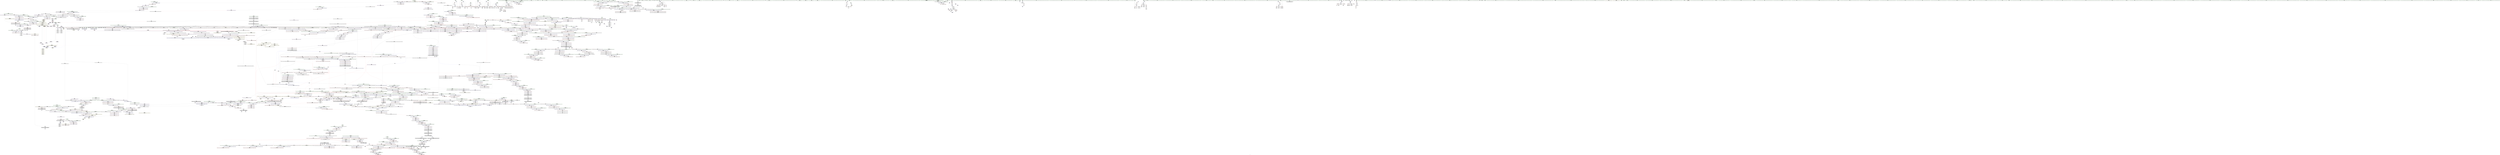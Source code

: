 digraph "SVFG" {
	label="SVFG";

	Node0x564d1bc0aa70 [shape=record,color=grey,label="{NodeID: 0\nNullPtr|{|<s53>146}}"];
	Node0x564d1bc0aa70 -> Node0x564d1c19c5d0[style=solid];
	Node0x564d1bc0aa70 -> Node0x564d1c19c6d0[style=solid];
	Node0x564d1bc0aa70 -> Node0x564d1c19c7a0[style=solid];
	Node0x564d1bc0aa70 -> Node0x564d1c19c870[style=solid];
	Node0x564d1bc0aa70 -> Node0x564d1c19c940[style=solid];
	Node0x564d1bc0aa70 -> Node0x564d1c19ca10[style=solid];
	Node0x564d1bc0aa70 -> Node0x564d1c19cae0[style=solid];
	Node0x564d1bc0aa70 -> Node0x564d1c19cbb0[style=solid];
	Node0x564d1bc0aa70 -> Node0x564d1c19cc80[style=solid];
	Node0x564d1bc0aa70 -> Node0x564d1c19cd50[style=solid];
	Node0x564d1bc0aa70 -> Node0x564d1c19ce20[style=solid];
	Node0x564d1bc0aa70 -> Node0x564d1c19cef0[style=solid];
	Node0x564d1bc0aa70 -> Node0x564d1c19cfc0[style=solid];
	Node0x564d1bc0aa70 -> Node0x564d1c19d090[style=solid];
	Node0x564d1bc0aa70 -> Node0x564d1c19d160[style=solid];
	Node0x564d1bc0aa70 -> Node0x564d1c19d230[style=solid];
	Node0x564d1bc0aa70 -> Node0x564d1c19d300[style=solid];
	Node0x564d1bc0aa70 -> Node0x564d1c19d3d0[style=solid];
	Node0x564d1bc0aa70 -> Node0x564d1c19d4a0[style=solid];
	Node0x564d1bc0aa70 -> Node0x564d1c19d570[style=solid];
	Node0x564d1bc0aa70 -> Node0x564d1c19d640[style=solid];
	Node0x564d1bc0aa70 -> Node0x564d1c19d710[style=solid];
	Node0x564d1bc0aa70 -> Node0x564d1c19d7e0[style=solid];
	Node0x564d1bc0aa70 -> Node0x564d1c19d8b0[style=solid];
	Node0x564d1bc0aa70 -> Node0x564d1c19d980[style=solid];
	Node0x564d1bc0aa70 -> Node0x564d1c19da50[style=solid];
	Node0x564d1bc0aa70 -> Node0x564d1c19db20[style=solid];
	Node0x564d1bc0aa70 -> Node0x564d1c19dbf0[style=solid];
	Node0x564d1bc0aa70 -> Node0x564d1c19dcc0[style=solid];
	Node0x564d1bc0aa70 -> Node0x564d1c19dd90[style=solid];
	Node0x564d1bc0aa70 -> Node0x564d1c19de60[style=solid];
	Node0x564d1bc0aa70 -> Node0x564d1c19df30[style=solid];
	Node0x564d1bc0aa70 -> Node0x564d1c19e000[style=solid];
	Node0x564d1bc0aa70 -> Node0x564d1c19e0d0[style=solid];
	Node0x564d1bc0aa70 -> Node0x564d1c19e1a0[style=solid];
	Node0x564d1bc0aa70 -> Node0x564d1c19e270[style=solid];
	Node0x564d1bc0aa70 -> Node0x564d1c19e340[style=solid];
	Node0x564d1bc0aa70 -> Node0x564d1c19e410[style=solid];
	Node0x564d1bc0aa70 -> Node0x564d1c19e4e0[style=solid];
	Node0x564d1bc0aa70 -> Node0x564d1c19e5b0[style=solid];
	Node0x564d1bc0aa70 -> Node0x564d1c19e680[style=solid];
	Node0x564d1bc0aa70 -> Node0x564d1c19e750[style=solid];
	Node0x564d1bc0aa70 -> Node0x564d1c19e820[style=solid];
	Node0x564d1bc0aa70 -> Node0x564d1c19e8f0[style=solid];
	Node0x564d1bc0aa70 -> Node0x564d1c1cad90[style=solid];
	Node0x564d1bc0aa70 -> Node0x564d1c1ceab0[style=solid];
	Node0x564d1bc0aa70 -> Node0x564d1c1d1aa0[style=solid];
	Node0x564d1bc0aa70 -> Node0x564d1c200860[style=solid];
	Node0x564d1bc0aa70 -> Node0x564d1c201160[style=solid];
	Node0x564d1bc0aa70 -> Node0x564d1c2015e0[style=solid];
	Node0x564d1bc0aa70 -> Node0x564d1c2018e0[style=solid];
	Node0x564d1bc0aa70 -> Node0x564d1c201a60[style=solid];
	Node0x564d1bc0aa70 -> Node0x564d1c201d60[style=solid];
	Node0x564d1bc0aa70:s53 -> Node0x564d1c3123f0[style=solid,color=red];
	Node0x564d1c19f040 [shape=record,color=red,label="{NodeID: 775\n380\<--118\n\<--j104\nmain\n}"];
	Node0x564d1c19f040 -> Node0x564d1c201460[style=solid];
	Node0x564d1c3037e0 [shape=record,color=black,label="{NodeID: 2657\n1293 = PHI(882, )\n}"];
	Node0x564d1c3037e0 -> Node0x564d1b98db20[style=solid];
	Node0x564d1c195640 [shape=record,color=black,label="{NodeID: 443\n877\<--876\n\<--this1\n_ZNSt8_Rb_treeINSt7__cxx1112basic_stringIcSt11char_traitsIcESaIcEEES5_St9_IdentityIS5_ESt4lessIS5_ESaIS5_EE13_Rb_tree_implIS9_Lb1EED2Ev\n|{<s0>56}}"];
	Node0x564d1c195640:s0 -> Node0x564d1c315710[style=solid,color=red];
	Node0x564d1c1d51e0 [shape=record,color=blue,label="{NodeID: 1218\n1846\<--1867\nehselector.slot\<--\n_ZNSt8_Rb_treeINSt7__cxx1112basic_stringIcSt11char_traitsIcESaIcEEES5_St9_IdentityIS5_ESt4lessIS5_ESaIS5_EE17_M_construct_nodeIJS5_EEEvPSt13_Rb_tree_nodeIS5_EDpOT_\n}"];
	Node0x564d1c1d51e0 -> Node0x564d1c1d5380[style=dashed];
	Node0x564d1c189420 [shape=record,color=green,label="{NodeID: 111\n730\<--731\nthis.addr\<--this.addr_field_insensitive\n_ZNSt15_Rb_tree_headerC2Ev\n}"];
	Node0x564d1c189420 -> Node0x564d1c1a19b0[style=solid];
	Node0x564d1c189420 -> Node0x564d1c1ce770[style=solid];
	Node0x564d1c1a4a70 [shape=record,color=red,label="{NodeID: 886\n1275\<--1242\n\<--__x\n_ZNSt8_Rb_treeINSt7__cxx1112basic_stringIcSt11char_traitsIcESaIcEEES5_St9_IdentityIS5_ESt4lessIS5_ESaIS5_EE24_M_get_insert_unique_posERKS5_\n|{<s0>90}}"];
	Node0x564d1c1a4a70:s0 -> Node0x564d1c3111b0[style=solid,color=red];
	Node0x564d1c30cb20 [shape=record,color=black,label="{NodeID: 2768\n2052 = PHI(1224, )\n0th arg _ZSt7forwardIRbEOT_RNSt16remove_referenceIS1_E4typeE }"];
	Node0x564d1c30cb20 -> Node0x564d1c1d62f0[style=solid];
	Node0x564d1c1ab4e0 [shape=record,color=purple,label="{NodeID: 554\n155\<--9\narraydecay\<--str\nmain\n}"];
	Node0x564d1c18db60 [shape=record,color=green,label="{NodeID: 222\n1389\<--1390\nref.tmp\<--ref.tmp_field_insensitive\n_ZNSt8_Rb_treeINSt7__cxx1112basic_stringIcSt11char_traitsIcESaIcEEES5_St9_IdentityIS5_ESt4lessIS5_ESaIS5_EE10_M_insert_IS5_NSB_11_Alloc_nodeEEESt17_Rb_tree_iteratorIS5_EPSt18_Rb_tree_node_baseSH_OT_RT0_\n|{<s0>104}}"];
	Node0x564d1c18db60:s0 -> Node0x564d1c307780[style=solid,color=red];
	Node0x564d1c1c9d60 [shape=record,color=red,label="{NodeID: 997\n2136\<--2118\n\<--__x.addr\n_ZNSt8_Rb_treeINSt7__cxx1112basic_stringIcSt11char_traitsIcESaIcEEES5_St9_IdentityIS5_ESt4lessIS5_ESaIS5_EE14_M_lower_boundEPSt13_Rb_tree_nodeIS5_EPSt18_Rb_tree_node_baseRKS5_\n|{<s0>163}}"];
	Node0x564d1c1c9d60:s0 -> Node0x564d1c3111b0[style=solid,color=red];
	Node0x564d1c1b0fa0 [shape=record,color=purple,label="{NodeID: 665\n1365\<--1364\n_M_t\<--this1\n_ZNSt8_Rb_treeINSt7__cxx1112basic_stringIcSt11char_traitsIcESaIcEEES5_St9_IdentityIS5_ESt4lessIS5_ESaIS5_EE11_Alloc_nodeC2ERSB_\n}"];
	Node0x564d1c1b0fa0 -> Node0x564d1c1d1eb0[style=solid];
	Node0x564d1c19c090 [shape=record,color=green,label="{NodeID: 333\n2179\<--2180\nretval\<--retval_field_insensitive\n_ZNKSt8_Rb_treeINSt7__cxx1112basic_stringIcSt11char_traitsIcESaIcEEES5_St9_IdentityIS5_ESt4lessIS5_ESaIS5_EE3endEv\n|{|<s1>169}}"];
	Node0x564d1c19c090 -> Node0x564d1c1b3c50[style=solid];
	Node0x564d1c19c090:s1 -> Node0x564d1c30b8f0[style=solid,color=red];
	Node0x564d1c1cf880 [shape=record,color=blue,label="{NodeID: 1108\n924\<--922\nthis.addr\<--this\n_ZNSt8_Rb_treeINSt7__cxx1112basic_stringIcSt11char_traitsIcESaIcEEES5_St9_IdentityIS5_ESt4lessIS5_ESaIS5_EE15_M_destroy_nodeEPSt13_Rb_tree_nodeIS5_E\n}"];
	Node0x564d1c1cf880 -> Node0x564d1c1a2ac0[style=dashed];
	Node0x564d1c1855c0 [shape=record,color=green,label="{NodeID: 1\n5\<--1\n\<--dummyObj\nCan only get source location for instruction, argument, global var or function.}"];
	Node0x564d1c19f110 [shape=record,color=red,label="{NodeID: 776\n384\<--118\n\<--j104\nmain\n}"];
	Node0x564d1c19f110 -> Node0x564d1c1939d0[style=solid];
	Node0x564d1c303920 [shape=record,color=black,label="{NodeID: 2658\n1303 = PHI(1573, )\n}"];
	Node0x564d1c303920 -> Node0x564d1c1d19d0[style=solid];
	Node0x564d1c195710 [shape=record,color=black,label="{NodeID: 444\n890\<--889\n\<--\n_ZNSt8_Rb_treeINSt7__cxx1112basic_stringIcSt11char_traitsIcESaIcEEES5_St9_IdentityIS5_ESt4lessIS5_ESaIS5_EE8_S_rightEPSt18_Rb_tree_node_base\n}"];
	Node0x564d1c195710 -> Node0x564d1c1957e0[style=solid];
	Node0x564d1c1d52b0 [shape=record,color=blue,label="{NodeID: 1219\n1844\<--1879\nexn.slot\<--\n_ZNSt8_Rb_treeINSt7__cxx1112basic_stringIcSt11char_traitsIcESaIcEEES5_St9_IdentityIS5_ESt4lessIS5_ESaIS5_EE17_M_construct_nodeIJS5_EEEvPSt13_Rb_tree_nodeIS5_EDpOT_\n}"];
	Node0x564d1c1d52b0 -> Node0x564d1c1c86a0[style=dashed];
	Node0x564d1c1894f0 [shape=record,color=green,label="{NodeID: 112\n739\<--740\n_ZNSt15_Rb_tree_header8_M_resetEv\<--_ZNSt15_Rb_tree_header8_M_resetEv_field_insensitive\n}"];
	Node0x564d1c1a4b40 [shape=record,color=red,label="{NodeID: 887\n1287\<--1242\n\<--__x\n_ZNSt8_Rb_treeINSt7__cxx1112basic_stringIcSt11char_traitsIcESaIcEEES5_St9_IdentityIS5_ESt4lessIS5_ESaIS5_EE24_M_get_insert_unique_posERKS5_\n}"];
	Node0x564d1c1a4b40 -> Node0x564d1c1a7310[style=solid];
	Node0x564d1c30cc60 [shape=record,color=black,label="{NodeID: 2769\n1824 = PHI(1810, )\n0th arg _ZNSt8_Rb_treeINSt7__cxx1112basic_stringIcSt11char_traitsIcESaIcEEES5_St9_IdentityIS5_ESt4lessIS5_ESaIS5_EE11_M_get_nodeEv }"];
	Node0x564d1c30cc60 -> Node0x564d1c1d4dd0[style=solid];
	Node0x564d1c1ab5b0 [shape=record,color=purple,label="{NodeID: 555\n198\<--9\narrayidx22\<--str\nmain\n}"];
	Node0x564d1c18dc30 [shape=record,color=green,label="{NodeID: 223\n1391\<--1392\n__z\<--__z_field_insensitive\n_ZNSt8_Rb_treeINSt7__cxx1112basic_stringIcSt11char_traitsIcESaIcEEES5_St9_IdentityIS5_ESt4lessIS5_ESaIS5_EE10_M_insert_IS5_NSB_11_Alloc_nodeEEESt17_Rb_tree_iteratorIS5_EPSt18_Rb_tree_node_baseSH_OT_RT0_\n}"];
	Node0x564d1c18dc30 -> Node0x564d1c1a5b80[style=solid];
	Node0x564d1c18dc30 -> Node0x564d1c1a5c50[style=solid];
	Node0x564d1c18dc30 -> Node0x564d1c1d2460[style=solid];
	Node0x564d1c279c30 [shape=record,color=yellow,style=double,label="{NodeID: 2105\n59V_1 = ENCHI(MR_59V_0)\npts\{170000 \}\nFun[main]}"];
	Node0x564d1c279c30 -> Node0x564d1c19ffb0[style=dashed];
	Node0x564d1c279c30 -> Node0x564d1c1a03c0[style=dashed];
	Node0x564d1c279c30 -> Node0x564d1c1a0700[style=dashed];
	Node0x564d1c1c9e30 [shape=record,color=red,label="{NodeID: 998\n2141\<--2118\n\<--__x.addr\n_ZNSt8_Rb_treeINSt7__cxx1112basic_stringIcSt11char_traitsIcESaIcEEES5_St9_IdentityIS5_ESt4lessIS5_ESaIS5_EE14_M_lower_boundEPSt13_Rb_tree_nodeIS5_EPSt18_Rb_tree_node_baseRKS5_\n}"];
	Node0x564d1c1c9e30 -> Node0x564d1c1aabf0[style=solid];
	Node0x564d1c1b1070 [shape=record,color=purple,label="{NodeID: 666\n1449\<--1375\ncoerce.dive\<--retval\n_ZNSt8_Rb_treeINSt7__cxx1112basic_stringIcSt11char_traitsIcESaIcEEES5_St9_IdentityIS5_ESt4lessIS5_ESaIS5_EE10_M_insert_IS5_NSB_11_Alloc_nodeEEESt17_Rb_tree_iteratorIS5_EPSt18_Rb_tree_node_baseSH_OT_RT0_\n}"];
	Node0x564d1c1b1070 -> Node0x564d1c1a5df0[style=solid];
	Node0x564d1c19c160 [shape=record,color=green,label="{NodeID: 334\n2181\<--2182\nthis.addr\<--this.addr_field_insensitive\n_ZNKSt8_Rb_treeINSt7__cxx1112basic_stringIcSt11char_traitsIcESaIcEEES5_St9_IdentityIS5_ESt4lessIS5_ESaIS5_EE3endEv\n}"];
	Node0x564d1c19c160 -> Node0x564d1c1ca4b0[style=solid];
	Node0x564d1c19c160 -> Node0x564d1c1d6f20[style=solid];
	Node0x564d1c1cf950 [shape=record,color=blue,label="{NodeID: 1109\n926\<--923\n__p.addr\<--__p\n_ZNSt8_Rb_treeINSt7__cxx1112basic_stringIcSt11char_traitsIcESaIcEEES5_St9_IdentityIS5_ESt4lessIS5_ESaIS5_EE15_M_destroy_nodeEPSt13_Rb_tree_nodeIS5_E\n}"];
	Node0x564d1c1cf950 -> Node0x564d1c1a2b90[style=dashed];
	Node0x564d1c1cf950 -> Node0x564d1c1a2c60[style=dashed];
	Node0x564d1c185650 [shape=record,color=green,label="{NodeID: 2\n21\<--1\n__dso_handle\<--dummyObj\nGlob }"];
	Node0x564d1c19f1e0 [shape=record,color=red,label="{NodeID: 777\n406\<--118\n\<--j104\nmain\n}"];
	Node0x564d1c19f1e0 -> Node0x564d1c193aa0[style=solid];
	Node0x564d1c303a60 [shape=record,color=black,label="{NodeID: 2659\n1308 = PHI(1556, )\n}"];
	Node0x564d1c1957e0 [shape=record,color=black,label="{NodeID: 445\n882\<--890\n_ZNSt8_Rb_treeINSt7__cxx1112basic_stringIcSt11char_traitsIcESaIcEEES5_St9_IdentityIS5_ESt4lessIS5_ESaIS5_EE8_S_rightEPSt18_Rb_tree_node_base_ret\<--\n_ZNSt8_Rb_treeINSt7__cxx1112basic_stringIcSt11char_traitsIcESaIcEEES5_St9_IdentityIS5_ESt4lessIS5_ESaIS5_EE8_S_rightEPSt18_Rb_tree_node_base\n|{<s0>52|<s1>93|<s2>166}}"];
	Node0x564d1c1957e0:s0 -> Node0x564d1c302160[style=solid,color=blue];
	Node0x564d1c1957e0:s1 -> Node0x564d1c3037e0[style=solid,color=blue];
	Node0x564d1c1957e0:s2 -> Node0x564d1c306e60[style=solid,color=blue];
	Node0x564d1c1d5380 [shape=record,color=blue,label="{NodeID: 1220\n1846\<--1881\nehselector.slot\<--\n_ZNSt8_Rb_treeINSt7__cxx1112basic_stringIcSt11char_traitsIcESaIcEEES5_St9_IdentityIS5_ESt4lessIS5_ESaIS5_EE17_M_construct_nodeIJS5_EEEvPSt13_Rb_tree_nodeIS5_EDpOT_\n}"];
	Node0x564d1c1d5380 -> Node0x564d1c1c8770[style=dashed];
	Node0x564d1c1895f0 [shape=record,color=green,label="{NodeID: 113\n745\<--746\n__clang_call_terminate\<--__clang_call_terminate_field_insensitive\n}"];
	Node0x564d1c1a4c10 [shape=record,color=red,label="{NodeID: 888\n1291\<--1242\n\<--__x\n_ZNSt8_Rb_treeINSt7__cxx1112basic_stringIcSt11char_traitsIcESaIcEEES5_St9_IdentityIS5_ESt4lessIS5_ESaIS5_EE24_M_get_insert_unique_posERKS5_\n}"];
	Node0x564d1c1a4c10 -> Node0x564d1c1a73e0[style=solid];
	Node0x564d1c30cda0 [shape=record,color=black,label="{NodeID: 2770\n644 = PHI(120, )\n0th arg _ZNKSt23_Rb_tree_const_iteratorINSt7__cxx1112basic_stringIcSt11char_traitsIcESaIcEEEEneERKS6_ }"];
	Node0x564d1c30cda0 -> Node0x564d1c1ce0f0[style=solid];
	Node0x564d1c1ab680 [shape=record,color=purple,label="{NodeID: 556\n199\<--9\narraydecay23\<--str\nmain\n|{<s0>10}}"];
	Node0x564d1c1ab680:s0 -> Node0x564d1c312500[style=solid,color=red];
	Node0x564d1c18dd00 [shape=record,color=green,label="{NodeID: 224\n1422\<--1423\n_ZNKSt8_Rb_treeINSt7__cxx1112basic_stringIcSt11char_traitsIcESaIcEEES5_St9_IdentityIS5_ESt4lessIS5_ESaIS5_EE11_Alloc_nodeclIS5_EEPSt13_Rb_tree_nodeIS5_EOT_\<--_ZNKSt8_Rb_treeINSt7__cxx1112basic_stringIcSt11char_traitsIcESaIcEEES5_St9_IdentityIS5_ESt4lessIS5_ESaIS5_EE11_Alloc_nodeclIS5_EEPSt13_Rb_tree_nodeIS5_EOT__field_insensitive\n}"];
	Node0x564d1c1c9f00 [shape=record,color=red,label="{NodeID: 999\n2144\<--2118\n\<--__x.addr\n_ZNSt8_Rb_treeINSt7__cxx1112basic_stringIcSt11char_traitsIcESaIcEEES5_St9_IdentityIS5_ESt4lessIS5_ESaIS5_EE14_M_lower_boundEPSt13_Rb_tree_nodeIS5_EPSt18_Rb_tree_node_baseRKS5_\n}"];
	Node0x564d1c1c9f00 -> Node0x564d1c1aacc0[style=solid];
	Node0x564d1c1b1140 [shape=record,color=purple,label="{NodeID: 667\n1406\<--1398\n_M_impl\<--this1\n_ZNSt8_Rb_treeINSt7__cxx1112basic_stringIcSt11char_traitsIcESaIcEEES5_St9_IdentityIS5_ESt4lessIS5_ESaIS5_EE10_M_insert_IS5_NSB_11_Alloc_nodeEEESt17_Rb_tree_iteratorIS5_EPSt18_Rb_tree_node_baseSH_OT_RT0_\n}"];
	Node0x564d1c1b1140 -> Node0x564d1c1a77f0[style=solid];
	Node0x564d1c19c230 [shape=record,color=green,label="{NodeID: 335\n2191\<--2192\n_ZNSt23_Rb_tree_const_iteratorINSt7__cxx1112basic_stringIcSt11char_traitsIcESaIcEEEEC2EPKSt18_Rb_tree_node_base\<--_ZNSt23_Rb_tree_const_iteratorINSt7__cxx1112basic_stringIcSt11char_traitsIcESaIcEEEEC2EPKSt18_Rb_tree_node_base_field_insensitive\n}"];
	Node0x564d1c1cfa20 [shape=record,color=blue,label="{NodeID: 1110\n950\<--948\nthis.addr\<--this\n_ZNSt8_Rb_treeINSt7__cxx1112basic_stringIcSt11char_traitsIcESaIcEEES5_St9_IdentityIS5_ESt4lessIS5_ESaIS5_EE11_M_put_nodeEPSt13_Rb_tree_nodeIS5_E\n}"];
	Node0x564d1c1cfa20 -> Node0x564d1c1a2d30[style=dashed];
	Node0x564d1c185d10 [shape=record,color=green,label="{NodeID: 3\n22\<--1\n.str\<--dummyObj\nGlob }"];
	Node0x564d1c19f2b0 [shape=record,color=red,label="{NodeID: 778\n430\<--118\n\<--j104\nmain\n}"];
	Node0x564d1c19f2b0 -> Node0x564d1c193b70[style=solid];
	Node0x564d1c303b70 [shape=record,color=black,label="{NodeID: 2660\n1316 = PHI(1623, )\n}"];
	Node0x564d1c1958b0 [shape=record,color=black,label="{NodeID: 446\n900\<--899\n\<--\n_ZNSt8_Rb_treeINSt7__cxx1112basic_stringIcSt11char_traitsIcESaIcEEES5_St9_IdentityIS5_ESt4lessIS5_ESaIS5_EE7_S_leftEPSt18_Rb_tree_node_base\n}"];
	Node0x564d1c1958b0 -> Node0x564d1c195980[style=solid];
	Node0x564d1c1d5450 [shape=record,color=blue,label="{NodeID: 1221\n1902\<--1900\n__a.addr\<--__a\n_ZNSt16allocator_traitsISaISt13_Rb_tree_nodeINSt7__cxx1112basic_stringIcSt11char_traitsIcESaIcEEEEEE8allocateERS8_m\n}"];
	Node0x564d1c1d5450 -> Node0x564d1c1c8840[style=dashed];
	Node0x564d1c18e180 [shape=record,color=green,label="{NodeID: 114\n750\<--751\nthis.addr\<--this.addr_field_insensitive\n_ZN9__gnu_cxx13new_allocatorISt13_Rb_tree_nodeINSt7__cxx1112basic_stringIcSt11char_traitsIcESaIcEEEEEC2Ev\n}"];
	Node0x564d1c18e180 -> Node0x564d1c1a1a80[style=solid];
	Node0x564d1c18e180 -> Node0x564d1c1ce910[style=solid];
	Node0x564d1c1a4ce0 [shape=record,color=red,label="{NodeID: 889\n1298\<--1244\n\<--__y\n_ZNSt8_Rb_treeINSt7__cxx1112basic_stringIcSt11char_traitsIcESaIcEEES5_St9_IdentityIS5_ESt4lessIS5_ESaIS5_EE24_M_get_insert_unique_posERKS5_\n|{<s0>94}}"];
	Node0x564d1c1a4ce0:s0 -> Node0x564d1c316240[style=solid,color=red];
	Node0x564d1c30cee0 [shape=record,color=black,label="{NodeID: 2771\n645 = PHI(126, )\n1st arg _ZNKSt23_Rb_tree_const_iteratorINSt7__cxx1112basic_stringIcSt11char_traitsIcESaIcEEEEneERKS6_ }"];
	Node0x564d1c30cee0 -> Node0x564d1c1ce1c0[style=solid];
	Node0x564d1c1ab750 [shape=record,color=purple,label="{NodeID: 557\n238\<--9\narrayidx43\<--str\nmain\n}"];
	Node0x564d1c18de00 [shape=record,color=green,label="{NodeID: 225\n1436\<--1437\n_ZSt29_Rb_tree_insert_and_rebalancebPSt18_Rb_tree_node_baseS0_RS_\<--_ZSt29_Rb_tree_insert_and_rebalancebPSt18_Rb_tree_node_baseS0_RS__field_insensitive\n}"];
	Node0x564d1c1c9fd0 [shape=record,color=red,label="{NodeID: 1000\n2149\<--2118\n\<--__x.addr\n_ZNSt8_Rb_treeINSt7__cxx1112basic_stringIcSt11char_traitsIcESaIcEEES5_St9_IdentityIS5_ESt4lessIS5_ESaIS5_EE14_M_lower_boundEPSt13_Rb_tree_nodeIS5_EPSt18_Rb_tree_node_baseRKS5_\n}"];
	Node0x564d1c1c9fd0 -> Node0x564d1c1aad90[style=solid];
	Node0x564d1c1b1210 [shape=record,color=purple,label="{NodeID: 668\n1430\<--1398\n_M_impl8\<--this1\n_ZNSt8_Rb_treeINSt7__cxx1112basic_stringIcSt11char_traitsIcESaIcEEES5_St9_IdentityIS5_ESt4lessIS5_ESaIS5_EE10_M_insert_IS5_NSB_11_Alloc_nodeEEESt17_Rb_tree_iteratorIS5_EPSt18_Rb_tree_node_baseSH_OT_RT0_\n}"];
	Node0x564d1c1b1210 -> Node0x564d1c1a7b30[style=solid];
	Node0x564d1c19c330 [shape=record,color=green,label="{NodeID: 336\n2199\<--2200\nthis.addr\<--this.addr_field_insensitive\n_ZNSt23_Rb_tree_const_iteratorINSt7__cxx1112basic_stringIcSt11char_traitsIcESaIcEEEEC2EPKSt18_Rb_tree_node_base\n}"];
	Node0x564d1c19c330 -> Node0x564d1c1ca650[style=solid];
	Node0x564d1c19c330 -> Node0x564d1c1d6ff0[style=solid];
	Node0x564d1c281130 [shape=record,color=yellow,style=double,label="{NodeID: 2218\n404V_1 = ENCHI(MR_404V_0)\npts\{1245 12490000 \}\nFun[_ZNSt4pairIPSt18_Rb_tree_node_baseS1_EC2IRPSt13_Rb_tree_nodeINSt7__cxx1112basic_stringIcSt11char_traitsIcESaIcEEEERS1_Lb1EEEOT_OT0_]}"];
	Node0x564d1c281130 -> Node0x564d1c1c6a30[style=dashed];
	Node0x564d1c1cfaf0 [shape=record,color=blue,label="{NodeID: 1111\n952\<--949\n__p.addr\<--__p\n_ZNSt8_Rb_treeINSt7__cxx1112basic_stringIcSt11char_traitsIcESaIcEEES5_St9_IdentityIS5_ESt4lessIS5_ESaIS5_EE11_M_put_nodeEPSt13_Rb_tree_nodeIS5_E\n}"];
	Node0x564d1c1cfaf0 -> Node0x564d1c1a2e00[style=dashed];
	Node0x564d1c185dd0 [shape=record,color=green,label="{NodeID: 4\n24\<--1\n.str.1\<--dummyObj\nGlob }"];
	Node0x564d1c24ecb0 [shape=record,color=black,label="{NodeID: 1886\nMR_9V_4 = PHI(MR_9V_6, MR_9V_3, )\npts\{200001 \}\n|{|<s2>11}}"];
	Node0x564d1c24ecb0 -> Node0x564d1c2497b0[style=dashed];
	Node0x564d1c24ecb0 -> Node0x564d1c24ecb0[style=dashed];
	Node0x564d1c24ecb0:s2 -> Node0x564d1c282ca0[style=dashed,color=red];
	Node0x564d1c19f380 [shape=record,color=red,label="{NodeID: 779\n439\<--118\n\<--j104\nmain\n}"];
	Node0x564d1c19f380 -> Node0x564d1c193d10[style=solid];
	Node0x564d1c303c80 [shape=record,color=black,label="{NodeID: 2661\n1326 = PHI(1637, )\n|{<s0>100}}"];
	Node0x564d1c303c80:s0 -> Node0x564d1c3087e0[style=solid,color=red];
	Node0x564d1c195980 [shape=record,color=black,label="{NodeID: 447\n892\<--900\n_ZNSt8_Rb_treeINSt7__cxx1112basic_stringIcSt11char_traitsIcESaIcEEES5_St9_IdentityIS5_ESt4lessIS5_ESaIS5_EE7_S_leftEPSt18_Rb_tree_node_base_ret\<--\n_ZNSt8_Rb_treeINSt7__cxx1112basic_stringIcSt11char_traitsIcESaIcEEES5_St9_IdentityIS5_ESt4lessIS5_ESaIS5_EE7_S_leftEPSt18_Rb_tree_node_base\n|{<s0>54|<s1>92|<s2>165}}"];
	Node0x564d1c195980:s0 -> Node0x564d1c3022a0[style=solid,color=blue];
	Node0x564d1c195980:s1 -> Node0x564d1c3036a0[style=solid,color=blue];
	Node0x564d1c195980:s2 -> Node0x564d1c306cf0[style=solid,color=blue];
	Node0x564d1c1d5520 [shape=record,color=blue,label="{NodeID: 1222\n1904\<--1901\n__n.addr\<--__n\n_ZNSt16allocator_traitsISaISt13_Rb_tree_nodeINSt7__cxx1112basic_stringIcSt11char_traitsIcESaIcEEEEEE8allocateERS8_m\n}"];
	Node0x564d1c1d5520 -> Node0x564d1c1c8910[style=dashed];
	Node0x564d1c18e250 [shape=record,color=green,label="{NodeID: 115\n757\<--758\nthis.addr\<--this.addr_field_insensitive\n_ZNSt15_Rb_tree_header8_M_resetEv\n}"];
	Node0x564d1c18e250 -> Node0x564d1c1a1b50[style=solid];
	Node0x564d1c18e250 -> Node0x564d1c1ce9e0[style=solid];
	Node0x564d1b989450 [shape=record,color=yellow,style=double,label="{NodeID: 1997\n126V_1 = ENCHI(MR_126V_0)\npts\{11330000 \}\nFun[_ZNKSt8_Rb_treeINSt7__cxx1112basic_stringIcSt11char_traitsIcESaIcEEES5_St9_IdentityIS5_ESt4lessIS5_ESaIS5_EE11_Alloc_nodeclIS5_EEPSt13_Rb_tree_nodeIS5_EOT_]}"];
	Node0x564d1b989450 -> Node0x564d1c1c7c10[style=dashed];
	Node0x564d1c1a4db0 [shape=record,color=red,label="{NodeID: 890\n1284\<--1246\n\<--__comp\n_ZNSt8_Rb_treeINSt7__cxx1112basic_stringIcSt11char_traitsIcESaIcEEES5_St9_IdentityIS5_ESt4lessIS5_ESaIS5_EE24_M_get_insert_unique_posERKS5_\n}"];
	Node0x564d1c1a4db0 -> Node0x564d1c1a7240[style=solid];
	Node0x564d1c30d020 [shape=record,color=black,label="{NodeID: 2772\n749 = PHI(715, )\n0th arg _ZN9__gnu_cxx13new_allocatorISt13_Rb_tree_nodeINSt7__cxx1112basic_stringIcSt11char_traitsIcESaIcEEEEEC2Ev }"];
	Node0x564d1c30d020 -> Node0x564d1c1ce910[style=solid];
	Node0x564d1c1ab820 [shape=record,color=purple,label="{NodeID: 558\n241\<--9\narrayidx45\<--str\nmain\n}"];
	Node0x564d1c1ab820 -> Node0x564d1c1a0150[style=solid];
	Node0x564d1c18df00 [shape=record,color=green,label="{NodeID: 226\n1454\<--1455\n__t.addr\<--__t.addr_field_insensitive\n_ZSt7forwardINSt7__cxx1112basic_stringIcSt11char_traitsIcESaIcEEEEOT_RNSt16remove_referenceIS6_E4typeE\n}"];
	Node0x564d1c18df00 -> Node0x564d1c1a5ec0[style=solid];
	Node0x564d1c18df00 -> Node0x564d1c1d2870[style=solid];
	Node0x564d1c1ca0a0 [shape=record,color=red,label="{NodeID: 1001\n2155\<--2120\n\<--__y.addr\n_ZNSt8_Rb_treeINSt7__cxx1112basic_stringIcSt11char_traitsIcESaIcEEES5_St9_IdentityIS5_ESt4lessIS5_ESaIS5_EE14_M_lower_boundEPSt13_Rb_tree_nodeIS5_EPSt18_Rb_tree_node_baseRKS5_\n|{<s0>167}}"];
	Node0x564d1c1ca0a0:s0 -> Node0x564d1c316240[style=solid,color=red];
	Node0x564d1c1b12e0 [shape=record,color=purple,label="{NodeID: 669\n1438\<--1398\n_M_impl9\<--this1\n_ZNSt8_Rb_treeINSt7__cxx1112basic_stringIcSt11char_traitsIcESaIcEEES5_St9_IdentityIS5_ESt4lessIS5_ESaIS5_EE10_M_insert_IS5_NSB_11_Alloc_nodeEEESt17_Rb_tree_iteratorIS5_EPSt18_Rb_tree_node_baseSH_OT_RT0_\n}"];
	Node0x564d1c1b12e0 -> Node0x564d1c1a7cd0[style=solid];
	Node0x564d1c19c400 [shape=record,color=green,label="{NodeID: 337\n2201\<--2202\n__x.addr\<--__x.addr_field_insensitive\n_ZNSt23_Rb_tree_const_iteratorINSt7__cxx1112basic_stringIcSt11char_traitsIcESaIcEEEEC2EPKSt18_Rb_tree_node_base\n}"];
	Node0x564d1c19c400 -> Node0x564d1c1ca720[style=solid];
	Node0x564d1c19c400 -> Node0x564d1c1d70c0[style=solid];
	Node0x564d1c1cfbc0 [shape=record,color=blue,label="{NodeID: 1112\n971\<--969\n__a.addr\<--__a\n_ZNSt16allocator_traitsISaISt13_Rb_tree_nodeINSt7__cxx1112basic_stringIcSt11char_traitsIcESaIcEEEEEE7destroyIS6_EEvRS8_PT_\n}"];
	Node0x564d1c1cfbc0 -> Node0x564d1c1a2ed0[style=dashed];
	Node0x564d1c185e90 [shape=record,color=green,label="{NodeID: 5\n26\<--1\n.str.2\<--dummyObj\nGlob }"];
	Node0x564d1c19f450 [shape=record,color=red,label="{NodeID: 780\n454\<--118\n\<--j104\nmain\n}"];
	Node0x564d1c19f450 -> Node0x564d1c194120[style=solid];
	Node0x564d1c303e20 [shape=record,color=black,label="{NodeID: 2662\n1330 = PHI(1521, )\n}"];
	Node0x564d1c195a50 [shape=record,color=black,label="{NodeID: 448\n978\<--977\n\<--\n_ZNSt16allocator_traitsISaISt13_Rb_tree_nodeINSt7__cxx1112basic_stringIcSt11char_traitsIcESaIcEEEEEE7destroyIS6_EEvRS8_PT_\n|{<s0>66}}"];
	Node0x564d1c195a50:s0 -> Node0x564d1c314500[style=solid,color=red];
	Node0x564d1c1d55f0 [shape=record,color=blue,label="{NodeID: 1223\n1919\<--1916\nthis.addr\<--this\n_ZN9__gnu_cxx13new_allocatorISt13_Rb_tree_nodeINSt7__cxx1112basic_stringIcSt11char_traitsIcESaIcEEEEE8allocateEmPKv\n}"];
	Node0x564d1c1d55f0 -> Node0x564d1c1c89e0[style=dashed];
	Node0x564d1c18e320 [shape=record,color=green,label="{NodeID: 116\n779\<--780\n__cxa_begin_catch\<--__cxa_begin_catch_field_insensitive\n}"];
	Node0x564d1c1a4e80 [shape=record,color=red,label="{NodeID: 891\n1300\<--1246\n\<--__comp\n_ZNSt8_Rb_treeINSt7__cxx1112basic_stringIcSt11char_traitsIcESaIcEEES5_St9_IdentityIS5_ESt4lessIS5_ESaIS5_EE24_M_get_insert_unique_posERKS5_\n}"];
	Node0x564d1c1a4e80 -> Node0x564d1c1a74b0[style=solid];
	Node0x564d1c310280 [shape=record,color=black,label="{NodeID: 2773\n157 = PHI()\n}"];
	Node0x564d1c1ab8f0 [shape=record,color=purple,label="{NodeID: 559\n290\<--9\narrayidx71\<--str\nmain\n}"];
	Node0x564d1c18dfd0 [shape=record,color=green,label="{NodeID: 227\n1463\<--1464\nthis.addr\<--this.addr_field_insensitive\n_ZNSt4pairISt17_Rb_tree_iteratorINSt7__cxx1112basic_stringIcSt11char_traitsIcESaIcEEEEbEC2IS7_bLb1EEEOT_OT0_\n}"];
	Node0x564d1c18dfd0 -> Node0x564d1c1a5f90[style=solid];
	Node0x564d1c18dfd0 -> Node0x564d1c1d2940[style=solid];
	Node0x564d1c1ca170 [shape=record,color=red,label="{NodeID: 1002\n2138\<--2122\n\<--__k.addr\n_ZNSt8_Rb_treeINSt7__cxx1112basic_stringIcSt11char_traitsIcESaIcEEES5_St9_IdentityIS5_ESt4lessIS5_ESaIS5_EE14_M_lower_boundEPSt13_Rb_tree_nodeIS5_EPSt18_Rb_tree_node_baseRKS5_\n|{<s0>164}}"];
	Node0x564d1c1ca170:s0 -> Node0x564d1c308a20[style=solid,color=red];
	Node0x564d1c1b13b0 [shape=record,color=purple,label="{NodeID: 670\n1408\<--1407\n_M_key_compare\<--\n_ZNSt8_Rb_treeINSt7__cxx1112basic_stringIcSt11char_traitsIcESaIcEEES5_St9_IdentityIS5_ESt4lessIS5_ESaIS5_EE10_M_insert_IS5_NSB_11_Alloc_nodeEEESt17_Rb_tree_iteratorIS5_EPSt18_Rb_tree_node_baseSH_OT_RT0_\n|{<s0>106}}"];
	Node0x564d1c1b13b0:s0 -> Node0x564d1c3083f0[style=solid,color=red];
	Node0x564d1c19c4d0 [shape=record,color=green,label="{NodeID: 338\n36\<--2210\n_GLOBAL__sub_I_Ahyangyi_1_1.cpp\<--_GLOBAL__sub_I_Ahyangyi_1_1.cpp_field_insensitive\n}"];
	Node0x564d1c19c4d0 -> Node0x564d1c1cac90[style=solid];
	Node0x564d1c1cfc90 [shape=record,color=blue,label="{NodeID: 1113\n973\<--970\n__p.addr\<--__p\n_ZNSt16allocator_traitsISaISt13_Rb_tree_nodeINSt7__cxx1112basic_stringIcSt11char_traitsIcESaIcEEEEEE7destroyIS6_EEvRS8_PT_\n}"];
	Node0x564d1c1cfc90 -> Node0x564d1c1a2fa0[style=dashed];
	Node0x564d1c185f50 [shape=record,color=green,label="{NodeID: 6\n28\<--1\n.str.3\<--dummyObj\nGlob }"];
	Node0x564d1c19f520 [shape=record,color=red,label="{NodeID: 781\n461\<--118\n\<--j104\nmain\n}"];
	Node0x564d1c19f520 -> Node0x564d1c1942c0[style=solid];
	Node0x564d1c303f30 [shape=record,color=black,label="{NodeID: 2663\n1403 = PHI(1509, )\n}"];
	Node0x564d1c303f30 -> Node0x564d1c2027e0[style=solid];
	Node0x564d1c195b20 [shape=record,color=black,label="{NodeID: 449\n991\<--990\n\<--_M_impl\n_ZNSt8_Rb_treeINSt7__cxx1112basic_stringIcSt11char_traitsIcESaIcEEES5_St9_IdentityIS5_ESt4lessIS5_ESaIS5_EE21_M_get_Node_allocatorEv\n}"];
	Node0x564d1c195b20 -> Node0x564d1c195bf0[style=solid];
	Node0x564d1c1d56c0 [shape=record,color=blue,label="{NodeID: 1224\n1921\<--1917\n__n.addr\<--__n\n_ZN9__gnu_cxx13new_allocatorISt13_Rb_tree_nodeINSt7__cxx1112basic_stringIcSt11char_traitsIcESaIcEEEEE8allocateEmPKv\n}"];
	Node0x564d1c1d56c0 -> Node0x564d1c1c8ab0[style=dashed];
	Node0x564d1c1d56c0 -> Node0x564d1c1c8b80[style=dashed];
	Node0x564d1c18e420 [shape=record,color=green,label="{NodeID: 117\n782\<--783\n_ZSt9terminatev\<--_ZSt9terminatev_field_insensitive\n}"];
	Node0x564d1c1a4f50 [shape=record,color=red,label="{NodeID: 892\n1325\<--1324\n\<--_M_node\n_ZNSt8_Rb_treeINSt7__cxx1112basic_stringIcSt11char_traitsIcESaIcEEES5_St9_IdentityIS5_ESt4lessIS5_ESaIS5_EE24_M_get_insert_unique_posERKS5_\n|{<s0>99}}"];
	Node0x564d1c1a4f50:s0 -> Node0x564d1c307f30[style=solid,color=red];
	Node0x564d1c310380 [shape=record,color=black,label="{NodeID: 2774\n168 = PHI()\n}"];
	Node0x564d1c1ab9c0 [shape=record,color=purple,label="{NodeID: 560\n293\<--9\narrayidx73\<--str\nmain\n}"];
	Node0x564d1c1ab9c0 -> Node0x564d1c1a0220[style=solid];
	Node0x564d1c196640 [shape=record,color=green,label="{NodeID: 228\n1465\<--1466\n__x.addr\<--__x.addr_field_insensitive\n_ZNSt4pairISt17_Rb_tree_iteratorINSt7__cxx1112basic_stringIcSt11char_traitsIcESaIcEEEEbEC2IS7_bLb1EEEOT_OT0_\n}"];
	Node0x564d1c196640 -> Node0x564d1c1a6060[style=solid];
	Node0x564d1c196640 -> Node0x564d1c1d2a10[style=solid];
	Node0x564d1c1ca240 [shape=record,color=red,label="{NodeID: 1003\n2158\<--2157\n\<--coerce.dive\n_ZNSt8_Rb_treeINSt7__cxx1112basic_stringIcSt11char_traitsIcESaIcEEES5_St9_IdentityIS5_ESt4lessIS5_ESaIS5_EE14_M_lower_boundEPSt13_Rb_tree_nodeIS5_EPSt18_Rb_tree_node_baseRKS5_\n}"];
	Node0x564d1c1ca240 -> Node0x564d1c1aae60[style=solid];
	Node0x564d1c1b1480 [shape=record,color=purple,label="{NodeID: 671\n1432\<--1431\nadd.ptr\<--\n_ZNSt8_Rb_treeINSt7__cxx1112basic_stringIcSt11char_traitsIcESaIcEEES5_St9_IdentityIS5_ESt4lessIS5_ESaIS5_EE10_M_insert_IS5_NSB_11_Alloc_nodeEEESt17_Rb_tree_iteratorIS5_EPSt18_Rb_tree_node_baseSH_OT_RT0_\n}"];
	Node0x564d1c1b1480 -> Node0x564d1c1a7c00[style=solid];
	Node0x564d1c19c5d0 [shape=record,color=black,label="{NodeID: 339\n2\<--3\ndummyVal\<--dummyVal\n}"];
	Node0x564d1c1cfd60 [shape=record,color=blue,label="{NodeID: 1114\n986\<--985\nthis.addr\<--this\n_ZNSt8_Rb_treeINSt7__cxx1112basic_stringIcSt11char_traitsIcESaIcEEES5_St9_IdentityIS5_ESt4lessIS5_ESaIS5_EE21_M_get_Node_allocatorEv\n}"];
	Node0x564d1c1cfd60 -> Node0x564d1c1a3070[style=dashed];
	Node0x564d1c186010 [shape=record,color=green,label="{NodeID: 7\n30\<--1\n.str.4\<--dummyObj\nGlob }"];
	Node0x564d1c19f5f0 [shape=record,color=red,label="{NodeID: 782\n475\<--118\n\<--j104\nmain\n}"];
	Node0x564d1c19f5f0 -> Node0x564d1c1febe0[style=solid];
	Node0x564d1c3040a0 [shape=record,color=black,label="{NodeID: 2664\n1410 = PHI(1343, )\n|{<s0>106}}"];
	Node0x564d1c3040a0:s0 -> Node0x564d1c3087e0[style=solid,color=red];
	Node0x564d1c195bf0 [shape=record,color=black,label="{NodeID: 450\n984\<--991\n_ZNSt8_Rb_treeINSt7__cxx1112basic_stringIcSt11char_traitsIcESaIcEEES5_St9_IdentityIS5_ESt4lessIS5_ESaIS5_EE21_M_get_Node_allocatorEv_ret\<--\n_ZNSt8_Rb_treeINSt7__cxx1112basic_stringIcSt11char_traitsIcESaIcEEES5_St9_IdentityIS5_ESt4lessIS5_ESaIS5_EE21_M_get_Node_allocatorEv\n|{<s0>59|<s1>63|<s2>135|<s3>137}}"];
	Node0x564d1c195bf0:s0 -> Node0x564d1c3023e0[style=solid,color=blue];
	Node0x564d1c195bf0:s1 -> Node0x564d1c302660[style=solid,color=blue];
	Node0x564d1c195bf0:s2 -> Node0x564d1c305460[style=solid,color=blue];
	Node0x564d1c195bf0:s3 -> Node0x564d1c305740[style=solid,color=blue];
	Node0x564d1c1d5790 [shape=record,color=blue,label="{NodeID: 1225\n1923\<--1918\n.addr\<--\n_ZN9__gnu_cxx13new_allocatorISt13_Rb_tree_nodeINSt7__cxx1112basic_stringIcSt11char_traitsIcESaIcEEEEE8allocateEmPKv\n}"];
	Node0x564d1c18e520 [shape=record,color=green,label="{NodeID: 118\n790\<--791\nthis.addr\<--this.addr_field_insensitive\n_ZNSt8_Rb_treeINSt7__cxx1112basic_stringIcSt11char_traitsIcESaIcEEES5_St9_IdentityIS5_ESt4lessIS5_ESaIS5_EED2Ev\n}"];
	Node0x564d1c18e520 -> Node0x564d1c1a1c20[style=solid];
	Node0x564d1c18e520 -> Node0x564d1c1cedf0[style=solid];
	Node0x564d1c1a5020 [shape=record,color=red,label="{NodeID: 893\n1341\<--1340\n\<--\n_ZNSt8_Rb_treeINSt7__cxx1112basic_stringIcSt11char_traitsIcESaIcEEES5_St9_IdentityIS5_ESt4lessIS5_ESaIS5_EE24_M_get_insert_unique_posERKS5_\n}"];
	Node0x564d1c1a5020 -> Node0x564d1c1a7650[style=solid];
	Node0x564d1c310480 [shape=record,color=black,label="{NodeID: 2775\n179 = PHI()\n}"];
	Node0x564d1c1aba90 [shape=record,color=purple,label="{NodeID: 561\n307\<--9\narrayidx78\<--str\nmain\n}"];
	Node0x564d1c1966d0 [shape=record,color=green,label="{NodeID: 229\n1467\<--1468\n__y.addr\<--__y.addr_field_insensitive\n_ZNSt4pairISt17_Rb_tree_iteratorINSt7__cxx1112basic_stringIcSt11char_traitsIcESaIcEEEEbEC2IS7_bLb1EEEOT_OT0_\n}"];
	Node0x564d1c1966d0 -> Node0x564d1c1a6130[style=solid];
	Node0x564d1c1966d0 -> Node0x564d1c1d2ae0[style=solid];
	Node0x564d1c1ca310 [shape=record,color=red,label="{NodeID: 1004\n2167\<--2164\nthis1\<--this.addr\n_ZNSt8_Rb_treeINSt7__cxx1112basic_stringIcSt11char_traitsIcESaIcEEES5_St9_IdentityIS5_ESt4lessIS5_ESaIS5_EE3endEv\n}"];
	Node0x564d1c1ca310 -> Node0x564d1c1b39e0[style=solid];
	Node0x564d1c1b1550 [shape=record,color=purple,label="{NodeID: 672\n1434\<--1433\n_M_header\<--\n_ZNSt8_Rb_treeINSt7__cxx1112basic_stringIcSt11char_traitsIcESaIcEEES5_St9_IdentityIS5_ESt4lessIS5_ESaIS5_EE10_M_insert_IS5_NSB_11_Alloc_nodeEEESt17_Rb_tree_iteratorIS5_EPSt18_Rb_tree_node_baseSH_OT_RT0_\n}"];
	Node0x564d1c19c6d0 [shape=record,color=black,label="{NodeID: 340\n346\<--3\n\<--dummyVal\nmain\n}"];
	Node0x564d1c19c6d0 -> Node0x564d1c1cc3b0[style=solid];
	Node0x564d1c1cfe30 [shape=record,color=blue,label="{NodeID: 1115\n995\<--994\nthis.addr\<--this\n_ZNSt13_Rb_tree_nodeINSt7__cxx1112basic_stringIcSt11char_traitsIcESaIcEEEE9_M_valptrEv\n}"];
	Node0x564d1c1cfe30 -> Node0x564d1c1a3140[style=dashed];
	Node0x564d1c1860d0 [shape=record,color=green,label="{NodeID: 8\n32\<--1\n.str.5\<--dummyObj\nGlob }"];
	Node0x564d1c19f6c0 [shape=record,color=red,label="{NodeID: 783\n433\<--128\n\<--k130\nmain\n}"];
	Node0x564d1c19f6c0 -> Node0x564d1c193c40[style=solid];
	Node0x564d1c3041e0 [shape=record,color=black,label="{NodeID: 2665\n1412 = PHI(1637, )\n|{<s0>106}}"];
	Node0x564d1c3041e0:s0 -> Node0x564d1c308a20[style=solid,color=red];
	Node0x564d1c195cc0 [shape=record,color=black,label="{NodeID: 451\n993\<--1000\n_ZNSt13_Rb_tree_nodeINSt7__cxx1112basic_stringIcSt11char_traitsIcESaIcEEEE9_M_valptrEv_ret\<--call\n_ZNSt13_Rb_tree_nodeINSt7__cxx1112basic_stringIcSt11char_traitsIcESaIcEEEE9_M_valptrEv\n|{<s0>60|<s1>138}}"];
	Node0x564d1c195cc0:s0 -> Node0x564d1c302520[style=solid,color=blue];
	Node0x564d1c195cc0:s1 -> Node0x564d1c305850[style=solid,color=blue];
	Node0x564d1c1d5860 [shape=record,color=blue,label="{NodeID: 1226\n1950\<--1949\nthis.addr\<--this\n_ZNK9__gnu_cxx13new_allocatorISt13_Rb_tree_nodeINSt7__cxx1112basic_stringIcSt11char_traitsIcESaIcEEEEE8max_sizeEv\n}"];
	Node0x564d1c1d5860 -> Node0x564d1c1c8c50[style=dashed];
	Node0x564d1c18e5f0 [shape=record,color=green,label="{NodeID: 119\n792\<--793\nexn.slot\<--exn.slot_field_insensitive\n_ZNSt8_Rb_treeINSt7__cxx1112basic_stringIcSt11char_traitsIcESaIcEEES5_St9_IdentityIS5_ESt4lessIS5_ESaIS5_EED2Ev\n}"];
	Node0x564d1c18e5f0 -> Node0x564d1c1a1cf0[style=solid];
	Node0x564d1c18e5f0 -> Node0x564d1c1ceec0[style=solid];
	Node0x564d1c1a50f0 [shape=record,color=red,label="{NodeID: 894\n1352\<--1346\nthis1\<--this.addr\n_ZNKSt9_IdentityINSt7__cxx1112basic_stringIcSt11char_traitsIcESaIcEEEEclERS5_\n}"];
	Node0x564d1c310580 [shape=record,color=black,label="{NodeID: 2776\n46 = PHI()\n}"];
	Node0x564d1c1abb60 [shape=record,color=purple,label="{NodeID: 562\n310\<--9\narrayidx80\<--str\nmain\n}"];
	Node0x564d1c1abb60 -> Node0x564d1c1a02f0[style=solid];
	Node0x564d1c1967a0 [shape=record,color=green,label="{NodeID: 230\n1477\<--1478\n_ZSt7forwardISt17_Rb_tree_iteratorINSt7__cxx1112basic_stringIcSt11char_traitsIcESaIcEEEEEOT_RNSt16remove_referenceIS8_E4typeE\<--_ZSt7forwardISt17_Rb_tree_iteratorINSt7__cxx1112basic_stringIcSt11char_traitsIcESaIcEEEEEOT_RNSt16remove_referenceIS8_E4typeE_field_insensitive\n}"];
	Node0x564d1c1ca3e0 [shape=record,color=red,label="{NodeID: 1005\n2175\<--2174\n\<--coerce.dive\n_ZNSt8_Rb_treeINSt7__cxx1112basic_stringIcSt11char_traitsIcESaIcEEES5_St9_IdentityIS5_ESt4lessIS5_ESaIS5_EE3endEv\n}"];
	Node0x564d1c1ca3e0 -> Node0x564d1c1ab0d0[style=solid];
	Node0x564d1c1b1620 [shape=record,color=purple,label="{NodeID: 673\n2217\<--1433\n_M_header_1\<--\n}"];
	Node0x564d1c1b1620 -> Node0x564d1c1d2530[style=solid];
	Node0x564d1c19c7a0 [shape=record,color=black,label="{NodeID: 341\n349\<--3\n\<--dummyVal\nmain\n}"];
	Node0x564d1c19c7a0 -> Node0x564d1c1cc480[style=solid];
	Node0x564d1c1cff00 [shape=record,color=blue,label="{NodeID: 1116\n1007\<--1005\nthis.addr\<--this\n_ZN9__gnu_cxx13new_allocatorISt13_Rb_tree_nodeINSt7__cxx1112basic_stringIcSt11char_traitsIcESaIcEEEEE7destroyIS7_EEvPT_\n}"];
	Node0x564d1c1cff00 -> Node0x564d1c1a3210[style=dashed];
	Node0x564d1c186190 [shape=record,color=green,label="{NodeID: 9\n35\<--1\n\<--dummyObj\nCan only get source location for instruction, argument, global var or function.}"];
	Node0x564d1c2505b0 [shape=record,color=black,label="{NodeID: 1891\nMR_70V_4 = PHI(MR_70V_6, MR_70V_3, )\npts\{200002 200003 200004 \}\n|{|<s2>11}}"];
	Node0x564d1c2505b0 -> Node0x564d1c24b0b0[style=dashed];
	Node0x564d1c2505b0 -> Node0x564d1c2505b0[style=dashed];
	Node0x564d1c2505b0:s2 -> Node0x564d1c282ca0[style=dashed,color=red];
	Node0x564d1c19f790 [shape=record,color=red,label="{NodeID: 784\n442\<--128\n\<--k130\nmain\n}"];
	Node0x564d1c19f790 -> Node0x564d1c193de0[style=solid];
	Node0x564d1c304320 [shape=record,color=black,label="{NodeID: 2666\n1413 = PHI(1521, )\n}"];
	Node0x564d1c304320 -> Node0x564d1c1fe000[style=solid];
	Node0x564d1c195d90 [shape=record,color=black,label="{NodeID: 452\n1026\<--1023\n\<--call\n_ZN9__gnu_cxx16__aligned_membufINSt7__cxx1112basic_stringIcSt11char_traitsIcESaIcEEEE6_M_ptrEv\n}"];
	Node0x564d1c195d90 -> Node0x564d1c195e60[style=solid];
	Node0x564d1c1d5930 [shape=record,color=blue,label="{NodeID: 1227\n1963\<--1960\n__a.addr\<--__a\n_ZNSt16allocator_traitsISaISt13_Rb_tree_nodeINSt7__cxx1112basic_stringIcSt11char_traitsIcESaIcEEEEEE9constructIS6_JS6_EEEvRS8_PT_DpOT0_\n}"];
	Node0x564d1c1d5930 -> Node0x564d1c1c8d20[style=dashed];
	Node0x564d1c18e6c0 [shape=record,color=green,label="{NodeID: 120\n794\<--795\nehselector.slot\<--ehselector.slot_field_insensitive\n_ZNSt8_Rb_treeINSt7__cxx1112basic_stringIcSt11char_traitsIcESaIcEEES5_St9_IdentityIS5_ESt4lessIS5_ESaIS5_EED2Ev\n}"];
	Node0x564d1c18e6c0 -> Node0x564d1c1cef90[style=solid];
	Node0x564d1c1a51c0 [shape=record,color=red,label="{NodeID: 895\n1353\<--1348\n\<--__x.addr\n_ZNKSt9_IdentityINSt7__cxx1112basic_stringIcSt11char_traitsIcESaIcEEEEclERS5_\n}"];
	Node0x564d1c1a51c0 -> Node0x564d1c1a7720[style=solid];
	Node0x564d1c310680 [shape=record,color=black,label="{NodeID: 2777\n137 = PHI()\n}"];
	Node0x564d1c1abc30 [shape=record,color=purple,label="{NodeID: 563\n432\<--9\narrayidx133\<--str\nmain\n}"];
	Node0x564d1c196870 [shape=record,color=green,label="{NodeID: 231\n1483\<--1484\nllvm.memcpy.p0i8.p0i8.i64\<--llvm.memcpy.p0i8.p0i8.i64_field_insensitive\n}"];
	Node0x564d1c27a360 [shape=record,color=yellow,style=double,label="{NodeID: 2113\n268V_1 = ENCHI(MR_268V_0)\npts\{1847 \}\nFun[_ZNSt8_Rb_treeINSt7__cxx1112basic_stringIcSt11char_traitsIcESaIcEEES5_St9_IdentityIS5_ESt4lessIS5_ESaIS5_EE17_M_construct_nodeIJS5_EEEvPSt13_Rb_tree_nodeIS5_EDpOT_]}"];
	Node0x564d1c27a360 -> Node0x564d1c1d51e0[style=dashed];
	Node0x564d1c1ca4b0 [shape=record,color=red,label="{NodeID: 1006\n2184\<--2181\nthis1\<--this.addr\n_ZNKSt8_Rb_treeINSt7__cxx1112basic_stringIcSt11char_traitsIcESaIcEEES5_St9_IdentityIS5_ESt4lessIS5_ESaIS5_EE3endEv\n}"];
	Node0x564d1c1ca4b0 -> Node0x564d1c1b3d20[style=solid];
	Node0x564d1c1b16f0 [shape=record,color=purple,label="{NodeID: 674\n2218\<--1433\n_M_header_2\<--\n}"];
	Node0x564d1c1b16f0 -> Node0x564d1c1d2600[style=solid];
	Node0x564d1c19c870 [shape=record,color=black,label="{NodeID: 342\n358\<--3\n\<--dummyVal\nmain\n}"];
	Node0x564d1c281700 [shape=record,color=yellow,style=double,label="{NodeID: 2224\n146V_1 = ENCHI(MR_146V_0)\npts\{5690000 \}\nFun[_ZNSt4pairISt23_Rb_tree_const_iteratorINSt7__cxx1112basic_stringIcSt11char_traitsIcESaIcEEEEbEC2IRSt17_Rb_tree_iteratorIS6_ERbLb1EEEOT_OT0_]|{<s0>86}}"];
	Node0x564d1c281700:s0 -> Node0x564d1c1d6220[style=dashed,color=red];
	Node0x564d1c1cffd0 [shape=record,color=blue,label="{NodeID: 1117\n1009\<--1006\n__p.addr\<--__p\n_ZN9__gnu_cxx13new_allocatorISt13_Rb_tree_nodeINSt7__cxx1112basic_stringIcSt11char_traitsIcESaIcEEEEE7destroyIS7_EEvPT_\n}"];
	Node0x564d1c1cffd0 -> Node0x564d1c1a32e0[style=dashed];
	Node0x564d1c186290 [shape=record,color=green,label="{NodeID: 10\n161\<--1\n\<--dummyObj\nCan only get source location for instruction, argument, global var or function.}"];
	Node0x564d1c19f860 [shape=record,color=red,label="{NodeID: 785\n457\<--128\n\<--k130\nmain\n}"];
	Node0x564d1c19f860 -> Node0x564d1c1941f0[style=solid];
	Node0x564d1c304460 [shape=record,color=black,label="{NodeID: 2667\n1420 = PHI(1452, )\n|{<s0>108}}"];
	Node0x564d1c304460:s0 -> Node0x564d1c2f2470[style=solid,color=red];
	Node0x564d1c195e60 [shape=record,color=black,label="{NodeID: 453\n1017\<--1026\n_ZN9__gnu_cxx16__aligned_membufINSt7__cxx1112basic_stringIcSt11char_traitsIcESaIcEEEE6_M_ptrEv_ret\<--\n_ZN9__gnu_cxx16__aligned_membufINSt7__cxx1112basic_stringIcSt11char_traitsIcESaIcEEEE6_M_ptrEv\n|{<s0>67}}"];
	Node0x564d1c195e60:s0 -> Node0x564d1c3027a0[style=solid,color=blue];
	Node0x564d1c1d5a00 [shape=record,color=blue,label="{NodeID: 1228\n1965\<--1961\n__p.addr\<--__p\n_ZNSt16allocator_traitsISaISt13_Rb_tree_nodeINSt7__cxx1112basic_stringIcSt11char_traitsIcESaIcEEEEEE9constructIS6_JS6_EEEvRS8_PT_DpOT0_\n}"];
	Node0x564d1c1d5a00 -> Node0x564d1c1c8df0[style=dashed];
	Node0x564d1c18e790 [shape=record,color=green,label="{NodeID: 121\n799\<--800\n_ZNSt8_Rb_treeINSt7__cxx1112basic_stringIcSt11char_traitsIcESaIcEEES5_St9_IdentityIS5_ESt4lessIS5_ESaIS5_EE8_M_beginEv\<--_ZNSt8_Rb_treeINSt7__cxx1112basic_stringIcSt11char_traitsIcESaIcEEES5_St9_IdentityIS5_ESt4lessIS5_ESaIS5_EE8_M_beginEv_field_insensitive\n}"];
	Node0x564d1c1a5290 [shape=record,color=red,label="{NodeID: 896\n1364\<--1358\nthis1\<--this.addr\n_ZNSt8_Rb_treeINSt7__cxx1112basic_stringIcSt11char_traitsIcESaIcEEES5_St9_IdentityIS5_ESt4lessIS5_ESaIS5_EE11_Alloc_nodeC2ERSB_\n}"];
	Node0x564d1c1a5290 -> Node0x564d1c1b0fa0[style=solid];
	Node0x564d1c310780 [shape=record,color=black,label="{NodeID: 2778\n145 = PHI()\n}"];
	Node0x564d1c1abd00 [shape=record,color=purple,label="{NodeID: 564\n435\<--9\narrayidx135\<--str\nmain\n}"];
	Node0x564d1c1abd00 -> Node0x564d1c1a0560[style=solid];
	Node0x564d1c196970 [shape=record,color=green,label="{NodeID: 232\n1488\<--1489\n_ZSt7forwardIbEOT_RNSt16remove_referenceIS0_E4typeE\<--_ZSt7forwardIbEOT_RNSt16remove_referenceIS0_E4typeE_field_insensitive\n}"];
	Node0x564d1c1ca580 [shape=record,color=red,label="{NodeID: 1007\n2194\<--2193\n\<--coerce.dive\n_ZNKSt8_Rb_treeINSt7__cxx1112basic_stringIcSt11char_traitsIcESaIcEEES5_St9_IdentityIS5_ESt4lessIS5_ESaIS5_EE3endEv\n}"];
	Node0x564d1c1ca580 -> Node0x564d1c1ab340[style=solid];
	Node0x564d1c1b17c0 [shape=record,color=purple,label="{NodeID: 675\n2219\<--1433\n_M_header_3\<--\n}"];
	Node0x564d1c1b17c0 -> Node0x564d1c1d26d0[style=solid];
	Node0x564d1c19c940 [shape=record,color=black,label="{NodeID: 343\n359\<--3\n\<--dummyVal\nmain\n}"];
	Node0x564d1c19c940 -> Node0x564d1c1cc550[style=solid];
	Node0x564d1c1d00a0 [shape=record,color=blue,label="{NodeID: 1118\n1019\<--1018\nthis.addr\<--this\n_ZN9__gnu_cxx16__aligned_membufINSt7__cxx1112basic_stringIcSt11char_traitsIcESaIcEEEE6_M_ptrEv\n}"];
	Node0x564d1c1d00a0 -> Node0x564d1c1a33b0[style=dashed];
	Node0x564d1c186390 [shape=record,color=green,label="{NodeID: 11\n194\<--1\n\<--dummyObj\nCan only get source location for instruction, argument, global var or function.}"];
	Node0x564d1c19f930 [shape=record,color=red,label="{NodeID: 786\n464\<--128\n\<--k130\nmain\n}"];
	Node0x564d1c19f930 -> Node0x564d1c194390[style=solid];
	Node0x564d1c304630 [shape=record,color=black,label="{NodeID: 2668\n1421 = PHI(1776, )\n}"];
	Node0x564d1c304630 -> Node0x564d1c1d2460[style=solid];
	Node0x564d1c195f30 [shape=record,color=black,label="{NodeID: 454\n1035\<--1034\n\<--_M_storage\n_ZN9__gnu_cxx16__aligned_membufINSt7__cxx1112basic_stringIcSt11char_traitsIcESaIcEEEE7_M_addrEv\n}"];
	Node0x564d1c195f30 -> Node0x564d1c196000[style=solid];
	Node0x564d1c1d5ad0 [shape=record,color=blue,label="{NodeID: 1229\n1967\<--1962\n__args.addr\<--__args\n_ZNSt16allocator_traitsISaISt13_Rb_tree_nodeINSt7__cxx1112basic_stringIcSt11char_traitsIcESaIcEEEEEE9constructIS6_JS6_EEEvRS8_PT_DpOT0_\n}"];
	Node0x564d1c1d5ad0 -> Node0x564d1c1c8ec0[style=dashed];
	Node0x564d1c18e890 [shape=record,color=green,label="{NodeID: 122\n802\<--803\n_ZNSt8_Rb_treeINSt7__cxx1112basic_stringIcSt11char_traitsIcESaIcEEES5_St9_IdentityIS5_ESt4lessIS5_ESaIS5_EE8_M_eraseEPSt13_Rb_tree_nodeIS5_E\<--_ZNSt8_Rb_treeINSt7__cxx1112basic_stringIcSt11char_traitsIcESaIcEEES5_St9_IdentityIS5_ESt4lessIS5_ESaIS5_EE8_M_eraseEPSt13_Rb_tree_nodeIS5_E_field_insensitive\n}"];
	Node0x564d1c1a5360 [shape=record,color=red,label="{NodeID: 897\n1366\<--1360\n\<--__t.addr\n_ZNSt8_Rb_treeINSt7__cxx1112basic_stringIcSt11char_traitsIcESaIcEEES5_St9_IdentityIS5_ESt4lessIS5_ESaIS5_EE11_Alloc_nodeC2ERSB_\n}"];
	Node0x564d1c1a5360 -> Node0x564d1c1d1eb0[style=solid];
	Node0x564d1c310880 [shape=record,color=black,label="{NodeID: 2779\n514 = PHI()\n}"];
	Node0x564d1c1abdd0 [shape=record,color=purple,label="{NodeID: 565\n441\<--9\narrayidx139\<--str\nmain\n}"];
	Node0x564d1c196a70 [shape=record,color=green,label="{NodeID: 233\n1498\<--1499\nthis.addr\<--this.addr_field_insensitive\n_ZNSt17_Rb_tree_iteratorINSt7__cxx1112basic_stringIcSt11char_traitsIcESaIcEEEEC2EPSt18_Rb_tree_node_base\n}"];
	Node0x564d1c196a70 -> Node0x564d1c1a62d0[style=solid];
	Node0x564d1c196a70 -> Node0x564d1c1d2d50[style=solid];
	Node0x564d1c1ca650 [shape=record,color=red,label="{NodeID: 1008\n2205\<--2199\nthis1\<--this.addr\n_ZNSt23_Rb_tree_const_iteratorINSt7__cxx1112basic_stringIcSt11char_traitsIcESaIcEEEEC2EPKSt18_Rb_tree_node_base\n}"];
	Node0x564d1c1ca650 -> Node0x564d1c1b3f90[style=solid];
	Node0x564d1c1b1890 [shape=record,color=purple,label="{NodeID: 676\n1440\<--1439\nadd.ptr10\<--\n_ZNSt8_Rb_treeINSt7__cxx1112basic_stringIcSt11char_traitsIcESaIcEEES5_St9_IdentityIS5_ESt4lessIS5_ESaIS5_EE10_M_insert_IS5_NSB_11_Alloc_nodeEEESt17_Rb_tree_iteratorIS5_EPSt18_Rb_tree_node_baseSH_OT_RT0_\n}"];
	Node0x564d1c1b1890 -> Node0x564d1c1a7da0[style=solid];
	Node0x564d1c19ca10 [shape=record,color=black,label="{NodeID: 344\n361\<--3\n\<--dummyVal\nmain\n}"];
	Node0x564d1c19ca10 -> Node0x564d1c1cc620[style=solid];
	Node0x564d1c2818c0 [shape=record,color=yellow,style=double,label="{NodeID: 2226\n86V_1 = ENCHI(MR_86V_0)\npts\{5750000 \}\nFun[_ZNSt4pairISt23_Rb_tree_const_iteratorINSt7__cxx1112basic_stringIcSt11char_traitsIcESaIcEEEEbEC2IRSt17_Rb_tree_iteratorIS6_ERbLb1EEEOT_OT0_]|{<s0>86}}"];
	Node0x564d1c2818c0:s0 -> Node0x564d1c27c1d0[style=dashed,color=red];
	Node0x564d1c1d0170 [shape=record,color=blue,label="{NodeID: 1119\n1030\<--1029\nthis.addr\<--this\n_ZN9__gnu_cxx16__aligned_membufINSt7__cxx1112basic_stringIcSt11char_traitsIcESaIcEEEE7_M_addrEv\n}"];
	Node0x564d1c1d0170 -> Node0x564d1c1a3480[style=dashed];
	Node0x564d1c186490 [shape=record,color=green,label="{NodeID: 12\n215\<--1\n\<--dummyObj\nCan only get source location for instruction, argument, global var or function.}"];
	Node0x564d1c19fa00 [shape=record,color=red,label="{NodeID: 787\n470\<--128\n\<--k130\nmain\n}"];
	Node0x564d1c19fa00 -> Node0x564d1c1fea60[style=solid];
	Node0x564d1c304740 [shape=record,color=black,label="{NodeID: 2669\n1476 = PHI(2009, )\n}"];
	Node0x564d1c304740 -> Node0x564d1c1a8280[style=solid];
	Node0x564d1c196000 [shape=record,color=black,label="{NodeID: 455\n1028\<--1035\n_ZN9__gnu_cxx16__aligned_membufINSt7__cxx1112basic_stringIcSt11char_traitsIcESaIcEEEE7_M_addrEv_ret\<--\n_ZN9__gnu_cxx16__aligned_membufINSt7__cxx1112basic_stringIcSt11char_traitsIcESaIcEEEE7_M_addrEv\n|{<s0>69}}"];
	Node0x564d1c196000:s0 -> Node0x564d1c3028e0[style=solid,color=blue];
	Node0x564d1c1d5ba0 [shape=record,color=blue,label="{NodeID: 1230\n1987\<--1984\nthis.addr\<--this\n_ZN9__gnu_cxx13new_allocatorISt13_Rb_tree_nodeINSt7__cxx1112basic_stringIcSt11char_traitsIcESaIcEEEEE9constructIS7_JS7_EEEvPT_DpOT0_\n}"];
	Node0x564d1c1d5ba0 -> Node0x564d1c1c8f90[style=dashed];
	Node0x564d1c18e990 [shape=record,color=green,label="{NodeID: 123\n806\<--807\n_ZNSt8_Rb_treeINSt7__cxx1112basic_stringIcSt11char_traitsIcESaIcEEES5_St9_IdentityIS5_ESt4lessIS5_ESaIS5_EE13_Rb_tree_implIS9_Lb1EED2Ev\<--_ZNSt8_Rb_treeINSt7__cxx1112basic_stringIcSt11char_traitsIcESaIcEEES5_St9_IdentityIS5_ESt4lessIS5_ESaIS5_EE13_Rb_tree_implIS9_Lb1EED2Ev_field_insensitive\n}"];
	Node0x564d1c1a5430 [shape=record,color=red,label="{NodeID: 898\n1398\<--1377\nthis1\<--this.addr\n_ZNSt8_Rb_treeINSt7__cxx1112basic_stringIcSt11char_traitsIcESaIcEEES5_St9_IdentityIS5_ESt4lessIS5_ESaIS5_EE10_M_insert_IS5_NSB_11_Alloc_nodeEEESt17_Rb_tree_iteratorIS5_EPSt18_Rb_tree_node_baseSH_OT_RT0_\n|{|<s3>103}}"];
	Node0x564d1c1a5430 -> Node0x564d1c1b1140[style=solid];
	Node0x564d1c1a5430 -> Node0x564d1c1b1210[style=solid];
	Node0x564d1c1a5430 -> Node0x564d1c1b12e0[style=solid];
	Node0x564d1c1a5430:s3 -> Node0x564d1c3074a0[style=solid,color=red];
	Node0x564d1c310980 [shape=record,color=black,label="{NodeID: 2780\n521 = PHI()\n}"];
	Node0x564d1c1abea0 [shape=record,color=purple,label="{NodeID: 566\n444\<--9\narrayidx141\<--str\nmain\n}"];
	Node0x564d1c1abea0 -> Node0x564d1c1a0630[style=solid];
	Node0x564d1c196b40 [shape=record,color=green,label="{NodeID: 234\n1500\<--1501\n__x.addr\<--__x.addr_field_insensitive\n_ZNSt17_Rb_tree_iteratorINSt7__cxx1112basic_stringIcSt11char_traitsIcESaIcEEEEC2EPSt18_Rb_tree_node_base\n}"];
	Node0x564d1c196b40 -> Node0x564d1c1a63a0[style=solid];
	Node0x564d1c196b40 -> Node0x564d1c1d2e20[style=solid];
	Node0x564d1c27a600 [shape=record,color=yellow,style=double,label="{NodeID: 2116\n266V_1 = ENCHI(MR_266V_0)\npts\{1845 \}\nFun[_ZNSt8_Rb_treeINSt7__cxx1112basic_stringIcSt11char_traitsIcESaIcEEES5_St9_IdentityIS5_ESt4lessIS5_ESaIS5_EE17_M_construct_nodeIJS5_EEEvPSt13_Rb_tree_nodeIS5_EDpOT_]}"];
	Node0x564d1c27a600 -> Node0x564d1c1d5110[style=dashed];
	Node0x564d1c1ca720 [shape=record,color=red,label="{NodeID: 1009\n2207\<--2201\n\<--__x.addr\n_ZNSt23_Rb_tree_const_iteratorINSt7__cxx1112basic_stringIcSt11char_traitsIcESaIcEEEEC2EPKSt18_Rb_tree_node_base\n}"];
	Node0x564d1c1ca720 -> Node0x564d1c1d7190[style=solid];
	Node0x564d1c1b1960 [shape=record,color=purple,label="{NodeID: 677\n1442\<--1441\n_M_node_count\<--\n_ZNSt8_Rb_treeINSt7__cxx1112basic_stringIcSt11char_traitsIcESaIcEEES5_St9_IdentityIS5_ESt4lessIS5_ESaIS5_EE10_M_insert_IS5_NSB_11_Alloc_nodeEEESt17_Rb_tree_iteratorIS5_EPSt18_Rb_tree_node_baseSH_OT_RT0_\n}"];
	Node0x564d1c1b1960 -> Node0x564d1c1a5d20[style=solid];
	Node0x564d1c1b1960 -> Node0x564d1c1d27a0[style=solid];
	Node0x564d1c19cae0 [shape=record,color=black,label="{NodeID: 345\n364\<--3\n\<--dummyVal\nmain\n}"];
	Node0x564d1c2819a0 [shape=record,color=yellow,style=double,label="{NodeID: 2227\n88V_1 = ENCHI(MR_88V_0)\npts\{5750001 \}\nFun[_ZNSt4pairISt23_Rb_tree_const_iteratorINSt7__cxx1112basic_stringIcSt11char_traitsIcESaIcEEEEbEC2IRSt17_Rb_tree_iteratorIS6_ERbLb1EEEOT_OT0_]}"];
	Node0x564d1c2819a0 -> Node0x564d1c1a4590[style=dashed];
	Node0x564d1c1d0240 [shape=record,color=blue,label="{NodeID: 1120\n1041\<--1038\n__a.addr\<--__a\n_ZNSt16allocator_traitsISaISt13_Rb_tree_nodeINSt7__cxx1112basic_stringIcSt11char_traitsIcESaIcEEEEEE10deallocateERS8_PS7_m\n}"];
	Node0x564d1c1d0240 -> Node0x564d1c1a3550[style=dashed];
	Node0x564d1c186590 [shape=record,color=green,label="{NodeID: 13\n244\<--1\n\<--dummyObj\nCan only get source location for instruction, argument, global var or function.}"];
	Node0x564d1c19fad0 [shape=record,color=red,label="{NodeID: 788\n495\<--130\n\<--bi\nmain\n}"];
	Node0x564d1c19fad0 -> Node0x564d1c194530[style=solid];
	Node0x564d1c304850 [shape=record,color=black,label="{NodeID: 2670\n1487 = PHI(2021, )\n}"];
	Node0x564d1c304850 -> Node0x564d1c1a6200[style=solid];
	Node0x564d1c1960d0 [shape=record,color=black,label="{NodeID: 456\n1051\<--1050\n\<--\n_ZNSt16allocator_traitsISaISt13_Rb_tree_nodeINSt7__cxx1112basic_stringIcSt11char_traitsIcESaIcEEEEEE10deallocateERS8_PS7_m\n|{<s0>70}}"];
	Node0x564d1c1960d0:s0 -> Node0x564d1c308c60[style=solid,color=red];
	Node0x564d1c1d5c70 [shape=record,color=blue,label="{NodeID: 1231\n1989\<--1985\n__p.addr\<--__p\n_ZN9__gnu_cxx13new_allocatorISt13_Rb_tree_nodeINSt7__cxx1112basic_stringIcSt11char_traitsIcESaIcEEEEE9constructIS7_JS7_EEEvPT_DpOT0_\n}"];
	Node0x564d1c1d5c70 -> Node0x564d1c1c9060[style=dashed];
	Node0x564d1c18ea90 [shape=record,color=green,label="{NodeID: 124\n823\<--824\nthis.addr\<--this.addr_field_insensitive\n_ZNSt8_Rb_treeINSt7__cxx1112basic_stringIcSt11char_traitsIcESaIcEEES5_St9_IdentityIS5_ESt4lessIS5_ESaIS5_EE8_M_eraseEPSt13_Rb_tree_nodeIS5_E\n}"];
	Node0x564d1c18ea90 -> Node0x564d1c1a1dc0[style=solid];
	Node0x564d1c18ea90 -> Node0x564d1c1cf060[style=solid];
	Node0x564d1c1a5500 [shape=record,color=red,label="{NodeID: 899\n1399\<--1379\n\<--__x.addr\n_ZNSt8_Rb_treeINSt7__cxx1112basic_stringIcSt11char_traitsIcESaIcEEES5_St9_IdentityIS5_ESt4lessIS5_ESaIS5_EE10_M_insert_IS5_NSB_11_Alloc_nodeEEESt17_Rb_tree_iteratorIS5_EPSt18_Rb_tree_node_baseSH_OT_RT0_\n}"];
	Node0x564d1c1a5500 -> Node0x564d1c2015e0[style=solid];
	Node0x564d1c310a80 [shape=record,color=black,label="{NodeID: 2781\n205 = PHI(539, )\n}"];
	Node0x564d1c310a80 -> Node0x564d1c2018e0[style=solid];
	Node0x564d1c1abf70 [shape=record,color=purple,label="{NodeID: 567\n456\<--9\narrayidx149\<--str\nmain\n}"];
	Node0x564d1c196c10 [shape=record,color=green,label="{NodeID: 235\n1511\<--1512\nthis.addr\<--this.addr_field_insensitive\n_ZNSt8_Rb_treeINSt7__cxx1112basic_stringIcSt11char_traitsIcESaIcEEES5_St9_IdentityIS5_ESt4lessIS5_ESaIS5_EE6_M_endEv\n}"];
	Node0x564d1c196c10 -> Node0x564d1c1a6470[style=solid];
	Node0x564d1c196c10 -> Node0x564d1c1d2fc0[style=solid];
	Node0x564d1c1ca7f0 [shape=record,color=red,label="{NodeID: 1010\n2222\<--2221\ndummyVal\<--offset_0\n_ZNSt4pairISt17_Rb_tree_iteratorINSt7__cxx1112basic_stringIcSt11char_traitsIcESaIcEEEEbEC2IS7_bLb1EEEOT_OT0_\n}"];
	Node0x564d1c1ca7f0 -> Node0x564d1c1d2bb0[style=solid];
	Node0x564d1c1b1a30 [shape=record,color=purple,label="{NodeID: 678\n1474\<--1472\nfirst\<--this1\n_ZNSt4pairISt17_Rb_tree_iteratorINSt7__cxx1112basic_stringIcSt11char_traitsIcESaIcEEEEbEC2IS7_bLb1EEEOT_OT0_\n}"];
	Node0x564d1c1b1a30 -> Node0x564d1c1a81b0[style=solid];
	Node0x564d1c19cbb0 [shape=record,color=black,label="{NodeID: 346\n365\<--3\n\<--dummyVal\nmain\n}"];
	Node0x564d1c19cbb0 -> Node0x564d1c1cc6f0[style=solid];
	Node0x564d1c281a80 [shape=record,color=yellow,style=double,label="{NodeID: 2228\n80V_1 = ENCHI(MR_80V_0)\npts\{569 \}\nFun[_ZNSt3setINSt7__cxx1112basic_stringIcSt11char_traitsIcESaIcEEESt4lessIS5_ESaIS5_EE6insertEOS5_]}"];
	Node0x564d1c281a80 -> Node0x564d1c1a0e50[style=dashed];
	Node0x564d1c1d0310 [shape=record,color=blue,label="{NodeID: 1121\n1043\<--1039\n__p.addr\<--__p\n_ZNSt16allocator_traitsISaISt13_Rb_tree_nodeINSt7__cxx1112basic_stringIcSt11char_traitsIcESaIcEEEEEE10deallocateERS8_PS7_m\n}"];
	Node0x564d1c1d0310 -> Node0x564d1c1a3620[style=dashed];
	Node0x564d1c1866f0 [shape=record,color=green,label="{NodeID: 14\n253\<--1\n\<--dummyObj\nCan only get source location for instruction, argument, global var or function.}"];
	Node0x564d1c19fba0 [shape=record,color=red,label="{NodeID: 789\n509\<--130\n\<--bi\nmain\n}"];
	Node0x564d1c19fba0 -> Node0x564d1c194600[style=solid];
	Node0x564d1c304960 [shape=record,color=black,label="{NodeID: 2671\n1686 = PHI()\n}"];
	Node0x564d1c304960 -> Node0x564d1c202060[style=solid];
	Node0x564d1c1961a0 [shape=record,color=black,label="{NodeID: 457\n1073\<--1072\n\<--\n_ZN9__gnu_cxx13new_allocatorISt13_Rb_tree_nodeINSt7__cxx1112basic_stringIcSt11char_traitsIcESaIcEEEEE10deallocateEPS8_m\n}"];
	Node0x564d1c1d5d40 [shape=record,color=blue,label="{NodeID: 1232\n1991\<--1986\n__args.addr\<--__args\n_ZN9__gnu_cxx13new_allocatorISt13_Rb_tree_nodeINSt7__cxx1112basic_stringIcSt11char_traitsIcESaIcEEEEE9constructIS7_JS7_EEEvPT_DpOT0_\n}"];
	Node0x564d1c1d5d40 -> Node0x564d1c1c9130[style=dashed];
	Node0x564d1c18eb60 [shape=record,color=green,label="{NodeID: 125\n825\<--826\n__x.addr\<--__x.addr_field_insensitive\n_ZNSt8_Rb_treeINSt7__cxx1112basic_stringIcSt11char_traitsIcESaIcEEES5_St9_IdentityIS5_ESt4lessIS5_ESaIS5_EE8_M_eraseEPSt13_Rb_tree_nodeIS5_E\n}"];
	Node0x564d1c18eb60 -> Node0x564d1c1a1e90[style=solid];
	Node0x564d1c18eb60 -> Node0x564d1c1a1f60[style=solid];
	Node0x564d1c18eb60 -> Node0x564d1c1a2030[style=solid];
	Node0x564d1c18eb60 -> Node0x564d1c1a2100[style=solid];
	Node0x564d1c18eb60 -> Node0x564d1c1cf130[style=solid];
	Node0x564d1c18eb60 -> Node0x564d1c1cf2d0[style=solid];
	Node0x564d1c1a55d0 [shape=record,color=red,label="{NodeID: 900\n1402\<--1381\n\<--__p.addr\n_ZNSt8_Rb_treeINSt7__cxx1112basic_stringIcSt11char_traitsIcESaIcEEES5_St9_IdentityIS5_ESt4lessIS5_ESaIS5_EE10_M_insert_IS5_NSB_11_Alloc_nodeEEESt17_Rb_tree_iteratorIS5_EPSt18_Rb_tree_node_baseSH_OT_RT0_\n}"];
	Node0x564d1c1a55d0 -> Node0x564d1c2027e0[style=solid];
	Node0x564d1c310cb0 [shape=record,color=black,label="{NodeID: 2782\n341 = PHI(565, )\n}"];
	Node0x564d1c1ac040 [shape=record,color=purple,label="{NodeID: 568\n459\<--9\narrayidx151\<--str\nmain\n}"];
	Node0x564d1c1ac040 -> Node0x564d1c1a07d0[style=solid];
	Node0x564d1c196ce0 [shape=record,color=green,label="{NodeID: 236\n1525\<--1526\nthis.addr\<--this.addr_field_insensitive\n_ZNKSt4lessINSt7__cxx1112basic_stringIcSt11char_traitsIcESaIcEEEEclERKS5_S8_\n}"];
	Node0x564d1c196ce0 -> Node0x564d1c1a6540[style=solid];
	Node0x564d1c196ce0 -> Node0x564d1c1d3090[style=solid];
	Node0x564d1c27a7f0 [shape=record,color=yellow,style=double,label="{NodeID: 2118\n152V_1 = ENCHI(MR_152V_0)\npts\{1237 \}\nFun[_ZNSt8_Rb_treeINSt7__cxx1112basic_stringIcSt11char_traitsIcESaIcEEES5_St9_IdentityIS5_ESt4lessIS5_ESaIS5_EE24_M_get_insert_unique_posERKS5_]}"];
	Node0x564d1c27a7f0 -> Node0x564d1c1a5020[style=dashed];
	Node0x564d1c1ca8c0 [shape=record,color=red,label="{NodeID: 1011\n2225\<--2224\ndummyVal\<--offset_0\n_ZNSt8_Rb_treeINSt7__cxx1112basic_stringIcSt11char_traitsIcESaIcEEES5_St9_IdentityIS5_ESt4lessIS5_ESaIS5_EE4findERKS5_\n}"];
	Node0x564d1c1ca8c0 -> Node0x564d1c1d67d0[style=solid];
	Node0x564d1c1b1b00 [shape=record,color=purple,label="{NodeID: 679\n1485\<--1472\nsecond\<--this1\n_ZNSt4pairISt17_Rb_tree_iteratorINSt7__cxx1112basic_stringIcSt11char_traitsIcESaIcEEEEbEC2IS7_bLb1EEEOT_OT0_\n}"];
	Node0x564d1c1b1b00 -> Node0x564d1c1d2c80[style=solid];
	Node0x564d1c19cc80 [shape=record,color=black,label="{NodeID: 347\n367\<--3\n\<--dummyVal\nmain\n}"];
	Node0x564d1c19cc80 -> Node0x564d1c1cc7c0[style=solid];
	Node0x564d1c1d03e0 [shape=record,color=blue,label="{NodeID: 1122\n1045\<--1040\n__n.addr\<--__n\n_ZNSt16allocator_traitsISaISt13_Rb_tree_nodeINSt7__cxx1112basic_stringIcSt11char_traitsIcESaIcEEEEEE10deallocateERS8_PS7_m\n}"];
	Node0x564d1c1d03e0 -> Node0x564d1c1a36f0[style=dashed];
	Node0x564d1c186780 [shape=record,color=green,label="{NodeID: 15\n300\<--1\n\<--dummyObj\nCan only get source location for instruction, argument, global var or function.}"];
	Node0x564d1c2523b0 [shape=record,color=black,label="{NodeID: 1897\nMR_9V_6 = PHI(MR_9V_9, MR_9V_5, )\npts\{200001 \}\n|{|<s2>14|<s3>21}}"];
	Node0x564d1c2523b0 -> Node0x564d1c24ecb0[style=dashed];
	Node0x564d1c2523b0 -> Node0x564d1c2523b0[style=dashed];
	Node0x564d1c2523b0:s2 -> Node0x564d1c281ff0[style=dashed,color=red];
	Node0x564d1c2523b0:s3 -> Node0x564d1c245460[style=dashed,color=red];
	Node0x564d1c19fc70 [shape=record,color=red,label="{NodeID: 790\n487\<--132\n\<--i166\nmain\n}"];
	Node0x564d1c19fc70 -> Node0x564d1c2009e0[style=solid];
	Node0x564d1c304a30 [shape=record,color=black,label="{NodeID: 2672\n1716 = PHI(1720, )\n}"];
	Node0x564d1c304a30 -> Node0x564d1c1a91f0[style=solid];
	Node0x564d1c196270 [shape=record,color=black,label="{NodeID: 458\n1086\<--1085\n\<--this1\n_ZNSaISt13_Rb_tree_nodeINSt7__cxx1112basic_stringIcSt11char_traitsIcESaIcEEEEED2Ev\n|{<s0>72}}"];
	Node0x564d1c196270:s0 -> Node0x564d1c313de0[style=solid,color=red];
	Node0x564d1c1d5e10 [shape=record,color=blue,label="{NodeID: 1233\n2011\<--2010\n__t.addr\<--__t\n_ZSt7forwardISt17_Rb_tree_iteratorINSt7__cxx1112basic_stringIcSt11char_traitsIcESaIcEEEEEOT_RNSt16remove_referenceIS8_E4typeE\n}"];
	Node0x564d1c1d5e10 -> Node0x564d1c1c9200[style=dashed];
	Node0x564d1c18ec30 [shape=record,color=green,label="{NodeID: 126\n827\<--828\n__y\<--__y_field_insensitive\n_ZNSt8_Rb_treeINSt7__cxx1112basic_stringIcSt11char_traitsIcESaIcEEES5_St9_IdentityIS5_ESt4lessIS5_ESaIS5_EE8_M_eraseEPSt13_Rb_tree_nodeIS5_E\n}"];
	Node0x564d1c18ec30 -> Node0x564d1c1a21d0[style=solid];
	Node0x564d1c18ec30 -> Node0x564d1c1cf200[style=solid];
	Node0x564d1c1a56a0 [shape=record,color=red,label="{NodeID: 901\n1411\<--1381\n\<--__p.addr\n_ZNSt8_Rb_treeINSt7__cxx1112basic_stringIcSt11char_traitsIcESaIcEEES5_St9_IdentityIS5_ESt4lessIS5_ESaIS5_EE10_M_insert_IS5_NSB_11_Alloc_nodeEEESt17_Rb_tree_iteratorIS5_EPSt18_Rb_tree_node_baseSH_OT_RT0_\n|{<s0>105}}"];
	Node0x564d1c1a56a0:s0 -> Node0x564d1c307f30[style=solid,color=red];
	Node0x564d1c310dc0 [shape=record,color=black,label="{NodeID: 2783\n390 = PHI(616, )\n}"];
	Node0x564d1c310dc0 -> Node0x564d1c1cca30[style=solid];
	Node0x564d1c1ac110 [shape=record,color=purple,label="{NodeID: 569\n511\<--9\narrayidx181\<--str\nmain\n}"];
	Node0x564d1c196db0 [shape=record,color=green,label="{NodeID: 237\n1527\<--1528\n__x.addr\<--__x.addr_field_insensitive\n_ZNKSt4lessINSt7__cxx1112basic_stringIcSt11char_traitsIcESaIcEEEEclERKS5_S8_\n}"];
	Node0x564d1c196db0 -> Node0x564d1c1a6610[style=solid];
	Node0x564d1c196db0 -> Node0x564d1c1d3160[style=solid];
	Node0x564d1c1ca990 [shape=record,color=blue,label="{NodeID: 1012\n4\<--5\nn\<--\nGlob }"];
	Node0x564d1c1ca990 -> Node0x564d1c278700[style=dashed];
	Node0x564d1c1b1bd0 [shape=record,color=purple,label="{NodeID: 680\n2220\<--1479\noffset_0\<--\n}"];
	Node0x564d1c1b1bd0 -> Node0x564d1c1d2bb0[style=solid];
	Node0x564d1c19cd50 [shape=record,color=black,label="{NodeID: 348\n413\<--3\n\<--dummyVal\nmain\n}"];
	Node0x564d1c1d04b0 [shape=record,color=blue,label="{NodeID: 1123\n1062\<--1059\nthis.addr\<--this\n_ZN9__gnu_cxx13new_allocatorISt13_Rb_tree_nodeINSt7__cxx1112basic_stringIcSt11char_traitsIcESaIcEEEEE10deallocateEPS8_m\n}"];
	Node0x564d1c1d04b0 -> Node0x564d1c1a37c0[style=dashed];
	Node0x564d1c186850 [shape=record,color=green,label="{NodeID: 16\n303\<--1\n\<--dummyObj\nCan only get source location for instruction, argument, global var or function.}"];
	Node0x564d1c2528b0 [shape=record,color=black,label="{NodeID: 1898\nMR_62V_5 = PHI(MR_62V_7, MR_62V_4, )\npts\{1170000 \}\n}"];
	Node0x564d1c2528b0 -> Node0x564d1c1cc3b0[style=dashed];
	Node0x564d1c2528b0 -> Node0x564d1c2528b0[style=dashed];
	Node0x564d1c2528b0 -> Node0x564d1c2604b0[style=dashed];
	Node0x564d1c19fd40 [shape=record,color=red,label="{NodeID: 791\n491\<--132\n\<--i166\nmain\n}"];
	Node0x564d1c19fd40 -> Node0x564d1c194460[style=solid];
	Node0x564d1c304ba0 [shape=record,color=black,label="{NodeID: 2673\n1727 = PHI(1731, )\n}"];
	Node0x564d1c304ba0 -> Node0x564d1c1a92c0[style=solid];
	Node0x564d1c196340 [shape=record,color=black,label="{NodeID: 459\n1110\<--1109\n\<--_M_impl\n_ZNSt8_Rb_treeINSt7__cxx1112basic_stringIcSt11char_traitsIcESaIcEEES5_St9_IdentityIS5_ESt4lessIS5_ESaIS5_EE5clearEv\n}"];
	Node0x564d1c196340 -> Node0x564d1c1b01d0[style=solid];
	Node0x564d1c1d5ee0 [shape=record,color=blue,label="{NodeID: 1234\n2023\<--2022\n__t.addr\<--__t\n_ZSt7forwardIbEOT_RNSt16remove_referenceIS0_E4typeE\n}"];
	Node0x564d1c1d5ee0 -> Node0x564d1c1c92d0[style=dashed];
	Node0x564d1c18ed00 [shape=record,color=green,label="{NodeID: 127\n839\<--840\n_ZNSt8_Rb_treeINSt7__cxx1112basic_stringIcSt11char_traitsIcESaIcEEES5_St9_IdentityIS5_ESt4lessIS5_ESaIS5_EE8_S_rightEPSt18_Rb_tree_node_base\<--_ZNSt8_Rb_treeINSt7__cxx1112basic_stringIcSt11char_traitsIcESaIcEEES5_St9_IdentityIS5_ESt4lessIS5_ESaIS5_EE8_S_rightEPSt18_Rb_tree_node_base_field_insensitive\n}"];
	Node0x564d1c245460 [shape=record,color=yellow,style=double,label="{NodeID: 2009\n9V_1 = ENCHI(MR_9V_0)\npts\{200001 \}\nFun[_ZNSt3setINSt7__cxx1112basic_stringIcSt11char_traitsIcESaIcEEESt4lessIS5_ESaIS5_EE4findERKS5_]|{<s0>35}}"];
	Node0x564d1c245460:s0 -> Node0x564d1c277060[style=dashed,color=red];
	Node0x564d1c1a5770 [shape=record,color=red,label="{NodeID: 902\n1429\<--1381\n\<--__p.addr\n_ZNSt8_Rb_treeINSt7__cxx1112basic_stringIcSt11char_traitsIcESaIcEEES5_St9_IdentityIS5_ESt4lessIS5_ESaIS5_EE10_M_insert_IS5_NSB_11_Alloc_nodeEEESt17_Rb_tree_iteratorIS5_EPSt18_Rb_tree_node_baseSH_OT_RT0_\n}"];
	Node0x564d1c310f30 [shape=record,color=black,label="{NodeID: 2784\n2010 = PHI(1475, )\n0th arg _ZSt7forwardISt17_Rb_tree_iteratorINSt7__cxx1112basic_stringIcSt11char_traitsIcESaIcEEEEEOT_RNSt16remove_referenceIS8_E4typeE }"];
	Node0x564d1c310f30 -> Node0x564d1c1d5e10[style=solid];
	Node0x564d1c1ac1e0 [shape=record,color=purple,label="{NodeID: 570\n512\<--9\narraydecay182\<--str\nmain\n}"];
	Node0x564d1c196e80 [shape=record,color=green,label="{NodeID: 238\n1529\<--1530\n__y.addr\<--__y.addr_field_insensitive\n_ZNKSt4lessINSt7__cxx1112basic_stringIcSt11char_traitsIcESaIcEEEEclERKS5_S8_\n}"];
	Node0x564d1c196e80 -> Node0x564d1c1a66e0[style=solid];
	Node0x564d1c196e80 -> Node0x564d1c1d3230[style=solid];
	Node0x564d1c1caa90 [shape=record,color=blue,label="{NodeID: 1013\n7\<--5\nm\<--\nGlob }"];
	Node0x564d1c1caa90 -> Node0x564d1c278810[style=dashed];
	Node0x564d1c1b1ca0 [shape=record,color=purple,label="{NodeID: 681\n2221\<--1480\noffset_0\<--\n}"];
	Node0x564d1c1b1ca0 -> Node0x564d1c1ca7f0[style=solid];
	Node0x564d1c19ce20 [shape=record,color=black,label="{NodeID: 349\n414\<--3\n\<--dummyVal\nmain\n}"];
	Node0x564d1c19ce20 -> Node0x564d1c1ccca0[style=solid];
	Node0x564d1c1d0580 [shape=record,color=blue,label="{NodeID: 1124\n1064\<--1060\n__p.addr\<--__p\n_ZN9__gnu_cxx13new_allocatorISt13_Rb_tree_nodeINSt7__cxx1112basic_stringIcSt11char_traitsIcESaIcEEEEE10deallocateEPS8_m\n}"];
	Node0x564d1c1d0580 -> Node0x564d1c1a3890[style=dashed];
	Node0x564d1c186950 [shape=record,color=green,label="{NodeID: 17\n321\<--1\n\<--dummyObj\nCan only get source location for instruction, argument, global var or function.}"];
	Node0x564d1c252db0 [shape=record,color=black,label="{NodeID: 1899\nMR_64V_5 = PHI(MR_64V_7, MR_64V_4, )\npts\{1170001 \}\n}"];
	Node0x564d1c252db0 -> Node0x564d1c1cc480[style=dashed];
	Node0x564d1c252db0 -> Node0x564d1c252db0[style=dashed];
	Node0x564d1c252db0 -> Node0x564d1c2609b0[style=dashed];
	Node0x564d1c19fe10 [shape=record,color=red,label="{NodeID: 792\n501\<--132\n\<--i166\nmain\n}"];
	Node0x564d1c19fe10 -> Node0x564d1c1cd590[style=solid];
	Node0x564d1c304ce0 [shape=record,color=black,label="{NodeID: 2674\n1737 = PHI(1742, )\n}"];
	Node0x564d1c304ce0 -> Node0x564d1c1a9390[style=solid];
	Node0x564d1c196410 [shape=record,color=black,label="{NodeID: 460\n1112\<--1111\n\<--add.ptr\n_ZNSt8_Rb_treeINSt7__cxx1112basic_stringIcSt11char_traitsIcESaIcEEES5_St9_IdentityIS5_ESt4lessIS5_ESaIS5_EE5clearEv\n|{<s0>75}}"];
	Node0x564d1c196410:s0 -> Node0x564d1c309380[style=solid,color=red];
	Node0x564d1c1d5fb0 [shape=record,color=blue,label="{NodeID: 1235\n2030\<--2029\n__t.addr\<--__t\n_ZSt7forwardIRSt17_Rb_tree_iteratorINSt7__cxx1112basic_stringIcSt11char_traitsIcESaIcEEEEEOT_RNSt16remove_referenceIS9_E4typeE\n}"];
	Node0x564d1c1d5fb0 -> Node0x564d1c1c93a0[style=dashed];
	Node0x564d1c18ee00 [shape=record,color=green,label="{NodeID: 128\n845\<--846\n_ZNSt8_Rb_treeINSt7__cxx1112basic_stringIcSt11char_traitsIcESaIcEEES5_St9_IdentityIS5_ESt4lessIS5_ESaIS5_EE7_S_leftEPSt18_Rb_tree_node_base\<--_ZNSt8_Rb_treeINSt7__cxx1112basic_stringIcSt11char_traitsIcESaIcEEES5_St9_IdentityIS5_ESt4lessIS5_ESaIS5_EE7_S_leftEPSt18_Rb_tree_node_base_field_insensitive\n}"];
	Node0x564d1c245540 [shape=record,color=yellow,style=double,label="{NodeID: 2010\n98V_1 = ENCHI(MR_98V_0)\npts\{6200000 \}\nFun[_ZNSt3setINSt7__cxx1112basic_stringIcSt11char_traitsIcESaIcEEESt4lessIS5_ESaIS5_EE4findERKS5_]|{<s0>36}}"];
	Node0x564d1c245540:s0 -> Node0x564d1c1d6220[style=dashed,color=red];
	Node0x564d1c1a5840 [shape=record,color=red,label="{NodeID: 903\n1409\<--1383\n\<--__v.addr\n_ZNSt8_Rb_treeINSt7__cxx1112basic_stringIcSt11char_traitsIcESaIcEEES5_St9_IdentityIS5_ESt4lessIS5_ESaIS5_EE10_M_insert_IS5_NSB_11_Alloc_nodeEEESt17_Rb_tree_iteratorIS5_EPSt18_Rb_tree_node_baseSH_OT_RT0_\n|{<s0>104}}"];
	Node0x564d1c1a5840:s0 -> Node0x564d1c3078d0[style=solid,color=red];
	Node0x564d1c311070 [shape=record,color=black,label="{NodeID: 2785\n1029 = PHI(1022, )\n0th arg _ZN9__gnu_cxx16__aligned_membufINSt7__cxx1112basic_stringIcSt11char_traitsIcESaIcEEEE7_M_addrEv }"];
	Node0x564d1c311070 -> Node0x564d1c1d0170[style=solid];
	Node0x564d1c1ac2b0 [shape=record,color=purple,label="{NodeID: 571\n248\<--11\narrayidx48\<--tmp\nmain\n}"];
	Node0x564d1c196f50 [shape=record,color=green,label="{NodeID: 239\n1538\<--1539\n_ZStltIcSt11char_traitsIcESaIcEEbRKNSt7__cxx1112basic_stringIT_T0_T1_EESA_\<--_ZStltIcSt11char_traitsIcESaIcEEbRKNSt7__cxx1112basic_stringIT_T0_T1_EESA__field_insensitive\n}"];
	Node0x564d1c1cab90 [shape=record,color=blue,label="{NodeID: 1014\n2214\<--35\nllvm.global_ctors_0\<--\nGlob }"];
	Node0x564d1c1b1d70 [shape=record,color=purple,label="{NodeID: 682\n1505\<--1504\n_M_node\<--this1\n_ZNSt17_Rb_tree_iteratorINSt7__cxx1112basic_stringIcSt11char_traitsIcESaIcEEEEC2EPSt18_Rb_tree_node_base\n}"];
	Node0x564d1c1b1d70 -> Node0x564d1c1d2ef0[style=solid];
	Node0x564d1c19cef0 [shape=record,color=black,label="{NodeID: 350\n416\<--3\n\<--dummyVal\nmain\n}"];
	Node0x564d1c19cef0 -> Node0x564d1c1ccd70[style=solid];
	Node0x564d1c281e30 [shape=record,color=yellow,style=double,label="{NodeID: 2232\n90V_1 = ENCHI(MR_90V_0)\npts\{5690000 5690001 \}\nFun[_ZNSt3setINSt7__cxx1112basic_stringIcSt11char_traitsIcESaIcEEESt4lessIS5_ESaIS5_EE6insertEOS5_]|{<s0>34|<s1>34}}"];
	Node0x564d1c281e30:s0 -> Node0x564d1c1d1280[style=dashed,color=red];
	Node0x564d1c281e30:s1 -> Node0x564d1c281700[style=dashed,color=red];
	Node0x564d1c1d0650 [shape=record,color=blue,label="{NodeID: 1125\n1066\<--1061\n.addr\<--\n_ZN9__gnu_cxx13new_allocatorISt13_Rb_tree_nodeINSt7__cxx1112basic_stringIcSt11char_traitsIcESaIcEEEEE10deallocateEPS8_m\n}"];
	Node0x564d1c186a50 [shape=record,color=green,label="{NodeID: 18\n774\<--1\n\<--dummyObj\nCan only get source location for instruction, argument, global var or function.}"];
	Node0x564d1c2532b0 [shape=record,color=black,label="{NodeID: 1900\nMR_70V_6 = PHI(MR_70V_9, MR_70V_5, )\npts\{200002 200003 200004 \}\n|{|<s2>14}}"];
	Node0x564d1c2532b0 -> Node0x564d1c2505b0[style=dashed];
	Node0x564d1c2532b0 -> Node0x564d1c2532b0[style=dashed];
	Node0x564d1c2532b0:s2 -> Node0x564d1c281ff0[style=dashed,color=red];
	Node0x564d1c19fee0 [shape=record,color=red,label="{NodeID: 793\n505\<--132\n\<--i166\nmain\n}"];
	Node0x564d1c19fee0 -> Node0x564d1c1fe760[style=solid];
	Node0x564d1c304e20 [shape=record,color=black,label="{NodeID: 2675\n1774 = PHI(1720, )\n}"];
	Node0x564d1c304e20 -> Node0x564d1c1a9940[style=solid];
	Node0x564d1c1964e0 [shape=record,color=black,label="{NodeID: 461\n1192\<--1122\n\<--retval\n_ZNSt8_Rb_treeINSt7__cxx1112basic_stringIcSt11char_traitsIcESaIcEEES5_St9_IdentityIS5_ESt4lessIS5_ESaIS5_EE16_M_insert_uniqueIS5_EESt4pairISt17_Rb_tree_iteratorIS5_EbEOT_\n}"];
	Node0x564d1c1964e0 -> Node0x564d1c1a4180[style=solid];
	Node0x564d1c1d6080 [shape=record,color=blue,label="{NodeID: 1236\n2038\<--2036\nthis.addr\<--this\n_ZNSt23_Rb_tree_const_iteratorINSt7__cxx1112basic_stringIcSt11char_traitsIcESaIcEEEEC2ERKSt17_Rb_tree_iteratorIS5_E\n}"];
	Node0x564d1c1d6080 -> Node0x564d1c1c9470[style=dashed];
	Node0x564d1c18ef00 [shape=record,color=green,label="{NodeID: 129\n850\<--851\n_ZNSt8_Rb_treeINSt7__cxx1112basic_stringIcSt11char_traitsIcESaIcEEES5_St9_IdentityIS5_ESt4lessIS5_ESaIS5_EE12_M_drop_nodeEPSt13_Rb_tree_nodeIS5_E\<--_ZNSt8_Rb_treeINSt7__cxx1112basic_stringIcSt11char_traitsIcESaIcEEES5_St9_IdentityIS5_ESt4lessIS5_ESaIS5_EE12_M_drop_nodeEPSt13_Rb_tree_nodeIS5_E_field_insensitive\n}"];
	Node0x564d1c1a5910 [shape=record,color=red,label="{NodeID: 904\n1419\<--1383\n\<--__v.addr\n_ZNSt8_Rb_treeINSt7__cxx1112basic_stringIcSt11char_traitsIcESaIcEEES5_St9_IdentityIS5_ESt4lessIS5_ESaIS5_EE10_M_insert_IS5_NSB_11_Alloc_nodeEEESt17_Rb_tree_iteratorIS5_EPSt18_Rb_tree_node_baseSH_OT_RT0_\n|{<s0>107}}"];
	Node0x564d1c1a5910:s0 -> Node0x564d1c3117d0[style=solid,color=red];
	Node0x564d1c3111b0 [shape=record,color=black,label="{NodeID: 2786\n1542 = PHI(1275, 2136, )\n0th arg _ZNSt8_Rb_treeINSt7__cxx1112basic_stringIcSt11char_traitsIcESaIcEEES5_St9_IdentityIS5_ESt4lessIS5_ESaIS5_EE6_S_keyEPKSt13_Rb_tree_nodeIS5_E }"];
	Node0x564d1c3111b0 -> Node0x564d1c1d3300[style=solid];
	Node0x564d1c1ac380 [shape=record,color=purple,label="{NodeID: 572\n251\<--11\narrayidx50\<--tmp\nmain\n}"];
	Node0x564d1c1ac380 -> Node0x564d1c1cbb90[style=solid];
	Node0x564d1c197050 [shape=record,color=green,label="{NodeID: 240\n1543\<--1544\n__x.addr\<--__x.addr_field_insensitive\n_ZNSt8_Rb_treeINSt7__cxx1112basic_stringIcSt11char_traitsIcESaIcEEES5_St9_IdentityIS5_ESt4lessIS5_ESaIS5_EE6_S_keyEPKSt13_Rb_tree_nodeIS5_E\n}"];
	Node0x564d1c197050 -> Node0x564d1c1a67b0[style=solid];
	Node0x564d1c197050 -> Node0x564d1c1d3300[style=solid];
	Node0x564d1c1cac90 [shape=record,color=blue,label="{NodeID: 1015\n2215\<--36\nllvm.global_ctors_1\<--_GLOBAL__sub_I_Ahyangyi_1_1.cpp\nGlob }"];
	Node0x564d1c1b1e40 [shape=record,color=purple,label="{NodeID: 683\n1515\<--1514\n_M_impl\<--this1\n_ZNSt8_Rb_treeINSt7__cxx1112basic_stringIcSt11char_traitsIcESaIcEEES5_St9_IdentityIS5_ESt4lessIS5_ESaIS5_EE6_M_endEv\n}"];
	Node0x564d1c1b1e40 -> Node0x564d1c1a84f0[style=solid];
	Node0x564d1c19cfc0 [shape=record,color=black,label="{NodeID: 351\n419\<--3\n\<--dummyVal\nmain\n}"];
	Node0x564d1c1d0720 [shape=record,color=blue,label="{NodeID: 1126\n1082\<--1081\nthis.addr\<--this\n_ZNSaISt13_Rb_tree_nodeINSt7__cxx1112basic_stringIcSt11char_traitsIcESaIcEEEEED2Ev\n}"];
	Node0x564d1c1d0720 -> Node0x564d1c1a3960[style=dashed];
	Node0x564d1c186b50 [shape=record,color=green,label="{NodeID: 19\n960\<--1\n\<--dummyObj\nCan only get source location for instruction, argument, global var or function.|{<s0>64|<s1>136}}"];
	Node0x564d1c186b50:s0 -> Node0x564d1c30c120[style=solid,color=red];
	Node0x564d1c186b50:s1 -> Node0x564d1c306fa0[style=solid,color=red];
	Node0x564d1c19ffb0 [shape=record,color=red,label="{NodeID: 794\n203\<--202\n\<--arrayidx25\nmain\n}"];
	Node0x564d1c19ffb0 -> Node0x564d1c192b30[style=solid];
	Node0x564d1c304f60 [shape=record,color=black,label="{NodeID: 2676\n1789 = PHI(1452, )\n|{<s0>131}}"];
	Node0x564d1c304f60:s0 -> Node0x564d1c314e70[style=solid,color=red];
	Node0x564d1c1965b0 [shape=record,color=black,label="{NodeID: 462\n1152\<--1128\n\<--__res\n_ZNSt8_Rb_treeINSt7__cxx1112basic_stringIcSt11char_traitsIcESaIcEEES5_St9_IdentityIS5_ESt4lessIS5_ESaIS5_EE16_M_insert_uniqueIS5_EESt4pairISt17_Rb_tree_iteratorIS5_EbEOT_\n}"];
	Node0x564d1c1965b0 -> Node0x564d1c1b06b0[style=solid];
	Node0x564d1c1965b0 -> Node0x564d1c1b0780[style=solid];
	Node0x564d1c1d6150 [shape=record,color=blue,label="{NodeID: 1237\n2040\<--2037\n__it.addr\<--__it\n_ZNSt23_Rb_tree_const_iteratorINSt7__cxx1112basic_stringIcSt11char_traitsIcESaIcEEEEC2ERKSt17_Rb_tree_iteratorIS5_E\n}"];
	Node0x564d1c1d6150 -> Node0x564d1c1c9540[style=dashed];
	Node0x564d1c18f000 [shape=record,color=green,label="{NodeID: 130\n858\<--859\nthis.addr\<--this.addr_field_insensitive\n_ZNSt8_Rb_treeINSt7__cxx1112basic_stringIcSt11char_traitsIcESaIcEEES5_St9_IdentityIS5_ESt4lessIS5_ESaIS5_EE8_M_beginEv\n}"];
	Node0x564d1c18f000 -> Node0x564d1c1a22a0[style=solid];
	Node0x564d1c18f000 -> Node0x564d1c1cf3a0[style=solid];
	Node0x564d1c1a59e0 [shape=record,color=red,label="{NodeID: 905\n1418\<--1385\n\<--__node_gen.addr\n_ZNSt8_Rb_treeINSt7__cxx1112basic_stringIcSt11char_traitsIcESaIcEEES5_St9_IdentityIS5_ESt4lessIS5_ESaIS5_EE10_M_insert_IS5_NSB_11_Alloc_nodeEEESt17_Rb_tree_iteratorIS5_EPSt18_Rb_tree_node_baseSH_OT_RT0_\n|{<s0>108}}"];
	Node0x564d1c1a59e0:s0 -> Node0x564d1c2f23a0[style=solid,color=red];
	Node0x564d1c3113c0 [shape=record,color=black,label="{NodeID: 2787\n2036 = PHI(619, 1217, )\n0th arg _ZNSt23_Rb_tree_const_iteratorINSt7__cxx1112basic_stringIcSt11char_traitsIcESaIcEEEEC2ERKSt17_Rb_tree_iteratorIS5_E }"];
	Node0x564d1c3113c0 -> Node0x564d1c1d6080[style=solid];
	Node0x564d1c1ac450 [shape=record,color=purple,label="{NodeID: 573\n261\<--11\narrayidx55\<--tmp\nmain\n}"];
	Node0x564d1c197120 [shape=record,color=green,label="{NodeID: 241\n1545\<--1546\nref.tmp\<--ref.tmp_field_insensitive\n_ZNSt8_Rb_treeINSt7__cxx1112basic_stringIcSt11char_traitsIcESaIcEEES5_St9_IdentityIS5_ESt4lessIS5_ESaIS5_EE6_S_keyEPKSt13_Rb_tree_nodeIS5_E\n|{<s0>116}}"];
	Node0x564d1c197120:s0 -> Node0x564d1c315300[style=solid,color=red];
	Node0x564d1c1cad90 [shape=record,color=blue, style = dotted,label="{NodeID: 1016\n2216\<--3\nllvm.global_ctors_2\<--dummyVal\nGlob }"];
	Node0x564d1c1b1f10 [shape=record,color=purple,label="{NodeID: 684\n1517\<--1516\nadd.ptr\<--\n_ZNSt8_Rb_treeINSt7__cxx1112basic_stringIcSt11char_traitsIcESaIcEEES5_St9_IdentityIS5_ESt4lessIS5_ESaIS5_EE6_M_endEv\n}"];
	Node0x564d1c1b1f10 -> Node0x564d1c1a85c0[style=solid];
	Node0x564d1c19d090 [shape=record,color=black,label="{NodeID: 352\n420\<--3\n\<--dummyVal\nmain\n}"];
	Node0x564d1c19d090 -> Node0x564d1c1cce40[style=solid];
	Node0x564d1c281ff0 [shape=record,color=yellow,style=double,label="{NodeID: 2234\n78V_1 = ENCHI(MR_78V_0)\npts\{200001 200002 200003 200004 \}\nFun[_ZNSt3setINSt7__cxx1112basic_stringIcSt11char_traitsIcESaIcEEESt4lessIS5_ESaIS5_EE6insertEOS5_]|{<s0>33|<s1>33}}"];
	Node0x564d1c281ff0:s0 -> Node0x564d1c2447c0[style=dashed,color=red];
	Node0x564d1c281ff0:s1 -> Node0x564d1c27dfc0[style=dashed,color=red];
	Node0x564d1c1d07f0 [shape=record,color=blue,label="{NodeID: 1127\n1093\<--1092\nthis.addr\<--this\n_ZN9__gnu_cxx13new_allocatorISt13_Rb_tree_nodeINSt7__cxx1112basic_stringIcSt11char_traitsIcESaIcEEEEED2Ev\n}"];
	Node0x564d1c1d07f0 -> Node0x564d1c1a3a30[style=dashed];
	Node0x564d1c186c50 [shape=record,color=green,label="{NodeID: 20\n1482\<--1\n\<--dummyObj\nCan only get source location for instruction, argument, global var or function.}"];
	Node0x564d1c1a0080 [shape=record,color=red,label="{NodeID: 795\n213\<--212\n\<--arrayidx29\nmain\n}"];
	Node0x564d1c1a0080 -> Node0x564d1c1ffde0[style=solid];
	Node0x564d1c3050a0 [shape=record,color=black,label="{NodeID: 2677\n1790 = PHI(1799, )\n}"];
	Node0x564d1c3050a0 -> Node0x564d1c1a9a10[style=solid];
	Node0x564d1c1a6af0 [shape=record,color=black,label="{NodeID: 463\n1119\<--1193\n_ZNSt8_Rb_treeINSt7__cxx1112basic_stringIcSt11char_traitsIcESaIcEEES5_St9_IdentityIS5_ESt4lessIS5_ESaIS5_EE16_M_insert_uniqueIS5_EESt4pairISt17_Rb_tree_iteratorIS5_EbEOT__ret\<--\n_ZNSt8_Rb_treeINSt7__cxx1112basic_stringIcSt11char_traitsIcESaIcEEES5_St9_IdentityIS5_ESt4lessIS5_ESaIS5_EE16_M_insert_uniqueIS5_EESt4pairISt17_Rb_tree_iteratorIS5_EbEOT_\n|{<s0>33}}"];
	Node0x564d1c1a6af0:s0 -> Node0x564d1c3011a0[style=solid,color=blue];
	Node0x564d1c1d6220 [shape=record,color=blue,label="{NodeID: 1238\n2045\<--2048\n_M_node\<--\n_ZNSt23_Rb_tree_const_iteratorINSt7__cxx1112basic_stringIcSt11char_traitsIcESaIcEEEEC2ERKSt17_Rb_tree_iteratorIS5_E\n|{<s0>36|<s1>86}}"];
	Node0x564d1c1d6220:s0 -> Node0x564d1c299990[style=dashed,color=blue];
	Node0x564d1c1d6220:s1 -> Node0x564d1c29ae90[style=dashed,color=blue];
	Node0x564d1c18f0d0 [shape=record,color=green,label="{NodeID: 131\n873\<--874\nthis.addr\<--this.addr_field_insensitive\n_ZNSt8_Rb_treeINSt7__cxx1112basic_stringIcSt11char_traitsIcESaIcEEES5_St9_IdentityIS5_ESt4lessIS5_ESaIS5_EE13_Rb_tree_implIS9_Lb1EED2Ev\n}"];
	Node0x564d1c18f0d0 -> Node0x564d1c1a2440[style=solid];
	Node0x564d1c18f0d0 -> Node0x564d1c1cf470[style=solid];
	Node0x564d1c1a5ab0 [shape=record,color=red,label="{NodeID: 906\n1425\<--1387\n\<--__insert_left\n_ZNSt8_Rb_treeINSt7__cxx1112basic_stringIcSt11char_traitsIcESaIcEEES5_St9_IdentityIS5_ESt4lessIS5_ESaIS5_EE10_M_insert_IS5_NSB_11_Alloc_nodeEEESt17_Rb_tree_iteratorIS5_EPSt18_Rb_tree_node_baseSH_OT_RT0_\n}"];
	Node0x564d1c1a5ab0 -> Node0x564d1c1a7990[style=solid];
	Node0x564d1c311540 [shape=record,color=black,label="{NodeID: 2788\n2037 = PHI(625, 1219, )\n1st arg _ZNSt23_Rb_tree_const_iteratorINSt7__cxx1112basic_stringIcSt11char_traitsIcESaIcEEEEC2ERKSt17_Rb_tree_iteratorIS5_E }"];
	Node0x564d1c311540 -> Node0x564d1c1d6150[style=solid];
	Node0x564d1c1ac520 [shape=record,color=purple,label="{NodeID: 574\n264\<--11\narrayidx57\<--tmp\nmain\n}"];
	Node0x564d1c1ac520 -> Node0x564d1c1cbd30[style=solid];
	Node0x564d1c1971f0 [shape=record,color=green,label="{NodeID: 242\n1550\<--1551\n_ZNSt8_Rb_treeINSt7__cxx1112basic_stringIcSt11char_traitsIcESaIcEEES5_St9_IdentityIS5_ESt4lessIS5_ESaIS5_EE8_S_valueEPKSt13_Rb_tree_nodeIS5_E\<--_ZNSt8_Rb_treeINSt7__cxx1112basic_stringIcSt11char_traitsIcESaIcEEES5_St9_IdentityIS5_ESt4lessIS5_ESaIS5_EE8_S_valueEPKSt13_Rb_tree_nodeIS5_E_field_insensitive\n}"];
	Node0x564d1c1cae90 [shape=record,color=blue,label="{NodeID: 1017\n54\<--53\nthis.addr\<--this\n_ZNSt3setINSt7__cxx1112basic_stringIcSt11char_traitsIcESaIcEEESt4lessIS5_ESaIS5_EEC2Ev\n}"];
	Node0x564d1c1cae90 -> Node0x564d1c1b4610[style=dashed];
	Node0x564d1c1b1fe0 [shape=record,color=purple,label="{NodeID: 685\n1519\<--1518\n_M_header\<--\n_ZNSt8_Rb_treeINSt7__cxx1112basic_stringIcSt11char_traitsIcESaIcEEES5_St9_IdentityIS5_ESt4lessIS5_ESaIS5_EE6_M_endEv\n}"];
	Node0x564d1c1b1fe0 -> Node0x564d1c1a8690[style=solid];
	Node0x564d1c19d160 [shape=record,color=black,label="{NodeID: 353\n422\<--3\n\<--dummyVal\nmain\n}"];
	Node0x564d1c19d160 -> Node0x564d1c1ccf10[style=solid];
	Node0x564d1c1d08c0 [shape=record,color=blue,label="{NodeID: 1128\n1103\<--1102\nthis.addr\<--this\n_ZNSt8_Rb_treeINSt7__cxx1112basic_stringIcSt11char_traitsIcESaIcEEES5_St9_IdentityIS5_ESt4lessIS5_ESaIS5_EE5clearEv\n}"];
	Node0x564d1c1d08c0 -> Node0x564d1c1a3b00[style=dashed];
	Node0x564d1c186d50 [shape=record,color=green,label="{NodeID: 21\n1941\<--1\n\<--dummyObj\nCan only get source location for instruction, argument, global var or function.}"];
	Node0x564d1c1a0150 [shape=record,color=red,label="{NodeID: 796\n242\<--241\n\<--arrayidx45\nmain\n}"];
	Node0x564d1c1a0150 -> Node0x564d1c2024e0[style=solid];
	Node0x564d1c3051e0 [shape=record,color=black,label="{NodeID: 2678\n1811 = PHI(1823, )\n}"];
	Node0x564d1c3051e0 -> Node0x564d1c1d4d00[style=solid];
	Node0x564d1c1a6bc0 [shape=record,color=black,label="{NodeID: 464\n1195\<--1200\n_ZSt4moveIRNSt7__cxx1112basic_stringIcSt11char_traitsIcESaIcEEEEONSt16remove_referenceIT_E4typeEOS8__ret\<--\n_ZSt4moveIRNSt7__cxx1112basic_stringIcSt11char_traitsIcESaIcEEEEONSt16remove_referenceIT_E4typeEOS8_\n|{<s0>32}}"];
	Node0x564d1c1a6bc0:s0 -> Node0x564d1c301060[style=solid,color=blue];
	Node0x564d1c1d62f0 [shape=record,color=blue,label="{NodeID: 1239\n2053\<--2052\n__t.addr\<--__t\n_ZSt7forwardIRbEOT_RNSt16remove_referenceIS1_E4typeE\n}"];
	Node0x564d1c1d62f0 -> Node0x564d1c1c96e0[style=dashed];
	Node0x564d1c18f1a0 [shape=record,color=green,label="{NodeID: 132\n879\<--880\n_ZNSaISt13_Rb_tree_nodeINSt7__cxx1112basic_stringIcSt11char_traitsIcESaIcEEEEED2Ev\<--_ZNSaISt13_Rb_tree_nodeINSt7__cxx1112basic_stringIcSt11char_traitsIcESaIcEEEEED2Ev_field_insensitive\n}"];
	Node0x564d1c1a5b80 [shape=record,color=red,label="{NodeID: 907\n1427\<--1391\n\<--__z\n_ZNSt8_Rb_treeINSt7__cxx1112basic_stringIcSt11char_traitsIcESaIcEEES5_St9_IdentityIS5_ESt4lessIS5_ESaIS5_EE10_M_insert_IS5_NSB_11_Alloc_nodeEEESt17_Rb_tree_iteratorIS5_EPSt18_Rb_tree_node_baseSH_OT_RT0_\n}"];
	Node0x564d1c1a5b80 -> Node0x564d1c1a7a60[style=solid];
	Node0x564d1c3116c0 [shape=record,color=black,label="{NodeID: 2789\n789 = PHI(70, )\n0th arg _ZNSt8_Rb_treeINSt7__cxx1112basic_stringIcSt11char_traitsIcESaIcEEES5_St9_IdentityIS5_ESt4lessIS5_ESaIS5_EED2Ev }"];
	Node0x564d1c3116c0 -> Node0x564d1c1cedf0[style=solid];
	Node0x564d1c1ac5f0 [shape=record,color=purple,label="{NodeID: 575\n333\<--11\narrayidx94\<--tmp\nmain\n}"];
	Node0x564d1c1972f0 [shape=record,color=green,label="{NodeID: 243\n1553\<--1554\n_ZNKSt9_IdentityINSt7__cxx1112basic_stringIcSt11char_traitsIcESaIcEEEEclERKS5_\<--_ZNKSt9_IdentityINSt7__cxx1112basic_stringIcSt11char_traitsIcESaIcEEEEclERKS5__field_insensitive\n}"];
	Node0x564d1c27ae40 [shape=record,color=yellow,style=double,label="{NodeID: 2125\n9V_1 = ENCHI(MR_9V_0)\npts\{200001 \}\nFun[_ZNSt8_Rb_treeINSt7__cxx1112basic_stringIcSt11char_traitsIcESaIcEEES5_St9_IdentityIS5_ESt4lessIS5_ESaIS5_EE24_M_get_insert_unique_posERKS5_]|{<s0>88}}"];
	Node0x564d1c27ae40:s0 -> Node0x564d1c2774f0[style=dashed,color=red];
	Node0x564d1c1caf60 [shape=record,color=blue,label="{NodeID: 1018\n66\<--65\nthis.addr\<--this\n_ZNSt3setINSt7__cxx1112basic_stringIcSt11char_traitsIcESaIcEEESt4lessIS5_ESaIS5_EED2Ev\n}"];
	Node0x564d1c1caf60 -> Node0x564d1c1b46e0[style=dashed];
	Node0x564d1c1b20b0 [shape=record,color=purple,label="{NodeID: 686\n1566\<--1565\n_M_node\<--this1\n_ZNKSt17_Rb_tree_iteratorINSt7__cxx1112basic_stringIcSt11char_traitsIcESaIcEEEEeqERKS6_\n}"];
	Node0x564d1c1b20b0 -> Node0x564d1c1a6a20[style=solid];
	Node0x564d1c19d230 [shape=record,color=black,label="{NodeID: 354\n530\<--3\nlpad.val\<--dummyVal\nmain\n}"];
	Node0x564d1c1d0990 [shape=record,color=blue,label="{NodeID: 1129\n1124\<--1120\nthis.addr\<--this\n_ZNSt8_Rb_treeINSt7__cxx1112basic_stringIcSt11char_traitsIcESaIcEEES5_St9_IdentityIS5_ESt4lessIS5_ESaIS5_EE16_M_insert_uniqueIS5_EESt4pairISt17_Rb_tree_iteratorIS5_EbEOT_\n}"];
	Node0x564d1c1d0990 -> Node0x564d1c1a3bd0[style=dashed];
	Node0x564d1c186e50 [shape=record,color=green,label="{NodeID: 22\n1955\<--1\n\<--dummyObj\nCan only get source location for instruction, argument, global var or function.}"];
	Node0x564d1c2546b0 [shape=record,color=black,label="{NodeID: 1904\nMR_169V_5 = PHI(MR_169V_3, MR_169V_2, )\npts\{12490000 \}\n|{|<s2>102}}"];
	Node0x564d1c2546b0 -> Node0x564d1c1a4f50[style=dashed];
	Node0x564d1c2546b0 -> Node0x564d1c25a0b0[style=dashed];
	Node0x564d1c2546b0:s2 -> Node0x564d1c276d60[style=dashed,color=red];
	Node0x564d1c1a0220 [shape=record,color=red,label="{NodeID: 797\n294\<--293\n\<--arrayidx73\nmain\n}"];
	Node0x564d1c1a0220 -> Node0x564d1c2012e0[style=solid];
	Node0x564d1c305320 [shape=record,color=black,label="{NodeID: 2679\n1817 = PHI(1452, )\n|{<s0>134}}"];
	Node0x564d1c305320:s0 -> Node0x564d1c30c4e0[style=solid,color=red];
	Node0x564d1c1a6c90 [shape=record,color=black,label="{NodeID: 465\n1216\<--1215\n\<--this1\n_ZNSt4pairISt23_Rb_tree_const_iteratorINSt7__cxx1112basic_stringIcSt11char_traitsIcESaIcEEEEbEC2IRSt17_Rb_tree_iteratorIS6_ERbLb1EEEOT_OT0_\n}"];
	Node0x564d1c1d63c0 [shape=record,color=blue,label="{NodeID: 1240\n2063\<--2059\nthis.addr\<--this\n_ZNSt8_Rb_treeINSt7__cxx1112basic_stringIcSt11char_traitsIcESaIcEEES5_St9_IdentityIS5_ESt4lessIS5_ESaIS5_EE4findERKS5_\n}"];
	Node0x564d1c1d63c0 -> Node0x564d1c1c97b0[style=dashed];
	Node0x564d1c18f2a0 [shape=record,color=green,label="{NodeID: 133\n884\<--885\n__x.addr\<--__x.addr_field_insensitive\n_ZNSt8_Rb_treeINSt7__cxx1112basic_stringIcSt11char_traitsIcESaIcEEES5_St9_IdentityIS5_ESt4lessIS5_ESaIS5_EE8_S_rightEPSt18_Rb_tree_node_base\n}"];
	Node0x564d1c18f2a0 -> Node0x564d1c1a2510[style=solid];
	Node0x564d1c18f2a0 -> Node0x564d1c1cf540[style=solid];
	Node0x564d1c274920 [shape=record,color=yellow,style=double,label="{NodeID: 2015\n7V_1 = ENCHI(MR_7V_0)\npts\{67 \}\nFun[_ZNSt3setINSt7__cxx1112basic_stringIcSt11char_traitsIcESaIcEEESt4lessIS5_ESaIS5_EED2Ev]}"];
	Node0x564d1c274920 -> Node0x564d1c1caf60[style=dashed];
	Node0x564d1c1a5c50 [shape=record,color=red,label="{NodeID: 908\n1446\<--1391\n\<--__z\n_ZNSt8_Rb_treeINSt7__cxx1112basic_stringIcSt11char_traitsIcESaIcEEES5_St9_IdentityIS5_ESt4lessIS5_ESaIS5_EE10_M_insert_IS5_NSB_11_Alloc_nodeEEESt17_Rb_tree_iteratorIS5_EPSt18_Rb_tree_node_baseSH_OT_RT0_\n}"];
	Node0x564d1c1a5c50 -> Node0x564d1c1a7e70[style=solid];
	Node0x564d1c3117d0 [shape=record,color=black,label="{NodeID: 2790\n1453 = PHI(1170, 1419, 1788, 1816, 1858, 1975, 2000, )\n0th arg _ZSt7forwardINSt7__cxx1112basic_stringIcSt11char_traitsIcESaIcEEEEOT_RNSt16remove_referenceIS6_E4typeE }"];
	Node0x564d1c3117d0 -> Node0x564d1c1d2870[style=solid];
	Node0x564d1c1ac6c0 [shape=record,color=purple,label="{NodeID: 576\n334\<--11\narraydecay95\<--tmp\nmain\n}"];
	Node0x564d1c1973f0 [shape=record,color=green,label="{NodeID: 244\n1559\<--1560\nthis.addr\<--this.addr_field_insensitive\n_ZNKSt17_Rb_tree_iteratorINSt7__cxx1112basic_stringIcSt11char_traitsIcESaIcEEEEeqERKS6_\n}"];
	Node0x564d1c1973f0 -> Node0x564d1c1a6880[style=solid];
	Node0x564d1c1973f0 -> Node0x564d1c1d33d0[style=solid];
	Node0x564d1c27af20 [shape=record,color=yellow,style=double,label="{NodeID: 2126\n167V_1 = ENCHI(MR_167V_0)\npts\{200002 \}\nFun[_ZNSt8_Rb_treeINSt7__cxx1112basic_stringIcSt11char_traitsIcESaIcEEES5_St9_IdentityIS5_ESt4lessIS5_ESaIS5_EE24_M_get_insert_unique_posERKS5_]|{<s0>95}}"];
	Node0x564d1c27af20:s0 -> Node0x564d1c27e6f0[style=dashed,color=red];
	Node0x564d1c1cb030 [shape=record,color=blue,label="{NodeID: 1019\n82\<--5\nretval\<--\nmain\n}"];
	Node0x564d1c1b2180 [shape=record,color=purple,label="{NodeID: 687\n1569\<--1568\n_M_node2\<--\n_ZNKSt17_Rb_tree_iteratorINSt7__cxx1112basic_stringIcSt11char_traitsIcESaIcEEEEeqERKS6_\n}"];
	Node0x564d1c1b2180 -> Node0x564d1c1c63b0[style=solid];
	Node0x564d1c19d300 [shape=record,color=black,label="{NodeID: 355\n531\<--3\nlpad.val191\<--dummyVal\nmain\n}"];
	Node0x564d1c1d0a60 [shape=record,color=blue,label="{NodeID: 1130\n1126\<--1121\n__v.addr\<--__v\n_ZNSt8_Rb_treeINSt7__cxx1112basic_stringIcSt11char_traitsIcESaIcEEES5_St9_IdentityIS5_ESt4lessIS5_ESaIS5_EE16_M_insert_uniqueIS5_EESt4pairISt17_Rb_tree_iteratorIS5_EbEOT_\n}"];
	Node0x564d1c1d0a60 -> Node0x564d1c1a3ca0[style=dashed];
	Node0x564d1c1d0a60 -> Node0x564d1c1a3d70[style=dashed];
	Node0x564d1c186f50 [shape=record,color=green,label="{NodeID: 23\n4\<--6\nn\<--n_field_insensitive\nGlob }"];
	Node0x564d1c186f50 -> Node0x564d1c1b4060[style=solid];
	Node0x564d1c186f50 -> Node0x564d1c1b4130[style=solid];
	Node0x564d1c186f50 -> Node0x564d1c1b4200[style=solid];
	Node0x564d1c186f50 -> Node0x564d1c1b42d0[style=solid];
	Node0x564d1c186f50 -> Node0x564d1c1b43a0[style=solid];
	Node0x564d1c186f50 -> Node0x564d1c1b4470[style=solid];
	Node0x564d1c186f50 -> Node0x564d1c1ca990[style=solid];
	Node0x564d1c1a02f0 [shape=record,color=red,label="{NodeID: 798\n311\<--310\n\<--arrayidx80\nmain\n}"];
	Node0x564d1c1a02f0 -> Node0x564d1c1935c0[style=solid];
	Node0x564d1c305460 [shape=record,color=black,label="{NodeID: 2680\n1829 = PHI(984, )\n|{<s0>136}}"];
	Node0x564d1c305460:s0 -> Node0x564d1c300a20[style=solid,color=red];
	Node0x564d1c1a6d60 [shape=record,color=black,label="{NodeID: 466\n1229\<--1228\ntobool\<--\n_ZNSt4pairISt23_Rb_tree_const_iteratorINSt7__cxx1112basic_stringIcSt11char_traitsIcESaIcEEEEbEC2IRSt17_Rb_tree_iteratorIS6_ERbLb1EEEOT_OT0_\n}"];
	Node0x564d1c1d6490 [shape=record,color=blue,label="{NodeID: 1241\n2065\<--2060\n__k.addr\<--__k\n_ZNSt8_Rb_treeINSt7__cxx1112basic_stringIcSt11char_traitsIcESaIcEEES5_St9_IdentityIS5_ESt4lessIS5_ESaIS5_EE4findERKS5_\n}"];
	Node0x564d1c1d6490 -> Node0x564d1c1c9880[style=dashed];
	Node0x564d1c1d6490 -> Node0x564d1c1c9950[style=dashed];
	Node0x564d1c18f370 [shape=record,color=green,label="{NodeID: 134\n894\<--895\n__x.addr\<--__x.addr_field_insensitive\n_ZNSt8_Rb_treeINSt7__cxx1112basic_stringIcSt11char_traitsIcESaIcEEES5_St9_IdentityIS5_ESt4lessIS5_ESaIS5_EE7_S_leftEPSt18_Rb_tree_node_base\n}"];
	Node0x564d1c18f370 -> Node0x564d1c1a26b0[style=solid];
	Node0x564d1c18f370 -> Node0x564d1c1cf610[style=solid];
	Node0x564d1c274a30 [shape=record,color=yellow,style=double,label="{NodeID: 2016\n9V_1 = ENCHI(MR_9V_0)\npts\{200001 \}\nFun[_ZNSt3setINSt7__cxx1112basic_stringIcSt11char_traitsIcESaIcEEESt4lessIS5_ESaIS5_EED2Ev]|{<s0>4}}"];
	Node0x564d1c274a30:s0 -> Node0x564d1c27c5b0[style=dashed,color=red];
	Node0x564d1c1a5d20 [shape=record,color=red,label="{NodeID: 909\n1443\<--1442\n\<--_M_node_count\n_ZNSt8_Rb_treeINSt7__cxx1112basic_stringIcSt11char_traitsIcESaIcEEES5_St9_IdentityIS5_ESt4lessIS5_ESaIS5_EE10_M_insert_IS5_NSB_11_Alloc_nodeEEESt17_Rb_tree_iteratorIS5_EPSt18_Rb_tree_node_baseSH_OT_RT0_\n}"];
	Node0x564d1c1a5d20 -> Node0x564d1c1ff660[style=solid];
	Node0x564d1c311d90 [shape=record,color=black,label="{NodeID: 2791\n1102 = PHI(560, )\n0th arg _ZNSt8_Rb_treeINSt7__cxx1112basic_stringIcSt11char_traitsIcESaIcEEES5_St9_IdentityIS5_ESt4lessIS5_ESaIS5_EE5clearEv }"];
	Node0x564d1c311d90 -> Node0x564d1c1d08c0[style=solid];
	Node0x564d1c1ac790 [shape=record,color=purple,label="{NodeID: 577\n386\<--11\narrayidx111\<--tmp\nmain\n}"];
	Node0x564d1c1974c0 [shape=record,color=green,label="{NodeID: 245\n1561\<--1562\n__x.addr\<--__x.addr_field_insensitive\n_ZNKSt17_Rb_tree_iteratorINSt7__cxx1112basic_stringIcSt11char_traitsIcESaIcEEEEeqERKS6_\n}"];
	Node0x564d1c1974c0 -> Node0x564d1c1a6950[style=solid];
	Node0x564d1c1974c0 -> Node0x564d1c1d34a0[style=solid];
	Node0x564d1c27b000 [shape=record,color=yellow,style=double,label="{NodeID: 2127\n169V_1 = ENCHI(MR_169V_0)\npts\{12490000 \}\nFun[_ZNSt8_Rb_treeINSt7__cxx1112basic_stringIcSt11char_traitsIcESaIcEEES5_St9_IdentityIS5_ESt4lessIS5_ESaIS5_EE24_M_get_insert_unique_posERKS5_]|{<s0>94}}"];
	Node0x564d1c27b000:s0 -> Node0x564d1c1d2ef0[style=dashed,color=red];
	Node0x564d1c1cb100 [shape=record,color=blue,label="{NodeID: 1020\n86\<--5\nct\<--\nmain\n}"];
	Node0x564d1c1cb100 -> Node0x564d1c2422a0[style=dashed];
	Node0x564d1c1b2250 [shape=record,color=purple,label="{NodeID: 688\n1589\<--1575\ncoerce.dive\<--retval\n_ZNSt8_Rb_treeINSt7__cxx1112basic_stringIcSt11char_traitsIcESaIcEEES5_St9_IdentityIS5_ESt4lessIS5_ESaIS5_EE5beginEv\n}"];
	Node0x564d1c1b2250 -> Node0x564d1c1c6620[style=solid];
	Node0x564d1c19d3d0 [shape=record,color=black,label="{NodeID: 356\n589\<--3\n\<--dummyVal\n_ZNSt3setINSt7__cxx1112basic_stringIcSt11char_traitsIcESaIcEEESt4lessIS5_ESaIS5_EE6insertEOS5_\n}"];
	Node0x564d1c19d3d0 -> Node0x564d1c1cdce0[style=solid];
	Node0x564d1c1d0b30 [shape=record,color=blue,label="{NodeID: 1131\n1153\<--1154\n\<--\n_ZNSt8_Rb_treeINSt7__cxx1112basic_stringIcSt11char_traitsIcESaIcEEES5_St9_IdentityIS5_ESt4lessIS5_ESaIS5_EE16_M_insert_uniqueIS5_EESt4pairISt17_Rb_tree_iteratorIS5_EbEOT_\n}"];
	Node0x564d1c1d0b30 -> Node0x564d1c1a3f10[style=dashed];
	Node0x564d1c1d0b30 -> Node0x564d1c1a40b0[style=dashed];
	Node0x564d1c187050 [shape=record,color=green,label="{NodeID: 24\n7\<--8\nm\<--m_field_insensitive\nGlob }"];
	Node0x564d1c187050 -> Node0x564d1c1b4540[style=solid];
	Node0x564d1c187050 -> Node0x564d1c1caa90[style=solid];
	Node0x564d1c1a03c0 [shape=record,color=red,label="{NodeID: 799\n316\<--315\n\<--arrayidx83\nmain\n}"];
	Node0x564d1c1a03c0 -> Node0x564d1c193760[style=solid];
	Node0x564d1c305630 [shape=record,color=black,label="{NodeID: 2681\n1830 = PHI(1899, )\n}"];
	Node0x564d1c305630 -> Node0x564d1c1a9bb0[style=solid];
	Node0x564d1c1a6e30 [shape=record,color=black,label="{NodeID: 467\n1230\<--1228\nfrombool\<--\n_ZNSt4pairISt23_Rb_tree_const_iteratorINSt7__cxx1112basic_stringIcSt11char_traitsIcESaIcEEEEbEC2IRSt17_Rb_tree_iteratorIS6_ERbLb1EEEOT_OT0_\n}"];
	Node0x564d1c1a6e30 -> Node0x564d1c1d1280[style=solid];
	Node0x564d1c1d6560 [shape=record,color=blue,label="{NodeID: 1242\n2080\<--2077\ncoerce.dive\<--call3\n_ZNSt8_Rb_treeINSt7__cxx1112basic_stringIcSt11char_traitsIcESaIcEEES5_St9_IdentityIS5_ESt4lessIS5_ESaIS5_EE4findERKS5_\n|{|<s2>158}}"];
	Node0x564d1c1d6560 -> Node0x564d1c1c9a20[style=dashed];
	Node0x564d1c1d6560 -> Node0x564d1c1ca8c0[style=dashed];
	Node0x564d1c1d6560:s2 -> Node0x564d1c27fdd0[style=dashed,color=red];
	Node0x564d1c18f440 [shape=record,color=green,label="{NodeID: 135\n905\<--906\nthis.addr\<--this.addr_field_insensitive\n_ZNSt8_Rb_treeINSt7__cxx1112basic_stringIcSt11char_traitsIcESaIcEEES5_St9_IdentityIS5_ESt4lessIS5_ESaIS5_EE12_M_drop_nodeEPSt13_Rb_tree_nodeIS5_E\n}"];
	Node0x564d1c18f440 -> Node0x564d1c1a2850[style=solid];
	Node0x564d1c18f440 -> Node0x564d1c1cf6e0[style=solid];
	Node0x564d1c1a5df0 [shape=record,color=red,label="{NodeID: 910\n1450\<--1449\n\<--coerce.dive\n_ZNSt8_Rb_treeINSt7__cxx1112basic_stringIcSt11char_traitsIcESaIcEEES5_St9_IdentityIS5_ESt4lessIS5_ESaIS5_EE10_M_insert_IS5_NSB_11_Alloc_nodeEEESt17_Rb_tree_iteratorIS5_EPSt18_Rb_tree_node_baseSH_OT_RT0_\n}"];
	Node0x564d1c1a5df0 -> Node0x564d1c1a7f40[style=solid];
	Node0x564d1c311ea0 [shape=record,color=black,label="{NodeID: 2792\n710 = PHI(694, )\n0th arg _ZNSaISt13_Rb_tree_nodeINSt7__cxx1112basic_stringIcSt11char_traitsIcESaIcEEEEEC2Ev }"];
	Node0x564d1c311ea0 -> Node0x564d1c1ce5d0[style=solid];
	Node0x564d1c1ac860 [shape=record,color=purple,label="{NodeID: 578\n387\<--11\narraydecay112\<--tmp\nmain\n}"];
	Node0x564d1c197590 [shape=record,color=green,label="{NodeID: 246\n1575\<--1576\nretval\<--retval_field_insensitive\n_ZNSt8_Rb_treeINSt7__cxx1112basic_stringIcSt11char_traitsIcESaIcEEES5_St9_IdentityIS5_ESt4lessIS5_ESaIS5_EE5beginEv\n|{|<s1>117}}"];
	Node0x564d1c197590 -> Node0x564d1c1b2250[style=solid];
	Node0x564d1c197590:s1 -> Node0x564d1c315cf0[style=solid,color=red];
	Node0x564d1c1cb1d0 [shape=record,color=blue,label="{NodeID: 1021\n88\<--5\ni\<--\nmain\n}"];
	Node0x564d1c1cb1d0 -> Node0x564d1c1b4a20[style=dashed];
	Node0x564d1c1cb1d0 -> Node0x564d1c1b4af0[style=dashed];
	Node0x564d1c1cb1d0 -> Node0x564d1c1b4bc0[style=dashed];
	Node0x564d1c1cb1d0 -> Node0x564d1c1cb2a0[style=dashed];
	Node0x564d1c1cb1d0 -> Node0x564d1c2427a0[style=dashed];
	Node0x564d1c1b2320 [shape=record,color=purple,label="{NodeID: 689\n1581\<--1580\n_M_impl\<--this1\n_ZNSt8_Rb_treeINSt7__cxx1112basic_stringIcSt11char_traitsIcESaIcEEES5_St9_IdentityIS5_ESt4lessIS5_ESaIS5_EE5beginEv\n}"];
	Node0x564d1c1b2320 -> Node0x564d1c1a89d0[style=solid];
	Node0x564d1c19d4a0 [shape=record,color=black,label="{NodeID: 357\n592\<--3\n\<--dummyVal\n_ZNSt3setINSt7__cxx1112basic_stringIcSt11char_traitsIcESaIcEEESt4lessIS5_ESaIS5_EE6insertEOS5_\n}"];
	Node0x564d1c19d4a0 -> Node0x564d1c1cddb0[style=solid];
	Node0x564d1c1d0c00 [shape=record,color=blue,label="{NodeID: 1132\n1156\<--1157\n\<--\n_ZNSt8_Rb_treeINSt7__cxx1112basic_stringIcSt11char_traitsIcESaIcEEES5_St9_IdentityIS5_ESt4lessIS5_ESaIS5_EE16_M_insert_uniqueIS5_EESt4pairISt17_Rb_tree_iteratorIS5_EbEOT_\n}"];
	Node0x564d1c1d0c00 -> Node0x564d1c1a3e40[style=dashed];
	Node0x564d1c1d0c00 -> Node0x564d1c1a3fe0[style=dashed];
	Node0x564d1c187150 [shape=record,color=green,label="{NodeID: 25\n9\<--10\nstr\<--str_field_insensitive\nGlob }"];
	Node0x564d1c187150 -> Node0x564d1c1ab410[style=solid];
	Node0x564d1c187150 -> Node0x564d1c1ab4e0[style=solid];
	Node0x564d1c187150 -> Node0x564d1c1ab5b0[style=solid];
	Node0x564d1c187150 -> Node0x564d1c1ab680[style=solid];
	Node0x564d1c187150 -> Node0x564d1c1ab750[style=solid];
	Node0x564d1c187150 -> Node0x564d1c1ab820[style=solid];
	Node0x564d1c187150 -> Node0x564d1c1ab8f0[style=solid];
	Node0x564d1c187150 -> Node0x564d1c1ab9c0[style=solid];
	Node0x564d1c187150 -> Node0x564d1c1aba90[style=solid];
	Node0x564d1c187150 -> Node0x564d1c1abb60[style=solid];
	Node0x564d1c187150 -> Node0x564d1c1abc30[style=solid];
	Node0x564d1c187150 -> Node0x564d1c1abd00[style=solid];
	Node0x564d1c187150 -> Node0x564d1c1abdd0[style=solid];
	Node0x564d1c187150 -> Node0x564d1c1abea0[style=solid];
	Node0x564d1c187150 -> Node0x564d1c1abf70[style=solid];
	Node0x564d1c187150 -> Node0x564d1c1ac040[style=solid];
	Node0x564d1c187150 -> Node0x564d1c1ac110[style=solid];
	Node0x564d1c187150 -> Node0x564d1c1ac1e0[style=solid];
	Node0x564d1c1a0490 [shape=record,color=red,label="{NodeID: 800\n409\<--408\n\<--arrayidx127\nmain\n}"];
	Node0x564d1c1a0490 -> Node0x564d1c1ff360[style=solid];
	Node0x564d1c305740 [shape=record,color=black,label="{NodeID: 2682\n1855 = PHI(984, )\n|{<s0>140}}"];
	Node0x564d1c305740:s0 -> Node0x564d1c3070e0[style=solid,color=red];
	Node0x564d1c1a6f00 [shape=record,color=black,label="{NodeID: 468\n1340\<--1236\n\<--retval\n_ZNSt8_Rb_treeINSt7__cxx1112basic_stringIcSt11char_traitsIcESaIcEEES5_St9_IdentityIS5_ESt4lessIS5_ESaIS5_EE24_M_get_insert_unique_posERKS5_\n}"];
	Node0x564d1c1a6f00 -> Node0x564d1c1a5020[style=solid];
	Node0x564d1c1d6630 [shape=record,color=blue,label="{NodeID: 1243\n2085\<--2082\ncoerce.dive5\<--call4\n_ZNSt8_Rb_treeINSt7__cxx1112basic_stringIcSt11char_traitsIcESaIcEEES5_St9_IdentityIS5_ESt4lessIS5_ESaIS5_EE4findERKS5_\n|{<s0>158}}"];
	Node0x564d1c1d6630:s0 -> Node0x564d1c27fee0[style=dashed,color=red];
	Node0x564d1c18f510 [shape=record,color=green,label="{NodeID: 136\n907\<--908\n__p.addr\<--__p.addr_field_insensitive\n_ZNSt8_Rb_treeINSt7__cxx1112basic_stringIcSt11char_traitsIcESaIcEEES5_St9_IdentityIS5_ESt4lessIS5_ESaIS5_EE12_M_drop_nodeEPSt13_Rb_tree_nodeIS5_E\n}"];
	Node0x564d1c18f510 -> Node0x564d1c1a2920[style=solid];
	Node0x564d1c18f510 -> Node0x564d1c1a29f0[style=solid];
	Node0x564d1c18f510 -> Node0x564d1c1cf7b0[style=solid];
	Node0x564d1c1a5ec0 [shape=record,color=red,label="{NodeID: 911\n1457\<--1454\n\<--__t.addr\n_ZSt7forwardINSt7__cxx1112basic_stringIcSt11char_traitsIcESaIcEEEEOT_RNSt16remove_referenceIS6_E4typeE\n}"];
	Node0x564d1c1a5ec0 -> Node0x564d1c1a8010[style=solid];
	Node0x564d1c311fb0 [shape=record,color=black,label="{NodeID: 2793\n1120 = PHI(579, )\n0th arg _ZNSt8_Rb_treeINSt7__cxx1112basic_stringIcSt11char_traitsIcESaIcEEES5_St9_IdentityIS5_ESt4lessIS5_ESaIS5_EE16_M_insert_uniqueIS5_EESt4pairISt17_Rb_tree_iteratorIS5_EbEOT_ }"];
	Node0x564d1c311fb0 -> Node0x564d1c1d0990[style=solid];
	Node0x564d1c1ac930 [shape=record,color=purple,label="{NodeID: 579\n463\<--11\narrayidx153\<--tmp\nmain\n}"];
	Node0x564d1c197660 [shape=record,color=green,label="{NodeID: 247\n1577\<--1578\nthis.addr\<--this.addr_field_insensitive\n_ZNSt8_Rb_treeINSt7__cxx1112basic_stringIcSt11char_traitsIcESaIcEEES5_St9_IdentityIS5_ESt4lessIS5_ESaIS5_EE5beginEv\n}"];
	Node0x564d1c197660 -> Node0x564d1c1c6480[style=solid];
	Node0x564d1c197660 -> Node0x564d1c1d3570[style=solid];
	Node0x564d1c27b1c0 [shape=record,color=yellow,style=double,label="{NodeID: 2129\n173V_1 = ENCHI(MR_173V_0)\npts\{12370000 12370001 \}\nFun[_ZNSt8_Rb_treeINSt7__cxx1112basic_stringIcSt11char_traitsIcESaIcEEES5_St9_IdentityIS5_ESt4lessIS5_ESaIS5_EE24_M_get_insert_unique_posERKS5_]|{<s0>97|<s1>97|<s2>101|<s3>101|<s4>102|<s5>102}}"];
	Node0x564d1c27b1c0:s0 -> Node0x564d1c1d38b0[style=dashed,color=red];
	Node0x564d1c27b1c0:s1 -> Node0x564d1c1d3980[style=dashed,color=red];
	Node0x564d1c27b1c0:s2 -> Node0x564d1c1d38b0[style=dashed,color=red];
	Node0x564d1c27b1c0:s3 -> Node0x564d1c1d3980[style=dashed,color=red];
	Node0x564d1c27b1c0:s4 -> Node0x564d1c1d3f30[style=dashed,color=red];
	Node0x564d1c27b1c0:s5 -> Node0x564d1c1d4000[style=dashed,color=red];
	Node0x564d1c1cb2a0 [shape=record,color=blue,label="{NodeID: 1022\n88\<--160\ni\<--inc\nmain\n}"];
	Node0x564d1c1cb2a0 -> Node0x564d1c1b4a20[style=dashed];
	Node0x564d1c1cb2a0 -> Node0x564d1c1b4af0[style=dashed];
	Node0x564d1c1cb2a0 -> Node0x564d1c1b4bc0[style=dashed];
	Node0x564d1c1cb2a0 -> Node0x564d1c1cb2a0[style=dashed];
	Node0x564d1c1cb2a0 -> Node0x564d1c2427a0[style=dashed];
	Node0x564d1c1b23f0 [shape=record,color=purple,label="{NodeID: 690\n1583\<--1582\nadd.ptr\<--\n_ZNSt8_Rb_treeINSt7__cxx1112basic_stringIcSt11char_traitsIcESaIcEEES5_St9_IdentityIS5_ESt4lessIS5_ESaIS5_EE5beginEv\n}"];
	Node0x564d1c1b23f0 -> Node0x564d1c1a8aa0[style=solid];
	Node0x564d1c19d570 [shape=record,color=black,label="{NodeID: 358\n742\<--3\n\<--dummyVal\n_ZNSt15_Rb_tree_headerC2Ev\n}"];
	Node0x564d1c2825c0 [shape=record,color=yellow,style=double,label="{NodeID: 2240\n481V_1 = ENCHI(MR_481V_0)\npts\{21630000 \}\nFun[_ZNSt8_Rb_treeINSt7__cxx1112basic_stringIcSt11char_traitsIcESaIcEEES5_St9_IdentityIS5_ESt4lessIS5_ESaIS5_EE3endEv]|{<s0>168}}"];
	Node0x564d1c2825c0:s0 -> Node0x564d1c1d2ef0[style=dashed,color=red];
	Node0x564d1c1d0cd0 [shape=record,color=blue,label="{NodeID: 1133\n1177\<--1174\ncoerce.dive\<--call6\n_ZNSt8_Rb_treeINSt7__cxx1112basic_stringIcSt11char_traitsIcESaIcEEES5_St9_IdentityIS5_ESt4lessIS5_ESaIS5_EE16_M_insert_uniqueIS5_EESt4pairISt17_Rb_tree_iteratorIS5_EbEOT_\n|{|<s1>82}}"];
	Node0x564d1c1d0cd0 -> Node0x564d1c26e5b0[style=dashed];
	Node0x564d1c1d0cd0:s1 -> Node0x564d1c27f8e0[style=dashed,color=red];
	Node0x564d1c187250 [shape=record,color=green,label="{NodeID: 26\n11\<--12\ntmp\<--tmp_field_insensitive\nGlob }"];
	Node0x564d1c187250 -> Node0x564d1c1ac2b0[style=solid];
	Node0x564d1c187250 -> Node0x564d1c1ac380[style=solid];
	Node0x564d1c187250 -> Node0x564d1c1ac450[style=solid];
	Node0x564d1c187250 -> Node0x564d1c1ac520[style=solid];
	Node0x564d1c187250 -> Node0x564d1c1ac5f0[style=solid];
	Node0x564d1c187250 -> Node0x564d1c1ac6c0[style=solid];
	Node0x564d1c187250 -> Node0x564d1c1ac790[style=solid];
	Node0x564d1c187250 -> Node0x564d1c1ac860[style=solid];
	Node0x564d1c187250 -> Node0x564d1c1ac930[style=solid];
	Node0x564d1c187250 -> Node0x564d1c1aca00[style=solid];
	Node0x564d1c1a0560 [shape=record,color=red,label="{NodeID: 801\n436\<--435\n\<--arrayidx135\nmain\n}"];
	Node0x564d1c1a0560 -> Node0x564d1c200b60[style=solid];
	Node0x564d1c305850 [shape=record,color=black,label="{NodeID: 2683\n1857 = PHI(993, )\n|{<s0>140}}"];
	Node0x564d1c305850:s0 -> Node0x564d1c307220[style=solid,color=red];
	Node0x564d1c1a6fd0 [shape=record,color=black,label="{NodeID: 469\n1269\<--1268\n\<--\n_ZNSt8_Rb_treeINSt7__cxx1112basic_stringIcSt11char_traitsIcESaIcEEES5_St9_IdentityIS5_ESt4lessIS5_ESaIS5_EE24_M_get_insert_unique_posERKS5_\n}"];
	Node0x564d1c1a6fd0 -> Node0x564d1c1d1760[style=solid];
	Node0x564d1c1d6700 [shape=record,color=blue,label="{NodeID: 1244\n2099\<--2098\ncoerce.dive10\<--call9\n_ZNSt8_Rb_treeINSt7__cxx1112basic_stringIcSt11char_traitsIcESaIcEEES5_St9_IdentityIS5_ESt4lessIS5_ESaIS5_EE4findERKS5_\n}"];
	Node0x564d1c1d6700 -> Node0x564d1c2668b0[style=dashed];
	Node0x564d1c18f5e0 [shape=record,color=green,label="{NodeID: 137\n914\<--915\n_ZNSt8_Rb_treeINSt7__cxx1112basic_stringIcSt11char_traitsIcESaIcEEES5_St9_IdentityIS5_ESt4lessIS5_ESaIS5_EE15_M_destroy_nodeEPSt13_Rb_tree_nodeIS5_E\<--_ZNSt8_Rb_treeINSt7__cxx1112basic_stringIcSt11char_traitsIcESaIcEEES5_St9_IdentityIS5_ESt4lessIS5_ESaIS5_EE15_M_destroy_nodeEPSt13_Rb_tree_nodeIS5_E_field_insensitive\n}"];
	Node0x564d1c1a5f90 [shape=record,color=red,label="{NodeID: 912\n1472\<--1463\nthis1\<--this.addr\n_ZNSt4pairISt17_Rb_tree_iteratorINSt7__cxx1112basic_stringIcSt11char_traitsIcESaIcEEEEbEC2IS7_bLb1EEEOT_OT0_\n}"];
	Node0x564d1c1a5f90 -> Node0x564d1c1a80e0[style=solid];
	Node0x564d1c1a5f90 -> Node0x564d1c1b1a30[style=solid];
	Node0x564d1c1a5f90 -> Node0x564d1c1b1b00[style=solid];
	Node0x564d1c3120c0 [shape=record,color=black,label="{NodeID: 2794\n1121 = PHI(581, )\n1st arg _ZNSt8_Rb_treeINSt7__cxx1112basic_stringIcSt11char_traitsIcESaIcEEES5_St9_IdentityIS5_ESt4lessIS5_ESaIS5_EE16_M_insert_uniqueIS5_EESt4pairISt17_Rb_tree_iteratorIS5_EbEOT_ }"];
	Node0x564d1c3120c0 -> Node0x564d1c1d0a60[style=solid];
	Node0x564d1c1aca00 [shape=record,color=purple,label="{NodeID: 580\n466\<--11\narrayidx155\<--tmp\nmain\n}"];
	Node0x564d1c1aca00 -> Node0x564d1c1cd0b0[style=solid];
	Node0x564d1c197730 [shape=record,color=green,label="{NodeID: 248\n1596\<--1597\nthis.addr\<--this.addr_field_insensitive\n_ZNSt4pairIPSt18_Rb_tree_node_baseS1_EC2IRPSt13_Rb_tree_nodeINSt7__cxx1112basic_stringIcSt11char_traitsIcESaIcEEEERS1_Lb1EEEOT_OT0_\n}"];
	Node0x564d1c197730 -> Node0x564d1c1c66f0[style=solid];
	Node0x564d1c197730 -> Node0x564d1c1d3640[style=solid];
	Node0x564d1c1cb370 [shape=record,color=blue,label="{NodeID: 1023\n86\<--165\nct\<--inc6\nmain\n}"];
	Node0x564d1c1cb370 -> Node0x564d1c2422a0[style=dashed];
	Node0x564d1c1b24c0 [shape=record,color=purple,label="{NodeID: 691\n1585\<--1584\n_M_header\<--\n_ZNSt8_Rb_treeINSt7__cxx1112basic_stringIcSt11char_traitsIcESaIcEEES5_St9_IdentityIS5_ESt4lessIS5_ESaIS5_EE5beginEv\n}"];
	Node0x564d1c19d640 [shape=record,color=black,label="{NodeID: 359\n743\<--3\n\<--dummyVal\n_ZNSt15_Rb_tree_headerC2Ev\n|{<s0>44}}"];
	Node0x564d1c19d640:s0 -> Node0x564d1c30a1a0[style=solid,color=red];
	Node0x564d1c1d0da0 [shape=record,color=blue,label="{NodeID: 1134\n1136\<--321\nref.tmp7\<--\n_ZNSt8_Rb_treeINSt7__cxx1112basic_stringIcSt11char_traitsIcESaIcEEES5_St9_IdentityIS5_ESt4lessIS5_ESaIS5_EE16_M_insert_uniqueIS5_EESt4pairISt17_Rb_tree_iteratorIS5_EbEOT_\n|{|<s1>82}}"];
	Node0x564d1c1d0da0 -> Node0x564d1c26d6b0[style=dashed];
	Node0x564d1c1d0da0:s1 -> Node0x564d1c27f800[style=dashed,color=red];
	Node0x564d1c187350 [shape=record,color=green,label="{NodeID: 27\n13\<--14\npoint\<--point_field_insensitive\nGlob }"];
	Node0x564d1c187350 -> Node0x564d1c1acad0[style=solid];
	Node0x564d1c187350 -> Node0x564d1c1acba0[style=solid];
	Node0x564d1c187350 -> Node0x564d1c1acc70[style=solid];
	Node0x564d1c187350 -> Node0x564d1c1acd40[style=solid];
	Node0x564d1c187350 -> Node0x564d1c1ace10[style=solid];
	Node0x564d1c1a0630 [shape=record,color=red,label="{NodeID: 802\n445\<--444\n\<--arrayidx141\nmain\n}"];
	Node0x564d1c1a0630 -> Node0x564d1c193eb0[style=solid];
	Node0x564d1c305960 [shape=record,color=black,label="{NodeID: 2684\n1859 = PHI(1452, )\n|{<s0>140}}"];
	Node0x564d1c305960:s0 -> Node0x564d1c307360[style=solid,color=red];
	Node0x564d1c1a70a0 [shape=record,color=black,label="{NodeID: 470\n1272\<--1271\n\<--_M_impl\n_ZNSt8_Rb_treeINSt7__cxx1112basic_stringIcSt11char_traitsIcESaIcEEES5_St9_IdentityIS5_ESt4lessIS5_ESaIS5_EE24_M_get_insert_unique_posERKS5_\n}"];
	Node0x564d1c1a70a0 -> Node0x564d1c1b0e00[style=solid];
	Node0x564d1c1d67d0 [shape=record,color=blue, style = dotted,label="{NodeID: 1245\n2223\<--2225\noffset_0\<--dummyVal\n_ZNSt8_Rb_treeINSt7__cxx1112basic_stringIcSt11char_traitsIcESaIcEEES5_St9_IdentityIS5_ESt4lessIS5_ESaIS5_EE4findERKS5_\n}"];
	Node0x564d1c1d67d0 -> Node0x564d1c2668b0[style=dashed];
	Node0x564d1c18f6e0 [shape=record,color=green,label="{NodeID: 138\n918\<--919\n_ZNSt8_Rb_treeINSt7__cxx1112basic_stringIcSt11char_traitsIcESaIcEEES5_St9_IdentityIS5_ESt4lessIS5_ESaIS5_EE11_M_put_nodeEPSt13_Rb_tree_nodeIS5_E\<--_ZNSt8_Rb_treeINSt7__cxx1112basic_stringIcSt11char_traitsIcESaIcEEES5_St9_IdentityIS5_ESt4lessIS5_ESaIS5_EE11_M_put_nodeEPSt13_Rb_tree_nodeIS5_E_field_insensitive\n}"];
	Node0x564d1c1a6060 [shape=record,color=red,label="{NodeID: 913\n1475\<--1465\n\<--__x.addr\n_ZNSt4pairISt17_Rb_tree_iteratorINSt7__cxx1112basic_stringIcSt11char_traitsIcESaIcEEEEbEC2IS7_bLb1EEEOT_OT0_\n|{<s0>111}}"];
	Node0x564d1c1a6060:s0 -> Node0x564d1c310f30[style=solid,color=red];
	Node0x564d1c3121d0 [shape=record,color=black,label="{NodeID: 2795\n1916 = PHI(1909, )\n0th arg _ZN9__gnu_cxx13new_allocatorISt13_Rb_tree_nodeINSt7__cxx1112basic_stringIcSt11char_traitsIcESaIcEEEEE8allocateEmPKv }"];
	Node0x564d1c3121d0 -> Node0x564d1c1d55f0[style=solid];
	Node0x564d1c1acad0 [shape=record,color=purple,label="{NodeID: 581\n188\<--13\narrayidx17\<--point\nmain\n}"];
	Node0x564d1c1acad0 -> Node0x564d1c1cb5e0[style=solid];
	Node0x564d1c197800 [shape=record,color=green,label="{NodeID: 249\n1598\<--1599\n__x.addr\<--__x.addr_field_insensitive\n_ZNSt4pairIPSt18_Rb_tree_node_baseS1_EC2IRPSt13_Rb_tree_nodeINSt7__cxx1112basic_stringIcSt11char_traitsIcESaIcEEEERS1_Lb1EEEOT_OT0_\n}"];
	Node0x564d1c197800 -> Node0x564d1c1c67c0[style=solid];
	Node0x564d1c197800 -> Node0x564d1c1d3710[style=solid];
	Node0x564d1c1cb440 [shape=record,color=blue,label="{NodeID: 1024\n90\<--5\ncc\<--\nmain\n}"];
	Node0x564d1c1cb440 -> Node0x564d1c1b4c90[style=dashed];
	Node0x564d1c1cb440 -> Node0x564d1c1b4d60[style=dashed];
	Node0x564d1c1cb440 -> Node0x564d1c1cd730[style=dashed];
	Node0x564d1c1cb440 -> Node0x564d1c242ca0[style=dashed];
	Node0x564d1c1b2590 [shape=record,color=purple,label="{NodeID: 692\n1586\<--1584\n_M_left\<--\n_ZNSt8_Rb_treeINSt7__cxx1112basic_stringIcSt11char_traitsIcESaIcEEES5_St9_IdentityIS5_ESt4lessIS5_ESaIS5_EE5beginEv\n}"];
	Node0x564d1c1b2590 -> Node0x564d1c1c6550[style=solid];
	Node0x564d1c19d710 [shape=record,color=black,label="{NodeID: 360\n809\<--3\n\<--dummyVal\n_ZNSt8_Rb_treeINSt7__cxx1112basic_stringIcSt11char_traitsIcESaIcEEES5_St9_IdentityIS5_ESt4lessIS5_ESaIS5_EED2Ev\n}"];
	Node0x564d1c1d0e70 [shape=record,color=blue,label="{NodeID: 1135\n1140\<--244\nref.tmp10\<--\n_ZNSt8_Rb_treeINSt7__cxx1112basic_stringIcSt11char_traitsIcESaIcEEES5_St9_IdentityIS5_ESt4lessIS5_ESaIS5_EE16_M_insert_uniqueIS5_EESt4pairISt17_Rb_tree_iteratorIS5_EbEOT_\n|{|<s1>84}}"];
	Node0x564d1c1d0e70 -> Node0x564d1c26dbb0[style=dashed];
	Node0x564d1c1d0e70:s1 -> Node0x564d1c27f800[style=dashed,color=red];
	Node0x564d1c187450 [shape=record,color=green,label="{NodeID: 28\n15\<--17\nfur\<--fur_field_insensitive\nGlob }"];
	Node0x564d1c187450 -> Node0x564d1c1acee0[style=solid];
	Node0x564d1c187450 -> Node0x564d1c1acfb0[style=solid];
	Node0x564d1c187450 -> Node0x564d1c1ad080[style=solid];
	Node0x564d1c187450 -> Node0x564d1c1ad150[style=solid];
	Node0x564d1c1a0700 [shape=record,color=red,label="{NodeID: 803\n450\<--449\n\<--arrayidx144\nmain\n}"];
	Node0x564d1c1a0700 -> Node0x564d1c194050[style=solid];
	Node0x564d1c305aa0 [shape=record,color=black,label="{NodeID: 2685\n1871 = PHI()\n}"];
	Node0x564d1c1a7170 [shape=record,color=black,label="{NodeID: 471\n1282\<--1279\nfrombool\<--call4\n_ZNSt8_Rb_treeINSt7__cxx1112basic_stringIcSt11char_traitsIcESaIcEEES5_St9_IdentityIS5_ESt4lessIS5_ESaIS5_EE24_M_get_insert_unique_posERKS5_\n}"];
	Node0x564d1c1a7170 -> Node0x564d1c1d1830[style=solid];
	Node0x564d1c1d68a0 [shape=record,color=blue,label="{NodeID: 1246\n2116\<--2110\nthis.addr\<--this\n_ZNSt8_Rb_treeINSt7__cxx1112basic_stringIcSt11char_traitsIcESaIcEEES5_St9_IdentityIS5_ESt4lessIS5_ESaIS5_EE14_M_lower_boundEPSt13_Rb_tree_nodeIS5_EPSt18_Rb_tree_node_baseRKS5_\n}"];
	Node0x564d1c1d68a0 -> Node0x564d1c1c9bc0[style=dashed];
	Node0x564d1c18f7e0 [shape=record,color=green,label="{NodeID: 139\n924\<--925\nthis.addr\<--this.addr_field_insensitive\n_ZNSt8_Rb_treeINSt7__cxx1112basic_stringIcSt11char_traitsIcESaIcEEES5_St9_IdentityIS5_ESt4lessIS5_ESaIS5_EE15_M_destroy_nodeEPSt13_Rb_tree_nodeIS5_E\n}"];
	Node0x564d1c18f7e0 -> Node0x564d1c1a2ac0[style=solid];
	Node0x564d1c18f7e0 -> Node0x564d1c1cf880[style=solid];
	Node0x564d1c1a6130 [shape=record,color=red,label="{NodeID: 914\n1486\<--1467\n\<--__y.addr\n_ZNSt4pairISt17_Rb_tree_iteratorINSt7__cxx1112basic_stringIcSt11char_traitsIcESaIcEEEEbEC2IS7_bLb1EEEOT_OT0_\n|{<s0>113}}"];
	Node0x564d1c1a6130:s0 -> Node0x564d1c3094d0[style=solid,color=red];
	Node0x564d1c3122e0 [shape=record,color=black,label="{NodeID: 2796\n1917 = PHI(1910, )\n1st arg _ZN9__gnu_cxx13new_allocatorISt13_Rb_tree_nodeINSt7__cxx1112basic_stringIcSt11char_traitsIcESaIcEEEEE8allocateEmPKv }"];
	Node0x564d1c3122e0 -> Node0x564d1c1d56c0[style=solid];
	Node0x564d1c1acba0 [shape=record,color=purple,label="{NodeID: 582\n212\<--13\narrayidx29\<--point\nmain\n}"];
	Node0x564d1c1acba0 -> Node0x564d1c1a0080[style=solid];
	Node0x564d1c1acba0 -> Node0x564d1c1cb780[style=solid];
	Node0x564d1c1978d0 [shape=record,color=green,label="{NodeID: 250\n1600\<--1601\n__y.addr\<--__y.addr_field_insensitive\n_ZNSt4pairIPSt18_Rb_tree_node_baseS1_EC2IRPSt13_Rb_tree_nodeINSt7__cxx1112basic_stringIcSt11char_traitsIcESaIcEEEERS1_Lb1EEEOT_OT0_\n}"];
	Node0x564d1c1978d0 -> Node0x564d1c1c6890[style=solid];
	Node0x564d1c1978d0 -> Node0x564d1c1d37e0[style=solid];
	Node0x564d1c27b4c0 [shape=record,color=yellow,style=double,label="{NodeID: 2132\n2V_1 = ENCHI(MR_2V_0)\npts\{200000 200001 200002 200003 200004 \}\nFun[_GLOBAL__sub_I_Ahyangyi_1_1.cpp]|{<s0>170}}"];
	Node0x564d1c27b4c0:s0 -> Node0x564d1c275a60[style=dashed,color=red];
	Node0x564d1c1cb510 [shape=record,color=blue,label="{NodeID: 1025\n92\<--5\ni12\<--\nmain\n}"];
	Node0x564d1c1cb510 -> Node0x564d1c1b4e30[style=dashed];
	Node0x564d1c1cb510 -> Node0x564d1c1b4f00[style=dashed];
	Node0x564d1c1cb510 -> Node0x564d1c1b4fd0[style=dashed];
	Node0x564d1c1cb510 -> Node0x564d1c1b50a0[style=dashed];
	Node0x564d1c1cb510 -> Node0x564d1c1b5170[style=dashed];
	Node0x564d1c1cb510 -> Node0x564d1c1cb510[style=dashed];
	Node0x564d1c1cb510 -> Node0x564d1c1cb920[style=dashed];
	Node0x564d1c1cb510 -> Node0x564d1c2431a0[style=dashed];
	Node0x564d1c1b2660 [shape=record,color=purple,label="{NodeID: 693\n1607\<--1605\nfirst\<--this1\n_ZNSt4pairIPSt18_Rb_tree_node_baseS1_EC2IRPSt13_Rb_tree_nodeINSt7__cxx1112basic_stringIcSt11char_traitsIcESaIcEEEERS1_Lb1EEEOT_OT0_\n}"];
	Node0x564d1c1b2660 -> Node0x564d1c1d38b0[style=solid];
	Node0x564d1c19d7e0 [shape=record,color=black,label="{NodeID: 361\n810\<--3\n\<--dummyVal\n_ZNSt8_Rb_treeINSt7__cxx1112basic_stringIcSt11char_traitsIcESaIcEEES5_St9_IdentityIS5_ESt4lessIS5_ESaIS5_EED2Ev\n}"];
	Node0x564d1c19d7e0 -> Node0x564d1c1ceec0[style=solid];
	Node0x564d1c1d0f40 [shape=record,color=blue,label="{NodeID: 1136\n1197\<--1196\n__t.addr\<--__t\n_ZSt4moveIRNSt7__cxx1112basic_stringIcSt11char_traitsIcESaIcEEEEONSt16remove_referenceIT_E4typeEOS8_\n}"];
	Node0x564d1c1d0f40 -> Node0x564d1c1a4250[style=dashed];
	Node0x564d1c187550 [shape=record,color=green,label="{NodeID: 29\n18\<--20\n_Z2SSB5cxx11\<--_Z2SSB5cxx11_field_insensitive\nGlob |{|<s1>1|<s2>11|<s3>14|<s4>21|<s5>22}}"];
	Node0x564d1c187550 -> Node0x564d1c1ad220[style=solid];
	Node0x564d1c187550:s1 -> Node0x564d1c312830[style=solid,color=red];
	Node0x564d1c187550:s2 -> Node0x564d1c315930[style=solid,color=red];
	Node0x564d1c187550:s3 -> Node0x564d1c314ab0[style=solid,color=red];
	Node0x564d1c187550:s4 -> Node0x564d1c307d10[style=solid,color=red];
	Node0x564d1c187550:s5 -> Node0x564d1c30b6d0[style=solid,color=red];
	Node0x564d1c2569b0 [shape=record,color=black,label="{NodeID: 1911\nMR_158V_3 = PHI(MR_158V_4, MR_158V_2, )\npts\{1243 \}\n|{|<s6>97|<s7>101}}"];
	Node0x564d1c2569b0 -> Node0x564d1c1a48d0[style=dashed];
	Node0x564d1c2569b0 -> Node0x564d1c1a49a0[style=dashed];
	Node0x564d1c2569b0 -> Node0x564d1c1a4a70[style=dashed];
	Node0x564d1c2569b0 -> Node0x564d1c1a4b40[style=dashed];
	Node0x564d1c2569b0 -> Node0x564d1c1a4c10[style=dashed];
	Node0x564d1c2569b0 -> Node0x564d1c1d1900[style=dashed];
	Node0x564d1c2569b0:s6 -> Node0x564d1c280bc0[style=dashed,color=red];
	Node0x564d1c2569b0:s7 -> Node0x564d1c280bc0[style=dashed,color=red];
	Node0x564d1c1a07d0 [shape=record,color=red,label="{NodeID: 804\n460\<--459\n\<--arrayidx151\nmain\n}"];
	Node0x564d1c1a07d0 -> Node0x564d1c1cd0b0[style=solid];
	Node0x564d1c305b70 [shape=record,color=black,label="{NodeID: 2686\n1911 = PHI(1915, )\n}"];
	Node0x564d1c305b70 -> Node0x564d1c1a9ef0[style=solid];
	Node0x564d1c1a7240 [shape=record,color=black,label="{NodeID: 472\n1285\<--1284\ntobool\<--\n_ZNSt8_Rb_treeINSt7__cxx1112basic_stringIcSt11char_traitsIcESaIcEEES5_St9_IdentityIS5_ESt4lessIS5_ESaIS5_EE24_M_get_insert_unique_posERKS5_\n}"];
	Node0x564d1c1d6970 [shape=record,color=blue,label="{NodeID: 1247\n2118\<--2111\n__x.addr\<--__x\n_ZNSt8_Rb_treeINSt7__cxx1112basic_stringIcSt11char_traitsIcESaIcEEES5_St9_IdentityIS5_ESt4lessIS5_ESaIS5_EE14_M_lower_boundEPSt13_Rb_tree_nodeIS5_EPSt18_Rb_tree_node_baseRKS5_\n}"];
	Node0x564d1c1d6970 -> Node0x564d1c2686b0[style=dashed];
	Node0x564d1c18f8b0 [shape=record,color=green,label="{NodeID: 140\n926\<--927\n__p.addr\<--__p.addr_field_insensitive\n_ZNSt8_Rb_treeINSt7__cxx1112basic_stringIcSt11char_traitsIcESaIcEEES5_St9_IdentityIS5_ESt4lessIS5_ESaIS5_EE15_M_destroy_nodeEPSt13_Rb_tree_nodeIS5_E\n}"];
	Node0x564d1c18f8b0 -> Node0x564d1c1a2b90[style=solid];
	Node0x564d1c18f8b0 -> Node0x564d1c1a2c60[style=solid];
	Node0x564d1c18f8b0 -> Node0x564d1c1cf950[style=solid];
	Node0x564d1c1a6200 [shape=record,color=red,label="{NodeID: 915\n1490\<--1487\n\<--call2\n_ZNSt4pairISt17_Rb_tree_iteratorINSt7__cxx1112basic_stringIcSt11char_traitsIcESaIcEEEEbEC2IS7_bLb1EEEOT_OT0_\n}"];
	Node0x564d1c1a6200 -> Node0x564d1c1a8350[style=solid];
	Node0x564d1c1a6200 -> Node0x564d1c1a8420[style=solid];
	Node0x564d1c3123f0 [shape=record,color=black,label="{NodeID: 2797\n1918 = PHI(3, )\n2nd arg _ZN9__gnu_cxx13new_allocatorISt13_Rb_tree_nodeINSt7__cxx1112basic_stringIcSt11char_traitsIcESaIcEEEEE8allocateEmPKv }"];
	Node0x564d1c3123f0 -> Node0x564d1c1d5790[style=solid];
	Node0x564d1c1acc70 [shape=record,color=purple,label="{NodeID: 583\n408\<--13\narrayidx127\<--point\nmain\n}"];
	Node0x564d1c1acc70 -> Node0x564d1c1a0490[style=solid];
	Node0x564d1c1acc70 -> Node0x564d1c1ccbd0[style=solid];
	Node0x564d1c1979a0 [shape=record,color=green,label="{NodeID: 251\n1610\<--1611\n_ZSt7forwardIRPSt13_Rb_tree_nodeINSt7__cxx1112basic_stringIcSt11char_traitsIcESaIcEEEEEOT_RNSt16remove_referenceISA_E4typeE\<--_ZSt7forwardIRPSt13_Rb_tree_nodeINSt7__cxx1112basic_stringIcSt11char_traitsIcESaIcEEEEEOT_RNSt16remove_referenceISA_E4typeE_field_insensitive\n}"];
	Node0x564d1c1cb5e0 [shape=record,color=blue,label="{NodeID: 1026\n188\<--5\narrayidx17\<--\nmain\n}"];
	Node0x564d1c1cb5e0 -> Node0x564d1c1a0080[style=dashed];
	Node0x564d1c1cb5e0 -> Node0x564d1c1cb780[style=dashed];
	Node0x564d1c1cb5e0 -> Node0x564d1c24bfb0[style=dashed];
	Node0x564d1c1cb5e0 -> Node0x564d1c2681b0[style=dashed];
	Node0x564d1c1b2730 [shape=record,color=purple,label="{NodeID: 694\n1615\<--1605\nsecond\<--this1\n_ZNSt4pairIPSt18_Rb_tree_node_baseS1_EC2IRPSt13_Rb_tree_nodeINSt7__cxx1112basic_stringIcSt11char_traitsIcESaIcEEEERS1_Lb1EEEOT_OT0_\n}"];
	Node0x564d1c1b2730 -> Node0x564d1c1d3980[style=solid];
	Node0x564d1c19d8b0 [shape=record,color=black,label="{NodeID: 362\n812\<--3\n\<--dummyVal\n_ZNSt8_Rb_treeINSt7__cxx1112basic_stringIcSt11char_traitsIcESaIcEEES5_St9_IdentityIS5_ESt4lessIS5_ESaIS5_EED2Ev\n}"];
	Node0x564d1c19d8b0 -> Node0x564d1c1cef90[style=solid];
	Node0x564d1c2829a0 [shape=record,color=yellow,style=double,label="{NodeID: 2244\n2V_1 = ENCHI(MR_2V_0)\npts\{200000 200001 200002 200003 200004 \}\nFun[_ZNSt8_Rb_treeINSt7__cxx1112basic_stringIcSt11char_traitsIcESaIcEEES5_St9_IdentityIS5_ESt4lessIS5_ESaIS5_EE13_Rb_tree_implIS9_Lb1EEC2Ev]|{<s0>41|<s1>41}}"];
	Node0x564d1c2829a0:s0 -> Node0x564d1c1ce840[style=dashed,color=red];
	Node0x564d1c2829a0:s1 -> Node0x564d1c278350[style=dashed,color=red];
	Node0x564d1c1d1010 [shape=record,color=blue,label="{NodeID: 1137\n1206\<--1203\nthis.addr\<--this\n_ZNSt4pairISt23_Rb_tree_const_iteratorINSt7__cxx1112basic_stringIcSt11char_traitsIcESaIcEEEEbEC2IRSt17_Rb_tree_iteratorIS6_ERbLb1EEEOT_OT0_\n}"];
	Node0x564d1c1d1010 -> Node0x564d1c1a4320[style=dashed];
	Node0x564d1c187650 [shape=record,color=green,label="{NodeID: 30\n34\<--38\nllvm.global_ctors\<--llvm.global_ctors_field_insensitive\nGlob }"];
	Node0x564d1c187650 -> Node0x564d1c1ad8a0[style=solid];
	Node0x564d1c187650 -> Node0x564d1c1ad9a0[style=solid];
	Node0x564d1c187650 -> Node0x564d1c1adaa0[style=solid];
	Node0x564d1c256eb0 [shape=record,color=black,label="{NodeID: 1912\nMR_160V_3 = PHI(MR_160V_4, MR_160V_2, )\npts\{1245 \}\n|{|<s2>97|<s3>101}}"];
	Node0x564d1c256eb0 -> Node0x564d1c1a4ce0[style=dashed];
	Node0x564d1c256eb0 -> Node0x564d1c1d1760[style=dashed];
	Node0x564d1c256eb0:s2 -> Node0x564d1c281130[style=dashed,color=red];
	Node0x564d1c256eb0:s3 -> Node0x564d1c281130[style=dashed,color=red];
	Node0x564d1c1a08a0 [shape=record,color=red,label="{NodeID: 805\n494\<--493\n\<--arrayidx171\nmain\n}"];
	Node0x564d1c1a08a0 -> Node0x564d1c2006e0[style=solid];
	Node0x564d1c305ce0 [shape=record,color=black,label="{NodeID: 2687\n1930 = PHI(1948, )\n}"];
	Node0x564d1c305ce0 -> Node0x564d1c200260[style=solid];
	Node0x564d1c1a7310 [shape=record,color=black,label="{NodeID: 473\n1288\<--1287\n\<--\n_ZNSt8_Rb_treeINSt7__cxx1112basic_stringIcSt11char_traitsIcESaIcEEES5_St9_IdentityIS5_ESt4lessIS5_ESaIS5_EE24_M_get_insert_unique_posERKS5_\n|{<s0>92}}"];
	Node0x564d1c1a7310:s0 -> Node0x564d1c313ef0[style=solid,color=red];
	Node0x564d1c1d6a40 [shape=record,color=blue,label="{NodeID: 1248\n2120\<--2112\n__y.addr\<--__y\n_ZNSt8_Rb_treeINSt7__cxx1112basic_stringIcSt11char_traitsIcESaIcEEES5_St9_IdentityIS5_ESt4lessIS5_ESaIS5_EE14_M_lower_boundEPSt13_Rb_tree_nodeIS5_EPSt18_Rb_tree_node_baseRKS5_\n}"];
	Node0x564d1c1d6a40 -> Node0x564d1c268bb0[style=dashed];
	Node0x564d1c18f980 [shape=record,color=green,label="{NodeID: 141\n932\<--933\n_ZNSt8_Rb_treeINSt7__cxx1112basic_stringIcSt11char_traitsIcESaIcEEES5_St9_IdentityIS5_ESt4lessIS5_ESaIS5_EE21_M_get_Node_allocatorEv\<--_ZNSt8_Rb_treeINSt7__cxx1112basic_stringIcSt11char_traitsIcESaIcEEES5_St9_IdentityIS5_ESt4lessIS5_ESaIS5_EE21_M_get_Node_allocatorEv_field_insensitive\n}"];
	Node0x564d1c1a62d0 [shape=record,color=red,label="{NodeID: 916\n1504\<--1498\nthis1\<--this.addr\n_ZNSt17_Rb_tree_iteratorINSt7__cxx1112basic_stringIcSt11char_traitsIcESaIcEEEEC2EPSt18_Rb_tree_node_base\n}"];
	Node0x564d1c1a62d0 -> Node0x564d1c1b1d70[style=solid];
	Node0x564d1c312500 [shape=record,color=black,label="{NodeID: 2798\n540 = PHI(199, )\n0th arg _ZSt6strchrPci }"];
	Node0x564d1c312500 -> Node0x564d1c1cd8d0[style=solid];
	Node0x564d1c1acd40 [shape=record,color=purple,label="{NodeID: 584\n493\<--13\narrayidx171\<--point\nmain\n}"];
	Node0x564d1c1acd40 -> Node0x564d1c1a08a0[style=solid];
	Node0x564d1c197aa0 [shape=record,color=green,label="{NodeID: 252\n1618\<--1619\n_ZSt7forwardIRPSt18_Rb_tree_node_baseEOT_RNSt16remove_referenceIS3_E4typeE\<--_ZSt7forwardIRPSt18_Rb_tree_node_baseEOT_RNSt16remove_referenceIS3_E4typeE_field_insensitive\n}"];
	Node0x564d1c1cb6b0 [shape=record,color=blue,label="{NodeID: 1027\n94\<--5\nj\<--\nmain\n}"];
	Node0x564d1c1cb6b0 -> Node0x564d1c1b5240[style=dashed];
	Node0x564d1c1cb6b0 -> Node0x564d1c1b5310[style=dashed];
	Node0x564d1c1cb6b0 -> Node0x564d1c1b53e0[style=dashed];
	Node0x564d1c1cb6b0 -> Node0x564d1c1cb850[style=dashed];
	Node0x564d1c1cb6b0 -> Node0x564d1c267cb0[style=dashed];
	Node0x564d1b97a8b0 [shape=record,color=black,label="{NodeID: 1802\n302 = PHI(303, 299, )\n}"];
	Node0x564d1c1b2800 [shape=record,color=purple,label="{NodeID: 695\n1629\<--1628\n_M_node\<--this1\n_ZNSt17_Rb_tree_iteratorINSt7__cxx1112basic_stringIcSt11char_traitsIcESaIcEEEEmmEv\n}"];
	Node0x564d1c1b2800 -> Node0x564d1c1c6bd0[style=solid];
	Node0x564d1c19d980 [shape=record,color=black,label="{NodeID: 363\n943\<--3\n\<--dummyVal\n_ZNSt8_Rb_treeINSt7__cxx1112basic_stringIcSt11char_traitsIcESaIcEEES5_St9_IdentityIS5_ESt4lessIS5_ESaIS5_EE15_M_destroy_nodeEPSt13_Rb_tree_nodeIS5_E\n}"];
	Node0x564d1c1d10e0 [shape=record,color=blue,label="{NodeID: 1138\n1208\<--1204\n__x.addr\<--__x\n_ZNSt4pairISt23_Rb_tree_const_iteratorINSt7__cxx1112basic_stringIcSt11char_traitsIcESaIcEEEEbEC2IRSt17_Rb_tree_iteratorIS6_ERbLb1EEEOT_OT0_\n}"];
	Node0x564d1c1d10e0 -> Node0x564d1c1a43f0[style=dashed];
	Node0x564d1c187750 [shape=record,color=green,label="{NodeID: 31\n39\<--40\n__cxx_global_var_init\<--__cxx_global_var_init_field_insensitive\n}"];
	Node0x564d1c2573b0 [shape=record,color=black,label="{NodeID: 1913\nMR_162V_3 = PHI(MR_162V_4, MR_162V_2, )\npts\{1247 \}\n}"];
	Node0x564d1c2573b0 -> Node0x564d1c1a4e80[style=dashed];
	Node0x564d1c2573b0 -> Node0x564d1c1d1830[style=dashed];
	Node0x564d1c1a0970 [shape=record,color=red,label="{NodeID: 806\n498\<--497\n\<--arrayidx173\nmain\n}"];
	Node0x564d1c1a0970 -> Node0x564d1c2006e0[style=solid];
	Node0x564d1c305e20 [shape=record,color=black,label="{NodeID: 2688\n1976 = PHI(1452, )\n|{<s0>151}}"];
	Node0x564d1c305e20:s0 -> Node0x564d1c312e00[style=solid,color=red];
	Node0x564d1c1a73e0 [shape=record,color=black,label="{NodeID: 474\n1292\<--1291\n\<--\n_ZNSt8_Rb_treeINSt7__cxx1112basic_stringIcSt11char_traitsIcESaIcEEES5_St9_IdentityIS5_ESt4lessIS5_ESaIS5_EE24_M_get_insert_unique_posERKS5_\n|{<s0>93}}"];
	Node0x564d1c1a73e0:s0 -> Node0x564d1c308f90[style=solid,color=red];
	Node0x564d1c1d6b10 [shape=record,color=blue,label="{NodeID: 1249\n2122\<--2113\n__k.addr\<--__k\n_ZNSt8_Rb_treeINSt7__cxx1112basic_stringIcSt11char_traitsIcESaIcEEES5_St9_IdentityIS5_ESt4lessIS5_ESaIS5_EE14_M_lower_boundEPSt13_Rb_tree_nodeIS5_EPSt18_Rb_tree_node_baseRKS5_\n}"];
	Node0x564d1c1d6b10 -> Node0x564d1c1ca170[style=dashed];
	Node0x564d1c18fa80 [shape=record,color=green,label="{NodeID: 142\n936\<--937\n_ZNSt13_Rb_tree_nodeINSt7__cxx1112basic_stringIcSt11char_traitsIcESaIcEEEE9_M_valptrEv\<--_ZNSt13_Rb_tree_nodeINSt7__cxx1112basic_stringIcSt11char_traitsIcESaIcEEEE9_M_valptrEv_field_insensitive\n}"];
	Node0x564d1c1a63a0 [shape=record,color=red,label="{NodeID: 917\n1506\<--1500\n\<--__x.addr\n_ZNSt17_Rb_tree_iteratorINSt7__cxx1112basic_stringIcSt11char_traitsIcESaIcEEEEC2EPSt18_Rb_tree_node_base\n}"];
	Node0x564d1c1a63a0 -> Node0x564d1c1d2ef0[style=solid];
	Node0x564d1c312610 [shape=record,color=black,label="{NodeID: 2799\n541 = PHI(204, )\n1st arg _ZSt6strchrPci }"];
	Node0x564d1c312610 -> Node0x564d1c1cd9a0[style=solid];
	Node0x564d1c1ace10 [shape=record,color=purple,label="{NodeID: 585\n497\<--13\narrayidx173\<--point\nmain\n}"];
	Node0x564d1c1ace10 -> Node0x564d1c1a0970[style=solid];
	Node0x564d1c197ba0 [shape=record,color=green,label="{NodeID: 253\n1625\<--1626\nthis.addr\<--this.addr_field_insensitive\n_ZNSt17_Rb_tree_iteratorINSt7__cxx1112basic_stringIcSt11char_traitsIcESaIcEEEEmmEv\n}"];
	Node0x564d1c197ba0 -> Node0x564d1c1c6b00[style=solid];
	Node0x564d1c197ba0 -> Node0x564d1c1d3a50[style=solid];
	Node0x564d1c1cb780 [shape=record,color=blue,label="{NodeID: 1028\n212\<--214\narrayidx29\<--dec\nmain\n}"];
	Node0x564d1c1cb780 -> Node0x564d1c24bfb0[style=dashed];
	Node0x564d1b98db20 [shape=record,color=black,label="{NodeID: 1803\n1295 = PHI(1289, 1293, )\n}"];
	Node0x564d1b98db20 -> Node0x564d1c1d1900[style=solid];
	Node0x564d1c1b28d0 [shape=record,color=purple,label="{NodeID: 696\n1634\<--1628\n_M_node2\<--this1\n_ZNSt17_Rb_tree_iteratorINSt7__cxx1112basic_stringIcSt11char_traitsIcESaIcEEEEmmEv\n}"];
	Node0x564d1c1b28d0 -> Node0x564d1c1d3b20[style=solid];
	Node0x564d1c19da50 [shape=record,color=black,label="{NodeID: 364\n944\<--3\n\<--dummyVal\n_ZNSt8_Rb_treeINSt7__cxx1112basic_stringIcSt11char_traitsIcESaIcEEES5_St9_IdentityIS5_ESt4lessIS5_ESaIS5_EE15_M_destroy_nodeEPSt13_Rb_tree_nodeIS5_E\n|{<s0>62}}"];
	Node0x564d1c19da50:s0 -> Node0x564d1c30a1a0[style=solid,color=red];
	Node0x564d1c1d11b0 [shape=record,color=blue,label="{NodeID: 1139\n1210\<--1205\n__y.addr\<--__y\n_ZNSt4pairISt23_Rb_tree_const_iteratorINSt7__cxx1112basic_stringIcSt11char_traitsIcESaIcEEEEbEC2IRSt17_Rb_tree_iteratorIS6_ERbLb1EEEOT_OT0_\n}"];
	Node0x564d1c1d11b0 -> Node0x564d1c1a44c0[style=dashed];
	Node0x564d1c187850 [shape=record,color=green,label="{NodeID: 32\n43\<--44\n_ZNSt3setINSt7__cxx1112basic_stringIcSt11char_traitsIcESaIcEEESt4lessIS5_ESaIS5_EEC2Ev\<--_ZNSt3setINSt7__cxx1112basic_stringIcSt11char_traitsIcESaIcEEESt4lessIS5_ESaIS5_EEC2Ev_field_insensitive\n}"];
	Node0x564d1c1a0a40 [shape=record,color=red,label="{NodeID: 807\n548\<--542\n\<--__s.addr\n_ZSt6strchrPci\n}"];
	Node0x564d1c1a0a40 -> Node0x564d1c1946d0[style=solid];
	Node0x564d1c305f60 [shape=record,color=black,label="{NodeID: 2689\n2001 = PHI(1452, )\n}"];
	Node0x564d1c1a74b0 [shape=record,color=black,label="{NodeID: 475\n1301\<--1300\ntobool7\<--\n_ZNSt8_Rb_treeINSt7__cxx1112basic_stringIcSt11char_traitsIcESaIcEEES5_St9_IdentityIS5_ESt4lessIS5_ESaIS5_EE24_M_get_insert_unique_posERKS5_\n}"];
	Node0x564d1c1d6be0 [shape=record,color=blue,label="{NodeID: 1250\n2120\<--2142\n__y.addr\<--\n_ZNSt8_Rb_treeINSt7__cxx1112basic_stringIcSt11char_traitsIcESaIcEEES5_St9_IdentityIS5_ESt4lessIS5_ESaIS5_EE14_M_lower_boundEPSt13_Rb_tree_nodeIS5_EPSt18_Rb_tree_node_baseRKS5_\n}"];
	Node0x564d1c1d6be0 -> Node0x564d1c268bb0[style=dashed];
	Node0x564d1c18fb80 [shape=record,color=green,label="{NodeID: 143\n939\<--940\n_ZNSt16allocator_traitsISaISt13_Rb_tree_nodeINSt7__cxx1112basic_stringIcSt11char_traitsIcESaIcEEEEEE7destroyIS6_EEvRS8_PT_\<--_ZNSt16allocator_traitsISaISt13_Rb_tree_nodeINSt7__cxx1112basic_stringIcSt11char_traitsIcESaIcEEEEEE7destroyIS6_EEvRS8_PT__field_insensitive\n}"];
	Node0x564d1c1a6470 [shape=record,color=red,label="{NodeID: 918\n1514\<--1511\nthis1\<--this.addr\n_ZNSt8_Rb_treeINSt7__cxx1112basic_stringIcSt11char_traitsIcESaIcEEES5_St9_IdentityIS5_ESt4lessIS5_ESaIS5_EE6_M_endEv\n}"];
	Node0x564d1c1a6470 -> Node0x564d1c1b1e40[style=solid];
	Node0x564d1c312720 [shape=record,color=black,label="{NodeID: 2800\n1574 = PHI(1256, )\n0th arg _ZNSt8_Rb_treeINSt7__cxx1112basic_stringIcSt11char_traitsIcESaIcEEES5_St9_IdentityIS5_ESt4lessIS5_ESaIS5_EE5beginEv }"];
	Node0x564d1c312720 -> Node0x564d1c1d3570[style=solid];
	Node0x564d1c1acee0 [shape=record,color=purple,label="{NodeID: 586\n178\<--15\n\<--fur\nmain\n}"];
	Node0x564d1c197c70 [shape=record,color=green,label="{NodeID: 254\n1632\<--1633\n_ZSt18_Rb_tree_decrementPSt18_Rb_tree_node_base\<--_ZSt18_Rb_tree_decrementPSt18_Rb_tree_node_base_field_insensitive\n}"];
	Node0x564d1c27b8d0 [shape=record,color=yellow,style=double,label="{NodeID: 2136\n66V_1 = ENCHI(MR_66V_0)\npts\{1210000 \}\nFun[_ZNKSt23_Rb_tree_const_iteratorINSt7__cxx1112basic_stringIcSt11char_traitsIcESaIcEEEEneERKS6_]}"];
	Node0x564d1c27b8d0 -> Node0x564d1c1a1330[style=dashed];
	Node0x564d1c1cb850 [shape=record,color=blue,label="{NodeID: 1029\n94\<--220\nj\<--inc31\nmain\n}"];
	Node0x564d1c1cb850 -> Node0x564d1c1b5240[style=dashed];
	Node0x564d1c1cb850 -> Node0x564d1c1b5310[style=dashed];
	Node0x564d1c1cb850 -> Node0x564d1c1b53e0[style=dashed];
	Node0x564d1c1cb850 -> Node0x564d1c1cb850[style=dashed];
	Node0x564d1c1cb850 -> Node0x564d1c267cb0[style=dashed];
	Node0x564d1c1fe000 [shape=record,color=black,label="{NodeID: 1804\n1415 = PHI(300, 300, 1413, )\n}"];
	Node0x564d1c1fe000 -> Node0x564d1c1a78c0[style=solid];
	Node0x564d1c1b29a0 [shape=record,color=purple,label="{NodeID: 697\n1665\<--1663\nfirst\<--this1\n_ZNSt4pairIPSt18_Rb_tree_node_baseS1_EC2IRS1_Lb1EEEOT_RKS1_\n}"];
	Node0x564d1c1b29a0 -> Node0x564d1c1d3f30[style=solid];
	Node0x564d1c19db20 [shape=record,color=black,label="{NodeID: 365\n964\<--3\n\<--dummyVal\n_ZNSt8_Rb_treeINSt7__cxx1112basic_stringIcSt11char_traitsIcESaIcEEES5_St9_IdentityIS5_ESt4lessIS5_ESaIS5_EE11_M_put_nodeEPSt13_Rb_tree_nodeIS5_E\n}"];
	Node0x564d1c282ca0 [shape=record,color=yellow,style=double,label="{NodeID: 2247\n78V_1 = ENCHI(MR_78V_0)\npts\{200001 200002 200003 200004 \}\nFun[_ZNSt3setINSt7__cxx1112basic_stringIcSt11char_traitsIcESaIcEEESt4lessIS5_ESaIS5_EE5clearEv]|{<s0>31|<s1>31}}"];
	Node0x564d1c282ca0:s0 -> Node0x564d1c27c8b0[style=dashed,color=red];
	Node0x564d1c282ca0:s1 -> Node0x564d1c27c990[style=dashed,color=red];
	Node0x564d1c1d1280 [shape=record,color=blue,label="{NodeID: 1140\n1223\<--1230\nsecond\<--frombool\n_ZNSt4pairISt23_Rb_tree_const_iteratorINSt7__cxx1112basic_stringIcSt11char_traitsIcESaIcEEEEbEC2IRSt17_Rb_tree_iteratorIS6_ERbLb1EEEOT_OT0_\n|{<s0>34}}"];
	Node0x564d1c1d1280:s0 -> Node0x564d1c299f10[style=dashed,color=blue];
	Node0x564d1c187950 [shape=record,color=green,label="{NodeID: 33\n49\<--50\n__cxa_atexit\<--__cxa_atexit_field_insensitive\n}"];
	Node0x564d1c1a0b10 [shape=record,color=red,label="{NodeID: 808\n549\<--544\n\<--__n.addr\n_ZSt6strchrPci\n}"];
	Node0x564d1c3060a0 [shape=record,color=black,label="{NodeID: 2690\n2074 = PHI(856, )\n|{<s0>156}}"];
	Node0x564d1c3060a0:s0 -> Node0x564d1c309b60[style=solid,color=red];
	Node0x564d1c1a7580 [shape=record,color=black,label="{NodeID: 476\n1322\<--1321\n\<--_M_impl13\n_ZNSt8_Rb_treeINSt7__cxx1112basic_stringIcSt11char_traitsIcESaIcEEES5_St9_IdentityIS5_ESt4lessIS5_ESaIS5_EE24_M_get_insert_unique_posERKS5_\n}"];
	Node0x564d1c1a7580 -> Node0x564d1c1b0ed0[style=solid];
	Node0x564d1c1d6cb0 [shape=record,color=blue,label="{NodeID: 1251\n2118\<--2146\n__x.addr\<--call3\n_ZNSt8_Rb_treeINSt7__cxx1112basic_stringIcSt11char_traitsIcESaIcEEES5_St9_IdentityIS5_ESt4lessIS5_ESaIS5_EE14_M_lower_boundEPSt13_Rb_tree_nodeIS5_EPSt18_Rb_tree_node_baseRKS5_\n}"];
	Node0x564d1c1d6cb0 -> Node0x564d1c2686b0[style=dashed];
	Node0x564d1c18fc80 [shape=record,color=green,label="{NodeID: 144\n950\<--951\nthis.addr\<--this.addr_field_insensitive\n_ZNSt8_Rb_treeINSt7__cxx1112basic_stringIcSt11char_traitsIcESaIcEEES5_St9_IdentityIS5_ESt4lessIS5_ESaIS5_EE11_M_put_nodeEPSt13_Rb_tree_nodeIS5_E\n}"];
	Node0x564d1c18fc80 -> Node0x564d1c1a2d30[style=solid];
	Node0x564d1c18fc80 -> Node0x564d1c1cfa20[style=solid];
	Node0x564d1c1a6540 [shape=record,color=red,label="{NodeID: 919\n1534\<--1525\nthis1\<--this.addr\n_ZNKSt4lessINSt7__cxx1112basic_stringIcSt11char_traitsIcESaIcEEEEclERKS5_S8_\n}"];
	Node0x564d1c312830 [shape=record,color=black,label="{NodeID: 2801\n53 = PHI(18, )\n0th arg _ZNSt3setINSt7__cxx1112basic_stringIcSt11char_traitsIcESaIcEEESt4lessIS5_ESaIS5_EEC2Ev }"];
	Node0x564d1c312830 -> Node0x564d1c1cae90[style=solid];
	Node0x564d1c1acfb0 [shape=record,color=purple,label="{NodeID: 587\n202\<--15\narrayidx25\<--fur\nmain\n}"];
	Node0x564d1c1acfb0 -> Node0x564d1c19ffb0[style=solid];
	Node0x564d1c197d70 [shape=record,color=green,label="{NodeID: 255\n1639\<--1640\n__x.addr\<--__x.addr_field_insensitive\n_ZNSt8_Rb_treeINSt7__cxx1112basic_stringIcSt11char_traitsIcESaIcEEES5_St9_IdentityIS5_ESt4lessIS5_ESaIS5_EE6_S_keyEPKSt18_Rb_tree_node_base\n}"];
	Node0x564d1c197d70 -> Node0x564d1c1c6ca0[style=solid];
	Node0x564d1c197d70 -> Node0x564d1c1d3bf0[style=solid];
	Node0x564d1c27b9b0 [shape=record,color=yellow,style=double,label="{NodeID: 2137\n68V_1 = ENCHI(MR_68V_0)\npts\{1270000 \}\nFun[_ZNKSt23_Rb_tree_const_iteratorINSt7__cxx1112basic_stringIcSt11char_traitsIcESaIcEEEEneERKS6_]}"];
	Node0x564d1c27b9b0 -> Node0x564d1c1a1400[style=dashed];
	Node0x564d1c1cb920 [shape=record,color=blue,label="{NodeID: 1030\n92\<--225\ni12\<--inc34\nmain\n}"];
	Node0x564d1c1cb920 -> Node0x564d1c1b4e30[style=dashed];
	Node0x564d1c1cb920 -> Node0x564d1c1b4f00[style=dashed];
	Node0x564d1c1cb920 -> Node0x564d1c1b4fd0[style=dashed];
	Node0x564d1c1cb920 -> Node0x564d1c1b50a0[style=dashed];
	Node0x564d1c1cb920 -> Node0x564d1c1b5170[style=dashed];
	Node0x564d1c1cb920 -> Node0x564d1c1cb510[style=dashed];
	Node0x564d1c1cb920 -> Node0x564d1c1cb920[style=dashed];
	Node0x564d1c1cb920 -> Node0x564d1c2431a0[style=dashed];
	Node0x564d1c1fe5e0 [shape=record,color=grey,label="{NodeID: 1805\n1940 = Binary(1939, 1941, )\n}"];
	Node0x564d1c1b2a70 [shape=record,color=purple,label="{NodeID: 698\n1670\<--1663\nsecond\<--this1\n_ZNSt4pairIPSt18_Rb_tree_node_baseS1_EC2IRS1_Lb1EEEOT_RKS1_\n}"];
	Node0x564d1c1b2a70 -> Node0x564d1c1d4000[style=solid];
	Node0x564d1c19dbf0 [shape=record,color=black,label="{NodeID: 366\n965\<--3\n\<--dummyVal\n_ZNSt8_Rb_treeINSt7__cxx1112basic_stringIcSt11char_traitsIcESaIcEEES5_St9_IdentityIS5_ESt4lessIS5_ESaIS5_EE11_M_put_nodeEPSt13_Rb_tree_nodeIS5_E\n|{<s0>65}}"];
	Node0x564d1c19dbf0:s0 -> Node0x564d1c30a1a0[style=solid,color=red];
	Node0x564d1c1d1350 [shape=record,color=blue,label="{NodeID: 1141\n1238\<--1234\nthis.addr\<--this\n_ZNSt8_Rb_treeINSt7__cxx1112basic_stringIcSt11char_traitsIcESaIcEEES5_St9_IdentityIS5_ESt4lessIS5_ESaIS5_EE24_M_get_insert_unique_posERKS5_\n}"];
	Node0x564d1c1d1350 -> Node0x564d1c1a4660[style=dashed];
	Node0x564d1c187a50 [shape=record,color=green,label="{NodeID: 34\n54\<--55\nthis.addr\<--this.addr_field_insensitive\n_ZNSt3setINSt7__cxx1112basic_stringIcSt11char_traitsIcESaIcEEESt4lessIS5_ESaIS5_EEC2Ev\n}"];
	Node0x564d1c187a50 -> Node0x564d1c1b4610[style=solid];
	Node0x564d1c187a50 -> Node0x564d1c1cae90[style=solid];
	Node0x564d1c1a0be0 [shape=record,color=red,label="{NodeID: 809\n559\<--556\nthis1\<--this.addr\n_ZNSt3setINSt7__cxx1112basic_stringIcSt11char_traitsIcESaIcEEESt4lessIS5_ESaIS5_EE5clearEv\n}"];
	Node0x564d1c1a0be0 -> Node0x564d1c1ae080[style=solid];
	Node0x564d1c3061e0 [shape=record,color=black,label="{NodeID: 2691\n2075 = PHI(1509, )\n|{<s0>156}}"];
	Node0x564d1c3061e0:s0 -> Node0x564d1c309ca0[style=solid,color=red];
	Node0x564d1c1a7650 [shape=record,color=black,label="{NodeID: 477\n1233\<--1341\n_ZNSt8_Rb_treeINSt7__cxx1112basic_stringIcSt11char_traitsIcESaIcEEES5_St9_IdentityIS5_ESt4lessIS5_ESaIS5_EE24_M_get_insert_unique_posERKS5__ret\<--\n_ZNSt8_Rb_treeINSt7__cxx1112basic_stringIcSt11char_traitsIcESaIcEEES5_St9_IdentityIS5_ESt4lessIS5_ESaIS5_EE24_M_get_insert_unique_posERKS5_\n|{<s0>78}}"];
	Node0x564d1c1a7650:s0 -> Node0x564d1c302ca0[style=solid,color=blue];
	Node0x564d1c1d6d80 [shape=record,color=blue,label="{NodeID: 1252\n2118\<--2151\n__x.addr\<--call4\n_ZNSt8_Rb_treeINSt7__cxx1112basic_stringIcSt11char_traitsIcESaIcEEES5_St9_IdentityIS5_ESt4lessIS5_ESaIS5_EE14_M_lower_boundEPSt13_Rb_tree_nodeIS5_EPSt18_Rb_tree_node_baseRKS5_\n}"];
	Node0x564d1c1d6d80 -> Node0x564d1c2686b0[style=dashed];
	Node0x564d1c18fd50 [shape=record,color=green,label="{NodeID: 145\n952\<--953\n__p.addr\<--__p.addr_field_insensitive\n_ZNSt8_Rb_treeINSt7__cxx1112basic_stringIcSt11char_traitsIcESaIcEEES5_St9_IdentityIS5_ESt4lessIS5_ESaIS5_EE11_M_put_nodeEPSt13_Rb_tree_nodeIS5_E\n}"];
	Node0x564d1c18fd50 -> Node0x564d1c1a2e00[style=solid];
	Node0x564d1c18fd50 -> Node0x564d1c1cfaf0[style=solid];
	Node0x564d1c1a6610 [shape=record,color=red,label="{NodeID: 920\n1535\<--1527\n\<--__x.addr\n_ZNKSt4lessINSt7__cxx1112basic_stringIcSt11char_traitsIcESaIcEEEEclERKS5_S8_\n|{<s0>114}}"];
	Node0x564d1c1a6610:s0 -> Node0x564d1c30b210[style=solid,color=red];
	Node0x564d1c312940 [shape=record,color=black,label="{NodeID: 2802\n948 = PHI(911, 1851, )\n0th arg _ZNSt8_Rb_treeINSt7__cxx1112basic_stringIcSt11char_traitsIcESaIcEEES5_St9_IdentityIS5_ESt4lessIS5_ESaIS5_EE11_M_put_nodeEPSt13_Rb_tree_nodeIS5_E }"];
	Node0x564d1c312940 -> Node0x564d1c1cfa20[style=solid];
	Node0x564d1c1ad080 [shape=record,color=purple,label="{NodeID: 588\n315\<--15\narrayidx83\<--fur\nmain\n}"];
	Node0x564d1c1ad080 -> Node0x564d1c1a03c0[style=solid];
	Node0x564d1c197e40 [shape=record,color=green,label="{NodeID: 256\n1641\<--1642\nref.tmp\<--ref.tmp_field_insensitive\n_ZNSt8_Rb_treeINSt7__cxx1112basic_stringIcSt11char_traitsIcESaIcEEES5_St9_IdentityIS5_ESt4lessIS5_ESaIS5_EE6_S_keyEPKSt18_Rb_tree_node_base\n|{<s0>122}}"];
	Node0x564d1c197e40:s0 -> Node0x564d1c315300[style=solid,color=red];
	Node0x564d1c1cb9f0 [shape=record,color=blue,label="{NodeID: 1031\n96\<--5\ni36\<--\nmain\n}"];
	Node0x564d1c1cb9f0 -> Node0x564d1c1b54b0[style=dashed];
	Node0x564d1c1cb9f0 -> Node0x564d1c1b5580[style=dashed];
	Node0x564d1c1cb9f0 -> Node0x564d1c1b5650[style=dashed];
	Node0x564d1c1cb9f0 -> Node0x564d1c1b5720[style=dashed];
	Node0x564d1c1cb9f0 -> Node0x564d1c1b57f0[style=dashed];
	Node0x564d1c1cb9f0 -> Node0x564d1c1cb9f0[style=dashed];
	Node0x564d1c1cb9f0 -> Node0x564d1c1cbe00[style=dashed];
	Node0x564d1c1cb9f0 -> Node0x564d1c243790[style=dashed];
	Node0x564d1c1fe760 [shape=record,color=grey,label="{NodeID: 1806\n506 = Binary(505, 161, )\n}"];
	Node0x564d1c1fe760 -> Node0x564d1c1cd660[style=solid];
	Node0x564d1c1b2b40 [shape=record,color=purple,label="{NodeID: 699\n1726\<--1725\n_M_storage\<--this1\n_ZNKSt13_Rb_tree_nodeINSt7__cxx1112basic_stringIcSt11char_traitsIcESaIcEEEE9_M_valptrEv\n|{<s0>127}}"];
	Node0x564d1c1b2b40:s0 -> Node0x564d1c30c9e0[style=solid,color=red];
	Node0x564d1c19dcc0 [shape=record,color=black,label="{NodeID: 367\n1115\<--3\n\<--dummyVal\n_ZNSt8_Rb_treeINSt7__cxx1112basic_stringIcSt11char_traitsIcESaIcEEES5_St9_IdentityIS5_ESt4lessIS5_ESaIS5_EE5clearEv\n}"];
	Node0x564d1c1d1420 [shape=record,color=blue,label="{NodeID: 1142\n1240\<--1235\n__k.addr\<--__k\n_ZNSt8_Rb_treeINSt7__cxx1112basic_stringIcSt11char_traitsIcESaIcEEES5_St9_IdentityIS5_ESt4lessIS5_ESaIS5_EE24_M_get_insert_unique_posERKS5_\n}"];
	Node0x564d1c1d1420 -> Node0x564d1c1a4730[style=dashed];
	Node0x564d1c1d1420 -> Node0x564d1c1a4800[style=dashed];
	Node0x564d1c187b20 [shape=record,color=green,label="{NodeID: 35\n60\<--61\n_ZNSt8_Rb_treeINSt7__cxx1112basic_stringIcSt11char_traitsIcESaIcEEES5_St9_IdentityIS5_ESt4lessIS5_ESaIS5_EEC2Ev\<--_ZNSt8_Rb_treeINSt7__cxx1112basic_stringIcSt11char_traitsIcESaIcEEES5_St9_IdentityIS5_ESt4lessIS5_ESaIS5_EEC2Ev_field_insensitive\n}"];
	Node0x564d1c1a0cb0 [shape=record,color=red,label="{NodeID: 810\n578\<--570\nthis1\<--this.addr\n_ZNSt3setINSt7__cxx1112basic_stringIcSt11char_traitsIcESaIcEEESt4lessIS5_ESaIS5_EE6insertEOS5_\n}"];
	Node0x564d1c1a0cb0 -> Node0x564d1c1ae2f0[style=solid];
	Node0x564d1c306320 [shape=record,color=black,label="{NodeID: 2692\n2077 = PHI(2109, )\n}"];
	Node0x564d1c306320 -> Node0x564d1c1d6560[style=solid];
	Node0x564d1c1a7720 [shape=record,color=black,label="{NodeID: 478\n1343\<--1353\n_ZNKSt9_IdentityINSt7__cxx1112basic_stringIcSt11char_traitsIcESaIcEEEEclERS5__ret\<--\n_ZNKSt9_IdentityINSt7__cxx1112basic_stringIcSt11char_traitsIcESaIcEEEEclERS5_\n|{<s0>77|<s1>104}}"];
	Node0x564d1c1a7720:s0 -> Node0x564d1c302b60[style=solid,color=blue];
	Node0x564d1c1a7720:s1 -> Node0x564d1c3040a0[style=solid,color=blue];
	Node0x564d1c1d6e50 [shape=record,color=blue,label="{NodeID: 1253\n2164\<--2161\nthis.addr\<--this\n_ZNSt8_Rb_treeINSt7__cxx1112basic_stringIcSt11char_traitsIcESaIcEEES5_St9_IdentityIS5_ESt4lessIS5_ESaIS5_EE3endEv\n}"];
	Node0x564d1c1d6e50 -> Node0x564d1c1ca310[style=dashed];
	Node0x564d1c18fe20 [shape=record,color=green,label="{NodeID: 146\n961\<--962\n_ZNSt16allocator_traitsISaISt13_Rb_tree_nodeINSt7__cxx1112basic_stringIcSt11char_traitsIcESaIcEEEEEE10deallocateERS8_PS7_m\<--_ZNSt16allocator_traitsISaISt13_Rb_tree_nodeINSt7__cxx1112basic_stringIcSt11char_traitsIcESaIcEEEEEE10deallocateERS8_PS7_m_field_insensitive\n}"];
	Node0x564d1c1a66e0 [shape=record,color=red,label="{NodeID: 921\n1536\<--1529\n\<--__y.addr\n_ZNKSt4lessINSt7__cxx1112basic_stringIcSt11char_traitsIcESaIcEEEEclERKS5_S8_\n|{<s0>114}}"];
	Node0x564d1c1a66e0:s0 -> Node0x564d1c30b320[style=solid,color=red];
	Node0x564d1c312a90 [shape=record,color=black,label="{NodeID: 2803\n949 = PHI(916, 1873, )\n1st arg _ZNSt8_Rb_treeINSt7__cxx1112basic_stringIcSt11char_traitsIcESaIcEEES5_St9_IdentityIS5_ESt4lessIS5_ESaIS5_EE11_M_put_nodeEPSt13_Rb_tree_nodeIS5_E }"];
	Node0x564d1c312a90 -> Node0x564d1c1cfaf0[style=solid];
	Node0x564d1c1ad150 [shape=record,color=purple,label="{NodeID: 589\n449\<--15\narrayidx144\<--fur\nmain\n}"];
	Node0x564d1c1ad150 -> Node0x564d1c1a0700[style=solid];
	Node0x564d1c197f10 [shape=record,color=green,label="{NodeID: 257\n1646\<--1647\n_ZNSt8_Rb_treeINSt7__cxx1112basic_stringIcSt11char_traitsIcESaIcEEES5_St9_IdentityIS5_ESt4lessIS5_ESaIS5_EE8_S_valueEPKSt18_Rb_tree_node_base\<--_ZNSt8_Rb_treeINSt7__cxx1112basic_stringIcSt11char_traitsIcESaIcEEES5_St9_IdentityIS5_ESt4lessIS5_ESaIS5_EE8_S_valueEPKSt18_Rb_tree_node_base_field_insensitive\n}"];
	Node0x564d1c1cbac0 [shape=record,color=blue,label="{NodeID: 1032\n98\<--5\nj40\<--\nmain\n}"];
	Node0x564d1c1cbac0 -> Node0x564d1c1b58c0[style=dashed];
	Node0x564d1c1cbac0 -> Node0x564d1c1b5990[style=dashed];
	Node0x564d1c1cbac0 -> Node0x564d1c1b5a60[style=dashed];
	Node0x564d1c1cbac0 -> Node0x564d1c1b5b30[style=dashed];
	Node0x564d1c1cbac0 -> Node0x564d1c1cbac0[style=dashed];
	Node0x564d1c1cbac0 -> Node0x564d1c1cbc60[style=dashed];
	Node0x564d1c1cbac0 -> Node0x564d1c25c8b0[style=dashed];
	Node0x564d1c1fe8e0 [shape=record,color=grey,label="{NodeID: 1807\n517 = Binary(516, 161, )\n}"];
	Node0x564d1c1fe8e0 -> Node0x564d1c1cd730[style=solid];
	Node0x564d1c1b2c10 [shape=record,color=purple,label="{NodeID: 700\n1748\<--1747\n_M_storage\<--this1\n_ZNK9__gnu_cxx16__aligned_membufINSt7__cxx1112basic_stringIcSt11char_traitsIcESaIcEEEE7_M_addrEv\n}"];
	Node0x564d1c1b2c10 -> Node0x564d1c1a9530[style=solid];
	Node0x564d1c19dd90 [shape=record,color=black,label="{NodeID: 368\n1116\<--3\n\<--dummyVal\n_ZNSt8_Rb_treeINSt7__cxx1112basic_stringIcSt11char_traitsIcESaIcEEES5_St9_IdentityIS5_ESt4lessIS5_ESaIS5_EE5clearEv\n|{<s0>76}}"];
	Node0x564d1c19dd90:s0 -> Node0x564d1c30a1a0[style=solid,color=red];
	Node0x564d1c1d14f0 [shape=record,color=blue,label="{NodeID: 1143\n1242\<--1257\n__x\<--call\n_ZNSt8_Rb_treeINSt7__cxx1112basic_stringIcSt11char_traitsIcESaIcEEES5_St9_IdentityIS5_ESt4lessIS5_ESaIS5_EE24_M_get_insert_unique_posERKS5_\n}"];
	Node0x564d1c1d14f0 -> Node0x564d1c2569b0[style=dashed];
	Node0x564d1c187c20 [shape=record,color=green,label="{NodeID: 36\n48\<--63\n_ZNSt3setINSt7__cxx1112basic_stringIcSt11char_traitsIcESaIcEEESt4lessIS5_ESaIS5_EED2Ev\<--_ZNSt3setINSt7__cxx1112basic_stringIcSt11char_traitsIcESaIcEEESt4lessIS5_ESaIS5_EED2Ev_field_insensitive\n}"];
	Node0x564d1c187c20 -> Node0x564d1c192620[style=solid];
	Node0x564d1c1a0d80 [shape=record,color=red,label="{NodeID: 811\n580\<--572\n\<--__x.addr\n_ZNSt3setINSt7__cxx1112basic_stringIcSt11char_traitsIcESaIcEEESt4lessIS5_ESaIS5_EE6insertEOS5_\n|{<s0>32}}"];
	Node0x564d1c1a0d80:s0 -> Node0x564d1c315820[style=solid,color=red];
	Node0x564d1c306460 [shape=record,color=black,label="{NodeID: 2693\n2082 = PHI(2160, )\n}"];
	Node0x564d1c306460 -> Node0x564d1c1d6630[style=solid];
	Node0x564d1c1a77f0 [shape=record,color=black,label="{NodeID: 479\n1407\<--1406\n\<--_M_impl\n_ZNSt8_Rb_treeINSt7__cxx1112basic_stringIcSt11char_traitsIcESaIcEEES5_St9_IdentityIS5_ESt4lessIS5_ESaIS5_EE10_M_insert_IS5_NSB_11_Alloc_nodeEEESt17_Rb_tree_iteratorIS5_EPSt18_Rb_tree_node_baseSH_OT_RT0_\n}"];
	Node0x564d1c1a77f0 -> Node0x564d1c1b13b0[style=solid];
	Node0x564d1c1d6f20 [shape=record,color=blue,label="{NodeID: 1254\n2181\<--2178\nthis.addr\<--this\n_ZNKSt8_Rb_treeINSt7__cxx1112basic_stringIcSt11char_traitsIcESaIcEEES5_St9_IdentityIS5_ESt4lessIS5_ESaIS5_EE3endEv\n}"];
	Node0x564d1c1d6f20 -> Node0x564d1c1ca4b0[style=dashed];
	Node0x564d1c18ff20 [shape=record,color=green,label="{NodeID: 147\n971\<--972\n__a.addr\<--__a.addr_field_insensitive\n_ZNSt16allocator_traitsISaISt13_Rb_tree_nodeINSt7__cxx1112basic_stringIcSt11char_traitsIcESaIcEEEEEE7destroyIS6_EEvRS8_PT_\n}"];
	Node0x564d1c18ff20 -> Node0x564d1c1a2ed0[style=solid];
	Node0x564d1c18ff20 -> Node0x564d1c1cfbc0[style=solid];
	Node0x564d1c1a67b0 [shape=record,color=red,label="{NodeID: 922\n1548\<--1543\n\<--__x.addr\n_ZNSt8_Rb_treeINSt7__cxx1112basic_stringIcSt11char_traitsIcESaIcEEES5_St9_IdentityIS5_ESt4lessIS5_ESaIS5_EE6_S_keyEPKSt13_Rb_tree_nodeIS5_E\n|{<s0>115}}"];
	Node0x564d1c1a67b0:s0 -> Node0x564d1c314fb0[style=solid,color=red];
	Node0x564d1c312be0 [shape=record,color=black,label="{NodeID: 2804\n1984 = PHI(1973, )\n0th arg _ZN9__gnu_cxx13new_allocatorISt13_Rb_tree_nodeINSt7__cxx1112basic_stringIcSt11char_traitsIcESaIcEEEEE9constructIS7_JS7_EEEvPT_DpOT0_ }"];
	Node0x564d1c312be0 -> Node0x564d1c1d5ba0[style=solid];
	Node0x564d1c1ad220 [shape=record,color=purple,label="{NodeID: 590\n45\<--18\n\<--_Z2SSB5cxx11\n__cxx_global_var_init\n}"];
	Node0x564d1c198010 [shape=record,color=green,label="{NodeID: 258\n1654\<--1655\nthis.addr\<--this.addr_field_insensitive\n_ZNSt4pairIPSt18_Rb_tree_node_baseS1_EC2IRS1_Lb1EEEOT_RKS1_\n}"];
	Node0x564d1c198010 -> Node0x564d1c1c6d70[style=solid];
	Node0x564d1c198010 -> Node0x564d1c1d3cc0[style=solid];
	Node0x564d1c1cbb90 [shape=record,color=blue,label="{NodeID: 1033\n251\<--253\narrayidx50\<--\nmain\n}"];
	Node0x564d1c1cbb90 -> Node0x564d1c1cbb90[style=dashed];
	Node0x564d1c1cbb90 -> Node0x564d1c1cbd30[style=dashed];
	Node0x564d1c1fea60 [shape=record,color=grey,label="{NodeID: 1808\n471 = Binary(470, 161, )\n}"];
	Node0x564d1c1fea60 -> Node0x564d1c1cd180[style=solid];
	Node0x564d1c1b2ce0 [shape=record,color=purple,label="{NodeID: 701\n1786\<--1785\n_M_t\<--this1\n_ZNKSt8_Rb_treeINSt7__cxx1112basic_stringIcSt11char_traitsIcESaIcEEES5_St9_IdentityIS5_ESt4lessIS5_ESaIS5_EE11_Alloc_nodeclIS5_EEPSt13_Rb_tree_nodeIS5_EOT_\n}"];
	Node0x564d1c1b2ce0 -> Node0x564d1c1c7c10[style=solid];
	Node0x564d1c19de60 [shape=record,color=black,label="{NodeID: 369\n1154\<--3\n\<--dummyVal\n_ZNSt8_Rb_treeINSt7__cxx1112basic_stringIcSt11char_traitsIcESaIcEEES5_St9_IdentityIS5_ESt4lessIS5_ESaIS5_EE16_M_insert_uniqueIS5_EESt4pairISt17_Rb_tree_iteratorIS5_EbEOT_\n}"];
	Node0x564d1c19de60 -> Node0x564d1c1d0b30[style=solid];
	Node0x564d1c1d15c0 [shape=record,color=blue,label="{NodeID: 1144\n1244\<--1259\n__y\<--call2\n_ZNSt8_Rb_treeINSt7__cxx1112basic_stringIcSt11char_traitsIcESaIcEEES5_St9_IdentityIS5_ESt4lessIS5_ESaIS5_EE24_M_get_insert_unique_posERKS5_\n}"];
	Node0x564d1c1d15c0 -> Node0x564d1c256eb0[style=dashed];
	Node0x564d1c187d20 [shape=record,color=green,label="{NodeID: 37\n66\<--67\nthis.addr\<--this.addr_field_insensitive\n_ZNSt3setINSt7__cxx1112basic_stringIcSt11char_traitsIcESaIcEEESt4lessIS5_ESaIS5_EED2Ev\n}"];
	Node0x564d1c187d20 -> Node0x564d1c1b46e0[style=solid];
	Node0x564d1c187d20 -> Node0x564d1c1caf60[style=solid];
	Node0x564d1c1a0e50 [shape=record,color=red,label="{NodeID: 812\n600\<--599\n\<--\n_ZNSt3setINSt7__cxx1112basic_stringIcSt11char_traitsIcESaIcEEESt4lessIS5_ESaIS5_EE6insertEOS5_\n}"];
	Node0x564d1c1a0e50 -> Node0x564d1c194a10[style=solid];
	Node0x564d1c3065a0 [shape=record,color=black,label="{NodeID: 2694\n2087 = PHI(1556, )\n}"];
	Node0x564d1c1a78c0 [shape=record,color=black,label="{NodeID: 480\n1416\<--1415\nfrombool\<--\n_ZNSt8_Rb_treeINSt7__cxx1112basic_stringIcSt11char_traitsIcESaIcEEES5_St9_IdentityIS5_ESt4lessIS5_ESaIS5_EE10_M_insert_IS5_NSB_11_Alloc_nodeEEESt17_Rb_tree_iteratorIS5_EPSt18_Rb_tree_node_baseSH_OT_RT0_\n}"];
	Node0x564d1c1a78c0 -> Node0x564d1c1d2390[style=solid];
	Node0x564d1c1d6ff0 [shape=record,color=blue,label="{NodeID: 1255\n2199\<--2197\nthis.addr\<--this\n_ZNSt23_Rb_tree_const_iteratorINSt7__cxx1112basic_stringIcSt11char_traitsIcESaIcEEEEC2EPKSt18_Rb_tree_node_base\n}"];
	Node0x564d1c1d6ff0 -> Node0x564d1c1ca650[style=dashed];
	Node0x564d1c18fff0 [shape=record,color=green,label="{NodeID: 148\n973\<--974\n__p.addr\<--__p.addr_field_insensitive\n_ZNSt16allocator_traitsISaISt13_Rb_tree_nodeINSt7__cxx1112basic_stringIcSt11char_traitsIcESaIcEEEEEE7destroyIS6_EEvRS8_PT_\n}"];
	Node0x564d1c18fff0 -> Node0x564d1c1a2fa0[style=solid];
	Node0x564d1c18fff0 -> Node0x564d1c1cfc90[style=solid];
	Node0x564d1c1a6880 [shape=record,color=red,label="{NodeID: 923\n1565\<--1559\nthis1\<--this.addr\n_ZNKSt17_Rb_tree_iteratorINSt7__cxx1112basic_stringIcSt11char_traitsIcESaIcEEEEeqERKS6_\n}"];
	Node0x564d1c1a6880 -> Node0x564d1c1b20b0[style=solid];
	Node0x564d1c312cf0 [shape=record,color=black,label="{NodeID: 2805\n1985 = PHI(1974, )\n1st arg _ZN9__gnu_cxx13new_allocatorISt13_Rb_tree_nodeINSt7__cxx1112basic_stringIcSt11char_traitsIcESaIcEEEEE9constructIS7_JS7_EEEvPT_DpOT0_ }"];
	Node0x564d1c312cf0 -> Node0x564d1c1d5c70[style=solid];
	Node0x564d1c1ad2f0 [shape=record,color=purple,label="{NodeID: 591\n136\<--22\n\<--.str\nmain\n}"];
	Node0x564d1c1980e0 [shape=record,color=green,label="{NodeID: 259\n1656\<--1657\n__x.addr\<--__x.addr_field_insensitive\n_ZNSt4pairIPSt18_Rb_tree_node_baseS1_EC2IRS1_Lb1EEEOT_RKS1_\n}"];
	Node0x564d1c1980e0 -> Node0x564d1c1c6e40[style=solid];
	Node0x564d1c1980e0 -> Node0x564d1c1d3d90[style=solid];
	Node0x564d1c1cbc60 [shape=record,color=blue,label="{NodeID: 1034\n98\<--256\nj40\<--inc52\nmain\n}"];
	Node0x564d1c1cbc60 -> Node0x564d1c1b58c0[style=dashed];
	Node0x564d1c1cbc60 -> Node0x564d1c1b5990[style=dashed];
	Node0x564d1c1cbc60 -> Node0x564d1c1b5a60[style=dashed];
	Node0x564d1c1cbc60 -> Node0x564d1c1b5b30[style=dashed];
	Node0x564d1c1cbc60 -> Node0x564d1c1cbac0[style=dashed];
	Node0x564d1c1cbc60 -> Node0x564d1c1cbc60[style=dashed];
	Node0x564d1c1cbc60 -> Node0x564d1c25c8b0[style=dashed];
	Node0x564d1c1febe0 [shape=record,color=grey,label="{NodeID: 1809\n476 = Binary(475, 161, )\n}"];
	Node0x564d1c1febe0 -> Node0x564d1c1cd250[style=solid];
	Node0x564d1c1b2db0 [shape=record,color=purple,label="{NodeID: 702\n2045\<--2044\n_M_node\<--this1\n_ZNSt23_Rb_tree_const_iteratorINSt7__cxx1112basic_stringIcSt11char_traitsIcESaIcEEEEC2ERKSt17_Rb_tree_iteratorIS5_E\n}"];
	Node0x564d1c1b2db0 -> Node0x564d1c1d6220[style=solid];
	Node0x564d1c19df30 [shape=record,color=black,label="{NodeID: 370\n1157\<--3\n\<--dummyVal\n_ZNSt8_Rb_treeINSt7__cxx1112basic_stringIcSt11char_traitsIcESaIcEEES5_St9_IdentityIS5_ESt4lessIS5_ESaIS5_EE16_M_insert_uniqueIS5_EESt4pairISt17_Rb_tree_iteratorIS5_EbEOT_\n}"];
	Node0x564d1c19df30 -> Node0x564d1c1d0c00[style=solid];
	Node0x564d1c1d1690 [shape=record,color=blue,label="{NodeID: 1145\n1246\<--321\n__comp\<--\n_ZNSt8_Rb_treeINSt7__cxx1112basic_stringIcSt11char_traitsIcESaIcEEES5_St9_IdentityIS5_ESt4lessIS5_ESaIS5_EE24_M_get_insert_unique_posERKS5_\n}"];
	Node0x564d1c1d1690 -> Node0x564d1c2573b0[style=dashed];
	Node0x564d1c187df0 [shape=record,color=green,label="{NodeID: 38\n72\<--73\n_ZNSt8_Rb_treeINSt7__cxx1112basic_stringIcSt11char_traitsIcESaIcEEES5_St9_IdentityIS5_ESt4lessIS5_ESaIS5_EED2Ev\<--_ZNSt8_Rb_treeINSt7__cxx1112basic_stringIcSt11char_traitsIcESaIcEEES5_St9_IdentityIS5_ESt4lessIS5_ESaIS5_EED2Ev_field_insensitive\n}"];
	Node0x564d1c1a0f20 [shape=record,color=red,label="{NodeID: 813\n629\<--621\nthis1\<--this.addr\n_ZNSt3setINSt7__cxx1112basic_stringIcSt11char_traitsIcESaIcEEESt4lessIS5_ESaIS5_EE4findERKS5_\n}"];
	Node0x564d1c1a0f20 -> Node0x564d1c1ae700[style=solid];
	Node0x564d1c3066b0 [shape=record,color=black,label="{NodeID: 2695\n2095 = PHI(1637, )\n|{<s0>160}}"];
	Node0x564d1c3066b0:s0 -> Node0x564d1c308a20[style=solid,color=red];
	Node0x564d1c1a7990 [shape=record,color=black,label="{NodeID: 481\n1426\<--1425\ntobool\<--\n_ZNSt8_Rb_treeINSt7__cxx1112basic_stringIcSt11char_traitsIcESaIcEEES5_St9_IdentityIS5_ESt4lessIS5_ESaIS5_EE10_M_insert_IS5_NSB_11_Alloc_nodeEEESt17_Rb_tree_iteratorIS5_EPSt18_Rb_tree_node_baseSH_OT_RT0_\n}"];
	Node0x564d1c1d70c0 [shape=record,color=blue,label="{NodeID: 1256\n2201\<--2198\n__x.addr\<--__x\n_ZNSt23_Rb_tree_const_iteratorINSt7__cxx1112basic_stringIcSt11char_traitsIcESaIcEEEEC2EPKSt18_Rb_tree_node_base\n}"];
	Node0x564d1c1d70c0 -> Node0x564d1c1ca720[style=dashed];
	Node0x564d1c1900c0 [shape=record,color=green,label="{NodeID: 149\n981\<--982\n_ZN9__gnu_cxx13new_allocatorISt13_Rb_tree_nodeINSt7__cxx1112basic_stringIcSt11char_traitsIcESaIcEEEEE7destroyIS7_EEvPT_\<--_ZN9__gnu_cxx13new_allocatorISt13_Rb_tree_nodeINSt7__cxx1112basic_stringIcSt11char_traitsIcESaIcEEEEE7destroyIS7_EEvPT__field_insensitive\n}"];
	Node0x564d1c1a6950 [shape=record,color=red,label="{NodeID: 924\n1568\<--1561\n\<--__x.addr\n_ZNKSt17_Rb_tree_iteratorINSt7__cxx1112basic_stringIcSt11char_traitsIcESaIcEEEEeqERKS6_\n}"];
	Node0x564d1c1a6950 -> Node0x564d1c1b2180[style=solid];
	Node0x564d1c312e00 [shape=record,color=black,label="{NodeID: 2806\n1986 = PHI(1976, )\n2nd arg _ZN9__gnu_cxx13new_allocatorISt13_Rb_tree_nodeINSt7__cxx1112basic_stringIcSt11char_traitsIcESaIcEEEEE9constructIS7_JS7_EEEvPT_DpOT0_ }"];
	Node0x564d1c312e00 -> Node0x564d1c1d5d40[style=solid];
	Node0x564d1c1ad3c0 [shape=record,color=purple,label="{NodeID: 592\n144\<--24\n\<--.str.1\nmain\n}"];
	Node0x564d1c1981b0 [shape=record,color=green,label="{NodeID: 260\n1658\<--1659\n__y.addr\<--__y.addr_field_insensitive\n_ZNSt4pairIPSt18_Rb_tree_node_baseS1_EC2IRS1_Lb1EEEOT_RKS1_\n}"];
	Node0x564d1c1981b0 -> Node0x564d1c1c6f10[style=solid];
	Node0x564d1c1981b0 -> Node0x564d1c1d3e60[style=solid];
	Node0x564d1c1cbd30 [shape=record,color=blue,label="{NodeID: 1035\n264\<--244\narrayidx57\<--\nmain\n}"];
	Node0x564d1c1cbd30 -> Node0x564d1c1cbb90[style=dashed];
	Node0x564d1c1cbd30 -> Node0x564d1c1cbd30[style=dashed];
	Node0x564d1c1cbd30 -> Node0x564d1c25f5b0[style=dashed];
	Node0x564d1c1cbd30 -> Node0x564d1c2654b0[style=dashed];
	Node0x564d1c1fed60 [shape=record,color=grey,label="{NodeID: 1810\n481 = Binary(480, 161, )\n}"];
	Node0x564d1c1fed60 -> Node0x564d1c1cd320[style=solid];
	Node0x564d1c1b2e80 [shape=record,color=purple,label="{NodeID: 703\n2047\<--2046\n_M_node2\<--\n_ZNSt23_Rb_tree_const_iteratorINSt7__cxx1112basic_stringIcSt11char_traitsIcESaIcEEEEC2ERKSt17_Rb_tree_iteratorIS5_E\n}"];
	Node0x564d1c1b2e80 -> Node0x564d1c1c9610[style=solid];
	Node0x564d1c19e000 [shape=record,color=black,label="{NodeID: 371\n1691\<--3\n\<--dummyVal\n_ZStltIcSt11char_traitsIcESaIcEEbRKNSt7__cxx1112basic_stringIT_T0_T1_EESA_\n}"];
	Node0x564d1c1d1760 [shape=record,color=blue,label="{NodeID: 1146\n1244\<--1269\n__y\<--\n_ZNSt8_Rb_treeINSt7__cxx1112basic_stringIcSt11char_traitsIcESaIcEEES5_St9_IdentityIS5_ESt4lessIS5_ESaIS5_EE24_M_get_insert_unique_posERKS5_\n}"];
	Node0x564d1c1d1760 -> Node0x564d1c256eb0[style=dashed];
	Node0x564d1c187ef0 [shape=record,color=green,label="{NodeID: 39\n79\<--80\nmain\<--main_field_insensitive\n}"];
	Node0x564d1c259bb0 [shape=record,color=black,label="{NodeID: 1921\nMR_164V_2 = PHI(MR_164V_3, MR_164V_1, MR_164V_1, )\npts\{1253 \}\n}"];
	Node0x564d1c1a0ff0 [shape=record,color=red,label="{NodeID: 814\n631\<--623\n\<--__x.addr\n_ZNSt3setINSt7__cxx1112basic_stringIcSt11char_traitsIcESaIcEEESt4lessIS5_ESaIS5_EE4findERKS5_\n|{<s0>35}}"];
	Node0x564d1c1a0ff0:s0 -> Node0x564d1c30ac00[style=solid,color=red];
	Node0x564d1c306820 [shape=record,color=black,label="{NodeID: 2696\n2096 = PHI(1521, )\n}"];
	Node0x564d1c1a7a60 [shape=record,color=black,label="{NodeID: 482\n1428\<--1427\n\<--\n_ZNSt8_Rb_treeINSt7__cxx1112basic_stringIcSt11char_traitsIcESaIcEEES5_St9_IdentityIS5_ESt4lessIS5_ESaIS5_EE10_M_insert_IS5_NSB_11_Alloc_nodeEEESt17_Rb_tree_iteratorIS5_EPSt18_Rb_tree_node_baseSH_OT_RT0_\n}"];
	Node0x564d1c1a7a60 -> Node0x564d1c1d2530[style=solid];
	Node0x564d1c1a7a60 -> Node0x564d1c1d2600[style=solid];
	Node0x564d1c1a7a60 -> Node0x564d1c1d26d0[style=solid];
	Node0x564d1c1d7190 [shape=record,color=blue,label="{NodeID: 1257\n2206\<--2207\n_M_node\<--\n_ZNSt23_Rb_tree_const_iteratorINSt7__cxx1112basic_stringIcSt11char_traitsIcESaIcEEEEC2EPKSt18_Rb_tree_node_base\n|{<s0>169}}"];
	Node0x564d1c1d7190:s0 -> Node0x564d1c29baf0[style=dashed,color=blue];
	Node0x564d1c1901c0 [shape=record,color=green,label="{NodeID: 150\n986\<--987\nthis.addr\<--this.addr_field_insensitive\n_ZNSt8_Rb_treeINSt7__cxx1112basic_stringIcSt11char_traitsIcESaIcEEES5_St9_IdentityIS5_ESt4lessIS5_ESaIS5_EE21_M_get_Node_allocatorEv\n}"];
	Node0x564d1c1901c0 -> Node0x564d1c1a3070[style=solid];
	Node0x564d1c1901c0 -> Node0x564d1c1cfd60[style=solid];
	Node0x564d1c1a6a20 [shape=record,color=red,label="{NodeID: 925\n1567\<--1566\n\<--_M_node\n_ZNKSt17_Rb_tree_iteratorINSt7__cxx1112basic_stringIcSt11char_traitsIcESaIcEEEEeqERKS6_\n}"];
	Node0x564d1c1a6a20 -> Node0x564d1c201ee0[style=solid];
	Node0x564d1c312f10 [shape=record,color=black,label="{NodeID: 2807\n1949 = PHI(1928, )\n0th arg _ZNK9__gnu_cxx13new_allocatorISt13_Rb_tree_nodeINSt7__cxx1112basic_stringIcSt11char_traitsIcESaIcEEEEE8max_sizeEv }"];
	Node0x564d1c312f10 -> Node0x564d1c1d5860[style=solid];
	Node0x564d1c1ad490 [shape=record,color=purple,label="{NodeID: 593\n156\<--26\n\<--.str.2\nmain\n}"];
	Node0x564d1c198280 [shape=record,color=green,label="{NodeID: 261\n1678\<--1679\n__lhs.addr\<--__lhs.addr_field_insensitive\n_ZStltIcSt11char_traitsIcESaIcEEbRKNSt7__cxx1112basic_stringIT_T0_T1_EESA_\n}"];
	Node0x564d1c198280 -> Node0x564d1c1c7180[style=solid];
	Node0x564d1c198280 -> Node0x564d1c1d40d0[style=solid];
	Node0x564d1c1cbe00 [shape=record,color=blue,label="{NodeID: 1036\n96\<--268\ni36\<--inc59\nmain\n}"];
	Node0x564d1c1cbe00 -> Node0x564d1c1b54b0[style=dashed];
	Node0x564d1c1cbe00 -> Node0x564d1c1b5580[style=dashed];
	Node0x564d1c1cbe00 -> Node0x564d1c1b5650[style=dashed];
	Node0x564d1c1cbe00 -> Node0x564d1c1b5720[style=dashed];
	Node0x564d1c1cbe00 -> Node0x564d1c1b57f0[style=dashed];
	Node0x564d1c1cbe00 -> Node0x564d1c1cb9f0[style=dashed];
	Node0x564d1c1cbe00 -> Node0x564d1c1cbe00[style=dashed];
	Node0x564d1c1cbe00 -> Node0x564d1c243790[style=dashed];
	Node0x564d1c1feee0 [shape=record,color=grey,label="{NodeID: 1811\n325 = Binary(324, 161, )\n}"];
	Node0x564d1c1feee0 -> Node0x564d1c1cc2e0[style=solid];
	Node0x564d1c1b2f50 [shape=record,color=purple,label="{NodeID: 704\n2099\<--2061\ncoerce.dive10\<--retval\n_ZNSt8_Rb_treeINSt7__cxx1112basic_stringIcSt11char_traitsIcESaIcEEES5_St9_IdentityIS5_ESt4lessIS5_ESaIS5_EE4findERKS5_\n}"];
	Node0x564d1c1b2f50 -> Node0x564d1c1d6700[style=solid];
	Node0x564d1c19e0d0 [shape=record,color=black,label="{NodeID: 372\n1692\<--3\n\<--dummyVal\n_ZStltIcSt11char_traitsIcESaIcEEbRKNSt7__cxx1112basic_stringIT_T0_T1_EESA_\n|{<s0>125}}"];
	Node0x564d1c19e0d0:s0 -> Node0x564d1c30a1a0[style=solid,color=red];
	Node0x564d1c1d1830 [shape=record,color=blue,label="{NodeID: 1147\n1246\<--1282\n__comp\<--frombool\n_ZNSt8_Rb_treeINSt7__cxx1112basic_stringIcSt11char_traitsIcESaIcEEES5_St9_IdentityIS5_ESt4lessIS5_ESaIS5_EE24_M_get_insert_unique_posERKS5_\n}"];
	Node0x564d1c1d1830 -> Node0x564d1c1a4db0[style=dashed];
	Node0x564d1c1d1830 -> Node0x564d1c2573b0[style=dashed];
	Node0x564d1c187ff0 [shape=record,color=green,label="{NodeID: 40\n82\<--83\nretval\<--retval_field_insensitive\nmain\n}"];
	Node0x564d1c187ff0 -> Node0x564d1c1cb030[style=solid];
	Node0x564d1c25a0b0 [shape=record,color=black,label="{NodeID: 1922\nMR_169V_4 = PHI(MR_169V_5, MR_169V_2, MR_169V_5, )\npts\{12490000 \}\n}"];
	Node0x564d1c1a10c0 [shape=record,color=red,label="{NodeID: 815\n641\<--640\n\<--coerce.dive2\n_ZNSt3setINSt7__cxx1112basic_stringIcSt11char_traitsIcESaIcEEESt4lessIS5_ESaIS5_EE4findERKS5_\n}"];
	Node0x564d1c1a10c0 -> Node0x564d1c194ae0[style=solid];
	Node0x564d1c306930 [shape=record,color=black,label="{NodeID: 2697\n2098 = PHI(2160, )\n}"];
	Node0x564d1c306930 -> Node0x564d1c1d6700[style=solid];
	Node0x564d1c1a7b30 [shape=record,color=black,label="{NodeID: 483\n1431\<--1430\n\<--_M_impl8\n_ZNSt8_Rb_treeINSt7__cxx1112basic_stringIcSt11char_traitsIcESaIcEEES5_St9_IdentityIS5_ESt4lessIS5_ESaIS5_EE10_M_insert_IS5_NSB_11_Alloc_nodeEEESt17_Rb_tree_iteratorIS5_EPSt18_Rb_tree_node_baseSH_OT_RT0_\n}"];
	Node0x564d1c1a7b30 -> Node0x564d1c1b1480[style=solid];
	Node0x564d1c190290 [shape=record,color=green,label="{NodeID: 151\n995\<--996\nthis.addr\<--this.addr_field_insensitive\n_ZNSt13_Rb_tree_nodeINSt7__cxx1112basic_stringIcSt11char_traitsIcESaIcEEEE9_M_valptrEv\n}"];
	Node0x564d1c190290 -> Node0x564d1c1a3140[style=solid];
	Node0x564d1c190290 -> Node0x564d1c1cfe30[style=solid];
	Node0x564d1c275a60 [shape=record,color=yellow,style=double,label="{NodeID: 2033\n2V_1 = ENCHI(MR_2V_0)\npts\{200000 200001 200002 200003 200004 \}\nFun[__cxx_global_var_init]|{<s0>1}}"];
	Node0x564d1c275a60:s0 -> Node0x564d1c27e9c0[style=dashed,color=red];
	Node0x564d1c1c63b0 [shape=record,color=red,label="{NodeID: 926\n1570\<--1569\n\<--_M_node2\n_ZNKSt17_Rb_tree_iteratorINSt7__cxx1112basic_stringIcSt11char_traitsIcESaIcEEEEeqERKS6_\n}"];
	Node0x564d1c1c63b0 -> Node0x564d1c201ee0[style=solid];
	Node0x564d1c313020 [shape=record,color=black,label="{NodeID: 2808\n922 = PHI(911, )\n0th arg _ZNSt8_Rb_treeINSt7__cxx1112basic_stringIcSt11char_traitsIcESaIcEEES5_St9_IdentityIS5_ESt4lessIS5_ESaIS5_EE15_M_destroy_nodeEPSt13_Rb_tree_nodeIS5_E }"];
	Node0x564d1c313020 -> Node0x564d1c1cf880[style=solid];
	Node0x564d1c1ad560 [shape=record,color=purple,label="{NodeID: 594\n177\<--26\n\<--.str.2\nmain\n}"];
	Node0x564d1c198350 [shape=record,color=green,label="{NodeID: 262\n1680\<--1681\n__rhs.addr\<--__rhs.addr_field_insensitive\n_ZStltIcSt11char_traitsIcESaIcEEbRKNSt7__cxx1112basic_stringIT_T0_T1_EESA_\n}"];
	Node0x564d1c198350 -> Node0x564d1c1c7250[style=solid];
	Node0x564d1c198350 -> Node0x564d1c1d41a0[style=solid];
	Node0x564d1c1cbed0 [shape=record,color=blue,label="{NodeID: 1037\n100\<--5\ni61\<--\nmain\n}"];
	Node0x564d1c1cbed0 -> Node0x564d1c1b5c00[style=dashed];
	Node0x564d1c1cbed0 -> Node0x564d1c1b5cd0[style=dashed];
	Node0x564d1c1cbed0 -> Node0x564d1c1b5da0[style=dashed];
	Node0x564d1c1cbed0 -> Node0x564d1c1b5e70[style=dashed];
	Node0x564d1c1cbed0 -> Node0x564d1c1cbed0[style=dashed];
	Node0x564d1c1cbed0 -> Node0x564d1c1cd320[style=dashed];
	Node0x564d1c1cbed0 -> Node0x564d1c246610[style=dashed];
	Node0x564d1c1ff060 [shape=record,color=grey,label="{NodeID: 1812\n299 = Binary(298, 300, )\n}"];
	Node0x564d1c1ff060 -> Node0x564d1b97a8b0[style=solid];
	Node0x564d1c1b3020 [shape=record,color=purple,label="{NodeID: 705\n2106\<--2061\ncoerce.dive11\<--retval\n_ZNSt8_Rb_treeINSt7__cxx1112basic_stringIcSt11char_traitsIcESaIcEEES5_St9_IdentityIS5_ESt4lessIS5_ESaIS5_EE4findERKS5_\n}"];
	Node0x564d1c1b3020 -> Node0x564d1c1c9af0[style=solid];
	Node0x564d1c299490 [shape=record,color=yellow,style=double,label="{NodeID: 2587\n2V_2 = CSCHI(MR_2V_1)\npts\{200000 200001 200002 200003 200004 \}\nCS[]|{<s0>170}}"];
	Node0x564d1c299490:s0 -> Node0x564d1c29bc50[style=dashed,color=blue];
	Node0x564d1c19e1a0 [shape=record,color=black,label="{NodeID: 373\n1864\<--3\n\<--dummyVal\n_ZNSt8_Rb_treeINSt7__cxx1112basic_stringIcSt11char_traitsIcESaIcEEES5_St9_IdentityIS5_ESt4lessIS5_ESaIS5_EE17_M_construct_nodeIJS5_EEEvPSt13_Rb_tree_nodeIS5_EDpOT_\n}"];
	Node0x564d1c1d1900 [shape=record,color=blue,label="{NodeID: 1148\n1242\<--1295\n__x\<--cond\n_ZNSt8_Rb_treeINSt7__cxx1112basic_stringIcSt11char_traitsIcESaIcEEES5_St9_IdentityIS5_ESt4lessIS5_ESaIS5_EE24_M_get_insert_unique_posERKS5_\n}"];
	Node0x564d1c1d1900 -> Node0x564d1c2569b0[style=dashed];
	Node0x564d1c1880c0 [shape=record,color=green,label="{NodeID: 41\n84\<--85\nt\<--t_field_insensitive\nmain\n}"];
	Node0x564d1c1880c0 -> Node0x564d1c1b47b0[style=solid];
	Node0x564d1c1880c0 -> Node0x564d1c1b4880[style=solid];
	Node0x564d1c1880c0 -> Node0x564d1c1cd800[style=solid];
	Node0x564d1c25a5b0 [shape=record,color=black,label="{NodeID: 1923\nMR_171V_3 = PHI(MR_171V_4, MR_171V_2, MR_171V_4, )\npts\{12510000 \}\n}"];
	Node0x564d1c1a1190 [shape=record,color=red,label="{NodeID: 816\n652\<--646\nthis1\<--this.addr\n_ZNKSt23_Rb_tree_const_iteratorINSt7__cxx1112basic_stringIcSt11char_traitsIcESaIcEEEEneERKS6_\n}"];
	Node0x564d1c1a1190 -> Node0x564d1c1ae7d0[style=solid];
	Node0x564d1c306aa0 [shape=record,color=black,label="{NodeID: 2698\n2137 = PHI(1541, )\n|{<s0>164}}"];
	Node0x564d1c306aa0:s0 -> Node0x564d1c3087e0[style=solid,color=red];
	Node0x564d1c1a7c00 [shape=record,color=black,label="{NodeID: 484\n1433\<--1432\n\<--add.ptr\n_ZNSt8_Rb_treeINSt7__cxx1112basic_stringIcSt11char_traitsIcESaIcEEES5_St9_IdentityIS5_ESt4lessIS5_ESaIS5_EE10_M_insert_IS5_NSB_11_Alloc_nodeEEESt17_Rb_tree_iteratorIS5_EPSt18_Rb_tree_node_baseSH_OT_RT0_\n}"];
	Node0x564d1c1a7c00 -> Node0x564d1c1b1550[style=solid];
	Node0x564d1c1a7c00 -> Node0x564d1c1b1620[style=solid];
	Node0x564d1c1a7c00 -> Node0x564d1c1b16f0[style=solid];
	Node0x564d1c1a7c00 -> Node0x564d1c1b17c0[style=solid];
	Node0x564d1c190360 [shape=record,color=green,label="{NodeID: 152\n1001\<--1002\n_ZN9__gnu_cxx16__aligned_membufINSt7__cxx1112basic_stringIcSt11char_traitsIcESaIcEEEE6_M_ptrEv\<--_ZN9__gnu_cxx16__aligned_membufINSt7__cxx1112basic_stringIcSt11char_traitsIcESaIcEEEE6_M_ptrEv_field_insensitive\n}"];
	Node0x564d1c1c6480 [shape=record,color=red,label="{NodeID: 927\n1580\<--1577\nthis1\<--this.addr\n_ZNSt8_Rb_treeINSt7__cxx1112basic_stringIcSt11char_traitsIcESaIcEEES5_St9_IdentityIS5_ESt4lessIS5_ESaIS5_EE5beginEv\n}"];
	Node0x564d1c1c6480 -> Node0x564d1c1b2320[style=solid];
	Node0x564d1c313130 [shape=record,color=black,label="{NodeID: 2809\n923 = PHI(912, )\n1st arg _ZNSt8_Rb_treeINSt7__cxx1112basic_stringIcSt11char_traitsIcESaIcEEES5_St9_IdentityIS5_ESt4lessIS5_ESaIS5_EE15_M_destroy_nodeEPSt13_Rb_tree_nodeIS5_E }"];
	Node0x564d1c313130 -> Node0x564d1c1cf950[style=solid];
	Node0x564d1c1ad630 [shape=record,color=purple,label="{NodeID: 595\n167\<--28\n\<--.str.3\nmain\n}"];
	Node0x564d1c198420 [shape=record,color=green,label="{NodeID: 263\n1687\<--1688\n_ZNKSt7__cxx1112basic_stringIcSt11char_traitsIcESaIcEE7compareERKS4_\<--_ZNKSt7__cxx1112basic_stringIcSt11char_traitsIcESaIcEE7compareERKS4__field_insensitive\n}"];
	Node0x564d1c27c1d0 [shape=record,color=yellow,style=double,label="{NodeID: 2145\n454V_1 = ENCHI(MR_454V_0)\npts\{5750000 6260000 \}\nFun[_ZNSt23_Rb_tree_const_iteratorINSt7__cxx1112basic_stringIcSt11char_traitsIcESaIcEEEEC2ERKSt17_Rb_tree_iteratorIS5_E]}"];
	Node0x564d1c27c1d0 -> Node0x564d1c1c9610[style=dashed];
	Node0x564d1c1cbfa0 [shape=record,color=blue,label="{NodeID: 1038\n102\<--5\nj65\<--\nmain\n}"];
	Node0x564d1c1cbfa0 -> Node0x564d1c1b5f40[style=dashed];
	Node0x564d1c1cbfa0 -> Node0x564d1c1b6010[style=dashed];
	Node0x564d1c1cbfa0 -> Node0x564d1c1b60e0[style=dashed];
	Node0x564d1c1cbfa0 -> Node0x564d1c1b61b0[style=dashed];
	Node0x564d1c1cbfa0 -> Node0x564d1c1b6280[style=dashed];
	Node0x564d1c1cbfa0 -> Node0x564d1c1cc890[style=dashed];
	Node0x564d1c1cbfa0 -> Node0x564d1c24c9b0[style=dashed];
	Node0x564d1c1ff1e0 [shape=record,color=grey,label="{NodeID: 1813\n375 = Binary(374, 161, )\n}"];
	Node0x564d1c1ff1e0 -> Node0x564d1c1cc890[style=solid];
	Node0x564d1c1b30f0 [shape=record,color=purple,label="{NodeID: 706\n2080\<--2067\ncoerce.dive\<--__j\n_ZNSt8_Rb_treeINSt7__cxx1112basic_stringIcSt11char_traitsIcESaIcEEES5_St9_IdentityIS5_ESt4lessIS5_ESaIS5_EE4findERKS5_\n}"];
	Node0x564d1c1b30f0 -> Node0x564d1c1d6560[style=solid];
	Node0x564d1c2995f0 [shape=record,color=yellow,style=double,label="{NodeID: 2588\n2V_2 = CSCHI(MR_2V_1)\npts\{200000 200001 200002 200003 200004 \}\nCS[]|{<s0>1}}"];
	Node0x564d1c2995f0:s0 -> Node0x564d1c299490[style=dashed,color=blue];
	Node0x564d1c19e270 [shape=record,color=black,label="{NodeID: 374\n1865\<--3\n\<--dummyVal\n_ZNSt8_Rb_treeINSt7__cxx1112basic_stringIcSt11char_traitsIcESaIcEEES5_St9_IdentityIS5_ESt4lessIS5_ESaIS5_EE17_M_construct_nodeIJS5_EEEvPSt13_Rb_tree_nodeIS5_EDpOT_\n}"];
	Node0x564d1c19e270 -> Node0x564d1c1d5110[style=solid];
	Node0x564d1c283660 [shape=record,color=yellow,style=double,label="{NodeID: 2256\n485V_1 = ENCHI(MR_485V_0)\npts\{21800000 \}\nFun[_ZNKSt8_Rb_treeINSt7__cxx1112basic_stringIcSt11char_traitsIcESaIcEEES5_St9_IdentityIS5_ESt4lessIS5_ESaIS5_EE3endEv]|{<s0>169}}"];
	Node0x564d1c283660:s0 -> Node0x564d1c1d7190[style=dashed,color=red];
	Node0x564d1c1d19d0 [shape=record,color=blue,label="{NodeID: 1149\n1306\<--1303\ncoerce.dive\<--call8\n_ZNSt8_Rb_treeINSt7__cxx1112basic_stringIcSt11char_traitsIcESaIcEEES5_St9_IdentityIS5_ESt4lessIS5_ESaIS5_EE24_M_get_insert_unique_posERKS5_\n|{|<s1>96}}"];
	Node0x564d1c1d19d0 -> Node0x564d1c25a5b0[style=dashed];
	Node0x564d1c1d19d0:s1 -> Node0x564d1c27fee0[style=dashed,color=red];
	Node0x564d1c188190 [shape=record,color=green,label="{NodeID: 42\n86\<--87\nct\<--ct_field_insensitive\nmain\n}"];
	Node0x564d1c188190 -> Node0x564d1c1b4950[style=solid];
	Node0x564d1c188190 -> Node0x564d1c1cb100[style=solid];
	Node0x564d1c188190 -> Node0x564d1c1cb370[style=solid];
	Node0x564d1c25aab0 [shape=record,color=black,label="{NodeID: 1924\nMR_173V_3 = PHI(MR_173V_5, MR_173V_2, MR_173V_4, )\npts\{12370000 12370001 \}\n}"];
	Node0x564d1c1a1260 [shape=record,color=red,label="{NodeID: 817\n655\<--648\n\<--__x.addr\n_ZNKSt23_Rb_tree_const_iteratorINSt7__cxx1112basic_stringIcSt11char_traitsIcESaIcEEEEneERKS6_\n}"];
	Node0x564d1c1a1260 -> Node0x564d1c1ae8a0[style=solid];
	Node0x564d1c306be0 [shape=record,color=black,label="{NodeID: 2699\n2139 = PHI(1521, )\n}"];
	Node0x564d1c1a7cd0 [shape=record,color=black,label="{NodeID: 485\n1439\<--1438\n\<--_M_impl9\n_ZNSt8_Rb_treeINSt7__cxx1112basic_stringIcSt11char_traitsIcESaIcEEES5_St9_IdentityIS5_ESt4lessIS5_ESaIS5_EE10_M_insert_IS5_NSB_11_Alloc_nodeEEESt17_Rb_tree_iteratorIS5_EPSt18_Rb_tree_node_baseSH_OT_RT0_\n}"];
	Node0x564d1c1a7cd0 -> Node0x564d1c1b1890[style=solid];
	Node0x564d1c190460 [shape=record,color=green,label="{NodeID: 153\n1007\<--1008\nthis.addr\<--this.addr_field_insensitive\n_ZN9__gnu_cxx13new_allocatorISt13_Rb_tree_nodeINSt7__cxx1112basic_stringIcSt11char_traitsIcESaIcEEEEE7destroyIS7_EEvPT_\n}"];
	Node0x564d1c190460 -> Node0x564d1c1a3210[style=solid];
	Node0x564d1c190460 -> Node0x564d1c1cff00[style=solid];
	Node0x564d1c1c6550 [shape=record,color=red,label="{NodeID: 928\n1587\<--1586\n\<--_M_left\n_ZNSt8_Rb_treeINSt7__cxx1112basic_stringIcSt11char_traitsIcESaIcEEES5_St9_IdentityIS5_ESt4lessIS5_ESaIS5_EE5beginEv\n|{<s0>117}}"];
	Node0x564d1c1c6550:s0 -> Node0x564d1c316240[style=solid,color=red];
	Node0x564d1c313270 [shape=record,color=black,label="{NodeID: 2810\n1018 = PHI(999, )\n0th arg _ZN9__gnu_cxx16__aligned_membufINSt7__cxx1112basic_stringIcSt11char_traitsIcESaIcEEEE6_M_ptrEv }"];
	Node0x564d1c313270 -> Node0x564d1c1d00a0[style=solid];
	Node0x564d1c1ad700 [shape=record,color=purple,label="{NodeID: 596\n513\<--30\n\<--.str.4\nmain\n}"];
	Node0x564d1c198520 [shape=record,color=green,label="{NodeID: 264\n1701\<--1702\nthis.addr\<--this.addr_field_insensitive\n_ZNKSt9_IdentityINSt7__cxx1112basic_stringIcSt11char_traitsIcESaIcEEEEclERKS5_\n}"];
	Node0x564d1c198520 -> Node0x564d1c1c7320[style=solid];
	Node0x564d1c198520 -> Node0x564d1c1d4270[style=solid];
	Node0x564d1c1cc070 [shape=record,color=blue,label="{NodeID: 1039\n104\<--244\nx\<--\nmain\n}"];
	Node0x564d1c1cc070 -> Node0x564d1c19ea90[style=dashed];
	Node0x564d1c1cc070 -> Node0x564d1c19eb60[style=dashed];
	Node0x564d1c1cc070 -> Node0x564d1c1cc070[style=dashed];
	Node0x564d1c1cc070 -> Node0x564d1c1cc210[style=dashed];
	Node0x564d1c1cc070 -> Node0x564d1c24ceb0[style=dashed];
	Node0x564d1c1cc070 -> Node0x564d1c26feb0[style=dashed];
	Node0x564d1c1ff360 [shape=record,color=grey,label="{NodeID: 1814\n410 = Binary(409, 161, )\n}"];
	Node0x564d1c1ff360 -> Node0x564d1c1ccbd0[style=solid];
	Node0x564d1c1b31c0 [shape=record,color=purple,label="{NodeID: 707\n2093\<--2067\n_M_node\<--__j\n_ZNSt8_Rb_treeINSt7__cxx1112basic_stringIcSt11char_traitsIcESaIcEEES5_St9_IdentityIS5_ESt4lessIS5_ESaIS5_EE4findERKS5_\n}"];
	Node0x564d1c1b31c0 -> Node0x564d1c1c9a20[style=solid];
	Node0x564d1c19e340 [shape=record,color=black,label="{NodeID: 375\n1867\<--3\n\<--dummyVal\n_ZNSt8_Rb_treeINSt7__cxx1112basic_stringIcSt11char_traitsIcESaIcEEES5_St9_IdentityIS5_ESt4lessIS5_ESaIS5_EE17_M_construct_nodeIJS5_EEEvPSt13_Rb_tree_nodeIS5_EDpOT_\n}"];
	Node0x564d1c19e340 -> Node0x564d1c1d51e0[style=solid];
	Node0x564d1c1d1aa0 [shape=record,color=blue, style = dotted,label="{NodeID: 1150\n1252\<--3\nref.tmp20\<--dummyVal\n_ZNSt8_Rb_treeINSt7__cxx1112basic_stringIcSt11char_traitsIcESaIcEEES5_St9_IdentityIS5_ESt4lessIS5_ESaIS5_EE24_M_get_insert_unique_posERKS5_\n|{|<s1>102}}"];
	Node0x564d1c1d1aa0 -> Node0x564d1c259bb0[style=dashed];
	Node0x564d1c1d1aa0:s1 -> Node0x564d1c2767c0[style=dashed,color=red];
	Node0x564d1c188260 [shape=record,color=green,label="{NodeID: 43\n88\<--89\ni\<--i_field_insensitive\nmain\n}"];
	Node0x564d1c188260 -> Node0x564d1c1b4a20[style=solid];
	Node0x564d1c188260 -> Node0x564d1c1b4af0[style=solid];
	Node0x564d1c188260 -> Node0x564d1c1b4bc0[style=solid];
	Node0x564d1c188260 -> Node0x564d1c1cb1d0[style=solid];
	Node0x564d1c188260 -> Node0x564d1c1cb2a0[style=solid];
	Node0x564d1c1a1330 [shape=record,color=red,label="{NodeID: 818\n654\<--653\n\<--_M_node\n_ZNKSt23_Rb_tree_const_iteratorINSt7__cxx1112basic_stringIcSt11char_traitsIcESaIcEEEEneERKS6_\n}"];
	Node0x564d1c1a1330 -> Node0x564d1c201760[style=solid];
	Node0x564d1c306cf0 [shape=record,color=black,label="{NodeID: 2700\n2146 = PHI(892, )\n}"];
	Node0x564d1c306cf0 -> Node0x564d1c1d6cb0[style=solid];
	Node0x564d1c1a7da0 [shape=record,color=black,label="{NodeID: 486\n1441\<--1440\n\<--add.ptr10\n_ZNSt8_Rb_treeINSt7__cxx1112basic_stringIcSt11char_traitsIcESaIcEEES5_St9_IdentityIS5_ESt4lessIS5_ESaIS5_EE10_M_insert_IS5_NSB_11_Alloc_nodeEEESt17_Rb_tree_iteratorIS5_EPSt18_Rb_tree_node_baseSH_OT_RT0_\n}"];
	Node0x564d1c1a7da0 -> Node0x564d1c1b1960[style=solid];
	Node0x564d1c190530 [shape=record,color=green,label="{NodeID: 154\n1009\<--1010\n__p.addr\<--__p.addr_field_insensitive\n_ZN9__gnu_cxx13new_allocatorISt13_Rb_tree_nodeINSt7__cxx1112basic_stringIcSt11char_traitsIcESaIcEEEEE7destroyIS7_EEvPT_\n}"];
	Node0x564d1c190530 -> Node0x564d1c1a32e0[style=solid];
	Node0x564d1c190530 -> Node0x564d1c1cffd0[style=solid];
	Node0x564d1c275d90 [shape=record,color=yellow,style=double,label="{NodeID: 2036\n2V_1 = ENCHI(MR_2V_0)\npts\{200000 200001 200002 200003 200004 \}\nFun[_ZNSt8_Rb_treeINSt7__cxx1112basic_stringIcSt11char_traitsIcESaIcEEES5_St9_IdentityIS5_ESt4lessIS5_ESaIS5_EEC2Ev]|{<s0>38}}"];
	Node0x564d1c275d90:s0 -> Node0x564d1c2829a0[style=dashed,color=red];
	Node0x564d1c1c6620 [shape=record,color=red,label="{NodeID: 929\n1590\<--1589\n\<--coerce.dive\n_ZNSt8_Rb_treeINSt7__cxx1112basic_stringIcSt11char_traitsIcESaIcEEES5_St9_IdentityIS5_ESt4lessIS5_ESaIS5_EE5beginEv\n}"];
	Node0x564d1c1c6620 -> Node0x564d1c1a8b70[style=solid];
	Node0x564d1c3133b0 [shape=record,color=black,label="{NodeID: 2811\n1460 = PHI(1122, 1122, )\n0th arg _ZNSt4pairISt17_Rb_tree_iteratorINSt7__cxx1112basic_stringIcSt11char_traitsIcESaIcEEEEbEC2IS7_bLb1EEEOT_OT0_ }"];
	Node0x564d1c3133b0 -> Node0x564d1c1d2940[style=solid];
	Node0x564d1c1ad7d0 [shape=record,color=purple,label="{NodeID: 597\n520\<--32\n\<--.str.5\nmain\n}"];
	Node0x564d1c1985f0 [shape=record,color=green,label="{NodeID: 265\n1703\<--1704\n__x.addr\<--__x.addr_field_insensitive\n_ZNKSt9_IdentityINSt7__cxx1112basic_stringIcSt11char_traitsIcESaIcEEEEclERKS5_\n}"];
	Node0x564d1c1985f0 -> Node0x564d1c1c73f0[style=solid];
	Node0x564d1c1985f0 -> Node0x564d1c1d4340[style=solid];
	Node0x564d1c27c3f0 [shape=record,color=yellow,style=double,label="{NodeID: 2147\n206V_1 = ENCHI(MR_206V_0)\npts\{793 \}\nFun[_ZNSt8_Rb_treeINSt7__cxx1112basic_stringIcSt11char_traitsIcESaIcEEES5_St9_IdentityIS5_ESt4lessIS5_ESaIS5_EED2Ev]}"];
	Node0x564d1c27c3f0 -> Node0x564d1c1ceec0[style=dashed];
	Node0x564d1c1cc140 [shape=record,color=blue,label="{NodeID: 1040\n106\<--5\nk\<--\nmain\n}"];
	Node0x564d1c1cc140 -> Node0x564d1c19ec30[style=dashed];
	Node0x564d1c1cc140 -> Node0x564d1c19ed00[style=dashed];
	Node0x564d1c1cc140 -> Node0x564d1c19edd0[style=dashed];
	Node0x564d1c1cc140 -> Node0x564d1c1cc140[style=dashed];
	Node0x564d1c1cc140 -> Node0x564d1c1cc2e0[style=dashed];
	Node0x564d1c1cc140 -> Node0x564d1c24d3b0[style=dashed];
	Node0x564d1c1ff4e0 [shape=record,color=grey,label="{NodeID: 1815\n524 = Binary(523, 215, )\n}"];
	Node0x564d1c1ff4e0 -> Node0x564d1c1cd800[style=solid];
	Node0x564d1c1b3290 [shape=record,color=purple,label="{NodeID: 708\n2085\<--2069\ncoerce.dive5\<--ref.tmp\n_ZNSt8_Rb_treeINSt7__cxx1112basic_stringIcSt11char_traitsIcESaIcEEES5_St9_IdentityIS5_ESt4lessIS5_ESaIS5_EE4findERKS5_\n}"];
	Node0x564d1c1b3290 -> Node0x564d1c1d6630[style=solid];
	Node0x564d1c19e410 [shape=record,color=black,label="{NodeID: 376\n1878\<--3\n\<--dummyVal\n_ZNSt8_Rb_treeINSt7__cxx1112basic_stringIcSt11char_traitsIcESaIcEEES5_St9_IdentityIS5_ESt4lessIS5_ESaIS5_EE17_M_construct_nodeIJS5_EEEvPSt13_Rb_tree_nodeIS5_EDpOT_\n}"];
	Node0x564d1c1d1b70 [shape=record,color=blue,label="{NodeID: 1151\n1346\<--1344\nthis.addr\<--this\n_ZNKSt9_IdentityINSt7__cxx1112basic_stringIcSt11char_traitsIcESaIcEEEEclERS5_\n}"];
	Node0x564d1c1d1b70 -> Node0x564d1c1a50f0[style=dashed];
	Node0x564d1c188330 [shape=record,color=green,label="{NodeID: 44\n90\<--91\ncc\<--cc_field_insensitive\nmain\n}"];
	Node0x564d1c188330 -> Node0x564d1c1b4c90[style=solid];
	Node0x564d1c188330 -> Node0x564d1c1b4d60[style=solid];
	Node0x564d1c188330 -> Node0x564d1c1cb440[style=solid];
	Node0x564d1c188330 -> Node0x564d1c1cd730[style=solid];
	Node0x564d1c1a1400 [shape=record,color=red,label="{NodeID: 819\n657\<--656\n\<--_M_node2\n_ZNKSt23_Rb_tree_const_iteratorINSt7__cxx1112basic_stringIcSt11char_traitsIcESaIcEEEEneERKS6_\n}"];
	Node0x564d1c1a1400 -> Node0x564d1c201760[style=solid];
	Node0x564d1c306e60 [shape=record,color=black,label="{NodeID: 2701\n2151 = PHI(882, )\n}"];
	Node0x564d1c306e60 -> Node0x564d1c1d6d80[style=solid];
	Node0x564d1c1a7e70 [shape=record,color=black,label="{NodeID: 487\n1447\<--1446\n\<--\n_ZNSt8_Rb_treeINSt7__cxx1112basic_stringIcSt11char_traitsIcESaIcEEES5_St9_IdentityIS5_ESt4lessIS5_ESaIS5_EE10_M_insert_IS5_NSB_11_Alloc_nodeEEESt17_Rb_tree_iteratorIS5_EPSt18_Rb_tree_node_baseSH_OT_RT0_\n|{<s0>110}}"];
	Node0x564d1c1a7e70:s0 -> Node0x564d1c316240[style=solid,color=red];
	Node0x564d1c190600 [shape=record,color=green,label="{NodeID: 155\n1019\<--1020\nthis.addr\<--this.addr_field_insensitive\n_ZN9__gnu_cxx16__aligned_membufINSt7__cxx1112basic_stringIcSt11char_traitsIcESaIcEEEE6_M_ptrEv\n}"];
	Node0x564d1c190600 -> Node0x564d1c1a33b0[style=solid];
	Node0x564d1c190600 -> Node0x564d1c1d00a0[style=solid];
	Node0x564d1c1c66f0 [shape=record,color=red,label="{NodeID: 930\n1605\<--1596\nthis1\<--this.addr\n_ZNSt4pairIPSt18_Rb_tree_node_baseS1_EC2IRPSt13_Rb_tree_nodeINSt7__cxx1112basic_stringIcSt11char_traitsIcESaIcEEEERS1_Lb1EEEOT_OT0_\n}"];
	Node0x564d1c1c66f0 -> Node0x564d1c1a8c40[style=solid];
	Node0x564d1c1c66f0 -> Node0x564d1c1b2660[style=solid];
	Node0x564d1c1c66f0 -> Node0x564d1c1b2730[style=solid];
	Node0x564d1c3135c0 [shape=record,color=black,label="{NodeID: 2812\n1461 = PHI(1134, 1138, )\n1st arg _ZNSt4pairISt17_Rb_tree_iteratorINSt7__cxx1112basic_stringIcSt11char_traitsIcESaIcEEEEbEC2IS7_bLb1EEEOT_OT0_ }"];
	Node0x564d1c3135c0 -> Node0x564d1c1d2a10[style=solid];
	Node0x564d1c1ad8a0 [shape=record,color=purple,label="{NodeID: 598\n2214\<--34\nllvm.global_ctors_0\<--llvm.global_ctors\nGlob }"];
	Node0x564d1c1ad8a0 -> Node0x564d1c1cab90[style=solid];
	Node0x564d1c1986c0 [shape=record,color=green,label="{NodeID: 266\n1712\<--1713\n__x.addr\<--__x.addr_field_insensitive\n_ZNSt8_Rb_treeINSt7__cxx1112basic_stringIcSt11char_traitsIcESaIcEEES5_St9_IdentityIS5_ESt4lessIS5_ESaIS5_EE8_S_valueEPKSt13_Rb_tree_nodeIS5_E\n}"];
	Node0x564d1c1986c0 -> Node0x564d1c1c74c0[style=solid];
	Node0x564d1c1986c0 -> Node0x564d1c1d4410[style=solid];
	Node0x564d1c27c4d0 [shape=record,color=yellow,style=double,label="{NodeID: 2148\n208V_1 = ENCHI(MR_208V_0)\npts\{795 \}\nFun[_ZNSt8_Rb_treeINSt7__cxx1112basic_stringIcSt11char_traitsIcESaIcEEES5_St9_IdentityIS5_ESt4lessIS5_ESaIS5_EED2Ev]}"];
	Node0x564d1c27c4d0 -> Node0x564d1c1cef90[style=dashed];
	Node0x564d1c1cc210 [shape=record,color=blue,label="{NodeID: 1041\n104\<--321\nx\<--\nmain\n}"];
	Node0x564d1c1cc210 -> Node0x564d1c26feb0[style=dashed];
	Node0x564d1c1ff660 [shape=record,color=grey,label="{NodeID: 1816\n1444 = Binary(1443, 960, )\n}"];
	Node0x564d1c1ff660 -> Node0x564d1c1d27a0[style=solid];
	Node0x564d1c1b3360 [shape=record,color=purple,label="{NodeID: 709\n2089\<--2073\n_M_impl\<--this1\n_ZNSt8_Rb_treeINSt7__cxx1112basic_stringIcSt11char_traitsIcESaIcEEES5_St9_IdentityIS5_ESt4lessIS5_ESaIS5_EE4findERKS5_\n}"];
	Node0x564d1c1b3360 -> Node0x564d1c1aa980[style=solid];
	Node0x564d1c299990 [shape=record,color=yellow,style=double,label="{NodeID: 2591\n98V_2 = CSCHI(MR_98V_1)\npts\{6200000 \}\nCS[]}"];
	Node0x564d1c299990 -> Node0x564d1c1a10c0[style=dashed];
	Node0x564d1c19e4e0 [shape=record,color=black,label="{NodeID: 377\n1879\<--3\n\<--dummyVal\n_ZNSt8_Rb_treeINSt7__cxx1112basic_stringIcSt11char_traitsIcESaIcEEES5_St9_IdentityIS5_ESt4lessIS5_ESaIS5_EE17_M_construct_nodeIJS5_EEEvPSt13_Rb_tree_nodeIS5_EDpOT_\n}"];
	Node0x564d1c19e4e0 -> Node0x564d1c1d52b0[style=solid];
	Node0x564d1c1d1c40 [shape=record,color=blue,label="{NodeID: 1152\n1348\<--1345\n__x.addr\<--__x\n_ZNKSt9_IdentityINSt7__cxx1112basic_stringIcSt11char_traitsIcESaIcEEEEclERS5_\n}"];
	Node0x564d1c1d1c40 -> Node0x564d1c1a51c0[style=dashed];
	Node0x564d1c188400 [shape=record,color=green,label="{NodeID: 45\n92\<--93\ni12\<--i12_field_insensitive\nmain\n}"];
	Node0x564d1c188400 -> Node0x564d1c1b4e30[style=solid];
	Node0x564d1c188400 -> Node0x564d1c1b4f00[style=solid];
	Node0x564d1c188400 -> Node0x564d1c1b4fd0[style=solid];
	Node0x564d1c188400 -> Node0x564d1c1b50a0[style=solid];
	Node0x564d1c188400 -> Node0x564d1c1b5170[style=solid];
	Node0x564d1c188400 -> Node0x564d1c1cb510[style=solid];
	Node0x564d1c188400 -> Node0x564d1c1cb920[style=solid];
	Node0x564d1c1a14d0 [shape=record,color=red,label="{NodeID: 820\n667\<--664\nthis1\<--this.addr\n_ZNKSt3setINSt7__cxx1112basic_stringIcSt11char_traitsIcESaIcEEESt4lessIS5_ESaIS5_EE3endEv\n}"];
	Node0x564d1c1a14d0 -> Node0x564d1c1aeb10[style=solid];
	Node0x564d1c306fa0 [shape=record,color=black,label="{NodeID: 2702\n1901 = PHI(960, )\n1st arg _ZNSt16allocator_traitsISaISt13_Rb_tree_nodeINSt7__cxx1112basic_stringIcSt11char_traitsIcESaIcEEEEEE8allocateERS8_m }"];
	Node0x564d1c306fa0 -> Node0x564d1c1d5520[style=solid];
	Node0x564d1c1a7f40 [shape=record,color=black,label="{NodeID: 488\n1369\<--1450\n_ZNSt8_Rb_treeINSt7__cxx1112basic_stringIcSt11char_traitsIcESaIcEEES5_St9_IdentityIS5_ESt4lessIS5_ESaIS5_EE10_M_insert_IS5_NSB_11_Alloc_nodeEEESt17_Rb_tree_iteratorIS5_EPSt18_Rb_tree_node_baseSH_OT_RT0__ret\<--\n_ZNSt8_Rb_treeINSt7__cxx1112basic_stringIcSt11char_traitsIcESaIcEEES5_St9_IdentityIS5_ESt4lessIS5_ESaIS5_EE10_M_insert_IS5_NSB_11_Alloc_nodeEEESt17_Rb_tree_iteratorIS5_EPSt18_Rb_tree_node_baseSH_OT_RT0_\n|{<s0>81}}"];
	Node0x564d1c1a7f40:s0 -> Node0x564d1c3012b0[style=solid,color=blue];
	Node0x564d1c1906d0 [shape=record,color=green,label="{NodeID: 156\n1024\<--1025\n_ZN9__gnu_cxx16__aligned_membufINSt7__cxx1112basic_stringIcSt11char_traitsIcESaIcEEEE7_M_addrEv\<--_ZN9__gnu_cxx16__aligned_membufINSt7__cxx1112basic_stringIcSt11char_traitsIcESaIcEEEE7_M_addrEv_field_insensitive\n}"];
	Node0x564d1c1c67c0 [shape=record,color=red,label="{NodeID: 931\n1608\<--1598\n\<--__x.addr\n_ZNSt4pairIPSt18_Rb_tree_node_baseS1_EC2IRPSt13_Rb_tree_nodeINSt7__cxx1112basic_stringIcSt11char_traitsIcESaIcEEEERS1_Lb1EEEOT_OT0_\n|{<s0>118}}"];
	Node0x564d1c1c67c0:s0 -> Node0x564d1c313cd0[style=solid,color=red];
	Node0x564d1c313740 [shape=record,color=black,label="{NodeID: 2813\n1462 = PHI(1136, 1140, )\n2nd arg _ZNSt4pairISt17_Rb_tree_iteratorINSt7__cxx1112basic_stringIcSt11char_traitsIcESaIcEEEEbEC2IS7_bLb1EEEOT_OT0_ }"];
	Node0x564d1c313740 -> Node0x564d1c1d2ae0[style=solid];
	Node0x564d1c1ad9a0 [shape=record,color=purple,label="{NodeID: 599\n2215\<--34\nllvm.global_ctors_1\<--llvm.global_ctors\nGlob }"];
	Node0x564d1c1ad9a0 -> Node0x564d1c1cac90[style=solid];
	Node0x564d1c198790 [shape=record,color=green,label="{NodeID: 267\n1717\<--1718\n_ZNKSt13_Rb_tree_nodeINSt7__cxx1112basic_stringIcSt11char_traitsIcESaIcEEEE9_M_valptrEv\<--_ZNKSt13_Rb_tree_nodeINSt7__cxx1112basic_stringIcSt11char_traitsIcESaIcEEEE9_M_valptrEv_field_insensitive\n}"];
	Node0x564d1c27c5b0 [shape=record,color=yellow,style=double,label="{NodeID: 2149\n9V_1 = ENCHI(MR_9V_0)\npts\{200001 \}\nFun[_ZNSt8_Rb_treeINSt7__cxx1112basic_stringIcSt11char_traitsIcESaIcEEES5_St9_IdentityIS5_ESt4lessIS5_ESaIS5_EED2Ev]|{<s0>47}}"];
	Node0x564d1c27c5b0:s0 -> Node0x564d1c2774f0[style=dashed,color=red];
	Node0x564d1c1cc2e0 [shape=record,color=blue,label="{NodeID: 1042\n106\<--325\nk\<--inc89\nmain\n}"];
	Node0x564d1c1cc2e0 -> Node0x564d1c19ec30[style=dashed];
	Node0x564d1c1cc2e0 -> Node0x564d1c19ed00[style=dashed];
	Node0x564d1c1cc2e0 -> Node0x564d1c19edd0[style=dashed];
	Node0x564d1c1cc2e0 -> Node0x564d1c1cc140[style=dashed];
	Node0x564d1c1cc2e0 -> Node0x564d1c1cc2e0[style=dashed];
	Node0x564d1c1cc2e0 -> Node0x564d1c24d3b0[style=dashed];
	Node0x564d1c1ff7e0 [shape=record,color=grey,label="{NodeID: 1817\n268 = Binary(267, 161, )\n}"];
	Node0x564d1c1ff7e0 -> Node0x564d1c1cbe00[style=solid];
	Node0x564d1c1b3430 [shape=record,color=purple,label="{NodeID: 710\n2091\<--2090\n_M_key_compare\<--\n_ZNSt8_Rb_treeINSt7__cxx1112basic_stringIcSt11char_traitsIcESaIcEEES5_St9_IdentityIS5_ESt4lessIS5_ESaIS5_EE4findERKS5_\n|{<s0>160}}"];
	Node0x564d1c1b3430:s0 -> Node0x564d1c3083f0[style=solid,color=red];
	Node0x564d1c299af0 [shape=record,color=yellow,style=double,label="{NodeID: 2592\n2V_2 = CSCHI(MR_2V_1)\npts\{200000 200001 200002 200003 200004 \}\nCS[]|{<s0>3}}"];
	Node0x564d1c299af0:s0 -> Node0x564d1c2995f0[style=dashed,color=blue];
	Node0x564d1c19e5b0 [shape=record,color=black,label="{NodeID: 378\n1881\<--3\n\<--dummyVal\n_ZNSt8_Rb_treeINSt7__cxx1112basic_stringIcSt11char_traitsIcESaIcEEES5_St9_IdentityIS5_ESt4lessIS5_ESaIS5_EE17_M_construct_nodeIJS5_EEEvPSt13_Rb_tree_nodeIS5_EDpOT_\n}"];
	Node0x564d1c19e5b0 -> Node0x564d1c1d5380[style=solid];
	Node0x564d1c1d1d10 [shape=record,color=blue,label="{NodeID: 1153\n1358\<--1356\nthis.addr\<--this\n_ZNSt8_Rb_treeINSt7__cxx1112basic_stringIcSt11char_traitsIcESaIcEEES5_St9_IdentityIS5_ESt4lessIS5_ESaIS5_EE11_Alloc_nodeC2ERSB_\n}"];
	Node0x564d1c1d1d10 -> Node0x564d1c1a5290[style=dashed];
	Node0x564d1c1884d0 [shape=record,color=green,label="{NodeID: 46\n94\<--95\nj\<--j_field_insensitive\nmain\n}"];
	Node0x564d1c1884d0 -> Node0x564d1c1b5240[style=solid];
	Node0x564d1c1884d0 -> Node0x564d1c1b5310[style=solid];
	Node0x564d1c1884d0 -> Node0x564d1c1b53e0[style=solid];
	Node0x564d1c1884d0 -> Node0x564d1c1cb6b0[style=solid];
	Node0x564d1c1884d0 -> Node0x564d1c1cb850[style=solid];
	Node0x564d1c1a15a0 [shape=record,color=red,label="{NodeID: 821\n675\<--674\n\<--coerce.dive2\n_ZNKSt3setINSt7__cxx1112basic_stringIcSt11char_traitsIcESaIcEEESt4lessIS5_ESaIS5_EE3endEv\n}"];
	Node0x564d1c1a15a0 -> Node0x564d1c194c80[style=solid];
	Node0x564d1c3070e0 [shape=record,color=black,label="{NodeID: 2703\n1960 = PHI(1855, )\n0th arg _ZNSt16allocator_traitsISaISt13_Rb_tree_nodeINSt7__cxx1112basic_stringIcSt11char_traitsIcESaIcEEEEEE9constructIS6_JS6_EEEvRS8_PT_DpOT0_ }"];
	Node0x564d1c3070e0 -> Node0x564d1c1d5930[style=solid];
	Node0x564d1c1a8010 [shape=record,color=black,label="{NodeID: 489\n1452\<--1457\n_ZSt7forwardINSt7__cxx1112basic_stringIcSt11char_traitsIcESaIcEEEEOT_RNSt16remove_referenceIS6_E4typeE_ret\<--\n_ZSt7forwardINSt7__cxx1112basic_stringIcSt11char_traitsIcESaIcEEEEOT_RNSt16remove_referenceIS6_E4typeE\n|{<s0>80|<s1>107|<s2>130|<s3>133|<s4>139|<s5>150|<s6>152}}"];
	Node0x564d1c1a8010:s0 -> Node0x564d1c302db0[style=solid,color=blue];
	Node0x564d1c1a8010:s1 -> Node0x564d1c304460[style=solid,color=blue];
	Node0x564d1c1a8010:s2 -> Node0x564d1c304f60[style=solid,color=blue];
	Node0x564d1c1a8010:s3 -> Node0x564d1c305320[style=solid,color=blue];
	Node0x564d1c1a8010:s4 -> Node0x564d1c305960[style=solid,color=blue];
	Node0x564d1c1a8010:s5 -> Node0x564d1c305e20[style=solid,color=blue];
	Node0x564d1c1a8010:s6 -> Node0x564d1c305f60[style=solid,color=blue];
	Node0x564d1c1907d0 [shape=record,color=green,label="{NodeID: 157\n1030\<--1031\nthis.addr\<--this.addr_field_insensitive\n_ZN9__gnu_cxx16__aligned_membufINSt7__cxx1112basic_stringIcSt11char_traitsIcESaIcEEEE7_M_addrEv\n}"];
	Node0x564d1c1907d0 -> Node0x564d1c1a3480[style=solid];
	Node0x564d1c1907d0 -> Node0x564d1c1d0170[style=solid];
	Node0x564d1c1c6890 [shape=record,color=red,label="{NodeID: 932\n1616\<--1600\n\<--__y.addr\n_ZNSt4pairIPSt18_Rb_tree_node_baseS1_EC2IRPSt13_Rb_tree_nodeINSt7__cxx1112basic_stringIcSt11char_traitsIcESaIcEEEERS1_Lb1EEEOT_OT0_\n|{<s0>119}}"];
	Node0x564d1c1c6890:s0 -> Node0x564d1c316720[style=solid,color=red];
	Node0x564d1c3138c0 [shape=record,color=black,label="{NodeID: 2814\n821 = PHI(797, 831, 1106, )\n0th arg _ZNSt8_Rb_treeINSt7__cxx1112basic_stringIcSt11char_traitsIcESaIcEEES5_St9_IdentityIS5_ESt4lessIS5_ESaIS5_EE8_M_eraseEPSt13_Rb_tree_nodeIS5_E }"];
	Node0x564d1c3138c0 -> Node0x564d1c1cf060[style=solid];
	Node0x564d1c1adaa0 [shape=record,color=purple,label="{NodeID: 600\n2216\<--34\nllvm.global_ctors_2\<--llvm.global_ctors\nGlob }"];
	Node0x564d1c1adaa0 -> Node0x564d1c1cad90[style=solid];
	Node0x564d1c198890 [shape=record,color=green,label="{NodeID: 268\n1722\<--1723\nthis.addr\<--this.addr_field_insensitive\n_ZNKSt13_Rb_tree_nodeINSt7__cxx1112basic_stringIcSt11char_traitsIcESaIcEEEE9_M_valptrEv\n}"];
	Node0x564d1c198890 -> Node0x564d1c1c7590[style=solid];
	Node0x564d1c198890 -> Node0x564d1c1d44e0[style=solid];
	Node0x564d1c1cc3b0 [shape=record,color=blue,label="{NodeID: 1043\n345\<--346\n\<--\nmain\n}"];
	Node0x564d1c1cc3b0 -> Node0x564d1c2528b0[style=dashed];
	Node0x564d1c1ff960 [shape=record,color=grey,label="{NodeID: 1818\n165 = Binary(164, 161, )\n}"];
	Node0x564d1c1ff960 -> Node0x564d1c1cb370[style=solid];
	Node0x564d1c1b3500 [shape=record,color=purple,label="{NodeID: 711\n2223\<--2102\noffset_0\<--\n}"];
	Node0x564d1c1b3500 -> Node0x564d1c1d67d0[style=solid];
	Node0x564d1c299c50 [shape=record,color=yellow,style=double,label="{NodeID: 2593\n78V_2 = CSCHI(MR_78V_1)\npts\{200001 200002 200003 200004 \}\nCS[]|{<s0>11|<s1>11}}"];
	Node0x564d1c299c50:s0 -> Node0x564d1c2523b0[style=dashed,color=blue];
	Node0x564d1c299c50:s1 -> Node0x564d1c2532b0[style=dashed,color=blue];
	Node0x564d1c19e680 [shape=record,color=black,label="{NodeID: 379\n1890\<--3\nlpad.val\<--dummyVal\n_ZNSt8_Rb_treeINSt7__cxx1112basic_stringIcSt11char_traitsIcESaIcEEES5_St9_IdentityIS5_ESt4lessIS5_ESaIS5_EE17_M_construct_nodeIJS5_EEEvPSt13_Rb_tree_nodeIS5_EDpOT_\n}"];
	Node0x564d1c1d1de0 [shape=record,color=blue,label="{NodeID: 1154\n1360\<--1357\n__t.addr\<--__t\n_ZNSt8_Rb_treeINSt7__cxx1112basic_stringIcSt11char_traitsIcESaIcEEES5_St9_IdentityIS5_ESt4lessIS5_ESaIS5_EE11_Alloc_nodeC2ERSB_\n}"];
	Node0x564d1c1d1de0 -> Node0x564d1c1a5360[style=dashed];
	Node0x564d1c1885a0 [shape=record,color=green,label="{NodeID: 47\n96\<--97\ni36\<--i36_field_insensitive\nmain\n}"];
	Node0x564d1c1885a0 -> Node0x564d1c1b54b0[style=solid];
	Node0x564d1c1885a0 -> Node0x564d1c1b5580[style=solid];
	Node0x564d1c1885a0 -> Node0x564d1c1b5650[style=solid];
	Node0x564d1c1885a0 -> Node0x564d1c1b5720[style=solid];
	Node0x564d1c1885a0 -> Node0x564d1c1b57f0[style=solid];
	Node0x564d1c1885a0 -> Node0x564d1c1cb9f0[style=solid];
	Node0x564d1c1885a0 -> Node0x564d1c1cbe00[style=solid];
	Node0x564d1c1a1670 [shape=record,color=red,label="{NodeID: 822\n682\<--679\nthis1\<--this.addr\n_ZNSt8_Rb_treeINSt7__cxx1112basic_stringIcSt11char_traitsIcESaIcEEES5_St9_IdentityIS5_ESt4lessIS5_ESaIS5_EEC2Ev\n}"];
	Node0x564d1c1a1670 -> Node0x564d1c1aebe0[style=solid];
	Node0x564d1c307220 [shape=record,color=black,label="{NodeID: 2704\n1961 = PHI(1857, )\n1st arg _ZNSt16allocator_traitsISaISt13_Rb_tree_nodeINSt7__cxx1112basic_stringIcSt11char_traitsIcESaIcEEEEEE9constructIS6_JS6_EEEvRS8_PT_DpOT0_ }"];
	Node0x564d1c307220 -> Node0x564d1c1d5a00[style=solid];
	Node0x564d1c1a80e0 [shape=record,color=black,label="{NodeID: 490\n1473\<--1472\n\<--this1\n_ZNSt4pairISt17_Rb_tree_iteratorINSt7__cxx1112basic_stringIcSt11char_traitsIcESaIcEEEEbEC2IS7_bLb1EEEOT_OT0_\n}"];
	Node0x564d1c1908a0 [shape=record,color=green,label="{NodeID: 158\n1041\<--1042\n__a.addr\<--__a.addr_field_insensitive\n_ZNSt16allocator_traitsISaISt13_Rb_tree_nodeINSt7__cxx1112basic_stringIcSt11char_traitsIcESaIcEEEEEE10deallocateERS8_PS7_m\n}"];
	Node0x564d1c1908a0 -> Node0x564d1c1a3550[style=solid];
	Node0x564d1c1908a0 -> Node0x564d1c1d0240[style=solid];
	Node0x564d1c1c6960 [shape=record,color=red,label="{NodeID: 933\n1612\<--1609\n\<--call\n_ZNSt4pairIPSt18_Rb_tree_node_baseS1_EC2IRPSt13_Rb_tree_nodeINSt7__cxx1112basic_stringIcSt11char_traitsIcESaIcEEEERS1_Lb1EEEOT_OT0_\n}"];
	Node0x564d1c1c6960 -> Node0x564d1c1a8d10[style=solid];
	Node0x564d1c313b10 [shape=record,color=black,label="{NodeID: 2815\n822 = PHI(798, 838, 1107, )\n1st arg _ZNSt8_Rb_treeINSt7__cxx1112basic_stringIcSt11char_traitsIcESaIcEEES5_St9_IdentityIS5_ESt4lessIS5_ESaIS5_EE8_M_eraseEPSt13_Rb_tree_nodeIS5_E }"];
	Node0x564d1c313b10 -> Node0x564d1c1cf130[style=solid];
	Node0x564d1c1adba0 [shape=record,color=purple,label="{NodeID: 601\n58\<--57\n_M_t\<--this1\n_ZNSt3setINSt7__cxx1112basic_stringIcSt11char_traitsIcESaIcEEESt4lessIS5_ESaIS5_EEC2Ev\n|{<s0>3}}"];
	Node0x564d1c1adba0:s0 -> Node0x564d1c3096f0[style=solid,color=red];
	Node0x564d1c198960 [shape=record,color=green,label="{NodeID: 269\n1728\<--1729\n_ZNK9__gnu_cxx16__aligned_membufINSt7__cxx1112basic_stringIcSt11char_traitsIcESaIcEEEE6_M_ptrEv\<--_ZNK9__gnu_cxx16__aligned_membufINSt7__cxx1112basic_stringIcSt11char_traitsIcESaIcEEEE6_M_ptrEv_field_insensitive\n}"];
	Node0x564d1c1cc480 [shape=record,color=blue,label="{NodeID: 1044\n348\<--349\n\<--\nmain\n}"];
	Node0x564d1c1cc480 -> Node0x564d1c252db0[style=dashed];
	Node0x564d1c1ffae0 [shape=record,color=grey,label="{NodeID: 1819\n160 = Binary(159, 161, )\n}"];
	Node0x564d1c1ffae0 -> Node0x564d1c1cb2a0[style=solid];
	Node0x564d1c1b35d0 [shape=record,color=purple,label="{NodeID: 712\n2224\<--2103\noffset_0\<--\n}"];
	Node0x564d1c1b35d0 -> Node0x564d1c1ca8c0[style=solid];
	Node0x564d1c299db0 [shape=record,color=yellow,style=double,label="{NodeID: 2594\n78V_2 = CSCHI(MR_78V_1)\npts\{200001 200002 200003 200004 \}\nCS[]|{<s0>14|<s1>14}}"];
	Node0x564d1c299db0:s0 -> Node0x564d1c2523b0[style=dashed,color=blue];
	Node0x564d1c299db0:s1 -> Node0x564d1c2532b0[style=dashed,color=blue];
	Node0x564d1c19e750 [shape=record,color=black,label="{NodeID: 380\n1891\<--3\nlpad.val8\<--dummyVal\n_ZNSt8_Rb_treeINSt7__cxx1112basic_stringIcSt11char_traitsIcESaIcEEES5_St9_IdentityIS5_ESt4lessIS5_ESaIS5_EE17_M_construct_nodeIJS5_EEEvPSt13_Rb_tree_nodeIS5_EDpOT_\n}"];
	Node0x564d1c1d1eb0 [shape=record,color=blue,label="{NodeID: 1155\n1365\<--1366\n_M_t\<--\n_ZNSt8_Rb_treeINSt7__cxx1112basic_stringIcSt11char_traitsIcESaIcEEES5_St9_IdentityIS5_ESt4lessIS5_ESaIS5_EE11_Alloc_nodeC2ERSB_\n|{<s0>79}}"];
	Node0x564d1c1d1eb0:s0 -> Node0x564d1c29a910[style=dashed,color=blue];
	Node0x564d1c189690 [shape=record,color=green,label="{NodeID: 48\n98\<--99\nj40\<--j40_field_insensitive\nmain\n}"];
	Node0x564d1c189690 -> Node0x564d1c1b58c0[style=solid];
	Node0x564d1c189690 -> Node0x564d1c1b5990[style=solid];
	Node0x564d1c189690 -> Node0x564d1c1b5a60[style=solid];
	Node0x564d1c189690 -> Node0x564d1c1b5b30[style=solid];
	Node0x564d1c189690 -> Node0x564d1c1cbac0[style=solid];
	Node0x564d1c189690 -> Node0x564d1c1cbc60[style=solid];
	Node0x564d1c25c8b0 [shape=record,color=black,label="{NodeID: 1930\nMR_31V_3 = PHI(MR_31V_4, MR_31V_2, )\npts\{99 \}\n}"];
	Node0x564d1c25c8b0 -> Node0x564d1c1cbac0[style=dashed];
	Node0x564d1c25c8b0 -> Node0x564d1c243880[style=dashed];
	Node0x564d1c25c8b0 -> Node0x564d1c25c8b0[style=dashed];
	Node0x564d1c1a1740 [shape=record,color=red,label="{NodeID: 823\n693\<--690\nthis1\<--this.addr\n_ZNSt8_Rb_treeINSt7__cxx1112basic_stringIcSt11char_traitsIcESaIcEEES5_St9_IdentityIS5_ESt4lessIS5_ESaIS5_EE13_Rb_tree_implIS9_Lb1EEC2Ev\n}"];
	Node0x564d1c1a1740 -> Node0x564d1c194d50[style=solid];
	Node0x564d1c1a1740 -> Node0x564d1c194e20[style=solid];
	Node0x564d1c1a1740 -> Node0x564d1c194ef0[style=solid];
	Node0x564d1c307360 [shape=record,color=black,label="{NodeID: 2705\n1962 = PHI(1859, )\n2nd arg _ZNSt16allocator_traitsISaISt13_Rb_tree_nodeINSt7__cxx1112basic_stringIcSt11char_traitsIcESaIcEEEEEE9constructIS6_JS6_EEEvRS8_PT_DpOT0_ }"];
	Node0x564d1c307360 -> Node0x564d1c1d5ad0[style=solid];
	Node0x564d1c1a81b0 [shape=record,color=black,label="{NodeID: 491\n1479\<--1474\n\<--first\n_ZNSt4pairISt17_Rb_tree_iteratorINSt7__cxx1112basic_stringIcSt11char_traitsIcESaIcEEEEbEC2IS7_bLb1EEEOT_OT0_\n}"];
	Node0x564d1c1a81b0 -> Node0x564d1c1b1bd0[style=solid];
	Node0x564d1c190970 [shape=record,color=green,label="{NodeID: 159\n1043\<--1044\n__p.addr\<--__p.addr_field_insensitive\n_ZNSt16allocator_traitsISaISt13_Rb_tree_nodeINSt7__cxx1112basic_stringIcSt11char_traitsIcESaIcEEEEEE10deallocateERS8_PS7_m\n}"];
	Node0x564d1c190970 -> Node0x564d1c1a3620[style=solid];
	Node0x564d1c190970 -> Node0x564d1c1d0310[style=solid];
	Node0x564d1c1c6a30 [shape=record,color=red,label="{NodeID: 934\n1620\<--1617\n\<--call2\n_ZNSt4pairIPSt18_Rb_tree_node_baseS1_EC2IRPSt13_Rb_tree_nodeINSt7__cxx1112basic_stringIcSt11char_traitsIcESaIcEEEERS1_Lb1EEEOT_OT0_\n}"];
	Node0x564d1c1c6a30 -> Node0x564d1c1d3980[style=solid];
	Node0x564d1c313cd0 [shape=record,color=black,label="{NodeID: 2816\n1752 = PHI(1608, )\n0th arg _ZSt7forwardIRPSt13_Rb_tree_nodeINSt7__cxx1112basic_stringIcSt11char_traitsIcESaIcEEEEEOT_RNSt16remove_referenceISA_E4typeE }"];
	Node0x564d1c313cd0 -> Node0x564d1c1d4750[style=solid];
	Node0x564d1c1adc70 [shape=record,color=purple,label="{NodeID: 602\n70\<--69\n_M_t\<--this1\n_ZNSt3setINSt7__cxx1112basic_stringIcSt11char_traitsIcESaIcEEESt4lessIS5_ESaIS5_EED2Ev\n|{<s0>4}}"];
	Node0x564d1c1adc70:s0 -> Node0x564d1c3116c0[style=solid,color=red];
	Node0x564d1c198a60 [shape=record,color=green,label="{NodeID: 270\n1733\<--1734\nthis.addr\<--this.addr_field_insensitive\n_ZNK9__gnu_cxx16__aligned_membufINSt7__cxx1112basic_stringIcSt11char_traitsIcESaIcEEEE6_M_ptrEv\n}"];
	Node0x564d1c198a60 -> Node0x564d1c1c7660[style=solid];
	Node0x564d1c198a60 -> Node0x564d1c1d45b0[style=solid];
	Node0x564d1c27c8b0 [shape=record,color=yellow,style=double,label="{NodeID: 2152\n9V_1 = ENCHI(MR_9V_0)\npts\{200001 \}\nFun[_ZNSt8_Rb_treeINSt7__cxx1112basic_stringIcSt11char_traitsIcESaIcEEES5_St9_IdentityIS5_ESt4lessIS5_ESaIS5_EE5clearEv]|{<s0>73|<s1>75}}"];
	Node0x564d1c27c8b0:s0 -> Node0x564d1c2774f0[style=dashed,color=red];
	Node0x564d1c27c8b0:s1 -> Node0x564d1c1ceab0[style=dashed,color=red];
	Node0x564d1c1cc550 [shape=record,color=blue,label="{NodeID: 1045\n112\<--359\nexn.slot\<--\nmain\n}"];
	Node0x564d1c1cc550 -> Node0x564d1c19eea0[style=dashed];
	Node0x564d1c1ffc60 [shape=record,color=grey,label="{NodeID: 1820\n225 = Binary(224, 161, )\n}"];
	Node0x564d1c1ffc60 -> Node0x564d1c1cb920[style=solid];
	Node0x564d1c1b36a0 [shape=record,color=purple,label="{NodeID: 713\n2157\<--2114\ncoerce.dive\<--retval\n_ZNSt8_Rb_treeINSt7__cxx1112basic_stringIcSt11char_traitsIcESaIcEEES5_St9_IdentityIS5_ESt4lessIS5_ESaIS5_EE14_M_lower_boundEPSt13_Rb_tree_nodeIS5_EPSt18_Rb_tree_node_baseRKS5_\n}"];
	Node0x564d1c1b36a0 -> Node0x564d1c1ca240[style=solid];
	Node0x564d1c299f10 [shape=record,color=yellow,style=double,label="{NodeID: 2595\n90V_2 = CSCHI(MR_90V_1)\npts\{5690000 5690001 \}\nCS[]}"];
	Node0x564d1c19e820 [shape=record,color=black,label="{NodeID: 381\n1893\<--3\n\<--dummyVal\n_ZNSt8_Rb_treeINSt7__cxx1112basic_stringIcSt11char_traitsIcESaIcEEES5_St9_IdentityIS5_ESt4lessIS5_ESaIS5_EE17_M_construct_nodeIJS5_EEEvPSt13_Rb_tree_nodeIS5_EDpOT_\n}"];
	Node0x564d1c1d1f80 [shape=record,color=blue,label="{NodeID: 1156\n1377\<--1370\nthis.addr\<--this\n_ZNSt8_Rb_treeINSt7__cxx1112basic_stringIcSt11char_traitsIcESaIcEEES5_St9_IdentityIS5_ESt4lessIS5_ESaIS5_EE10_M_insert_IS5_NSB_11_Alloc_nodeEEESt17_Rb_tree_iteratorIS5_EPSt18_Rb_tree_node_baseSH_OT_RT0_\n}"];
	Node0x564d1c1d1f80 -> Node0x564d1c1a5430[style=dashed];
	Node0x564d1c189760 [shape=record,color=green,label="{NodeID: 49\n100\<--101\ni61\<--i61_field_insensitive\nmain\n}"];
	Node0x564d1c189760 -> Node0x564d1c1b5c00[style=solid];
	Node0x564d1c189760 -> Node0x564d1c1b5cd0[style=solid];
	Node0x564d1c189760 -> Node0x564d1c1b5da0[style=solid];
	Node0x564d1c189760 -> Node0x564d1c1b5e70[style=solid];
	Node0x564d1c189760 -> Node0x564d1c1cbed0[style=solid];
	Node0x564d1c189760 -> Node0x564d1c1cd320[style=solid];
	Node0x564d1c1a1810 [shape=record,color=red,label="{NodeID: 824\n714\<--711\nthis1\<--this.addr\n_ZNSaISt13_Rb_tree_nodeINSt7__cxx1112basic_stringIcSt11char_traitsIcESaIcEEEEEC2Ev\n}"];
	Node0x564d1c1a1810 -> Node0x564d1c195090[style=solid];
	Node0x564d1c3074a0 [shape=record,color=black,label="{NodeID: 2706\n1510 = PHI(1256, 1398, 2073, )\n0th arg _ZNSt8_Rb_treeINSt7__cxx1112basic_stringIcSt11char_traitsIcESaIcEEES5_St9_IdentityIS5_ESt4lessIS5_ESaIS5_EE6_M_endEv }"];
	Node0x564d1c3074a0 -> Node0x564d1c1d2fc0[style=solid];
	Node0x564d1c1a8280 [shape=record,color=black,label="{NodeID: 492\n1480\<--1476\n\<--call\n_ZNSt4pairISt17_Rb_tree_iteratorINSt7__cxx1112basic_stringIcSt11char_traitsIcESaIcEEEEbEC2IS7_bLb1EEEOT_OT0_\n}"];
	Node0x564d1c1a8280 -> Node0x564d1c1b1ca0[style=solid];
	Node0x564d1c190a40 [shape=record,color=green,label="{NodeID: 160\n1045\<--1046\n__n.addr\<--__n.addr_field_insensitive\n_ZNSt16allocator_traitsISaISt13_Rb_tree_nodeINSt7__cxx1112basic_stringIcSt11char_traitsIcESaIcEEEEEE10deallocateERS8_PS7_m\n}"];
	Node0x564d1c190a40 -> Node0x564d1c1a36f0[style=solid];
	Node0x564d1c190a40 -> Node0x564d1c1d03e0[style=solid];
	Node0x564d1c1c6b00 [shape=record,color=red,label="{NodeID: 935\n1628\<--1625\nthis1\<--this.addr\n_ZNSt17_Rb_tree_iteratorINSt7__cxx1112basic_stringIcSt11char_traitsIcESaIcEEEEmmEv\n}"];
	Node0x564d1c1c6b00 -> Node0x564d1c1a8de0[style=solid];
	Node0x564d1c1c6b00 -> Node0x564d1c1b2800[style=solid];
	Node0x564d1c1c6b00 -> Node0x564d1c1b28d0[style=solid];
	Node0x564d1c313de0 [shape=record,color=black,label="{NodeID: 2817\n1092 = PHI(1086, )\n0th arg _ZN9__gnu_cxx13new_allocatorISt13_Rb_tree_nodeINSt7__cxx1112basic_stringIcSt11char_traitsIcESaIcEEEEED2Ev }"];
	Node0x564d1c313de0 -> Node0x564d1c1d07f0[style=solid];
	Node0x564d1c1add40 [shape=record,color=purple,label="{NodeID: 603\n393\<--120\ncoerce.dive\<--ref.tmp108\nmain\n}"];
	Node0x564d1c1add40 -> Node0x564d1c1cca30[style=solid];
	Node0x564d1c198b30 [shape=record,color=green,label="{NodeID: 271\n1738\<--1739\n_ZNK9__gnu_cxx16__aligned_membufINSt7__cxx1112basic_stringIcSt11char_traitsIcESaIcEEEE7_M_addrEv\<--_ZNK9__gnu_cxx16__aligned_membufINSt7__cxx1112basic_stringIcSt11char_traitsIcESaIcEEEE7_M_addrEv_field_insensitive\n}"];
	Node0x564d1c27c990 [shape=record,color=yellow,style=double,label="{NodeID: 2153\n70V_1 = ENCHI(MR_70V_0)\npts\{200002 200003 200004 \}\nFun[_ZNSt8_Rb_treeINSt7__cxx1112basic_stringIcSt11char_traitsIcESaIcEEES5_St9_IdentityIS5_ESt4lessIS5_ESaIS5_EE5clearEv]|{<s0>75|<s1>75|<s2>75}}"];
	Node0x564d1c27c990:s0 -> Node0x564d1c1ceb80[style=dashed,color=red];
	Node0x564d1c27c990:s1 -> Node0x564d1c1cec50[style=dashed,color=red];
	Node0x564d1c27c990:s2 -> Node0x564d1c1ced20[style=dashed,color=red];
	Node0x564d1c1cc620 [shape=record,color=blue,label="{NodeID: 1046\n114\<--361\nehselector.slot\<--\nmain\n}"];
	Node0x564d1c1cc620 -> Node0x564d1c19ef70[style=dashed];
	Node0x564d1c1ffde0 [shape=record,color=grey,label="{NodeID: 1821\n214 = Binary(213, 215, )\n}"];
	Node0x564d1c1ffde0 -> Node0x564d1c1cb780[style=solid];
	Node0x564d1c1b3770 [shape=record,color=purple,label="{NodeID: 714\n2133\<--2128\n_M_impl\<--this1\n_ZNSt8_Rb_treeINSt7__cxx1112basic_stringIcSt11char_traitsIcESaIcEEES5_St9_IdentityIS5_ESt4lessIS5_ESaIS5_EE14_M_lower_boundEPSt13_Rb_tree_nodeIS5_EPSt18_Rb_tree_node_baseRKS5_\n}"];
	Node0x564d1c1b3770 -> Node0x564d1c1aab20[style=solid];
	Node0x564d1c19e8f0 [shape=record,color=black,label="{NodeID: 382\n1894\<--3\n\<--dummyVal\n_ZNSt8_Rb_treeINSt7__cxx1112basic_stringIcSt11char_traitsIcESaIcEEES5_St9_IdentityIS5_ESt4lessIS5_ESaIS5_EE17_M_construct_nodeIJS5_EEEvPSt13_Rb_tree_nodeIS5_EDpOT_\n|{<s0>145}}"];
	Node0x564d1c19e8f0:s0 -> Node0x564d1c30a1a0[style=solid,color=red];
	Node0x564d1c1d2050 [shape=record,color=blue,label="{NodeID: 1157\n1379\<--1371\n__x.addr\<--__x\n_ZNSt8_Rb_treeINSt7__cxx1112basic_stringIcSt11char_traitsIcESaIcEEES5_St9_IdentityIS5_ESt4lessIS5_ESaIS5_EE10_M_insert_IS5_NSB_11_Alloc_nodeEEESt17_Rb_tree_iteratorIS5_EPSt18_Rb_tree_node_baseSH_OT_RT0_\n}"];
	Node0x564d1c1d2050 -> Node0x564d1c1a5500[style=dashed];
	Node0x564d1c189830 [shape=record,color=green,label="{NodeID: 50\n102\<--103\nj65\<--j65_field_insensitive\nmain\n}"];
	Node0x564d1c189830 -> Node0x564d1c1b5f40[style=solid];
	Node0x564d1c189830 -> Node0x564d1c1b6010[style=solid];
	Node0x564d1c189830 -> Node0x564d1c1b60e0[style=solid];
	Node0x564d1c189830 -> Node0x564d1c1b61b0[style=solid];
	Node0x564d1c189830 -> Node0x564d1c1b6280[style=solid];
	Node0x564d1c189830 -> Node0x564d1c1cbfa0[style=solid];
	Node0x564d1c189830 -> Node0x564d1c1cc890[style=solid];
	Node0x564d1c1a18e0 [shape=record,color=red,label="{NodeID: 825\n725\<--722\nthis1\<--this.addr\n_ZNSt20_Rb_tree_key_compareISt4lessINSt7__cxx1112basic_stringIcSt11char_traitsIcESaIcEEEEEC2Ev\n}"];
	Node0x564d1c1a18e0 -> Node0x564d1c1aed80[style=solid];
	Node0x564d1c307780 [shape=record,color=black,label="{NodeID: 2707\n1344 = PHI(1130, 1389, )\n0th arg _ZNKSt9_IdentityINSt7__cxx1112basic_stringIcSt11char_traitsIcESaIcEEEEclERS5_ }"];
	Node0x564d1c307780 -> Node0x564d1c1d1b70[style=solid];
	Node0x564d1c1a8350 [shape=record,color=black,label="{NodeID: 493\n1491\<--1490\ntobool\<--\n_ZNSt4pairISt17_Rb_tree_iteratorINSt7__cxx1112basic_stringIcSt11char_traitsIcESaIcEEEEbEC2IS7_bLb1EEEOT_OT0_\n}"];
	Node0x564d1c190b10 [shape=record,color=green,label="{NodeID: 161\n1055\<--1056\n_ZN9__gnu_cxx13new_allocatorISt13_Rb_tree_nodeINSt7__cxx1112basic_stringIcSt11char_traitsIcESaIcEEEEE10deallocateEPS8_m\<--_ZN9__gnu_cxx13new_allocatorISt13_Rb_tree_nodeINSt7__cxx1112basic_stringIcSt11char_traitsIcESaIcEEEEE10deallocateEPS8_m_field_insensitive\n}"];
	Node0x564d1c1c6bd0 [shape=record,color=red,label="{NodeID: 936\n1630\<--1629\n\<--_M_node\n_ZNSt17_Rb_tree_iteratorINSt7__cxx1112basic_stringIcSt11char_traitsIcESaIcEEEEmmEv\n}"];
	Node0x564d1c313ef0 [shape=record,color=black,label="{NodeID: 2818\n893 = PHI(843, 1288, 2145, )\n0th arg _ZNSt8_Rb_treeINSt7__cxx1112basic_stringIcSt11char_traitsIcESaIcEEES5_St9_IdentityIS5_ESt4lessIS5_ESaIS5_EE7_S_leftEPSt18_Rb_tree_node_base }"];
	Node0x564d1c313ef0 -> Node0x564d1c1cf610[style=solid];
	Node0x564d1c1ade10 [shape=record,color=purple,label="{NodeID: 604\n398\<--126\ncoerce.dive121\<--ref.tmp119\nmain\n}"];
	Node0x564d1c1ade10 -> Node0x564d1c1ccb00[style=solid];
	Node0x564d1c198c30 [shape=record,color=green,label="{NodeID: 272\n1744\<--1745\nthis.addr\<--this.addr_field_insensitive\n_ZNK9__gnu_cxx16__aligned_membufINSt7__cxx1112basic_stringIcSt11char_traitsIcESaIcEEEE7_M_addrEv\n}"];
	Node0x564d1c198c30 -> Node0x564d1c1c7730[style=solid];
	Node0x564d1c198c30 -> Node0x564d1c1d4680[style=solid];
	Node0x564d1c1cc6f0 [shape=record,color=blue,label="{NodeID: 1047\n112\<--365\nexn.slot\<--\nmain\n}"];
	Node0x564d1c1cc6f0 -> Node0x564d1c19eea0[style=dashed];
	Node0x564d1c1fff60 [shape=record,color=grey,label="{NodeID: 1822\n220 = Binary(219, 161, )\n}"];
	Node0x564d1c1fff60 -> Node0x564d1c1cb850[style=solid];
	Node0x564d1c1b3840 [shape=record,color=purple,label="{NodeID: 715\n2135\<--2134\n_M_key_compare\<--\n_ZNSt8_Rb_treeINSt7__cxx1112basic_stringIcSt11char_traitsIcESaIcEEES5_St9_IdentityIS5_ESt4lessIS5_ESaIS5_EE14_M_lower_boundEPSt13_Rb_tree_nodeIS5_EPSt18_Rb_tree_node_baseRKS5_\n|{<s0>164}}"];
	Node0x564d1c1b3840:s0 -> Node0x564d1c3083f0[style=solid,color=red];
	Node0x564d1c19e9c0 [shape=record,color=black,label="{NodeID: 383\n81\<--5\nmain_ret\<--\nmain\n}"];
	Node0x564d1c1d2120 [shape=record,color=blue,label="{NodeID: 1158\n1381\<--1372\n__p.addr\<--__p\n_ZNSt8_Rb_treeINSt7__cxx1112basic_stringIcSt11char_traitsIcESaIcEEES5_St9_IdentityIS5_ESt4lessIS5_ESaIS5_EE10_M_insert_IS5_NSB_11_Alloc_nodeEEESt17_Rb_tree_iteratorIS5_EPSt18_Rb_tree_node_baseSH_OT_RT0_\n}"];
	Node0x564d1c1d2120 -> Node0x564d1c1a55d0[style=dashed];
	Node0x564d1c1d2120 -> Node0x564d1c1a56a0[style=dashed];
	Node0x564d1c1d2120 -> Node0x564d1c1a5770[style=dashed];
	Node0x564d1c189900 [shape=record,color=green,label="{NodeID: 51\n104\<--105\nx\<--x_field_insensitive\nmain\n}"];
	Node0x564d1c189900 -> Node0x564d1c19ea90[style=solid];
	Node0x564d1c189900 -> Node0x564d1c19eb60[style=solid];
	Node0x564d1c189900 -> Node0x564d1c1cc070[style=solid];
	Node0x564d1c189900 -> Node0x564d1c1cc210[style=solid];
	Node0x564d1c1a19b0 [shape=record,color=red,label="{NodeID: 826\n733\<--730\nthis1\<--this.addr\n_ZNSt15_Rb_tree_headerC2Ev\n|{|<s3>43}}"];
	Node0x564d1c1a19b0 -> Node0x564d1c1aee50[style=solid];
	Node0x564d1c1a19b0 -> Node0x564d1c1aef20[style=solid];
	Node0x564d1c1a19b0 -> Node0x564d1c1aeff0[style=solid];
	Node0x564d1c1a19b0:s3 -> Node0x564d1c309380[style=solid,color=red];
	Node0x564d1c3078d0 [shape=record,color=black,label="{NodeID: 2708\n1345 = PHI(1145, 1409, )\n1st arg _ZNKSt9_IdentityINSt7__cxx1112basic_stringIcSt11char_traitsIcESaIcEEEEclERS5_ }"];
	Node0x564d1c3078d0 -> Node0x564d1c1d1c40[style=solid];
	Node0x564d1c1a8420 [shape=record,color=black,label="{NodeID: 494\n1492\<--1490\nfrombool\<--\n_ZNSt4pairISt17_Rb_tree_iteratorINSt7__cxx1112basic_stringIcSt11char_traitsIcESaIcEEEEbEC2IS7_bLb1EEEOT_OT0_\n}"];
	Node0x564d1c1a8420 -> Node0x564d1c1d2c80[style=solid];
	Node0x564d1c190c10 [shape=record,color=green,label="{NodeID: 162\n1062\<--1063\nthis.addr\<--this.addr_field_insensitive\n_ZN9__gnu_cxx13new_allocatorISt13_Rb_tree_nodeINSt7__cxx1112basic_stringIcSt11char_traitsIcESaIcEEEEE10deallocateEPS8_m\n}"];
	Node0x564d1c190c10 -> Node0x564d1c1a37c0[style=solid];
	Node0x564d1c190c10 -> Node0x564d1c1d04b0[style=solid];
	Node0x564d1c2764f0 [shape=record,color=yellow,style=double,label="{NodeID: 2044\n477V_1 = ENCHI(MR_477V_0)\npts\{21150000 \}\nFun[_ZNSt8_Rb_treeINSt7__cxx1112basic_stringIcSt11char_traitsIcESaIcEEES5_St9_IdentityIS5_ESt4lessIS5_ESaIS5_EE14_M_lower_boundEPSt13_Rb_tree_nodeIS5_EPSt18_Rb_tree_node_baseRKS5_]|{<s0>167}}"];
	Node0x564d1c2764f0:s0 -> Node0x564d1c1d2ef0[style=dashed,color=red];
	Node0x564d1c1c6ca0 [shape=record,color=red,label="{NodeID: 937\n1644\<--1639\n\<--__x.addr\n_ZNSt8_Rb_treeINSt7__cxx1112basic_stringIcSt11char_traitsIcESaIcEEES5_St9_IdentityIS5_ESt4lessIS5_ESaIS5_EE6_S_keyEPKSt18_Rb_tree_node_base\n|{<s0>121}}"];
	Node0x564d1c1c6ca0:s0 -> Node0x564d1c3095e0[style=solid,color=red];
	Node0x564d1c314110 [shape=record,color=black,label="{NodeID: 2819\n1593 = PHI(1236, 1236, )\n0th arg _ZNSt4pairIPSt18_Rb_tree_node_baseS1_EC2IRPSt13_Rb_tree_nodeINSt7__cxx1112basic_stringIcSt11char_traitsIcESaIcEEEERS1_Lb1EEEOT_OT0_ }"];
	Node0x564d1c314110 -> Node0x564d1c1d3640[style=solid];
	Node0x564d1c1adee0 [shape=record,color=purple,label="{NodeID: 605\n345\<--344\n\<--\nmain\n}"];
	Node0x564d1c1adee0 -> Node0x564d1c1cc3b0[style=solid];
	Node0x564d1c198d00 [shape=record,color=green,label="{NodeID: 273\n1753\<--1754\n__t.addr\<--__t.addr_field_insensitive\n_ZSt7forwardIRPSt13_Rb_tree_nodeINSt7__cxx1112basic_stringIcSt11char_traitsIcESaIcEEEEEOT_RNSt16remove_referenceISA_E4typeE\n}"];
	Node0x564d1c198d00 -> Node0x564d1c1c7800[style=solid];
	Node0x564d1c198d00 -> Node0x564d1c1d4750[style=solid];
	Node0x564d1c243f00 [shape=record,color=yellow,style=double,label="{NodeID: 2155\n112V_1 = ENCHI(MR_112V_0)\npts\{1123 \}\nFun[_ZNSt8_Rb_treeINSt7__cxx1112basic_stringIcSt11char_traitsIcESaIcEEES5_St9_IdentityIS5_ESt4lessIS5_ESaIS5_EE16_M_insert_uniqueIS5_EESt4pairISt17_Rb_tree_iteratorIS5_EbEOT_]}"];
	Node0x564d1c243f00 -> Node0x564d1c1a4180[style=dashed];
	Node0x564d1c1cc7c0 [shape=record,color=blue,label="{NodeID: 1048\n114\<--367\nehselector.slot\<--\nmain\n}"];
	Node0x564d1c1cc7c0 -> Node0x564d1c19ef70[style=dashed];
	Node0x564d1c2000e0 [shape=record,color=grey,label="{NodeID: 1823\n256 = Binary(255, 161, )\n}"];
	Node0x564d1c2000e0 -> Node0x564d1c1cbc60[style=solid];
	Node0x564d1c1b3910 [shape=record,color=purple,label="{NodeID: 716\n2174\<--2162\ncoerce.dive\<--retval\n_ZNSt8_Rb_treeINSt7__cxx1112basic_stringIcSt11char_traitsIcESaIcEEES5_St9_IdentityIS5_ESt4lessIS5_ESaIS5_EE3endEv\n}"];
	Node0x564d1c1b3910 -> Node0x564d1c1ca3e0[style=solid];
	Node0x564d1c29a2b0 [shape=record,color=yellow,style=double,label="{NodeID: 2598\n391V_2 = CSCHI(MR_391V_1)\npts\{15760000 \}\nCS[]}"];
	Node0x564d1c29a2b0 -> Node0x564d1c1c6620[style=dashed];
	Node0x564d1c192620 [shape=record,color=black,label="{NodeID: 384\n47\<--48\n\<--_ZNSt3setINSt7__cxx1112basic_stringIcSt11char_traitsIcESaIcEEESt4lessIS5_ESaIS5_EED2Ev\nCan only get source location for instruction, argument, global var or function.}"];
	Node0x564d1c1d21f0 [shape=record,color=blue,label="{NodeID: 1159\n1383\<--1373\n__v.addr\<--__v\n_ZNSt8_Rb_treeINSt7__cxx1112basic_stringIcSt11char_traitsIcESaIcEEES5_St9_IdentityIS5_ESt4lessIS5_ESaIS5_EE10_M_insert_IS5_NSB_11_Alloc_nodeEEESt17_Rb_tree_iteratorIS5_EPSt18_Rb_tree_node_baseSH_OT_RT0_\n}"];
	Node0x564d1c1d21f0 -> Node0x564d1c1a5840[style=dashed];
	Node0x564d1c1d21f0 -> Node0x564d1c1a5910[style=dashed];
	Node0x564d1c1899d0 [shape=record,color=green,label="{NodeID: 52\n106\<--107\nk\<--k_field_insensitive\nmain\n}"];
	Node0x564d1c1899d0 -> Node0x564d1c19ec30[style=solid];
	Node0x564d1c1899d0 -> Node0x564d1c19ed00[style=solid];
	Node0x564d1c1899d0 -> Node0x564d1c19edd0[style=solid];
	Node0x564d1c1899d0 -> Node0x564d1c1cc140[style=solid];
	Node0x564d1c1899d0 -> Node0x564d1c1cc2e0[style=solid];
	Node0x564d1c1a1a80 [shape=record,color=red,label="{NodeID: 827\n753\<--750\nthis1\<--this.addr\n_ZN9__gnu_cxx13new_allocatorISt13_Rb_tree_nodeINSt7__cxx1112basic_stringIcSt11char_traitsIcESaIcEEEEEC2Ev\n}"];
	Node0x564d1c307a20 [shape=record,color=black,label="{NodeID: 2709\n985 = PHI(930, 956, 1828, 1851, )\n0th arg _ZNSt8_Rb_treeINSt7__cxx1112basic_stringIcSt11char_traitsIcESaIcEEES5_St9_IdentityIS5_ESt4lessIS5_ESaIS5_EE21_M_get_Node_allocatorEv }"];
	Node0x564d1c307a20 -> Node0x564d1c1cfd60[style=solid];
	Node0x564d1c1a84f0 [shape=record,color=black,label="{NodeID: 495\n1516\<--1515\n\<--_M_impl\n_ZNSt8_Rb_treeINSt7__cxx1112basic_stringIcSt11char_traitsIcESaIcEEES5_St9_IdentityIS5_ESt4lessIS5_ESaIS5_EE6_M_endEv\n}"];
	Node0x564d1c1a84f0 -> Node0x564d1c1b1f10[style=solid];
	Node0x564d1c190ce0 [shape=record,color=green,label="{NodeID: 163\n1064\<--1065\n__p.addr\<--__p.addr_field_insensitive\n_ZN9__gnu_cxx13new_allocatorISt13_Rb_tree_nodeINSt7__cxx1112basic_stringIcSt11char_traitsIcESaIcEEEEE10deallocateEPS8_m\n}"];
	Node0x564d1c190ce0 -> Node0x564d1c1a3890[style=solid];
	Node0x564d1c190ce0 -> Node0x564d1c1d0580[style=solid];
	Node0x564d1c1c6d70 [shape=record,color=red,label="{NodeID: 938\n1663\<--1654\nthis1\<--this.addr\n_ZNSt4pairIPSt18_Rb_tree_node_baseS1_EC2IRS1_Lb1EEEOT_RKS1_\n}"];
	Node0x564d1c1c6d70 -> Node0x564d1c1a8f80[style=solid];
	Node0x564d1c1c6d70 -> Node0x564d1c1b29a0[style=solid];
	Node0x564d1c1c6d70 -> Node0x564d1c1b2a70[style=solid];
	Node0x564d1c314260 [shape=record,color=black,label="{NodeID: 2820\n1594 = PHI(1242, 1242, )\n1st arg _ZNSt4pairIPSt18_Rb_tree_node_baseS1_EC2IRPSt13_Rb_tree_nodeINSt7__cxx1112basic_stringIcSt11char_traitsIcESaIcEEEERS1_Lb1EEEOT_OT0_ }"];
	Node0x564d1c314260 -> Node0x564d1c1d3710[style=solid];
	Node0x564d1c1adfb0 [shape=record,color=purple,label="{NodeID: 606\n348\<--344\n\<--\nmain\n}"];
	Node0x564d1c1adfb0 -> Node0x564d1c1cc480[style=solid];
	Node0x564d1c198dd0 [shape=record,color=green,label="{NodeID: 274\n1760\<--1761\n__t.addr\<--__t.addr_field_insensitive\n_ZSt7forwardIRPSt18_Rb_tree_node_baseEOT_RNSt16remove_referenceIS3_E4typeE\n}"];
	Node0x564d1c198dd0 -> Node0x564d1c1c78d0[style=solid];
	Node0x564d1c198dd0 -> Node0x564d1c1d4820[style=solid];
	Node0x564d1c1cc890 [shape=record,color=blue,label="{NodeID: 1049\n102\<--375\nj65\<--inc102\nmain\n}"];
	Node0x564d1c1cc890 -> Node0x564d1c1b5f40[style=dashed];
	Node0x564d1c1cc890 -> Node0x564d1c1b6010[style=dashed];
	Node0x564d1c1cc890 -> Node0x564d1c1b60e0[style=dashed];
	Node0x564d1c1cc890 -> Node0x564d1c1b61b0[style=dashed];
	Node0x564d1c1cc890 -> Node0x564d1c1b6280[style=dashed];
	Node0x564d1c1cc890 -> Node0x564d1c1cc890[style=dashed];
	Node0x564d1c1cc890 -> Node0x564d1c24c9b0[style=dashed];
	Node0x564d1c200260 [shape=record,color=grey,label="{NodeID: 1824\n1933 = cmp(1929, 1930, )\n}"];
	Node0x564d1c1b39e0 [shape=record,color=purple,label="{NodeID: 717\n2168\<--2167\n_M_impl\<--this1\n_ZNSt8_Rb_treeINSt7__cxx1112basic_stringIcSt11char_traitsIcESaIcEEES5_St9_IdentityIS5_ESt4lessIS5_ESaIS5_EE3endEv\n}"];
	Node0x564d1c1b39e0 -> Node0x564d1c1aaf30[style=solid];
	Node0x564d1c29a410 [shape=record,color=yellow,style=double,label="{NodeID: 2599\n2V_2 = CSCHI(MR_2V_1)\npts\{200000 200001 200002 200003 200004 \}\nCS[]|{<s0>38}}"];
	Node0x564d1c29a410:s0 -> Node0x564d1c299af0[style=dashed,color=blue];
	Node0x564d1c192720 [shape=record,color=black,label="{NodeID: 385\n344\<--116\n\<--coerce\nmain\n}"];
	Node0x564d1c192720 -> Node0x564d1c1adee0[style=solid];
	Node0x564d1c192720 -> Node0x564d1c1adfb0[style=solid];
	Node0x564d1c1d22c0 [shape=record,color=blue,label="{NodeID: 1160\n1385\<--1374\n__node_gen.addr\<--__node_gen\n_ZNSt8_Rb_treeINSt7__cxx1112basic_stringIcSt11char_traitsIcESaIcEEES5_St9_IdentityIS5_ESt4lessIS5_ESaIS5_EE10_M_insert_IS5_NSB_11_Alloc_nodeEEESt17_Rb_tree_iteratorIS5_EPSt18_Rb_tree_node_baseSH_OT_RT0_\n}"];
	Node0x564d1c1d22c0 -> Node0x564d1c1a59e0[style=dashed];
	Node0x564d1c189aa0 [shape=record,color=green,label="{NodeID: 53\n108\<--109\nref.tmp\<--ref.tmp_field_insensitive\nmain\n|{<s0>14}}"];
	Node0x564d1c189aa0:s0 -> Node0x564d1c314bf0[style=solid,color=red];
	Node0x564d1c25e1b0 [shape=record,color=black,label="{NodeID: 1935\nMR_45V_3 = PHI(MR_45V_4, MR_45V_2, )\npts\{119 \}\n}"];
	Node0x564d1c25e1b0 -> Node0x564d1c1cc960[style=dashed];
	Node0x564d1c25e1b0 -> Node0x564d1c2479b0[style=dashed];
	Node0x564d1c25e1b0 -> Node0x564d1c25e1b0[style=dashed];
	Node0x564d1c1a1b50 [shape=record,color=red,label="{NodeID: 828\n760\<--757\nthis1\<--this.addr\n_ZNSt15_Rb_tree_header8_M_resetEv\n}"];
	Node0x564d1c1a1b50 -> Node0x564d1c1af0c0[style=solid];
	Node0x564d1c1a1b50 -> Node0x564d1c1af190[style=solid];
	Node0x564d1c1a1b50 -> Node0x564d1c1af260[style=solid];
	Node0x564d1c1a1b50 -> Node0x564d1c1af330[style=solid];
	Node0x564d1c1a1b50 -> Node0x564d1c1af400[style=solid];
	Node0x564d1c1a1b50 -> Node0x564d1c1af4d0[style=solid];
	Node0x564d1c1a1b50 -> Node0x564d1c1af5a0[style=solid];
	Node0x564d1c1a1b50 -> Node0x564d1c1af670[style=solid];
	Node0x564d1c1a1b50 -> Node0x564d1c1af740[style=solid];
	Node0x564d1c307d10 [shape=record,color=black,label="{NodeID: 2710\n617 = PHI(18, )\n0th arg _ZNSt3setINSt7__cxx1112basic_stringIcSt11char_traitsIcESaIcEEESt4lessIS5_ESaIS5_EE4findERKS5_ }"];
	Node0x564d1c307d10 -> Node0x564d1c1cde80[style=solid];
	Node0x564d1c1a85c0 [shape=record,color=black,label="{NodeID: 496\n1518\<--1517\n\<--add.ptr\n_ZNSt8_Rb_treeINSt7__cxx1112basic_stringIcSt11char_traitsIcESaIcEEES5_St9_IdentityIS5_ESt4lessIS5_ESaIS5_EE6_M_endEv\n}"];
	Node0x564d1c1a85c0 -> Node0x564d1c1b1fe0[style=solid];
	Node0x564d1c190db0 [shape=record,color=green,label="{NodeID: 164\n1066\<--1067\n.addr\<--.addr_field_insensitive\n_ZN9__gnu_cxx13new_allocatorISt13_Rb_tree_nodeINSt7__cxx1112basic_stringIcSt11char_traitsIcESaIcEEEEE10deallocateEPS8_m\n}"];
	Node0x564d1c190db0 -> Node0x564d1c1d0650[style=solid];
	Node0x564d1c1c6e40 [shape=record,color=red,label="{NodeID: 939\n1666\<--1656\n\<--__x.addr\n_ZNSt4pairIPSt18_Rb_tree_node_baseS1_EC2IRS1_Lb1EEEOT_RKS1_\n|{<s0>123}}"];
	Node0x564d1c1c6e40:s0 -> Node0x564d1c316720[style=solid,color=red];
	Node0x564d1c3143b0 [shape=record,color=black,label="{NodeID: 2821\n1595 = PHI(1244, 1244, )\n2nd arg _ZNSt4pairIPSt18_Rb_tree_node_baseS1_EC2IRPSt13_Rb_tree_nodeINSt7__cxx1112basic_stringIcSt11char_traitsIcESaIcEEEERS1_Lb1EEEOT_OT0_ }"];
	Node0x564d1c3143b0 -> Node0x564d1c1d37e0[style=solid];
	Node0x564d1c1ae080 [shape=record,color=purple,label="{NodeID: 607\n560\<--559\n_M_t\<--this1\n_ZNSt3setINSt7__cxx1112basic_stringIcSt11char_traitsIcESaIcEEESt4lessIS5_ESaIS5_EE5clearEv\n|{<s0>31}}"];
	Node0x564d1c1ae080:s0 -> Node0x564d1c311d90[style=solid,color=red];
	Node0x564d1c198ea0 [shape=record,color=green,label="{NodeID: 275\n1769\<--1770\n__x.addr\<--__x.addr_field_insensitive\n_ZNSt8_Rb_treeINSt7__cxx1112basic_stringIcSt11char_traitsIcESaIcEEES5_St9_IdentityIS5_ESt4lessIS5_ESaIS5_EE8_S_valueEPKSt18_Rb_tree_node_base\n}"];
	Node0x564d1c198ea0 -> Node0x564d1c1c79a0[style=solid];
	Node0x564d1c198ea0 -> Node0x564d1c1d48f0[style=solid];
	Node0x564d1c1cc960 [shape=record,color=blue,label="{NodeID: 1050\n118\<--5\nj104\<--\nmain\n}"];
	Node0x564d1c1cc960 -> Node0x564d1c19f040[style=dashed];
	Node0x564d1c1cc960 -> Node0x564d1c19f110[style=dashed];
	Node0x564d1c1cc960 -> Node0x564d1c19f1e0[style=dashed];
	Node0x564d1c1cc960 -> Node0x564d1c19f2b0[style=dashed];
	Node0x564d1c1cc960 -> Node0x564d1c19f380[style=dashed];
	Node0x564d1c1cc960 -> Node0x564d1c19f450[style=dashed];
	Node0x564d1c1cc960 -> Node0x564d1c19f520[style=dashed];
	Node0x564d1c1cc960 -> Node0x564d1c19f5f0[style=dashed];
	Node0x564d1c1cc960 -> Node0x564d1c1cc960[style=dashed];
	Node0x564d1c1cc960 -> Node0x564d1c1cd250[style=dashed];
	Node0x564d1c1cc960 -> Node0x564d1c25e1b0[style=dashed];
	Node0x564d1c2003e0 [shape=record,color=grey,label="{NodeID: 1825\n142 = cmp(141, 5, )\n}"];
	Node0x564d1c1b3ab0 [shape=record,color=purple,label="{NodeID: 718\n2170\<--2169\nadd.ptr\<--\n_ZNSt8_Rb_treeINSt7__cxx1112basic_stringIcSt11char_traitsIcESaIcEEES5_St9_IdentityIS5_ESt4lessIS5_ESaIS5_EE3endEv\n}"];
	Node0x564d1c1b3ab0 -> Node0x564d1c1ab000[style=solid];
	Node0x564d1c29a570 [shape=record,color=yellow,style=double,label="{NodeID: 2600\n78V_2 = CSCHI(MR_78V_1)\npts\{200001 200002 200003 200004 \}\nCS[]|{<s0>41}}"];
	Node0x564d1c29a570:s0 -> Node0x564d1c29a410[style=dashed,color=blue];
	Node0x564d1c1927f0 [shape=record,color=black,label="{NodeID: 386\n153\<--152\nidxprom\<--\nmain\n}"];
	Node0x564d1c1d2390 [shape=record,color=blue,label="{NodeID: 1161\n1387\<--1416\n__insert_left\<--frombool\n_ZNSt8_Rb_treeINSt7__cxx1112basic_stringIcSt11char_traitsIcESaIcEEES5_St9_IdentityIS5_ESt4lessIS5_ESaIS5_EE10_M_insert_IS5_NSB_11_Alloc_nodeEEESt17_Rb_tree_iteratorIS5_EPSt18_Rb_tree_node_baseSH_OT_RT0_\n}"];
	Node0x564d1c1d2390 -> Node0x564d1c1a5ab0[style=dashed];
	Node0x564d1c189b70 [shape=record,color=green,label="{NodeID: 54\n110\<--111\nref.tmp96\<--ref.tmp96_field_insensitive\nmain\n}"];
	Node0x564d1c25e6b0 [shape=record,color=black,label="{NodeID: 1936\nMR_47V_3 = PHI(MR_47V_4, MR_47V_2, )\npts\{129 \}\n}"];
	Node0x564d1c25e6b0 -> Node0x564d1c247eb0[style=dashed];
	Node0x564d1c25e6b0 -> Node0x564d1c25e6b0[style=dashed];
	Node0x564d1c25e6b0 -> Node0x564d1c264fb0[style=dashed];
	Node0x564d1c1a1c20 [shape=record,color=red,label="{NodeID: 829\n797\<--790\nthis1\<--this.addr\n_ZNSt8_Rb_treeINSt7__cxx1112basic_stringIcSt11char_traitsIcESaIcEEES5_St9_IdentityIS5_ESt4lessIS5_ESaIS5_EED2Ev\n|{|<s2>47|<s3>48}}"];
	Node0x564d1c1a1c20 -> Node0x564d1c1af810[style=solid];
	Node0x564d1c1a1c20 -> Node0x564d1c1af8e0[style=solid];
	Node0x564d1c1a1c20:s2 -> Node0x564d1c30ad10[style=solid,color=red];
	Node0x564d1c1a1c20:s3 -> Node0x564d1c3138c0[style=solid,color=red];
	Node0x564d1c307e20 [shape=record,color=black,label="{NodeID: 2711\n618 = PHI(122, )\n1st arg _ZNSt3setINSt7__cxx1112basic_stringIcSt11char_traitsIcESaIcEEESt4lessIS5_ESaIS5_EE4findERKS5_ }"];
	Node0x564d1c307e20 -> Node0x564d1c1cdf50[style=solid];
	Node0x564d1c1a8690 [shape=record,color=black,label="{NodeID: 497\n1509\<--1519\n_ZNSt8_Rb_treeINSt7__cxx1112basic_stringIcSt11char_traitsIcESaIcEEES5_St9_IdentityIS5_ESt4lessIS5_ESaIS5_EE6_M_endEv_ret\<--_M_header\n_ZNSt8_Rb_treeINSt7__cxx1112basic_stringIcSt11char_traitsIcESaIcEEES5_St9_IdentityIS5_ESt4lessIS5_ESaIS5_EE6_M_endEv\n|{<s0>89|<s1>103|<s2>155}}"];
	Node0x564d1c1a8690:s0 -> Node0x564d1c3032e0[style=solid,color=blue];
	Node0x564d1c1a8690:s1 -> Node0x564d1c303f30[style=solid,color=blue];
	Node0x564d1c1a8690:s2 -> Node0x564d1c3061e0[style=solid,color=blue];
	Node0x564d1c190e80 [shape=record,color=green,label="{NodeID: 165\n1075\<--1076\n_ZdlPv\<--_ZdlPv_field_insensitive\n}"];
	Node0x564d1c2767c0 [shape=record,color=yellow,style=double,label="{NodeID: 2047\n164V_1 = ENCHI(MR_164V_0)\npts\{1253 \}\nFun[_ZNSt4pairIPSt18_Rb_tree_node_baseS1_EC2IRS1_Lb1EEEOT_RKS1_]}"];
	Node0x564d1c2767c0 -> Node0x564d1c1c70b0[style=dashed];
	Node0x564d1c1c6f10 [shape=record,color=red,label="{NodeID: 940\n1671\<--1658\n\<--__y.addr\n_ZNSt4pairIPSt18_Rb_tree_node_baseS1_EC2IRS1_Lb1EEEOT_RKS1_\n}"];
	Node0x564d1c1c6f10 -> Node0x564d1c1c70b0[style=solid];
	Node0x564d1c314500 [shape=record,color=black,label="{NodeID: 2822\n1005 = PHI(978, )\n0th arg _ZN9__gnu_cxx13new_allocatorISt13_Rb_tree_nodeINSt7__cxx1112basic_stringIcSt11char_traitsIcESaIcEEEEE7destroyIS7_EEvPT_ }"];
	Node0x564d1c314500 -> Node0x564d1c1cff00[style=solid];
	Node0x564d1c1ae150 [shape=record,color=purple,label="{NodeID: 608\n594\<--574\nfirst\<--__p\n_ZNSt3setINSt7__cxx1112basic_stringIcSt11char_traitsIcESaIcEEESt4lessIS5_ESaIS5_EE6insertEOS5_\n|{<s0>34}}"];
	Node0x564d1c1ae150:s0 -> Node0x564d1c314830[style=solid,color=red];
	Node0x564d1c198f70 [shape=record,color=green,label="{NodeID: 276\n1779\<--1780\nthis.addr\<--this.addr_field_insensitive\n_ZNKSt8_Rb_treeINSt7__cxx1112basic_stringIcSt11char_traitsIcESaIcEEES5_St9_IdentityIS5_ESt4lessIS5_ESaIS5_EE11_Alloc_nodeclIS5_EEPSt13_Rb_tree_nodeIS5_EOT_\n}"];
	Node0x564d1c198f70 -> Node0x564d1c1c7a70[style=solid];
	Node0x564d1c198f70 -> Node0x564d1c1d49c0[style=solid];
	Node0x564d1c1cca30 [shape=record,color=blue,label="{NodeID: 1051\n393\<--390\ncoerce.dive\<--call118\nmain\n|{|<s1>23}}"];
	Node0x564d1c1cca30 -> Node0x564d1c265eb0[style=dashed];
	Node0x564d1c1cca30:s1 -> Node0x564d1c27b8d0[style=dashed,color=red];
	Node0x564d1c200560 [shape=record,color=grey,label="{NodeID: 1826\n150 = cmp(148, 149, )\n}"];
	Node0x564d1c1b3b80 [shape=record,color=purple,label="{NodeID: 719\n2172\<--2171\n_M_header\<--\n_ZNSt8_Rb_treeINSt7__cxx1112basic_stringIcSt11char_traitsIcESaIcEEES5_St9_IdentityIS5_ESt4lessIS5_ESaIS5_EE3endEv\n|{<s0>168}}"];
	Node0x564d1c1b3b80:s0 -> Node0x564d1c316240[style=solid,color=red];
	Node0x564d1c29a6d0 [shape=record,color=yellow,style=double,label="{NodeID: 2601\n9V_2 = CSCHI(MR_9V_1)\npts\{200001 \}\nCS[]|{<s0>31}}"];
	Node0x564d1c29a6d0:s0 -> Node0x564d1c299c50[style=dashed,color=blue];
	Node0x564d1c1928c0 [shape=record,color=black,label="{NodeID: 387\n187\<--186\nidxprom16\<--\nmain\n}"];
	Node0x564d1c1d2460 [shape=record,color=blue,label="{NodeID: 1162\n1391\<--1421\n__z\<--call7\n_ZNSt8_Rb_treeINSt7__cxx1112basic_stringIcSt11char_traitsIcESaIcEEES5_St9_IdentityIS5_ESt4lessIS5_ESaIS5_EE10_M_insert_IS5_NSB_11_Alloc_nodeEEESt17_Rb_tree_iteratorIS5_EPSt18_Rb_tree_node_baseSH_OT_RT0_\n}"];
	Node0x564d1c1d2460 -> Node0x564d1c1a5b80[style=dashed];
	Node0x564d1c1d2460 -> Node0x564d1c1a5c50[style=dashed];
	Node0x564d1c189c40 [shape=record,color=green,label="{NodeID: 55\n112\<--113\nexn.slot\<--exn.slot_field_insensitive\nmain\n}"];
	Node0x564d1c189c40 -> Node0x564d1c19eea0[style=solid];
	Node0x564d1c189c40 -> Node0x564d1c1cc550[style=solid];
	Node0x564d1c189c40 -> Node0x564d1c1cc6f0[style=solid];
	Node0x564d1c189c40 -> Node0x564d1c1ccca0[style=solid];
	Node0x564d1c189c40 -> Node0x564d1c1cce40[style=solid];
	Node0x564d1c1a1cf0 [shape=record,color=red,label="{NodeID: 830\n817\<--792\nexn\<--exn.slot\n_ZNSt8_Rb_treeINSt7__cxx1112basic_stringIcSt11char_traitsIcESaIcEEES5_St9_IdentityIS5_ESt4lessIS5_ESaIS5_EED2Ev\n|{<s0>51}}"];
	Node0x564d1c1a1cf0:s0 -> Node0x564d1c30a1a0[style=solid,color=red];
	Node0x564d1c307f30 [shape=record,color=black,label="{NodeID: 2712\n1638 = PHI(1325, 1411, 2094, )\n0th arg _ZNSt8_Rb_treeINSt7__cxx1112basic_stringIcSt11char_traitsIcESaIcEEES5_St9_IdentityIS5_ESt4lessIS5_ESaIS5_EE6_S_keyEPKSt18_Rb_tree_node_base }"];
	Node0x564d1c307f30 -> Node0x564d1c1d3bf0[style=solid];
	Node0x564d1c1a8760 [shape=record,color=black,label="{NodeID: 498\n1521\<--1537\n_ZNKSt4lessINSt7__cxx1112basic_stringIcSt11char_traitsIcESaIcEEEEclERKS5_S8__ret\<--call\n_ZNKSt4lessINSt7__cxx1112basic_stringIcSt11char_traitsIcESaIcEEEEclERKS5_S8_\n|{<s0>91|<s1>100|<s2>106|<s3>160|<s4>164}}"];
	Node0x564d1c1a8760:s0 -> Node0x564d1c303560[style=solid,color=blue];
	Node0x564d1c1a8760:s1 -> Node0x564d1c303e20[style=solid,color=blue];
	Node0x564d1c1a8760:s2 -> Node0x564d1c304320[style=solid,color=blue];
	Node0x564d1c1a8760:s3 -> Node0x564d1c306820[style=solid,color=blue];
	Node0x564d1c1a8760:s4 -> Node0x564d1c306be0[style=solid,color=blue];
	Node0x564d1c190f80 [shape=record,color=green,label="{NodeID: 166\n1082\<--1083\nthis.addr\<--this.addr_field_insensitive\n_ZNSaISt13_Rb_tree_nodeINSt7__cxx1112basic_stringIcSt11char_traitsIcESaIcEEEEED2Ev\n}"];
	Node0x564d1c190f80 -> Node0x564d1c1a3960[style=solid];
	Node0x564d1c190f80 -> Node0x564d1c1d0720[style=solid];
	Node0x564d1c1c6fe0 [shape=record,color=red,label="{NodeID: 941\n1668\<--1667\n\<--call\n_ZNSt4pairIPSt18_Rb_tree_node_baseS1_EC2IRS1_Lb1EEEOT_RKS1_\n}"];
	Node0x564d1c1c6fe0 -> Node0x564d1c1d3f30[style=solid];
	Node0x564d1c314610 [shape=record,color=black,label="{NodeID: 2823\n1006 = PHI(979, )\n1st arg _ZN9__gnu_cxx13new_allocatorISt13_Rb_tree_nodeINSt7__cxx1112basic_stringIcSt11char_traitsIcESaIcEEEEE7destroyIS7_EEvPT_ }"];
	Node0x564d1c314610 -> Node0x564d1c1cffd0[style=solid];
	Node0x564d1c1ae220 [shape=record,color=purple,label="{NodeID: 609\n595\<--574\nsecond\<--__p\n_ZNSt3setINSt7__cxx1112basic_stringIcSt11char_traitsIcESaIcEEESt4lessIS5_ESaIS5_EE6insertEOS5_\n|{<s0>34}}"];
	Node0x564d1c1ae220:s0 -> Node0x564d1c314970[style=solid,color=red];
	Node0x564d1c199040 [shape=record,color=green,label="{NodeID: 277\n1781\<--1782\n__arg.addr\<--__arg.addr_field_insensitive\n_ZNKSt8_Rb_treeINSt7__cxx1112basic_stringIcSt11char_traitsIcESaIcEEES5_St9_IdentityIS5_ESt4lessIS5_ESaIS5_EE11_Alloc_nodeclIS5_EEPSt13_Rb_tree_nodeIS5_EOT_\n}"];
	Node0x564d1c199040 -> Node0x564d1c1c7b40[style=solid];
	Node0x564d1c199040 -> Node0x564d1c1d4a90[style=solid];
	Node0x564d1c1ccb00 [shape=record,color=blue,label="{NodeID: 1052\n398\<--395\ncoerce.dive121\<--call120\nmain\n|{|<s1>23}}"];
	Node0x564d1c1ccb00 -> Node0x564d1c2663b0[style=dashed];
	Node0x564d1c1ccb00:s1 -> Node0x564d1c27b9b0[style=dashed,color=red];
	Node0x564d1c2006e0 [shape=record,color=grey,label="{NodeID: 1827\n499 = cmp(494, 498, )\n}"];
	Node0x564d1c1b3c50 [shape=record,color=purple,label="{NodeID: 720\n2193\<--2179\ncoerce.dive\<--retval\n_ZNKSt8_Rb_treeINSt7__cxx1112basic_stringIcSt11char_traitsIcESaIcEEES5_St9_IdentityIS5_ESt4lessIS5_ESaIS5_EE3endEv\n}"];
	Node0x564d1c1b3c50 -> Node0x564d1c1ca580[style=solid];
	Node0x564d1c29a830 [shape=record,color=yellow,style=double,label="{NodeID: 2602\n70V_2 = CSCHI(MR_70V_1)\npts\{200002 200003 200004 \}\nCS[]|{<s0>31}}"];
	Node0x564d1c29a830:s0 -> Node0x564d1c299c50[style=dashed,color=blue];
	Node0x564d1c192990 [shape=record,color=black,label="{NodeID: 388\n197\<--196\nidxprom21\<--\nmain\n}"];
	Node0x564d1c1d2530 [shape=record,color=blue,label="{NodeID: 1163\n2217\<--1428\n_M_header_1\<--\n_ZNSt8_Rb_treeINSt7__cxx1112basic_stringIcSt11char_traitsIcESaIcEEES5_St9_IdentityIS5_ESt4lessIS5_ESaIS5_EE10_M_insert_IS5_NSB_11_Alloc_nodeEEESt17_Rb_tree_iteratorIS5_EPSt18_Rb_tree_node_baseSH_OT_RT0_\n|{<s0>81}}"];
	Node0x564d1c1d2530:s0 -> Node0x564d1c26efb0[style=dashed,color=blue];
	Node0x564d1c189d10 [shape=record,color=green,label="{NodeID: 56\n114\<--115\nehselector.slot\<--ehselector.slot_field_insensitive\nmain\n}"];
	Node0x564d1c189d10 -> Node0x564d1c19ef70[style=solid];
	Node0x564d1c189d10 -> Node0x564d1c1cc620[style=solid];
	Node0x564d1c189d10 -> Node0x564d1c1cc7c0[style=solid];
	Node0x564d1c189d10 -> Node0x564d1c1ccd70[style=solid];
	Node0x564d1c189d10 -> Node0x564d1c1ccf10[style=solid];
	Node0x564d1c1a1dc0 [shape=record,color=red,label="{NodeID: 831\n831\<--823\nthis1\<--this.addr\n_ZNSt8_Rb_treeINSt7__cxx1112basic_stringIcSt11char_traitsIcESaIcEEES5_St9_IdentityIS5_ESt4lessIS5_ESaIS5_EE8_M_eraseEPSt13_Rb_tree_nodeIS5_E\n|{<s0>53|<s1>55}}"];
	Node0x564d1c1a1dc0:s0 -> Node0x564d1c3138c0[style=solid,color=red];
	Node0x564d1c1a1dc0:s1 -> Node0x564d1c315a70[style=solid,color=red];
	Node0x564d1c3080c0 [shape=record,color=black,label="{NodeID: 2713\n872 = PHI(804, 814, )\n0th arg _ZNSt8_Rb_treeINSt7__cxx1112basic_stringIcSt11char_traitsIcESaIcEEES5_St9_IdentityIS5_ESt4lessIS5_ESaIS5_EE13_Rb_tree_implIS9_Lb1EED2Ev }"];
	Node0x564d1c3080c0 -> Node0x564d1c1cf470[style=solid];
	Node0x564d1c1a8830 [shape=record,color=black,label="{NodeID: 499\n1541\<--1552\n_ZNSt8_Rb_treeINSt7__cxx1112basic_stringIcSt11char_traitsIcESaIcEEES5_St9_IdentityIS5_ESt4lessIS5_ESaIS5_EE6_S_keyEPKSt13_Rb_tree_nodeIS5_E_ret\<--call1\n_ZNSt8_Rb_treeINSt7__cxx1112basic_stringIcSt11char_traitsIcESaIcEEES5_St9_IdentityIS5_ESt4lessIS5_ESaIS5_EE6_S_keyEPKSt13_Rb_tree_nodeIS5_E\n|{<s0>90|<s1>163}}"];
	Node0x564d1c1a8830:s0 -> Node0x564d1c303420[style=solid,color=blue];
	Node0x564d1c1a8830:s1 -> Node0x564d1c306aa0[style=solid,color=blue];
	Node0x564d1c191050 [shape=record,color=green,label="{NodeID: 167\n1088\<--1089\n_ZN9__gnu_cxx13new_allocatorISt13_Rb_tree_nodeINSt7__cxx1112basic_stringIcSt11char_traitsIcESaIcEEEEED2Ev\<--_ZN9__gnu_cxx13new_allocatorISt13_Rb_tree_nodeINSt7__cxx1112basic_stringIcSt11char_traitsIcESaIcEEEEED2Ev_field_insensitive\n}"];
	Node0x564d1c1c70b0 [shape=record,color=red,label="{NodeID: 942\n1672\<--1671\n\<--\n_ZNSt4pairIPSt18_Rb_tree_node_baseS1_EC2IRS1_Lb1EEEOT_RKS1_\n}"];
	Node0x564d1c1c70b0 -> Node0x564d1c1d4000[style=solid];
	Node0x564d1c314720 [shape=record,color=black,label="{NodeID: 2824\n1203 = PHI(568, )\n0th arg _ZNSt4pairISt23_Rb_tree_const_iteratorINSt7__cxx1112basic_stringIcSt11char_traitsIcESaIcEEEEbEC2IRSt17_Rb_tree_iteratorIS6_ERbLb1EEEOT_OT0_ }"];
	Node0x564d1c314720 -> Node0x564d1c1d1010[style=solid];
	Node0x564d1c1ae2f0 [shape=record,color=purple,label="{NodeID: 610\n579\<--578\n_M_t\<--this1\n_ZNSt3setINSt7__cxx1112basic_stringIcSt11char_traitsIcESaIcEEESt4lessIS5_ESaIS5_EE6insertEOS5_\n|{<s0>33}}"];
	Node0x564d1c1ae2f0:s0 -> Node0x564d1c311fb0[style=solid,color=red];
	Node0x564d1c199110 [shape=record,color=green,label="{NodeID: 278\n1791\<--1792\n_ZNSt8_Rb_treeINSt7__cxx1112basic_stringIcSt11char_traitsIcESaIcEEES5_St9_IdentityIS5_ESt4lessIS5_ESaIS5_EE14_M_create_nodeIJS5_EEEPSt13_Rb_tree_nodeIS5_EDpOT_\<--_ZNSt8_Rb_treeINSt7__cxx1112basic_stringIcSt11char_traitsIcESaIcEEES5_St9_IdentityIS5_ESt4lessIS5_ESaIS5_EE14_M_create_nodeIJS5_EEEPSt13_Rb_tree_nodeIS5_EDpOT__field_insensitive\n}"];
	Node0x564d1c1ccbd0 [shape=record,color=blue,label="{NodeID: 1053\n408\<--410\narrayidx127\<--inc128\nmain\n}"];
	Node0x564d1c1ccbd0 -> Node0x564d1c2659b0[style=dashed];
	Node0x564d1c200860 [shape=record,color=grey,label="{NodeID: 1828\n834 = cmp(833, 3, )\n}"];
	Node0x564d1c1b3d20 [shape=record,color=purple,label="{NodeID: 721\n2185\<--2184\n_M_impl\<--this1\n_ZNKSt8_Rb_treeINSt7__cxx1112basic_stringIcSt11char_traitsIcESaIcEEES5_St9_IdentityIS5_ESt4lessIS5_ESaIS5_EE3endEv\n}"];
	Node0x564d1c1b3d20 -> Node0x564d1c1ab1a0[style=solid];
	Node0x564d1c29a910 [shape=record,color=yellow,style=double,label="{NodeID: 2603\n126V_2 = CSCHI(MR_126V_1)\npts\{11330000 \}\nCS[]|{|<s1>81}}"];
	Node0x564d1c29a910 -> Node0x564d1c26e0b0[style=dashed];
	Node0x564d1c29a910:s1 -> Node0x564d1c277fa0[style=dashed,color=red];
	Node0x564d1c192a60 [shape=record,color=black,label="{NodeID: 389\n201\<--200\nidxprom24\<--\nmain\n}"];
	Node0x564d1c1d2600 [shape=record,color=blue,label="{NodeID: 1164\n2218\<--1428\n_M_header_2\<--\n_ZNSt8_Rb_treeINSt7__cxx1112basic_stringIcSt11char_traitsIcESaIcEEES5_St9_IdentityIS5_ESt4lessIS5_ESaIS5_EE10_M_insert_IS5_NSB_11_Alloc_nodeEEESt17_Rb_tree_iteratorIS5_EPSt18_Rb_tree_node_baseSH_OT_RT0_\n|{<s0>81}}"];
	Node0x564d1c1d2600:s0 -> Node0x564d1c26efb0[style=dashed,color=blue];
	Node0x564d1c189de0 [shape=record,color=green,label="{NodeID: 57\n116\<--117\ncoerce\<--coerce_field_insensitive\nmain\n}"];
	Node0x564d1c189de0 -> Node0x564d1c192720[style=solid];
	Node0x564d1c25f5b0 [shape=record,color=black,label="{NodeID: 1939\nMR_55V_3 = PHI(MR_55V_8, MR_55V_2, )\npts\{120000 \}\n}"];
	Node0x564d1c25f5b0 -> Node0x564d1c1cbb90[style=dashed];
	Node0x564d1c25f5b0 -> Node0x564d1c1cbd30[style=dashed];
	Node0x564d1c25f5b0 -> Node0x564d1c248db0[style=dashed];
	Node0x564d1c25f5b0 -> Node0x564d1c25f5b0[style=dashed];
	Node0x564d1c25f5b0 -> Node0x564d1c2654b0[style=dashed];
	Node0x564d1c1a1e90 [shape=record,color=red,label="{NodeID: 832\n833\<--825\n\<--__x.addr\n_ZNSt8_Rb_treeINSt7__cxx1112basic_stringIcSt11char_traitsIcESaIcEEES5_St9_IdentityIS5_ESt4lessIS5_ESaIS5_EE8_M_eraseEPSt13_Rb_tree_nodeIS5_E\n}"];
	Node0x564d1c1a1e90 -> Node0x564d1c200860[style=solid];
	Node0x564d1c308210 [shape=record,color=black,label="{NodeID: 2714\n2029 = PHI(1218, )\n0th arg _ZSt7forwardIRSt17_Rb_tree_iteratorINSt7__cxx1112basic_stringIcSt11char_traitsIcESaIcEEEEEOT_RNSt16remove_referenceIS9_E4typeE }"];
	Node0x564d1c308210 -> Node0x564d1c1d5fb0[style=solid];
	Node0x564d1c1a8900 [shape=record,color=black,label="{NodeID: 500\n1556\<--1571\n_ZNKSt17_Rb_tree_iteratorINSt7__cxx1112basic_stringIcSt11char_traitsIcESaIcEEEEeqERKS6__ret\<--cmp\n_ZNKSt17_Rb_tree_iteratorINSt7__cxx1112basic_stringIcSt11char_traitsIcESaIcEEEEeqERKS6_\n|{<s0>96|<s1>158}}"];
	Node0x564d1c1a8900:s0 -> Node0x564d1c303a60[style=solid,color=blue];
	Node0x564d1c1a8900:s1 -> Node0x564d1c3065a0[style=solid,color=blue];
	Node0x564d1c191150 [shape=record,color=green,label="{NodeID: 168\n1093\<--1094\nthis.addr\<--this.addr_field_insensitive\n_ZN9__gnu_cxx13new_allocatorISt13_Rb_tree_nodeINSt7__cxx1112basic_stringIcSt11char_traitsIcESaIcEEEEED2Ev\n}"];
	Node0x564d1c191150 -> Node0x564d1c1a3a30[style=solid];
	Node0x564d1c191150 -> Node0x564d1c1d07f0[style=solid];
	Node0x564d1c1c7180 [shape=record,color=red,label="{NodeID: 943\n1684\<--1678\n\<--__lhs.addr\n_ZStltIcSt11char_traitsIcESaIcEEbRKNSt7__cxx1112basic_stringIT_T0_T1_EESA_\n}"];
	Node0x564d1c314830 [shape=record,color=black,label="{NodeID: 2825\n1204 = PHI(594, )\n1st arg _ZNSt4pairISt23_Rb_tree_const_iteratorINSt7__cxx1112basic_stringIcSt11char_traitsIcESaIcEEEEbEC2IRSt17_Rb_tree_iteratorIS6_ERbLb1EEEOT_OT0_ }"];
	Node0x564d1c314830 -> Node0x564d1c1d10e0[style=solid];
	Node0x564d1c1ae3c0 [shape=record,color=purple,label="{NodeID: 611\n588\<--587\n\<--\n_ZNSt3setINSt7__cxx1112basic_stringIcSt11char_traitsIcESaIcEEESt4lessIS5_ESaIS5_EE6insertEOS5_\n}"];
	Node0x564d1c1ae3c0 -> Node0x564d1c1cdce0[style=solid];
	Node0x564d1c199210 [shape=record,color=green,label="{NodeID: 279\n1802\<--1803\nthis.addr\<--this.addr_field_insensitive\n_ZNSt8_Rb_treeINSt7__cxx1112basic_stringIcSt11char_traitsIcESaIcEEES5_St9_IdentityIS5_ESt4lessIS5_ESaIS5_EE14_M_create_nodeIJS5_EEEPSt13_Rb_tree_nodeIS5_EDpOT_\n}"];
	Node0x564d1c199210 -> Node0x564d1c1c7ce0[style=solid];
	Node0x564d1c199210 -> Node0x564d1c1d4b60[style=solid];
	Node0x564d1c1ccca0 [shape=record,color=blue,label="{NodeID: 1054\n112\<--414\nexn.slot\<--\nmain\n}"];
	Node0x564d1c1ccca0 -> Node0x564d1c19eea0[style=dashed];
	Node0x564d1c2009e0 [shape=record,color=grey,label="{NodeID: 1829\n489 = cmp(487, 488, )\n}"];
	Node0x564d1c1b3df0 [shape=record,color=purple,label="{NodeID: 722\n2187\<--2186\nadd.ptr\<--\n_ZNKSt8_Rb_treeINSt7__cxx1112basic_stringIcSt11char_traitsIcESaIcEEES5_St9_IdentityIS5_ESt4lessIS5_ESaIS5_EE3endEv\n}"];
	Node0x564d1c1b3df0 -> Node0x564d1c1ab270[style=solid];
	Node0x564d1c192b30 [shape=record,color=black,label="{NodeID: 390\n204\<--203\nconv\<--\nmain\n|{<s0>10}}"];
	Node0x564d1c192b30:s0 -> Node0x564d1c312610[style=solid,color=red];
	Node0x564d1c1d26d0 [shape=record,color=blue,label="{NodeID: 1165\n2219\<--1428\n_M_header_3\<--\n_ZNSt8_Rb_treeINSt7__cxx1112basic_stringIcSt11char_traitsIcESaIcEEES5_St9_IdentityIS5_ESt4lessIS5_ESaIS5_EE10_M_insert_IS5_NSB_11_Alloc_nodeEEESt17_Rb_tree_iteratorIS5_EPSt18_Rb_tree_node_baseSH_OT_RT0_\n|{<s0>81}}"];
	Node0x564d1c1d26d0:s0 -> Node0x564d1c26f4b0[style=dashed,color=blue];
	Node0x564d1c189eb0 [shape=record,color=green,label="{NodeID: 58\n118\<--119\nj104\<--j104_field_insensitive\nmain\n}"];
	Node0x564d1c189eb0 -> Node0x564d1c19f040[style=solid];
	Node0x564d1c189eb0 -> Node0x564d1c19f110[style=solid];
	Node0x564d1c189eb0 -> Node0x564d1c19f1e0[style=solid];
	Node0x564d1c189eb0 -> Node0x564d1c19f2b0[style=solid];
	Node0x564d1c189eb0 -> Node0x564d1c19f380[style=solid];
	Node0x564d1c189eb0 -> Node0x564d1c19f450[style=solid];
	Node0x564d1c189eb0 -> Node0x564d1c19f520[style=solid];
	Node0x564d1c189eb0 -> Node0x564d1c19f5f0[style=solid];
	Node0x564d1c189eb0 -> Node0x564d1c1cc960[style=solid];
	Node0x564d1c189eb0 -> Node0x564d1c1cd250[style=solid];
	Node0x564d1c1a1f60 [shape=record,color=red,label="{NodeID: 833\n836\<--825\n\<--__x.addr\n_ZNSt8_Rb_treeINSt7__cxx1112basic_stringIcSt11char_traitsIcESaIcEEES5_St9_IdentityIS5_ESt4lessIS5_ESaIS5_EE8_M_eraseEPSt13_Rb_tree_nodeIS5_E\n}"];
	Node0x564d1c1a1f60 -> Node0x564d1c195160[style=solid];
	Node0x564d1c308320 [shape=record,color=black,label="{NodeID: 2715\n65 = PHI()\n0th arg _ZNSt3setINSt7__cxx1112basic_stringIcSt11char_traitsIcESaIcEEESt4lessIS5_ESaIS5_EED2Ev }"];
	Node0x564d1c308320 -> Node0x564d1c1caf60[style=solid];
	Node0x564d1c1a89d0 [shape=record,color=black,label="{NodeID: 501\n1582\<--1581\n\<--_M_impl\n_ZNSt8_Rb_treeINSt7__cxx1112basic_stringIcSt11char_traitsIcESaIcEEES5_St9_IdentityIS5_ESt4lessIS5_ESaIS5_EE5beginEv\n}"];
	Node0x564d1c1a89d0 -> Node0x564d1c1b23f0[style=solid];
	Node0x564d1c191220 [shape=record,color=green,label="{NodeID: 169\n1103\<--1104\nthis.addr\<--this.addr_field_insensitive\n_ZNSt8_Rb_treeINSt7__cxx1112basic_stringIcSt11char_traitsIcESaIcEEES5_St9_IdentityIS5_ESt4lessIS5_ESaIS5_EE5clearEv\n}"];
	Node0x564d1c191220 -> Node0x564d1c1a3b00[style=solid];
	Node0x564d1c191220 -> Node0x564d1c1d08c0[style=solid];
	Node0x564d1c1c7250 [shape=record,color=red,label="{NodeID: 944\n1685\<--1680\n\<--__rhs.addr\n_ZStltIcSt11char_traitsIcESaIcEEbRKNSt7__cxx1112basic_stringIT_T0_T1_EESA_\n}"];
	Node0x564d1c314970 [shape=record,color=black,label="{NodeID: 2826\n1205 = PHI(595, )\n2nd arg _ZNSt4pairISt23_Rb_tree_const_iteratorINSt7__cxx1112basic_stringIcSt11char_traitsIcESaIcEEEEbEC2IRSt17_Rb_tree_iteratorIS6_ERbLb1EEEOT_OT0_ }"];
	Node0x564d1c314970 -> Node0x564d1c1d11b0[style=solid];
	Node0x564d1c1ae490 [shape=record,color=purple,label="{NodeID: 612\n591\<--587\n\<--\n_ZNSt3setINSt7__cxx1112basic_stringIcSt11char_traitsIcESaIcEEESt4lessIS5_ESaIS5_EE6insertEOS5_\n}"];
	Node0x564d1c1ae490 -> Node0x564d1c1cddb0[style=solid];
	Node0x564d1c1992e0 [shape=record,color=green,label="{NodeID: 280\n1804\<--1805\n__args.addr\<--__args.addr_field_insensitive\n_ZNSt8_Rb_treeINSt7__cxx1112basic_stringIcSt11char_traitsIcESaIcEEES5_St9_IdentityIS5_ESt4lessIS5_ESaIS5_EE14_M_create_nodeIJS5_EEEPSt13_Rb_tree_nodeIS5_EDpOT_\n}"];
	Node0x564d1c1992e0 -> Node0x564d1c1c7db0[style=solid];
	Node0x564d1c1992e0 -> Node0x564d1c1d4c30[style=solid];
	Node0x564d1c244520 [shape=record,color=yellow,style=double,label="{NodeID: 2162\n126V_1 = ENCHI(MR_126V_0)\npts\{11330000 \}\nFun[_ZNSt8_Rb_treeINSt7__cxx1112basic_stringIcSt11char_traitsIcESaIcEEES5_St9_IdentityIS5_ESt4lessIS5_ESaIS5_EE16_M_insert_uniqueIS5_EESt4pairISt17_Rb_tree_iteratorIS5_EbEOT_]|{|<s1>79}}"];
	Node0x564d1c244520 -> Node0x564d1c26e0b0[style=dashed];
	Node0x564d1c244520:s1 -> Node0x564d1c1d1eb0[style=dashed,color=red];
	Node0x564d1c1ccd70 [shape=record,color=blue,label="{NodeID: 1055\n114\<--416\nehselector.slot\<--\nmain\n}"];
	Node0x564d1c1ccd70 -> Node0x564d1c19ef70[style=dashed];
	Node0x564d1c200b60 [shape=record,color=grey,label="{NodeID: 1830\n437 = cmp(436, 244, )\n}"];
	Node0x564d1c1b3ec0 [shape=record,color=purple,label="{NodeID: 723\n2189\<--2188\n_M_header\<--\n_ZNKSt8_Rb_treeINSt7__cxx1112basic_stringIcSt11char_traitsIcESaIcEEES5_St9_IdentityIS5_ESt4lessIS5_ESaIS5_EE3endEv\n|{<s0>169}}"];
	Node0x564d1c1b3ec0:s0 -> Node0x564d1c30ba00[style=solid,color=red];
	Node0x564d1c29abd0 [shape=record,color=yellow,style=double,label="{NodeID: 2605\n130V_3 = CSCHI(MR_130V_1)\npts\{11390000 \}\nCS[]|{|<s1>84}}"];
	Node0x564d1c29abd0 -> Node0x564d1c26eab0[style=dashed];
	Node0x564d1c29abd0:s1 -> Node0x564d1c27f8e0[style=dashed,color=red];
	Node0x564d1c192c00 [shape=record,color=black,label="{NodeID: 391\n211\<--210\nidxprom28\<--\nmain\n}"];
	Node0x564d1c1d27a0 [shape=record,color=blue,label="{NodeID: 1166\n1442\<--1444\n_M_node_count\<--inc\n_ZNSt8_Rb_treeINSt7__cxx1112basic_stringIcSt11char_traitsIcESaIcEEES5_St9_IdentityIS5_ESt4lessIS5_ESaIS5_EE10_M_insert_IS5_NSB_11_Alloc_nodeEEESt17_Rb_tree_iteratorIS5_EPSt18_Rb_tree_node_baseSH_OT_RT0_\n|{<s0>81}}"];
	Node0x564d1c1d27a0:s0 -> Node0x564d1c26f4b0[style=dashed,color=blue];
	Node0x564d1c189f80 [shape=record,color=green,label="{NodeID: 59\n120\<--121\nref.tmp108\<--ref.tmp108_field_insensitive\nmain\n|{|<s1>23}}"];
	Node0x564d1c189f80 -> Node0x564d1c1add40[style=solid];
	Node0x564d1c189f80:s1 -> Node0x564d1c30cda0[style=solid,color=red];
	Node0x564d1c1a2030 [shape=record,color=red,label="{NodeID: 834\n842\<--825\n\<--__x.addr\n_ZNSt8_Rb_treeINSt7__cxx1112basic_stringIcSt11char_traitsIcESaIcEEES5_St9_IdentityIS5_ESt4lessIS5_ESaIS5_EE8_M_eraseEPSt13_Rb_tree_nodeIS5_E\n}"];
	Node0x564d1c1a2030 -> Node0x564d1c195230[style=solid];
	Node0x564d1c3083f0 [shape=record,color=black,label="{NodeID: 2716\n1522 = PHI(1273, 1323, 1408, 2091, 2135, )\n0th arg _ZNKSt4lessINSt7__cxx1112basic_stringIcSt11char_traitsIcESaIcEEEEclERKS5_S8_ }"];
	Node0x564d1c3083f0 -> Node0x564d1c1d3090[style=solid];
	Node0x564d1c1a8aa0 [shape=record,color=black,label="{NodeID: 502\n1584\<--1583\n\<--add.ptr\n_ZNSt8_Rb_treeINSt7__cxx1112basic_stringIcSt11char_traitsIcESaIcEEES5_St9_IdentityIS5_ESt4lessIS5_ESaIS5_EE5beginEv\n}"];
	Node0x564d1c1a8aa0 -> Node0x564d1c1b24c0[style=solid];
	Node0x564d1c1a8aa0 -> Node0x564d1c1b2590[style=solid];
	Node0x564d1c1912f0 [shape=record,color=green,label="{NodeID: 170\n1122\<--1123\nretval\<--retval_field_insensitive\n_ZNSt8_Rb_treeINSt7__cxx1112basic_stringIcSt11char_traitsIcESaIcEEES5_St9_IdentityIS5_ESt4lessIS5_ESaIS5_EE16_M_insert_uniqueIS5_EESt4pairISt17_Rb_tree_iteratorIS5_EbEOT_\n|{|<s1>82|<s2>84}}"];
	Node0x564d1c1912f0 -> Node0x564d1c1964e0[style=solid];
	Node0x564d1c1912f0:s1 -> Node0x564d1c3133b0[style=solid,color=red];
	Node0x564d1c1912f0:s2 -> Node0x564d1c3133b0[style=solid,color=red];
	Node0x564d1c1c7320 [shape=record,color=red,label="{NodeID: 945\n1707\<--1701\nthis1\<--this.addr\n_ZNKSt9_IdentityINSt7__cxx1112basic_stringIcSt11char_traitsIcESaIcEEEEclERKS5_\n}"];
	Node0x564d1c314ab0 [shape=record,color=black,label="{NodeID: 2827\n566 = PHI(18, )\n0th arg _ZNSt3setINSt7__cxx1112basic_stringIcSt11char_traitsIcESaIcEEESt4lessIS5_ESaIS5_EE6insertEOS5_ }"];
	Node0x564d1c314ab0 -> Node0x564d1c1cdb40[style=solid];
	Node0x564d1c1ae560 [shape=record,color=purple,label="{NodeID: 613\n640\<--619\ncoerce.dive2\<--retval\n_ZNSt3setINSt7__cxx1112basic_stringIcSt11char_traitsIcESaIcEEESt4lessIS5_ESaIS5_EE4findERKS5_\n}"];
	Node0x564d1c1ae560 -> Node0x564d1c1a10c0[style=solid];
	Node0x564d1c1993b0 [shape=record,color=green,label="{NodeID: 281\n1806\<--1807\n__tmp\<--__tmp_field_insensitive\n_ZNSt8_Rb_treeINSt7__cxx1112basic_stringIcSt11char_traitsIcESaIcEEES5_St9_IdentityIS5_ESt4lessIS5_ESaIS5_EE14_M_create_nodeIJS5_EEEPSt13_Rb_tree_nodeIS5_EDpOT_\n}"];
	Node0x564d1c1993b0 -> Node0x564d1c1c7e80[style=solid];
	Node0x564d1c1993b0 -> Node0x564d1c1c7f50[style=solid];
	Node0x564d1c1993b0 -> Node0x564d1c1d4d00[style=solid];
	Node0x564d1c1cce40 [shape=record,color=blue,label="{NodeID: 1056\n112\<--420\nexn.slot\<--\nmain\n}"];
	Node0x564d1c1cce40 -> Node0x564d1c19eea0[style=dashed];
	Node0x564d1c200ce0 [shape=record,color=grey,label="{NodeID: 1831\n452 = cmp(446, 451, )\n}"];
	Node0x564d1c1b3f90 [shape=record,color=purple,label="{NodeID: 724\n2206\<--2205\n_M_node\<--this1\n_ZNSt23_Rb_tree_const_iteratorINSt7__cxx1112basic_stringIcSt11char_traitsIcESaIcEEEEC2EPKSt18_Rb_tree_node_base\n}"];
	Node0x564d1c1b3f90 -> Node0x564d1c1d7190[style=solid];
	Node0x564d1c192cd0 [shape=record,color=black,label="{NodeID: 392\n237\<--236\nidxprom42\<--\nmain\n}"];
	Node0x564d1c1d2870 [shape=record,color=blue,label="{NodeID: 1167\n1454\<--1453\n__t.addr\<--__t\n_ZSt7forwardINSt7__cxx1112basic_stringIcSt11char_traitsIcESaIcEEEEOT_RNSt16remove_referenceIS6_E4typeE\n}"];
	Node0x564d1c1d2870 -> Node0x564d1c1a5ec0[style=dashed];
	Node0x564d1c18a050 [shape=record,color=green,label="{NodeID: 60\n122\<--123\nref.tmp109\<--ref.tmp109_field_insensitive\nmain\n|{<s0>21}}"];
	Node0x564d1c18a050:s0 -> Node0x564d1c307e20[style=solid,color=red];
	Node0x564d1c2604b0 [shape=record,color=black,label="{NodeID: 1942\nMR_62V_3 = PHI(MR_62V_4, MR_62V_2, )\npts\{1170000 \}\n}"];
	Node0x564d1c2604b0 -> Node0x564d1c249cb0[style=dashed];
	Node0x564d1c2604b0 -> Node0x564d1c2528b0[style=dashed];
	Node0x564d1c2604b0 -> Node0x564d1c2604b0[style=dashed];
	Node0x564d1c1a2100 [shape=record,color=red,label="{NodeID: 835\n848\<--825\n\<--__x.addr\n_ZNSt8_Rb_treeINSt7__cxx1112basic_stringIcSt11char_traitsIcESaIcEEES5_St9_IdentityIS5_ESt4lessIS5_ESaIS5_EE8_M_eraseEPSt13_Rb_tree_nodeIS5_E\n|{<s0>55}}"];
	Node0x564d1c1a2100:s0 -> Node0x564d1c315bb0[style=solid,color=red];
	Node0x564d1c3087e0 [shape=record,color=black,label="{NodeID: 2717\n1523 = PHI(1274, 1326, 1410, 2092, 2137, )\n1st arg _ZNKSt4lessINSt7__cxx1112basic_stringIcSt11char_traitsIcESaIcEEEEclERKS5_S8_ }"];
	Node0x564d1c3087e0 -> Node0x564d1c1d3160[style=solid];
	Node0x564d1c1a8b70 [shape=record,color=black,label="{NodeID: 503\n1573\<--1590\n_ZNSt8_Rb_treeINSt7__cxx1112basic_stringIcSt11char_traitsIcESaIcEEES5_St9_IdentityIS5_ESt4lessIS5_ESaIS5_EE5beginEv_ret\<--\n_ZNSt8_Rb_treeINSt7__cxx1112basic_stringIcSt11char_traitsIcESaIcEEES5_St9_IdentityIS5_ESt4lessIS5_ESaIS5_EE5beginEv\n|{<s0>95}}"];
	Node0x564d1c1a8b70:s0 -> Node0x564d1c303920[style=solid,color=blue];
	Node0x564d1c1913c0 [shape=record,color=green,label="{NodeID: 171\n1124\<--1125\nthis.addr\<--this.addr_field_insensitive\n_ZNSt8_Rb_treeINSt7__cxx1112basic_stringIcSt11char_traitsIcESaIcEEES5_St9_IdentityIS5_ESt4lessIS5_ESaIS5_EE16_M_insert_uniqueIS5_EESt4pairISt17_Rb_tree_iteratorIS5_EbEOT_\n}"];
	Node0x564d1c1913c0 -> Node0x564d1c1a3bd0[style=solid];
	Node0x564d1c1913c0 -> Node0x564d1c1d0990[style=solid];
	Node0x564d1c276d60 [shape=record,color=yellow,style=double,label="{NodeID: 2053\n404V_1 = ENCHI(MR_404V_0)\npts\{1245 12490000 \}\nFun[_ZNSt4pairIPSt18_Rb_tree_node_baseS1_EC2IRS1_Lb1EEEOT_RKS1_]}"];
	Node0x564d1c276d60 -> Node0x564d1c1c6fe0[style=dashed];
	Node0x564d1c1c73f0 [shape=record,color=red,label="{NodeID: 946\n1708\<--1703\n\<--__x.addr\n_ZNKSt9_IdentityINSt7__cxx1112basic_stringIcSt11char_traitsIcESaIcEEEEclERKS5_\n}"];
	Node0x564d1c1c73f0 -> Node0x564d1c1a9120[style=solid];
	Node0x564d1c314bf0 [shape=record,color=black,label="{NodeID: 2828\n567 = PHI(108, )\n1st arg _ZNSt3setINSt7__cxx1112basic_stringIcSt11char_traitsIcESaIcEEESt4lessIS5_ESaIS5_EE6insertEOS5_ }"];
	Node0x564d1c314bf0 -> Node0x564d1c1cdc10[style=solid];
	Node0x564d1c1ae630 [shape=record,color=purple,label="{NodeID: 614\n635\<--625\ncoerce.dive\<--ref.tmp\n_ZNSt3setINSt7__cxx1112basic_stringIcSt11char_traitsIcESaIcEEESt4lessIS5_ESaIS5_EE4findERKS5_\n}"];
	Node0x564d1c1ae630 -> Node0x564d1c1ce020[style=solid];
	Node0x564d1c199480 [shape=record,color=green,label="{NodeID: 282\n1812\<--1813\n_ZNSt8_Rb_treeINSt7__cxx1112basic_stringIcSt11char_traitsIcESaIcEEES5_St9_IdentityIS5_ESt4lessIS5_ESaIS5_EE11_M_get_nodeEv\<--_ZNSt8_Rb_treeINSt7__cxx1112basic_stringIcSt11char_traitsIcESaIcEEES5_St9_IdentityIS5_ESt4lessIS5_ESaIS5_EE11_M_get_nodeEv_field_insensitive\n}"];
	Node0x564d1c2446e0 [shape=record,color=yellow,style=double,label="{NodeID: 2164\n130V_1 = ENCHI(MR_130V_0)\npts\{11390000 \}\nFun[_ZNSt8_Rb_treeINSt7__cxx1112basic_stringIcSt11char_traitsIcESaIcEEES5_St9_IdentityIS5_ESt4lessIS5_ESaIS5_EE16_M_insert_uniqueIS5_EESt4pairISt17_Rb_tree_iteratorIS5_EbEOT_]|{|<s1>83}}"];
	Node0x564d1c2446e0 -> Node0x564d1c26eab0[style=dashed];
	Node0x564d1c2446e0:s1 -> Node0x564d1c1d2ef0[style=dashed,color=red];
	Node0x564d1c1ccf10 [shape=record,color=blue,label="{NodeID: 1057\n114\<--422\nehselector.slot\<--\nmain\n}"];
	Node0x564d1c1ccf10 -> Node0x564d1c19ef70[style=dashed];
	Node0x564d1c200e60 [shape=record,color=grey,label="{NodeID: 1832\n318 = cmp(312, 317, )\n}"];
	Node0x564d1c1b4060 [shape=record,color=red,label="{NodeID: 725\n149\<--4\n\<--n\nmain\n}"];
	Node0x564d1c1b4060 -> Node0x564d1c200560[style=solid];
	Node0x564d1c29ae90 [shape=record,color=yellow,style=double,label="{NodeID: 2607\n146V_2 = CSCHI(MR_146V_1)\npts\{5690000 \}\nCS[]|{<s0>34}}"];
	Node0x564d1c29ae90:s0 -> Node0x564d1c299f10[style=dashed,color=blue];
	Node0x564d1c192da0 [shape=record,color=black,label="{NodeID: 393\n240\<--239\nidxprom44\<--\nmain\n}"];
	Node0x564d1c1d2940 [shape=record,color=blue,label="{NodeID: 1168\n1463\<--1460\nthis.addr\<--this\n_ZNSt4pairISt17_Rb_tree_iteratorINSt7__cxx1112basic_stringIcSt11char_traitsIcESaIcEEEEbEC2IS7_bLb1EEEOT_OT0_\n}"];
	Node0x564d1c1d2940 -> Node0x564d1c1a5f90[style=dashed];
	Node0x564d1c18a120 [shape=record,color=green,label="{NodeID: 61\n124\<--125\nref.tmp113\<--ref.tmp113_field_insensitive\nmain\n}"];
	Node0x564d1c2609b0 [shape=record,color=black,label="{NodeID: 1943\nMR_64V_3 = PHI(MR_64V_4, MR_64V_2, )\npts\{1170001 \}\n}"];
	Node0x564d1c2609b0 -> Node0x564d1c24a1b0[style=dashed];
	Node0x564d1c2609b0 -> Node0x564d1c252db0[style=dashed];
	Node0x564d1c2609b0 -> Node0x564d1c2609b0[style=dashed];
	Node0x564d1c1a21d0 [shape=record,color=red,label="{NodeID: 836\n852\<--827\n\<--__y\n_ZNSt8_Rb_treeINSt7__cxx1112basic_stringIcSt11char_traitsIcESaIcEEES5_St9_IdentityIS5_ESt4lessIS5_ESaIS5_EE8_M_eraseEPSt13_Rb_tree_nodeIS5_E\n}"];
	Node0x564d1c1a21d0 -> Node0x564d1c1cf2d0[style=solid];
	Node0x564d1c308a20 [shape=record,color=black,label="{NodeID: 2718\n1524 = PHI(1276, 1329, 1412, 2095, 2138, )\n2nd arg _ZNKSt4lessINSt7__cxx1112basic_stringIcSt11char_traitsIcESaIcEEEEclERKS5_S8_ }"];
	Node0x564d1c308a20 -> Node0x564d1c1d3230[style=solid];
	Node0x564d1c1a8c40 [shape=record,color=black,label="{NodeID: 504\n1606\<--1605\n\<--this1\n_ZNSt4pairIPSt18_Rb_tree_node_baseS1_EC2IRPSt13_Rb_tree_nodeINSt7__cxx1112basic_stringIcSt11char_traitsIcESaIcEEEERS1_Lb1EEEOT_OT0_\n}"];
	Node0x564d1c191490 [shape=record,color=green,label="{NodeID: 172\n1126\<--1127\n__v.addr\<--__v.addr_field_insensitive\n_ZNSt8_Rb_treeINSt7__cxx1112basic_stringIcSt11char_traitsIcESaIcEEES5_St9_IdentityIS5_ESt4lessIS5_ESaIS5_EE16_M_insert_uniqueIS5_EESt4pairISt17_Rb_tree_iteratorIS5_EbEOT_\n}"];
	Node0x564d1c191490 -> Node0x564d1c1a3ca0[style=solid];
	Node0x564d1c191490 -> Node0x564d1c1a3d70[style=solid];
	Node0x564d1c191490 -> Node0x564d1c1d0a60[style=solid];
	Node0x564d1c1c74c0 [shape=record,color=red,label="{NodeID: 947\n1715\<--1712\n\<--__x.addr\n_ZNSt8_Rb_treeINSt7__cxx1112basic_stringIcSt11char_traitsIcESaIcEEES5_St9_IdentityIS5_ESt4lessIS5_ESaIS5_EE8_S_valueEPKSt13_Rb_tree_nodeIS5_E\n|{<s0>126}}"];
	Node0x564d1c1c74c0:s0 -> Node0x564d1c309230[style=solid,color=red];
	Node0x564d1c314d30 [shape=record,color=black,label="{NodeID: 2829\n1800 = PHI(1787, )\n0th arg _ZNSt8_Rb_treeINSt7__cxx1112basic_stringIcSt11char_traitsIcESaIcEEES5_St9_IdentityIS5_ESt4lessIS5_ESaIS5_EE14_M_create_nodeIJS5_EEEPSt13_Rb_tree_nodeIS5_EDpOT_ }"];
	Node0x564d1c314d30 -> Node0x564d1c1d4b60[style=solid];
	Node0x564d1c1ae700 [shape=record,color=purple,label="{NodeID: 615\n630\<--629\n_M_t\<--this1\n_ZNSt3setINSt7__cxx1112basic_stringIcSt11char_traitsIcESaIcEEESt4lessIS5_ESaIS5_EE4findERKS5_\n|{<s0>35}}"];
	Node0x564d1c1ae700:s0 -> Node0x564d1c30aaf0[style=solid,color=red];
	Node0x564d1c199580 [shape=record,color=green,label="{NodeID: 283\n1819\<--1820\n_ZNSt8_Rb_treeINSt7__cxx1112basic_stringIcSt11char_traitsIcESaIcEEES5_St9_IdentityIS5_ESt4lessIS5_ESaIS5_EE17_M_construct_nodeIJS5_EEEvPSt13_Rb_tree_nodeIS5_EDpOT_\<--_ZNSt8_Rb_treeINSt7__cxx1112basic_stringIcSt11char_traitsIcESaIcEEES5_St9_IdentityIS5_ESt4lessIS5_ESaIS5_EE17_M_construct_nodeIJS5_EEEvPSt13_Rb_tree_nodeIS5_EDpOT__field_insensitive\n}"];
	Node0x564d1c2447c0 [shape=record,color=yellow,style=double,label="{NodeID: 2165\n132V_1 = ENCHI(MR_132V_0)\npts\{200001 200002 \}\nFun[_ZNSt8_Rb_treeINSt7__cxx1112basic_stringIcSt11char_traitsIcESaIcEEES5_St9_IdentityIS5_ESt4lessIS5_ESaIS5_EE16_M_insert_uniqueIS5_EESt4pairISt17_Rb_tree_iteratorIS5_EbEOT_]|{|<s1>78|<s2>78|<s3>81|<s4>81}}"];
	Node0x564d1c2447c0 -> Node0x564d1c26efb0[style=dashed];
	Node0x564d1c2447c0:s1 -> Node0x564d1c27ae40[style=dashed,color=red];
	Node0x564d1c2447c0:s2 -> Node0x564d1c27af20[style=dashed,color=red];
	Node0x564d1c2447c0:s3 -> Node0x564d1c1d2530[style=dashed,color=red];
	Node0x564d1c2447c0:s4 -> Node0x564d1c1d2600[style=dashed,color=red];
	Node0x564d1c1ccfe0 [shape=record,color=blue,label="{NodeID: 1058\n128\<--5\nk130\<--\nmain\n}"];
	Node0x564d1c1ccfe0 -> Node0x564d1c19f6c0[style=dashed];
	Node0x564d1c1ccfe0 -> Node0x564d1c19f790[style=dashed];
	Node0x564d1c1ccfe0 -> Node0x564d1c19f860[style=dashed];
	Node0x564d1c1ccfe0 -> Node0x564d1c19f930[style=dashed];
	Node0x564d1c1ccfe0 -> Node0x564d1c19fa00[style=dashed];
	Node0x564d1c1ccfe0 -> Node0x564d1c1cd180[style=dashed];
	Node0x564d1c1ccfe0 -> Node0x564d1c264fb0[style=dashed];
	Node0x564d1c200fe0 [shape=record,color=grey,label="{NodeID: 1833\n283 = cmp(281, 282, )\n}"];
	Node0x564d1c1b4130 [shape=record,color=red,label="{NodeID: 726\n183\<--4\n\<--n\nmain\n}"];
	Node0x564d1c1b4130 -> Node0x564d1c202360[style=solid];
	Node0x564d1c29aff0 [shape=record,color=yellow,style=double,label="{NodeID: 2608\n169V_2 = CSCHI(MR_169V_1)\npts\{12490000 \}\nCS[]|{|<s2>96|<s3>98|<s4>98}}"];
	Node0x564d1c29aff0 -> Node0x564d1c2546b0[style=dashed];
	Node0x564d1c29aff0 -> Node0x564d1c25a0b0[style=dashed];
	Node0x564d1c29aff0:s2 -> Node0x564d1c27fdd0[style=dashed,color=red];
	Node0x564d1c29aff0:s3 -> Node0x564d1c1c6bd0[style=dashed,color=red];
	Node0x564d1c29aff0:s4 -> Node0x564d1c1d3b20[style=dashed,color=red];
	Node0x564d1c192e70 [shape=record,color=black,label="{NodeID: 394\n247\<--246\nidxprom47\<--\nmain\n}"];
	Node0x564d1c1d2a10 [shape=record,color=blue,label="{NodeID: 1169\n1465\<--1461\n__x.addr\<--__x\n_ZNSt4pairISt17_Rb_tree_iteratorINSt7__cxx1112basic_stringIcSt11char_traitsIcESaIcEEEEbEC2IS7_bLb1EEEOT_OT0_\n}"];
	Node0x564d1c1d2a10 -> Node0x564d1c1a6060[style=dashed];
	Node0x564d1c18a1f0 [shape=record,color=green,label="{NodeID: 62\n126\<--127\nref.tmp119\<--ref.tmp119_field_insensitive\nmain\n|{|<s1>23}}"];
	Node0x564d1c18a1f0 -> Node0x564d1c1ade10[style=solid];
	Node0x564d1c18a1f0:s1 -> Node0x564d1c30cee0[style=solid,color=red];
	Node0x564d1c260eb0 [shape=record,color=black,label="{NodeID: 1944\nMR_66V_3 = PHI(MR_66V_4, MR_66V_2, )\npts\{1210000 \}\n}"];
	Node0x564d1c260eb0 -> Node0x564d1c24a6b0[style=dashed];
	Node0x564d1c260eb0 -> Node0x564d1c260eb0[style=dashed];
	Node0x564d1c260eb0 -> Node0x564d1c265eb0[style=dashed];
	Node0x564d1c1a22a0 [shape=record,color=red,label="{NodeID: 837\n861\<--858\nthis1\<--this.addr\n_ZNSt8_Rb_treeINSt7__cxx1112basic_stringIcSt11char_traitsIcESaIcEEES5_St9_IdentityIS5_ESt4lessIS5_ESaIS5_EE8_M_beginEv\n}"];
	Node0x564d1c1a22a0 -> Node0x564d1c1af9b0[style=solid];
	Node0x564d1c308c60 [shape=record,color=black,label="{NodeID: 2719\n1059 = PHI(1051, )\n0th arg _ZN9__gnu_cxx13new_allocatorISt13_Rb_tree_nodeINSt7__cxx1112basic_stringIcSt11char_traitsIcESaIcEEEEE10deallocateEPS8_m }"];
	Node0x564d1c308c60 -> Node0x564d1c1d04b0[style=solid];
	Node0x564d1c1a8d10 [shape=record,color=black,label="{NodeID: 505\n1613\<--1612\n\<--\n_ZNSt4pairIPSt18_Rb_tree_node_baseS1_EC2IRPSt13_Rb_tree_nodeINSt7__cxx1112basic_stringIcSt11char_traitsIcESaIcEEEERS1_Lb1EEEOT_OT0_\n}"];
	Node0x564d1c1a8d10 -> Node0x564d1c1d38b0[style=solid];
	Node0x564d1c191560 [shape=record,color=green,label="{NodeID: 173\n1128\<--1129\n__res\<--__res_field_insensitive\n_ZNSt8_Rb_treeINSt7__cxx1112basic_stringIcSt11char_traitsIcESaIcEEES5_St9_IdentityIS5_ESt4lessIS5_ESaIS5_EE16_M_insert_uniqueIS5_EESt4pairISt17_Rb_tree_iteratorIS5_EbEOT_\n}"];
	Node0x564d1c191560 -> Node0x564d1c1965b0[style=solid];
	Node0x564d1c191560 -> Node0x564d1c1b02a0[style=solid];
	Node0x564d1c191560 -> Node0x564d1c1b0370[style=solid];
	Node0x564d1c191560 -> Node0x564d1c1b0440[style=solid];
	Node0x564d1c191560 -> Node0x564d1c1b0510[style=solid];
	Node0x564d1c1c7590 [shape=record,color=red,label="{NodeID: 948\n1725\<--1722\nthis1\<--this.addr\n_ZNKSt13_Rb_tree_nodeINSt7__cxx1112basic_stringIcSt11char_traitsIcESaIcEEEE9_M_valptrEv\n}"];
	Node0x564d1c1c7590 -> Node0x564d1c1b2b40[style=solid];
	Node0x564d1c314e70 [shape=record,color=black,label="{NodeID: 2830\n1801 = PHI(1789, )\n1st arg _ZNSt8_Rb_treeINSt7__cxx1112basic_stringIcSt11char_traitsIcESaIcEEES5_St9_IdentityIS5_ESt4lessIS5_ESaIS5_EE14_M_create_nodeIJS5_EEEPSt13_Rb_tree_nodeIS5_EDpOT_ }"];
	Node0x564d1c314e70 -> Node0x564d1c1d4c30[style=solid];
	Node0x564d1c1ae7d0 [shape=record,color=purple,label="{NodeID: 616\n653\<--652\n_M_node\<--this1\n_ZNKSt23_Rb_tree_const_iteratorINSt7__cxx1112basic_stringIcSt11char_traitsIcESaIcEEEEneERKS6_\n}"];
	Node0x564d1c1ae7d0 -> Node0x564d1c1a1330[style=solid];
	Node0x564d1c199680 [shape=record,color=green,label="{NodeID: 284\n1825\<--1826\nthis.addr\<--this.addr_field_insensitive\n_ZNSt8_Rb_treeINSt7__cxx1112basic_stringIcSt11char_traitsIcESaIcEEES5_St9_IdentityIS5_ESt4lessIS5_ESaIS5_EE11_M_get_nodeEv\n}"];
	Node0x564d1c199680 -> Node0x564d1c1c8020[style=solid];
	Node0x564d1c199680 -> Node0x564d1c1d4dd0[style=solid];
	Node0x564d1c27dfc0 [shape=record,color=yellow,style=double,label="{NodeID: 2166\n134V_1 = ENCHI(MR_134V_0)\npts\{200003 200004 \}\nFun[_ZNSt8_Rb_treeINSt7__cxx1112basic_stringIcSt11char_traitsIcESaIcEEES5_St9_IdentityIS5_ESt4lessIS5_ESaIS5_EE16_M_insert_uniqueIS5_EESt4pairISt17_Rb_tree_iteratorIS5_EbEOT_]|{|<s1>81|<s2>81|<s3>81}}"];
	Node0x564d1c27dfc0 -> Node0x564d1c26f4b0[style=dashed];
	Node0x564d1c27dfc0:s1 -> Node0x564d1c1a5d20[style=dashed,color=red];
	Node0x564d1c27dfc0:s2 -> Node0x564d1c1d26d0[style=dashed,color=red];
	Node0x564d1c27dfc0:s3 -> Node0x564d1c1d27a0[style=dashed,color=red];
	Node0x564d1c1cd0b0 [shape=record,color=blue,label="{NodeID: 1059\n466\<--460\narrayidx155\<--\nmain\n}"];
	Node0x564d1c1cd0b0 -> Node0x564d1c263bb0[style=dashed];
	Node0x564d1c201160 [shape=record,color=grey,label="{NodeID: 1834\n2131 = cmp(2130, 3, )\n}"];
	Node0x564d1c1b4200 [shape=record,color=red,label="{NodeID: 727\n231\<--4\n\<--n\nmain\n}"];
	Node0x564d1c1b4200 -> Node0x564d1c202660[style=solid];
	Node0x564d1c192f40 [shape=record,color=black,label="{NodeID: 395\n250\<--249\nidxprom49\<--\nmain\n}"];
	Node0x564d1c1d2ae0 [shape=record,color=blue,label="{NodeID: 1170\n1467\<--1462\n__y.addr\<--__y\n_ZNSt4pairISt17_Rb_tree_iteratorINSt7__cxx1112basic_stringIcSt11char_traitsIcESaIcEEEEbEC2IS7_bLb1EEEOT_OT0_\n}"];
	Node0x564d1c1d2ae0 -> Node0x564d1c1a6130[style=dashed];
	Node0x564d1c18a2c0 [shape=record,color=green,label="{NodeID: 63\n128\<--129\nk130\<--k130_field_insensitive\nmain\n}"];
	Node0x564d1c18a2c0 -> Node0x564d1c19f6c0[style=solid];
	Node0x564d1c18a2c0 -> Node0x564d1c19f790[style=solid];
	Node0x564d1c18a2c0 -> Node0x564d1c19f860[style=solid];
	Node0x564d1c18a2c0 -> Node0x564d1c19f930[style=solid];
	Node0x564d1c18a2c0 -> Node0x564d1c19fa00[style=solid];
	Node0x564d1c18a2c0 -> Node0x564d1c1ccfe0[style=solid];
	Node0x564d1c18a2c0 -> Node0x564d1c1cd180[style=solid];
	Node0x564d1c2613b0 [shape=record,color=black,label="{NodeID: 1945\nMR_68V_3 = PHI(MR_68V_4, MR_68V_2, )\npts\{1270000 \}\n}"];
	Node0x564d1c2613b0 -> Node0x564d1c24abb0[style=dashed];
	Node0x564d1c2613b0 -> Node0x564d1c2613b0[style=dashed];
	Node0x564d1c2613b0 -> Node0x564d1c2663b0[style=dashed];
	Node0x564d1c1a2370 [shape=record,color=red,label="{NodeID: 838\n868\<--867\n\<--_M_parent\n_ZNSt8_Rb_treeINSt7__cxx1112basic_stringIcSt11char_traitsIcESaIcEEES5_St9_IdentityIS5_ESt4lessIS5_ESaIS5_EE8_M_beginEv\n}"];
	Node0x564d1c1a2370 -> Node0x564d1c1954a0[style=solid];
	Node0x564d1c308d70 [shape=record,color=black,label="{NodeID: 2720\n1060 = PHI(1052, )\n1st arg _ZN9__gnu_cxx13new_allocatorISt13_Rb_tree_nodeINSt7__cxx1112basic_stringIcSt11char_traitsIcESaIcEEEEE10deallocateEPS8_m }"];
	Node0x564d1c308d70 -> Node0x564d1c1d0580[style=solid];
	Node0x564d1c1a8de0 [shape=record,color=black,label="{NodeID: 506\n1623\<--1628\n_ZNSt17_Rb_tree_iteratorINSt7__cxx1112basic_stringIcSt11char_traitsIcESaIcEEEEmmEv_ret\<--this1\n_ZNSt17_Rb_tree_iteratorINSt7__cxx1112basic_stringIcSt11char_traitsIcESaIcEEEEmmEv\n|{<s0>98}}"];
	Node0x564d1c1a8de0:s0 -> Node0x564d1c303b70[style=solid,color=blue];
	Node0x564d1c191630 [shape=record,color=green,label="{NodeID: 174\n1130\<--1131\nref.tmp\<--ref.tmp_field_insensitive\n_ZNSt8_Rb_treeINSt7__cxx1112basic_stringIcSt11char_traitsIcESaIcEEES5_St9_IdentityIS5_ESt4lessIS5_ESaIS5_EE16_M_insert_uniqueIS5_EESt4pairISt17_Rb_tree_iteratorIS5_EbEOT_\n|{<s0>77}}"];
	Node0x564d1c191630:s0 -> Node0x564d1c307780[style=solid,color=red];
	Node0x564d1c277060 [shape=record,color=yellow,style=double,label="{NodeID: 2056\n9V_1 = ENCHI(MR_9V_0)\npts\{200001 \}\nFun[_ZNSt8_Rb_treeINSt7__cxx1112basic_stringIcSt11char_traitsIcESaIcEEES5_St9_IdentityIS5_ESt4lessIS5_ESaIS5_EE4findERKS5_]|{<s0>154}}"];
	Node0x564d1c277060:s0 -> Node0x564d1c2774f0[style=dashed,color=red];
	Node0x564d1c1c7660 [shape=record,color=red,label="{NodeID: 949\n1736\<--1733\nthis1\<--this.addr\n_ZNK9__gnu_cxx16__aligned_membufINSt7__cxx1112basic_stringIcSt11char_traitsIcESaIcEEEE6_M_ptrEv\n|{<s0>128}}"];
	Node0x564d1c1c7660:s0 -> Node0x564d1c30c620[style=solid,color=red];
	Node0x564d1c314fb0 [shape=record,color=black,label="{NodeID: 2831\n1711 = PHI(1548, )\n0th arg _ZNSt8_Rb_treeINSt7__cxx1112basic_stringIcSt11char_traitsIcESaIcEEES5_St9_IdentityIS5_ESt4lessIS5_ESaIS5_EE8_S_valueEPKSt13_Rb_tree_nodeIS5_E }"];
	Node0x564d1c314fb0 -> Node0x564d1c1d4410[style=solid];
	Node0x564d1c1ae8a0 [shape=record,color=purple,label="{NodeID: 617\n656\<--655\n_M_node2\<--\n_ZNKSt23_Rb_tree_const_iteratorINSt7__cxx1112basic_stringIcSt11char_traitsIcESaIcEEEEneERKS6_\n}"];
	Node0x564d1c1ae8a0 -> Node0x564d1c1a1400[style=solid];
	Node0x564d1c199750 [shape=record,color=green,label="{NodeID: 285\n1831\<--1832\n_ZNSt16allocator_traitsISaISt13_Rb_tree_nodeINSt7__cxx1112basic_stringIcSt11char_traitsIcESaIcEEEEEE8allocateERS8_m\<--_ZNSt16allocator_traitsISaISt13_Rb_tree_nodeINSt7__cxx1112basic_stringIcSt11char_traitsIcESaIcEEEEEE8allocateERS8_m_field_insensitive\n}"];
	Node0x564d1c27e070 [shape=record,color=yellow,style=double,label="{NodeID: 2167\n136V_1 = ENCHI(MR_136V_0)\npts\{11230000 11230001 \}\nFun[_ZNSt8_Rb_treeINSt7__cxx1112basic_stringIcSt11char_traitsIcESaIcEEES5_St9_IdentityIS5_ESt4lessIS5_ESaIS5_EE16_M_insert_uniqueIS5_EESt4pairISt17_Rb_tree_iteratorIS5_EbEOT_]|{<s0>82|<s1>82|<s2>84|<s3>84}}"];
	Node0x564d1c27e070:s0 -> Node0x564d1c1d2bb0[style=dashed,color=red];
	Node0x564d1c27e070:s1 -> Node0x564d1c1d2c80[style=dashed,color=red];
	Node0x564d1c27e070:s2 -> Node0x564d1c1d2bb0[style=dashed,color=red];
	Node0x564d1c27e070:s3 -> Node0x564d1c1d2c80[style=dashed,color=red];
	Node0x564d1c1cd180 [shape=record,color=blue,label="{NodeID: 1060\n128\<--471\nk130\<--inc158\nmain\n}"];
	Node0x564d1c1cd180 -> Node0x564d1c19f6c0[style=dashed];
	Node0x564d1c1cd180 -> Node0x564d1c19f790[style=dashed];
	Node0x564d1c1cd180 -> Node0x564d1c19f860[style=dashed];
	Node0x564d1c1cd180 -> Node0x564d1c19f930[style=dashed];
	Node0x564d1c1cd180 -> Node0x564d1c19fa00[style=dashed];
	Node0x564d1c1cd180 -> Node0x564d1c1cd180[style=dashed];
	Node0x564d1c1cd180 -> Node0x564d1c264fb0[style=dashed];
	Node0x564d1c2012e0 [shape=record,color=grey,label="{NodeID: 1835\n295 = cmp(294, 244, )\n}"];
	Node0x564d1c1b42d0 [shape=record,color=red,label="{NodeID: 728\n282\<--4\n\<--n\nmain\n}"];
	Node0x564d1c1b42d0 -> Node0x564d1c200fe0[style=solid];
	Node0x564d1c193010 [shape=record,color=black,label="{NodeID: 396\n260\<--259\nidxprom54\<--\nmain\n}"];
	Node0x564d1c2855c0 [shape=record,color=yellow,style=double,label="{NodeID: 2278\nRETMU(7V_2)\npts\{67 \}\nFun[_ZNSt3setINSt7__cxx1112basic_stringIcSt11char_traitsIcESaIcEEESt4lessIS5_ESaIS5_EED2Ev]}"];
	Node0x564d1c1d2bb0 [shape=record,color=blue, style = dotted,label="{NodeID: 1171\n2220\<--2222\noffset_0\<--dummyVal\n_ZNSt4pairISt17_Rb_tree_iteratorINSt7__cxx1112basic_stringIcSt11char_traitsIcESaIcEEEEbEC2IS7_bLb1EEEOT_OT0_\n|{<s0>82|<s1>84}}"];
	Node0x564d1c1d2bb0:s0 -> Node0x564d1c26f9b0[style=dashed,color=blue];
	Node0x564d1c1d2bb0:s1 -> Node0x564d1c26f9b0[style=dashed,color=blue];
	Node0x564d1c18a390 [shape=record,color=green,label="{NodeID: 64\n130\<--131\nbi\<--bi_field_insensitive\nmain\n}"];
	Node0x564d1c18a390 -> Node0x564d1c19fad0[style=solid];
	Node0x564d1c18a390 -> Node0x564d1c19fba0[style=solid];
	Node0x564d1c18a390 -> Node0x564d1c1cd3f0[style=solid];
	Node0x564d1c18a390 -> Node0x564d1c1cd590[style=solid];
	Node0x564d1c1a2440 [shape=record,color=red,label="{NodeID: 839\n876\<--873\nthis1\<--this.addr\n_ZNSt8_Rb_treeINSt7__cxx1112basic_stringIcSt11char_traitsIcESaIcEEES5_St9_IdentityIS5_ESt4lessIS5_ESaIS5_EE13_Rb_tree_implIS9_Lb1EED2Ev\n}"];
	Node0x564d1c1a2440 -> Node0x564d1c195640[style=solid];
	Node0x564d1c308e80 [shape=record,color=black,label="{NodeID: 2721\n1061 = PHI(1053, )\n2nd arg _ZN9__gnu_cxx13new_allocatorISt13_Rb_tree_nodeINSt7__cxx1112basic_stringIcSt11char_traitsIcESaIcEEEEE10deallocateEPS8_m }"];
	Node0x564d1c308e80 -> Node0x564d1c1d0650[style=solid];
	Node0x564d1c1a8eb0 [shape=record,color=black,label="{NodeID: 507\n1637\<--1648\n_ZNSt8_Rb_treeINSt7__cxx1112basic_stringIcSt11char_traitsIcESaIcEEES5_St9_IdentityIS5_ESt4lessIS5_ESaIS5_EE6_S_keyEPKSt18_Rb_tree_node_base_ret\<--call1\n_ZNSt8_Rb_treeINSt7__cxx1112basic_stringIcSt11char_traitsIcESaIcEEES5_St9_IdentityIS5_ESt4lessIS5_ESaIS5_EE6_S_keyEPKSt18_Rb_tree_node_base\n|{<s0>99|<s1>105|<s2>159}}"];
	Node0x564d1c1a8eb0:s0 -> Node0x564d1c303c80[style=solid,color=blue];
	Node0x564d1c1a8eb0:s1 -> Node0x564d1c3041e0[style=solid,color=blue];
	Node0x564d1c1a8eb0:s2 -> Node0x564d1c3066b0[style=solid,color=blue];
	Node0x564d1c191700 [shape=record,color=green,label="{NodeID: 175\n1132\<--1133\n__an\<--__an_field_insensitive\n_ZNSt8_Rb_treeINSt7__cxx1112basic_stringIcSt11char_traitsIcESaIcEEES5_St9_IdentityIS5_ESt4lessIS5_ESaIS5_EE16_M_insert_uniqueIS5_EESt4pairISt17_Rb_tree_iteratorIS5_EbEOT_\n|{<s0>79|<s1>81}}"];
	Node0x564d1c191700:s0 -> Node0x564d1c309800[style=solid,color=red];
	Node0x564d1c191700:s1 -> Node0x564d1c30bc20[style=solid,color=red];
	Node0x564d1c1c7730 [shape=record,color=red,label="{NodeID: 950\n1747\<--1744\nthis1\<--this.addr\n_ZNK9__gnu_cxx16__aligned_membufINSt7__cxx1112basic_stringIcSt11char_traitsIcESaIcEEEE7_M_addrEv\n}"];
	Node0x564d1c1c7730 -> Node0x564d1c1b2c10[style=solid];
	Node0x564d1c3150f0 [shape=record,color=black,label="{NodeID: 2832\n2161 = PHI(2073, 2073, )\n0th arg _ZNSt8_Rb_treeINSt7__cxx1112basic_stringIcSt11char_traitsIcESaIcEEES5_St9_IdentityIS5_ESt4lessIS5_ESaIS5_EE3endEv }"];
	Node0x564d1c3150f0 -> Node0x564d1c1d6e50[style=solid];
	Node0x564d1c1ae970 [shape=record,color=purple,label="{NodeID: 618\n672\<--662\ncoerce.dive\<--retval\n_ZNKSt3setINSt7__cxx1112basic_stringIcSt11char_traitsIcESaIcEEESt4lessIS5_ESaIS5_EE3endEv\n}"];
	Node0x564d1c1ae970 -> Node0x564d1c1ce360[style=solid];
	Node0x564d1c199850 [shape=record,color=green,label="{NodeID: 286\n1838\<--1839\nthis.addr\<--this.addr_field_insensitive\n_ZNSt8_Rb_treeINSt7__cxx1112basic_stringIcSt11char_traitsIcESaIcEEES5_St9_IdentityIS5_ESt4lessIS5_ESaIS5_EE17_M_construct_nodeIJS5_EEEvPSt13_Rb_tree_nodeIS5_EDpOT_\n}"];
	Node0x564d1c199850 -> Node0x564d1c1c80f0[style=solid];
	Node0x564d1c199850 -> Node0x564d1c1d4ea0[style=solid];
	Node0x564d1c1cd250 [shape=record,color=blue,label="{NodeID: 1061\n118\<--476\nj104\<--inc161\nmain\n}"];
	Node0x564d1c1cd250 -> Node0x564d1c19f040[style=dashed];
	Node0x564d1c1cd250 -> Node0x564d1c19f110[style=dashed];
	Node0x564d1c1cd250 -> Node0x564d1c19f1e0[style=dashed];
	Node0x564d1c1cd250 -> Node0x564d1c19f2b0[style=dashed];
	Node0x564d1c1cd250 -> Node0x564d1c19f380[style=dashed];
	Node0x564d1c1cd250 -> Node0x564d1c19f450[style=dashed];
	Node0x564d1c1cd250 -> Node0x564d1c19f520[style=dashed];
	Node0x564d1c1cd250 -> Node0x564d1c19f5f0[style=dashed];
	Node0x564d1c1cd250 -> Node0x564d1c1cc960[style=dashed];
	Node0x564d1c1cd250 -> Node0x564d1c1cd250[style=dashed];
	Node0x564d1c1cd250 -> Node0x564d1c25e1b0[style=dashed];
	Node0x564d1c201460 [shape=record,color=grey,label="{NodeID: 1836\n382 = cmp(380, 381, )\n}"];
	Node0x564d1c1b43a0 [shape=record,color=red,label="{NodeID: 729\n381\<--4\n\<--n\nmain\n}"];
	Node0x564d1c1b43a0 -> Node0x564d1c201460[style=solid];
	Node0x564d1c1930e0 [shape=record,color=black,label="{NodeID: 397\n263\<--262\nidxprom56\<--\nmain\n}"];
	Node0x564d1c2856d0 [shape=record,color=yellow,style=double,label="{NodeID: 2279\nRETMU(9V_1)\npts\{200001 \}\nFun[_ZNSt3setINSt7__cxx1112basic_stringIcSt11char_traitsIcESaIcEEESt4lessIS5_ESaIS5_EED2Ev]}"];
	Node0x564d1c1d2c80 [shape=record,color=blue,label="{NodeID: 1172\n1485\<--1492\nsecond\<--frombool\n_ZNSt4pairISt17_Rb_tree_iteratorINSt7__cxx1112basic_stringIcSt11char_traitsIcESaIcEEEEbEC2IS7_bLb1EEEOT_OT0_\n|{<s0>82|<s1>84}}"];
	Node0x564d1c1d2c80:s0 -> Node0x564d1c26f9b0[style=dashed,color=blue];
	Node0x564d1c1d2c80:s1 -> Node0x564d1c26f9b0[style=dashed,color=blue];
	Node0x564d1c18a460 [shape=record,color=green,label="{NodeID: 65\n132\<--133\ni166\<--i166_field_insensitive\nmain\n}"];
	Node0x564d1c18a460 -> Node0x564d1c19fc70[style=solid];
	Node0x564d1c18a460 -> Node0x564d1c19fd40[style=solid];
	Node0x564d1c18a460 -> Node0x564d1c19fe10[style=solid];
	Node0x564d1c18a460 -> Node0x564d1c19fee0[style=solid];
	Node0x564d1c18a460 -> Node0x564d1c1cd4c0[style=solid];
	Node0x564d1c18a460 -> Node0x564d1c1cd660[style=solid];
	Node0x564d1c1a2510 [shape=record,color=red,label="{NodeID: 840\n887\<--884\n\<--__x.addr\n_ZNSt8_Rb_treeINSt7__cxx1112basic_stringIcSt11char_traitsIcESaIcEEES5_St9_IdentityIS5_ESt4lessIS5_ESaIS5_EE8_S_rightEPSt18_Rb_tree_node_base\n}"];
	Node0x564d1c1a2510 -> Node0x564d1c1afcf0[style=solid];
	Node0x564d1c308f90 [shape=record,color=black,label="{NodeID: 2722\n883 = PHI(837, 1292, 2150, )\n0th arg _ZNSt8_Rb_treeINSt7__cxx1112basic_stringIcSt11char_traitsIcESaIcEEES5_St9_IdentityIS5_ESt4lessIS5_ESaIS5_EE8_S_rightEPSt18_Rb_tree_node_base }"];
	Node0x564d1c308f90 -> Node0x564d1c1cf540[style=solid];
	Node0x564d1c1a8f80 [shape=record,color=black,label="{NodeID: 508\n1664\<--1663\n\<--this1\n_ZNSt4pairIPSt18_Rb_tree_node_baseS1_EC2IRS1_Lb1EEEOT_RKS1_\n}"];
	Node0x564d1c1917d0 [shape=record,color=green,label="{NodeID: 176\n1134\<--1135\nref.tmp3\<--ref.tmp3_field_insensitive\n_ZNSt8_Rb_treeINSt7__cxx1112basic_stringIcSt11char_traitsIcESaIcEEES5_St9_IdentityIS5_ESt4lessIS5_ESaIS5_EE16_M_insert_uniqueIS5_EESt4pairISt17_Rb_tree_iteratorIS5_EbEOT_\n|{|<s1>82}}"];
	Node0x564d1c1917d0 -> Node0x564d1c1b05e0[style=solid];
	Node0x564d1c1917d0:s1 -> Node0x564d1c3135c0[style=solid,color=red];
	Node0x564d1c1c7800 [shape=record,color=red,label="{NodeID: 951\n1756\<--1753\n\<--__t.addr\n_ZSt7forwardIRPSt13_Rb_tree_nodeINSt7__cxx1112basic_stringIcSt11char_traitsIcESaIcEEEEEOT_RNSt16remove_referenceISA_E4typeE\n}"];
	Node0x564d1c1c7800 -> Node0x564d1c1a96d0[style=solid];
	Node0x564d1c315300 [shape=record,color=black,label="{NodeID: 2833\n1699 = PHI(1545, 1641, )\n0th arg _ZNKSt9_IdentityINSt7__cxx1112basic_stringIcSt11char_traitsIcESaIcEEEEclERKS5_ }"];
	Node0x564d1c315300 -> Node0x564d1c1d4270[style=solid];
	Node0x564d1c1aea40 [shape=record,color=purple,label="{NodeID: 619\n674\<--662\ncoerce.dive2\<--retval\n_ZNKSt3setINSt7__cxx1112basic_stringIcSt11char_traitsIcESaIcEEESt4lessIS5_ESaIS5_EE3endEv\n}"];
	Node0x564d1c1aea40 -> Node0x564d1c1a15a0[style=solid];
	Node0x564d1c199920 [shape=record,color=green,label="{NodeID: 287\n1840\<--1841\n__node.addr\<--__node.addr_field_insensitive\n_ZNSt8_Rb_treeINSt7__cxx1112basic_stringIcSt11char_traitsIcESaIcEEES5_St9_IdentityIS5_ESt4lessIS5_ESaIS5_EE17_M_construct_nodeIJS5_EEEvPSt13_Rb_tree_nodeIS5_EDpOT_\n}"];
	Node0x564d1c199920 -> Node0x564d1c1c81c0[style=solid];
	Node0x564d1c199920 -> Node0x564d1c1c8290[style=solid];
	Node0x564d1c199920 -> Node0x564d1c1c8360[style=solid];
	Node0x564d1c199920 -> Node0x564d1c1c8430[style=solid];
	Node0x564d1c199920 -> Node0x564d1c1d4f70[style=solid];
	Node0x564d1c1cd320 [shape=record,color=blue,label="{NodeID: 1062\n100\<--481\ni61\<--inc164\nmain\n}"];
	Node0x564d1c1cd320 -> Node0x564d1c1b5c00[style=dashed];
	Node0x564d1c1cd320 -> Node0x564d1c1b5cd0[style=dashed];
	Node0x564d1c1cd320 -> Node0x564d1c1b5da0[style=dashed];
	Node0x564d1c1cd320 -> Node0x564d1c1b5e70[style=dashed];
	Node0x564d1c1cd320 -> Node0x564d1c1cbed0[style=dashed];
	Node0x564d1c1cd320 -> Node0x564d1c1cd320[style=dashed];
	Node0x564d1c1cd320 -> Node0x564d1c246610[style=dashed];
	Node0x564d1c2015e0 [shape=record,color=grey,label="{NodeID: 1837\n1400 = cmp(1399, 3, )\n}"];
	Node0x564d1c1b4470 [shape=record,color=red,label="{NodeID: 730\n488\<--4\n\<--n\nmain\n}"];
	Node0x564d1c1b4470 -> Node0x564d1c2009e0[style=solid];
	Node0x564d1c1931b0 [shape=record,color=black,label="{NodeID: 398\n289\<--288\nidxprom70\<--\nmain\n}"];
	Node0x564d1c1d2d50 [shape=record,color=blue,label="{NodeID: 1173\n1498\<--1496\nthis.addr\<--this\n_ZNSt17_Rb_tree_iteratorINSt7__cxx1112basic_stringIcSt11char_traitsIcESaIcEEEEC2EPSt18_Rb_tree_node_base\n}"];
	Node0x564d1c1d2d50 -> Node0x564d1c1a62d0[style=dashed];
	Node0x564d1c18a530 [shape=record,color=green,label="{NodeID: 66\n138\<--139\nscanf\<--scanf_field_insensitive\n}"];
	Node0x564d1c1a25e0 [shape=record,color=red,label="{NodeID: 841\n889\<--888\n\<--_M_right\n_ZNSt8_Rb_treeINSt7__cxx1112basic_stringIcSt11char_traitsIcESaIcEEES5_St9_IdentityIS5_ESt4lessIS5_ESaIS5_EE8_S_rightEPSt18_Rb_tree_node_base\n}"];
	Node0x564d1c1a25e0 -> Node0x564d1c195710[style=solid];
	Node0x564d1c309120 [shape=record,color=black,label="{NodeID: 2723\n1624 = PHI(1248, )\n0th arg _ZNSt17_Rb_tree_iteratorINSt7__cxx1112basic_stringIcSt11char_traitsIcESaIcEEEEmmEv }"];
	Node0x564d1c309120 -> Node0x564d1c1d3a50[style=solid];
	Node0x564d1c1a9050 [shape=record,color=black,label="{NodeID: 509\n1675\<--1689\n_ZStltIcSt11char_traitsIcESaIcEEbRKNSt7__cxx1112basic_stringIT_T0_T1_EESA__ret\<--cmp\n_ZStltIcSt11char_traitsIcESaIcEEbRKNSt7__cxx1112basic_stringIT_T0_T1_EESA_\n|{<s0>114}}"];
	Node0x564d1c1a9050:s0 -> Node0x564d1c301420[style=solid,color=blue];
	Node0x564d1c1918a0 [shape=record,color=green,label="{NodeID: 177\n1136\<--1137\nref.tmp7\<--ref.tmp7_field_insensitive\n_ZNSt8_Rb_treeINSt7__cxx1112basic_stringIcSt11char_traitsIcESaIcEEES5_St9_IdentityIS5_ESt4lessIS5_ESaIS5_EE16_M_insert_uniqueIS5_EESt4pairISt17_Rb_tree_iteratorIS5_EbEOT_\n|{|<s1>82}}"];
	Node0x564d1c1918a0 -> Node0x564d1c1d0da0[style=solid];
	Node0x564d1c1918a0:s1 -> Node0x564d1c313740[style=solid,color=red];
	Node0x564d1c1c78d0 [shape=record,color=red,label="{NodeID: 952\n1763\<--1760\n\<--__t.addr\n_ZSt7forwardIRPSt18_Rb_tree_node_baseEOT_RNSt16remove_referenceIS3_E4typeE\n}"];
	Node0x564d1c1c78d0 -> Node0x564d1c1a97a0[style=solid];
	Node0x564d1c315480 [shape=record,color=black,label="{NodeID: 2834\n1700 = PHI(1549, 1645, )\n1st arg _ZNKSt9_IdentityINSt7__cxx1112basic_stringIcSt11char_traitsIcESaIcEEEEclERKS5_ }"];
	Node0x564d1c315480 -> Node0x564d1c1d4340[style=solid];
	Node0x564d1c1aeb10 [shape=record,color=purple,label="{NodeID: 620\n668\<--667\n_M_t\<--this1\n_ZNKSt3setINSt7__cxx1112basic_stringIcSt11char_traitsIcESaIcEEESt4lessIS5_ESaIS5_EE3endEv\n|{<s0>37}}"];
	Node0x564d1c1aeb10:s0 -> Node0x564d1c316610[style=solid,color=red];
	Node0x564d1c1999f0 [shape=record,color=green,label="{NodeID: 288\n1842\<--1843\n__args.addr\<--__args.addr_field_insensitive\n_ZNSt8_Rb_treeINSt7__cxx1112basic_stringIcSt11char_traitsIcESaIcEEES5_St9_IdentityIS5_ESt4lessIS5_ESaIS5_EE17_M_construct_nodeIJS5_EEEvPSt13_Rb_tree_nodeIS5_EDpOT_\n}"];
	Node0x564d1c1999f0 -> Node0x564d1c1c8500[style=solid];
	Node0x564d1c1999f0 -> Node0x564d1c1d5040[style=solid];
	Node0x564d1c1cd3f0 [shape=record,color=blue,label="{NodeID: 1063\n130\<--5\nbi\<--\nmain\n}"];
	Node0x564d1c1cd3f0 -> Node0x564d1c24b5b0[style=dashed];
	Node0x564d1c201760 [shape=record,color=grey,label="{NodeID: 1838\n658 = cmp(654, 657, )\n}"];
	Node0x564d1c201760 -> Node0x564d1c194bb0[style=solid];
	Node0x564d1c1b4540 [shape=record,color=red,label="{NodeID: 731\n174\<--7\n\<--m\nmain\n}"];
	Node0x564d1c1b4540 -> Node0x564d1c2021e0[style=solid];
	Node0x564d1c29b6d0 [shape=record,color=yellow,style=double,label="{NodeID: 2613\n346V_2 = CSCHI(MR_346V_1)\npts\{13760000 \}\nCS[]}"];
	Node0x564d1c29b6d0 -> Node0x564d1c1a5df0[style=dashed];
	Node0x564d1c193280 [shape=record,color=black,label="{NodeID: 399\n292\<--291\nidxprom72\<--\nmain\n}"];
	Node0x564d1c1d2e20 [shape=record,color=blue,label="{NodeID: 1174\n1500\<--1497\n__x.addr\<--__x\n_ZNSt17_Rb_tree_iteratorINSt7__cxx1112basic_stringIcSt11char_traitsIcESaIcEEEEC2EPSt18_Rb_tree_node_base\n}"];
	Node0x564d1c1d2e20 -> Node0x564d1c1a63a0[style=dashed];
	Node0x564d1c18a630 [shape=record,color=green,label="{NodeID: 67\n169\<--170\nprintf\<--printf_field_insensitive\n}"];
	Node0x564d1c1a26b0 [shape=record,color=red,label="{NodeID: 842\n897\<--894\n\<--__x.addr\n_ZNSt8_Rb_treeINSt7__cxx1112basic_stringIcSt11char_traitsIcESaIcEEES5_St9_IdentityIS5_ESt4lessIS5_ESaIS5_EE7_S_leftEPSt18_Rb_tree_node_base\n}"];
	Node0x564d1c1a26b0 -> Node0x564d1c1afdc0[style=solid];
	Node0x564d1c309230 [shape=record,color=black,label="{NodeID: 2724\n1721 = PHI(1715, 1773, )\n0th arg _ZNKSt13_Rb_tree_nodeINSt7__cxx1112basic_stringIcSt11char_traitsIcESaIcEEEE9_M_valptrEv }"];
	Node0x564d1c309230 -> Node0x564d1c1d44e0[style=solid];
	Node0x564d1c1a9120 [shape=record,color=black,label="{NodeID: 510\n1698\<--1708\n_ZNKSt9_IdentityINSt7__cxx1112basic_stringIcSt11char_traitsIcESaIcEEEEclERKS5__ret\<--\n_ZNKSt9_IdentityINSt7__cxx1112basic_stringIcSt11char_traitsIcESaIcEEEEclERKS5_\n|{<s0>116|<s1>122}}"];
	Node0x564d1c1a9120:s0 -> Node0x564d1c3016a0[style=solid,color=blue];
	Node0x564d1c1a9120:s1 -> Node0x564d1c301ca0[style=solid,color=blue];
	Node0x564d1c191970 [shape=record,color=green,label="{NodeID: 178\n1138\<--1139\nref.tmp8\<--ref.tmp8_field_insensitive\n_ZNSt8_Rb_treeINSt7__cxx1112basic_stringIcSt11char_traitsIcESaIcEEES5_St9_IdentityIS5_ESt4lessIS5_ESaIS5_EE16_M_insert_uniqueIS5_EESt4pairISt17_Rb_tree_iteratorIS5_EbEOT_\n|{<s0>83|<s1>84}}"];
	Node0x564d1c191970:s0 -> Node0x564d1c315cf0[style=solid,color=red];
	Node0x564d1c191970:s1 -> Node0x564d1c3135c0[style=solid,color=red];
	Node0x564d1c1c79a0 [shape=record,color=red,label="{NodeID: 953\n1772\<--1769\n\<--__x.addr\n_ZNSt8_Rb_treeINSt7__cxx1112basic_stringIcSt11char_traitsIcESaIcEEES5_St9_IdentityIS5_ESt4lessIS5_ESaIS5_EE8_S_valueEPKSt18_Rb_tree_node_base\n}"];
	Node0x564d1c1c79a0 -> Node0x564d1c1a9870[style=solid];
	Node0x564d1c315600 [shape=record,color=black,label="{NodeID: 2835\n689 = PHI(683, )\n0th arg _ZNSt8_Rb_treeINSt7__cxx1112basic_stringIcSt11char_traitsIcESaIcEEES5_St9_IdentityIS5_ESt4lessIS5_ESaIS5_EE13_Rb_tree_implIS9_Lb1EEC2Ev }"];
	Node0x564d1c315600 -> Node0x564d1c1ce500[style=solid];
	Node0x564d1c1aebe0 [shape=record,color=purple,label="{NodeID: 621\n683\<--682\n_M_impl\<--this1\n_ZNSt8_Rb_treeINSt7__cxx1112basic_stringIcSt11char_traitsIcESaIcEEES5_St9_IdentityIS5_ESt4lessIS5_ESaIS5_EEC2Ev\n|{<s0>38}}"];
	Node0x564d1c1aebe0:s0 -> Node0x564d1c315600[style=solid,color=red];
	Node0x564d1c199ac0 [shape=record,color=green,label="{NodeID: 289\n1844\<--1845\nexn.slot\<--exn.slot_field_insensitive\n_ZNSt8_Rb_treeINSt7__cxx1112basic_stringIcSt11char_traitsIcESaIcEEES5_St9_IdentityIS5_ESt4lessIS5_ESaIS5_EE17_M_construct_nodeIJS5_EEEvPSt13_Rb_tree_nodeIS5_EDpOT_\n}"];
	Node0x564d1c199ac0 -> Node0x564d1c1c85d0[style=solid];
	Node0x564d1c199ac0 -> Node0x564d1c1c86a0[style=solid];
	Node0x564d1c199ac0 -> Node0x564d1c1d5110[style=solid];
	Node0x564d1c199ac0 -> Node0x564d1c1d52b0[style=solid];
	Node0x564d1c1cd4c0 [shape=record,color=blue,label="{NodeID: 1064\n132\<--161\ni166\<--\nmain\n}"];
	Node0x564d1c1cd4c0 -> Node0x564d1c19fc70[style=dashed];
	Node0x564d1c1cd4c0 -> Node0x564d1c19fd40[style=dashed];
	Node0x564d1c1cd4c0 -> Node0x564d1c19fe10[style=dashed];
	Node0x564d1c1cd4c0 -> Node0x564d1c19fee0[style=dashed];
	Node0x564d1c1cd4c0 -> Node0x564d1c1cd4c0[style=dashed];
	Node0x564d1c1cd4c0 -> Node0x564d1c1cd660[style=dashed];
	Node0x564d1c1cd4c0 -> Node0x564d1c2488b0[style=dashed];
	Node0x564d1c2018e0 [shape=record,color=grey,label="{NodeID: 1839\n208 = cmp(205, 3, )\n}"];
	Node0x564d1c1b4610 [shape=record,color=red,label="{NodeID: 732\n57\<--54\nthis1\<--this.addr\n_ZNSt3setINSt7__cxx1112basic_stringIcSt11char_traitsIcESaIcEEESt4lessIS5_ESaIS5_EEC2Ev\n}"];
	Node0x564d1c1b4610 -> Node0x564d1c1adba0[style=solid];
	Node0x564d1c29b830 [shape=record,color=yellow,style=double,label="{NodeID: 2614\n477V_2 = CSCHI(MR_477V_1)\npts\{21150000 \}\nCS[]}"];
	Node0x564d1c29b830 -> Node0x564d1c1ca240[style=dashed];
	Node0x564d1c193350 [shape=record,color=black,label="{NodeID: 400\n298\<--297\ntobool75\<--\nmain\n}"];
	Node0x564d1c193350 -> Node0x564d1c1ff060[style=solid];
	Node0x564d1c1d2ef0 [shape=record,color=blue,label="{NodeID: 1175\n1505\<--1506\n_M_node\<--\n_ZNSt17_Rb_tree_iteratorINSt7__cxx1112basic_stringIcSt11char_traitsIcESaIcEEEEC2EPSt18_Rb_tree_node_base\n|{<s0>83|<s1>94|<s2>110|<s3>117|<s4>167|<s5>168}}"];
	Node0x564d1c1d2ef0:s0 -> Node0x564d1c29abd0[style=dashed,color=blue];
	Node0x564d1c1d2ef0:s1 -> Node0x564d1c29aff0[style=dashed,color=blue];
	Node0x564d1c1d2ef0:s2 -> Node0x564d1c29b6d0[style=dashed,color=blue];
	Node0x564d1c1d2ef0:s3 -> Node0x564d1c29a2b0[style=dashed,color=blue];
	Node0x564d1c1d2ef0:s4 -> Node0x564d1c29b830[style=dashed,color=blue];
	Node0x564d1c1d2ef0:s5 -> Node0x564d1c29b990[style=dashed,color=blue];
	Node0x564d1c18a730 [shape=record,color=green,label="{NodeID: 68\n206\<--207\n_ZSt6strchrPci\<--_ZSt6strchrPci_field_insensitive\n}"];
	Node0x564d1c1a2780 [shape=record,color=red,label="{NodeID: 843\n899\<--898\n\<--_M_left\n_ZNSt8_Rb_treeINSt7__cxx1112basic_stringIcSt11char_traitsIcESaIcEEES5_St9_IdentityIS5_ESt4lessIS5_ESaIS5_EE7_S_leftEPSt18_Rb_tree_node_base\n}"];
	Node0x564d1c1a2780 -> Node0x564d1c1958b0[style=solid];
	Node0x564d1c309380 [shape=record,color=black,label="{NodeID: 2725\n756 = PHI(733, 1112, )\n0th arg _ZNSt15_Rb_tree_header8_M_resetEv }"];
	Node0x564d1c309380 -> Node0x564d1c1ce9e0[style=solid];
	Node0x564d1c1a91f0 [shape=record,color=black,label="{NodeID: 511\n1710\<--1716\n_ZNSt8_Rb_treeINSt7__cxx1112basic_stringIcSt11char_traitsIcESaIcEEES5_St9_IdentityIS5_ESt4lessIS5_ESaIS5_EE8_S_valueEPKSt13_Rb_tree_nodeIS5_E_ret\<--call\n_ZNSt8_Rb_treeINSt7__cxx1112basic_stringIcSt11char_traitsIcESaIcEEES5_St9_IdentityIS5_ESt4lessIS5_ESaIS5_EE8_S_valueEPKSt13_Rb_tree_nodeIS5_E\n|{<s0>115}}"];
	Node0x564d1c1a91f0:s0 -> Node0x564d1c301560[style=solid,color=blue];
	Node0x564d1c191a40 [shape=record,color=green,label="{NodeID: 179\n1140\<--1141\nref.tmp10\<--ref.tmp10_field_insensitive\n_ZNSt8_Rb_treeINSt7__cxx1112basic_stringIcSt11char_traitsIcESaIcEEES5_St9_IdentityIS5_ESt4lessIS5_ESaIS5_EE16_M_insert_uniqueIS5_EESt4pairISt17_Rb_tree_iteratorIS5_EbEOT_\n|{|<s1>84}}"];
	Node0x564d1c191a40 -> Node0x564d1c1d0e70[style=solid];
	Node0x564d1c191a40:s1 -> Node0x564d1c313740[style=solid,color=red];
	Node0x564d1c2774f0 [shape=record,color=yellow,style=double,label="{NodeID: 2061\n9V_1 = ENCHI(MR_9V_0)\npts\{200001 \}\nFun[_ZNSt8_Rb_treeINSt7__cxx1112basic_stringIcSt11char_traitsIcESaIcEEES5_St9_IdentityIS5_ESt4lessIS5_ESaIS5_EE8_M_beginEv]}"];
	Node0x564d1c2774f0 -> Node0x564d1c1a2370[style=dashed];
	Node0x564d1c1c7a70 [shape=record,color=red,label="{NodeID: 954\n1785\<--1779\nthis1\<--this.addr\n_ZNKSt8_Rb_treeINSt7__cxx1112basic_stringIcSt11char_traitsIcESaIcEEES5_St9_IdentityIS5_ESt4lessIS5_ESaIS5_EE11_Alloc_nodeclIS5_EEPSt13_Rb_tree_nodeIS5_EOT_\n}"];
	Node0x564d1c1c7a70 -> Node0x564d1c1b2ce0[style=solid];
	Node0x564d1c315710 [shape=record,color=black,label="{NodeID: 2836\n1081 = PHI(877, )\n0th arg _ZNSaISt13_Rb_tree_nodeINSt7__cxx1112basic_stringIcSt11char_traitsIcESaIcEEEEED2Ev }"];
	Node0x564d1c315710 -> Node0x564d1c1d0720[style=solid];
	Node0x564d1c1aecb0 [shape=record,color=purple,label="{NodeID: 622\n703\<--702\n\<--\n_ZNSt8_Rb_treeINSt7__cxx1112basic_stringIcSt11char_traitsIcESaIcEEES5_St9_IdentityIS5_ESt4lessIS5_ESaIS5_EE13_Rb_tree_implIS9_Lb1EEC2Ev\n}"];
	Node0x564d1c1aecb0 -> Node0x564d1c194fc0[style=solid];
	Node0x564d1c199b90 [shape=record,color=green,label="{NodeID: 290\n1846\<--1847\nehselector.slot\<--ehselector.slot_field_insensitive\n_ZNSt8_Rb_treeINSt7__cxx1112basic_stringIcSt11char_traitsIcESaIcEEES5_St9_IdentityIS5_ESt4lessIS5_ESaIS5_EE17_M_construct_nodeIJS5_EEEvPSt13_Rb_tree_nodeIS5_EDpOT_\n}"];
	Node0x564d1c199b90 -> Node0x564d1c1c8770[style=solid];
	Node0x564d1c199b90 -> Node0x564d1c1d51e0[style=solid];
	Node0x564d1c199b90 -> Node0x564d1c1d5380[style=solid];
	Node0x564d1c1cd590 [shape=record,color=blue,label="{NodeID: 1065\n130\<--501\nbi\<--\nmain\n}"];
	Node0x564d1c1cd590 -> Node0x564d1c24b5b0[style=dashed];
	Node0x564d1c201a60 [shape=record,color=grey,label="{NodeID: 1840\n1161 = cmp(1160, 3, )\n}"];
	Node0x564d1c1b46e0 [shape=record,color=red,label="{NodeID: 733\n69\<--66\nthis1\<--this.addr\n_ZNSt3setINSt7__cxx1112basic_stringIcSt11char_traitsIcESaIcEEESt4lessIS5_ESaIS5_EED2Ev\n}"];
	Node0x564d1c1b46e0 -> Node0x564d1c1adc70[style=solid];
	Node0x564d1c29b990 [shape=record,color=yellow,style=double,label="{NodeID: 2615\n481V_2 = CSCHI(MR_481V_1)\npts\{21630000 \}\nCS[]}"];
	Node0x564d1c29b990 -> Node0x564d1c1ca3e0[style=dashed];
	Node0x564d1c193420 [shape=record,color=black,label="{NodeID: 401\n306\<--305\nidxprom77\<--\nmain\n}"];
	Node0x564d1c1d2fc0 [shape=record,color=blue,label="{NodeID: 1176\n1511\<--1510\nthis.addr\<--this\n_ZNSt8_Rb_treeINSt7__cxx1112basic_stringIcSt11char_traitsIcESaIcEEES5_St9_IdentityIS5_ESt4lessIS5_ESaIS5_EE6_M_endEv\n}"];
	Node0x564d1c1d2fc0 -> Node0x564d1c1a6470[style=dashed];
	Node0x564d1c18a830 [shape=record,color=green,label="{NodeID: 69\n277\<--278\n_ZNSt3setINSt7__cxx1112basic_stringIcSt11char_traitsIcESaIcEEESt4lessIS5_ESaIS5_EE5clearEv\<--_ZNSt3setINSt7__cxx1112basic_stringIcSt11char_traitsIcESaIcEEESt4lessIS5_ESaIS5_EE5clearEv_field_insensitive\n}"];
	Node0x564d1c1a2850 [shape=record,color=red,label="{NodeID: 844\n911\<--905\nthis1\<--this.addr\n_ZNSt8_Rb_treeINSt7__cxx1112basic_stringIcSt11char_traitsIcESaIcEEES5_St9_IdentityIS5_ESt4lessIS5_ESaIS5_EE12_M_drop_nodeEPSt13_Rb_tree_nodeIS5_E\n|{<s0>57|<s1>58}}"];
	Node0x564d1c1a2850:s0 -> Node0x564d1c313020[style=solid,color=red];
	Node0x564d1c1a2850:s1 -> Node0x564d1c312940[style=solid,color=red];
	Node0x564d1c3094d0 [shape=record,color=black,label="{NodeID: 2726\n2022 = PHI(1486, )\n0th arg _ZSt7forwardIbEOT_RNSt16remove_referenceIS0_E4typeE }"];
	Node0x564d1c3094d0 -> Node0x564d1c1d5ee0[style=solid];
	Node0x564d1c1a92c0 [shape=record,color=black,label="{NodeID: 512\n1720\<--1727\n_ZNKSt13_Rb_tree_nodeINSt7__cxx1112basic_stringIcSt11char_traitsIcESaIcEEEE9_M_valptrEv_ret\<--call\n_ZNKSt13_Rb_tree_nodeINSt7__cxx1112basic_stringIcSt11char_traitsIcESaIcEEEE9_M_valptrEv\n|{<s0>126|<s1>129}}"];
	Node0x564d1c1a92c0:s0 -> Node0x564d1c304a30[style=solid,color=blue];
	Node0x564d1c1a92c0:s1 -> Node0x564d1c304e20[style=solid,color=blue];
	Node0x564d1c191b10 [shape=record,color=green,label="{NodeID: 180\n1147\<--1148\n_ZNKSt9_IdentityINSt7__cxx1112basic_stringIcSt11char_traitsIcESaIcEEEEclERS5_\<--_ZNKSt9_IdentityINSt7__cxx1112basic_stringIcSt11char_traitsIcESaIcEEEEclERS5__field_insensitive\n}"];
	Node0x564d1c1c7b40 [shape=record,color=red,label="{NodeID: 955\n1788\<--1781\n\<--__arg.addr\n_ZNKSt8_Rb_treeINSt7__cxx1112basic_stringIcSt11char_traitsIcESaIcEEES5_St9_IdentityIS5_ESt4lessIS5_ESaIS5_EE11_Alloc_nodeclIS5_EEPSt13_Rb_tree_nodeIS5_EOT_\n|{<s0>130}}"];
	Node0x564d1c1c7b40:s0 -> Node0x564d1c3117d0[style=solid,color=red];
	Node0x564d1c315820 [shape=record,color=black,label="{NodeID: 2837\n1196 = PHI(580, )\n0th arg _ZSt4moveIRNSt7__cxx1112basic_stringIcSt11char_traitsIcESaIcEEEEONSt16remove_referenceIT_E4typeEOS8_ }"];
	Node0x564d1c315820 -> Node0x564d1c1d0f40[style=solid];
	Node0x564d1c1aed80 [shape=record,color=purple,label="{NodeID: 623\n726\<--725\n_M_key_compare\<--this1\n_ZNSt20_Rb_tree_key_compareISt4lessINSt7__cxx1112basic_stringIcSt11char_traitsIcESaIcEEEEEC2Ev\n}"];
	Node0x564d1c199c60 [shape=record,color=green,label="{NodeID: 291\n1861\<--1862\n_ZNSt16allocator_traitsISaISt13_Rb_tree_nodeINSt7__cxx1112basic_stringIcSt11char_traitsIcESaIcEEEEEE9constructIS6_JS6_EEEvRS8_PT_DpOT0_\<--_ZNSt16allocator_traitsISaISt13_Rb_tree_nodeINSt7__cxx1112basic_stringIcSt11char_traitsIcESaIcEEEEEE9constructIS6_JS6_EEEvRS8_PT_DpOT0__field_insensitive\n}"];
	Node0x564d1c1cd660 [shape=record,color=blue,label="{NodeID: 1066\n132\<--506\ni166\<--inc178\nmain\n}"];
	Node0x564d1c1cd660 -> Node0x564d1c19fc70[style=dashed];
	Node0x564d1c1cd660 -> Node0x564d1c19fd40[style=dashed];
	Node0x564d1c1cd660 -> Node0x564d1c19fe10[style=dashed];
	Node0x564d1c1cd660 -> Node0x564d1c19fee0[style=dashed];
	Node0x564d1c1cd660 -> Node0x564d1c1cd4c0[style=dashed];
	Node0x564d1c1cd660 -> Node0x564d1c1cd660[style=dashed];
	Node0x564d1c1cd660 -> Node0x564d1c2488b0[style=dashed];
	Node0x564d1c201be0 [shape=record,color=grey,label="{NodeID: 1841\n274 = cmp(273, 194, )\n}"];
	Node0x564d1c1b47b0 [shape=record,color=red,label="{NodeID: 734\n141\<--84\n\<--t\nmain\n}"];
	Node0x564d1c1b47b0 -> Node0x564d1c2003e0[style=solid];
	Node0x564d1c29baf0 [shape=record,color=yellow,style=double,label="{NodeID: 2616\n485V_2 = CSCHI(MR_485V_1)\npts\{21800000 \}\nCS[]}"];
	Node0x564d1c29baf0 -> Node0x564d1c1ca580[style=dashed];
	Node0x564d1c1934f0 [shape=record,color=black,label="{NodeID: 402\n309\<--308\nidxprom79\<--\nmain\n}"];
	Node0x564d1c1d3090 [shape=record,color=blue,label="{NodeID: 1177\n1525\<--1522\nthis.addr\<--this\n_ZNKSt4lessINSt7__cxx1112basic_stringIcSt11char_traitsIcESaIcEEEEclERKS5_S8_\n}"];
	Node0x564d1c1d3090 -> Node0x564d1c1a6540[style=dashed];
	Node0x564d1c18a930 [shape=record,color=green,label="{NodeID: 70\n336\<--337\n_ZNSaIcEC1Ev\<--_ZNSaIcEC1Ev_field_insensitive\n}"];
	Node0x564d1c1a2920 [shape=record,color=red,label="{NodeID: 845\n912\<--907\n\<--__p.addr\n_ZNSt8_Rb_treeINSt7__cxx1112basic_stringIcSt11char_traitsIcESaIcEEES5_St9_IdentityIS5_ESt4lessIS5_ESaIS5_EE12_M_drop_nodeEPSt13_Rb_tree_nodeIS5_E\n|{<s0>57}}"];
	Node0x564d1c1a2920:s0 -> Node0x564d1c313130[style=solid,color=red];
	Node0x564d1c3095e0 [shape=record,color=black,label="{NodeID: 2727\n1768 = PHI(1644, )\n0th arg _ZNSt8_Rb_treeINSt7__cxx1112basic_stringIcSt11char_traitsIcESaIcEEES5_St9_IdentityIS5_ESt4lessIS5_ESaIS5_EE8_S_valueEPKSt18_Rb_tree_node_base }"];
	Node0x564d1c3095e0 -> Node0x564d1c1d48f0[style=solid];
	Node0x564d1c1a9390 [shape=record,color=black,label="{NodeID: 513\n1740\<--1737\n\<--call\n_ZNK9__gnu_cxx16__aligned_membufINSt7__cxx1112basic_stringIcSt11char_traitsIcESaIcEEEE6_M_ptrEv\n}"];
	Node0x564d1c1a9390 -> Node0x564d1c1a9460[style=solid];
	Node0x564d1c28c160 [shape=record,color=yellow,style=double,label="{NodeID: 2395\nRETMU(2V_2)\npts\{200000 200001 200002 200003 200004 \}\nFun[_GLOBAL__sub_I_Ahyangyi_1_1.cpp]}"];
	Node0x564d1c191c10 [shape=record,color=green,label="{NodeID: 181\n1150\<--1151\n_ZNSt8_Rb_treeINSt7__cxx1112basic_stringIcSt11char_traitsIcESaIcEEES5_St9_IdentityIS5_ESt4lessIS5_ESaIS5_EE24_M_get_insert_unique_posERKS5_\<--_ZNSt8_Rb_treeINSt7__cxx1112basic_stringIcSt11char_traitsIcESaIcEEES5_St9_IdentityIS5_ESt4lessIS5_ESaIS5_EE24_M_get_insert_unique_posERKS5__field_insensitive\n}"];
	Node0x564d1c1c7c10 [shape=record,color=red,label="{NodeID: 956\n1787\<--1786\n\<--_M_t\n_ZNKSt8_Rb_treeINSt7__cxx1112basic_stringIcSt11char_traitsIcESaIcEEES5_St9_IdentityIS5_ESt4lessIS5_ESaIS5_EE11_Alloc_nodeclIS5_EEPSt13_Rb_tree_nodeIS5_EOT_\n|{<s0>131}}"];
	Node0x564d1c1c7c10:s0 -> Node0x564d1c314d30[style=solid,color=red];
	Node0x564d1c315930 [shape=record,color=black,label="{NodeID: 2838\n555 = PHI(18, )\n0th arg _ZNSt3setINSt7__cxx1112basic_stringIcSt11char_traitsIcESaIcEEESt4lessIS5_ESaIS5_EE5clearEv }"];
	Node0x564d1c315930 -> Node0x564d1c1cda70[style=solid];
	Node0x564d1c1aee50 [shape=record,color=purple,label="{NodeID: 624\n734\<--733\n_M_header\<--this1\n_ZNSt15_Rb_tree_headerC2Ev\n}"];
	Node0x564d1c199d60 [shape=record,color=green,label="{NodeID: 292\n1876\<--1877\n__cxa_rethrow\<--__cxa_rethrow_field_insensitive\n}"];
	Node0x564d1c27e6f0 [shape=record,color=yellow,style=double,label="{NodeID: 2174\n167V_1 = ENCHI(MR_167V_0)\npts\{200002 \}\nFun[_ZNSt8_Rb_treeINSt7__cxx1112basic_stringIcSt11char_traitsIcESaIcEEES5_St9_IdentityIS5_ESt4lessIS5_ESaIS5_EE5beginEv]}"];
	Node0x564d1c27e6f0 -> Node0x564d1c1c6550[style=dashed];
	Node0x564d1c1cd730 [shape=record,color=blue,label="{NodeID: 1067\n90\<--517\ncc\<--inc185\nmain\n}"];
	Node0x564d1c1cd730 -> Node0x564d1c1b4c90[style=dashed];
	Node0x564d1c1cd730 -> Node0x564d1c1b4d60[style=dashed];
	Node0x564d1c1cd730 -> Node0x564d1c1cd730[style=dashed];
	Node0x564d1c1cd730 -> Node0x564d1c242ca0[style=dashed];
	Node0x564d1c201d60 [shape=record,color=grey,label="{NodeID: 1842\n1266 = cmp(1265, 3, )\n}"];
	Node0x564d1c1b4880 [shape=record,color=red,label="{NodeID: 735\n523\<--84\n\<--t\nmain\n}"];
	Node0x564d1c1b4880 -> Node0x564d1c1ff4e0[style=solid];
	Node0x564d1c29bc50 [shape=record,color=yellow,style=double,label="{NodeID: 2617\n2V_2 = CSCHI(MR_2V_1)\npts\{200000 200001 200002 200003 200004 \}\nCS[]}"];
	Node0x564d1c1935c0 [shape=record,color=black,label="{NodeID: 403\n312\<--311\nconv81\<--\nmain\n}"];
	Node0x564d1c1935c0 -> Node0x564d1c200e60[style=solid];
	Node0x564d1c1d3160 [shape=record,color=blue,label="{NodeID: 1178\n1527\<--1523\n__x.addr\<--__x\n_ZNKSt4lessINSt7__cxx1112basic_stringIcSt11char_traitsIcESaIcEEEEclERKS5_S8_\n}"];
	Node0x564d1c1d3160 -> Node0x564d1c1a6610[style=dashed];
	Node0x564d1c18aa30 [shape=record,color=green,label="{NodeID: 71\n339\<--340\n_ZNSt7__cxx1112basic_stringIcSt11char_traitsIcESaIcEEC1EPKcRKS3_\<--_ZNSt7__cxx1112basic_stringIcSt11char_traitsIcESaIcEEC1EPKcRKS3__field_insensitive\n}"];
	Node0x564d1c263bb0 [shape=record,color=black,label="{NodeID: 1953\nMR_55V_13 = PHI(MR_55V_12, MR_55V_11, )\npts\{120000 \}\n}"];
	Node0x564d1c263bb0 -> Node0x564d1c1cd0b0[style=dashed];
	Node0x564d1c263bb0 -> Node0x564d1c263bb0[style=dashed];
	Node0x564d1c263bb0 -> Node0x564d1c2654b0[style=dashed];
	Node0x564d1c1a29f0 [shape=record,color=red,label="{NodeID: 846\n916\<--907\n\<--__p.addr\n_ZNSt8_Rb_treeINSt7__cxx1112basic_stringIcSt11char_traitsIcESaIcEEES5_St9_IdentityIS5_ESt4lessIS5_ESaIS5_EE12_M_drop_nodeEPSt13_Rb_tree_nodeIS5_E\n|{<s0>58}}"];
	Node0x564d1c1a29f0:s0 -> Node0x564d1c312a90[style=solid,color=red];
	Node0x564d1c3096f0 [shape=record,color=black,label="{NodeID: 2728\n678 = PHI(58, )\n0th arg _ZNSt8_Rb_treeINSt7__cxx1112basic_stringIcSt11char_traitsIcESaIcEEES5_St9_IdentityIS5_ESt4lessIS5_ESaIS5_EEC2Ev }"];
	Node0x564d1c3096f0 -> Node0x564d1c1ce430[style=solid];
	Node0x564d1c1a9460 [shape=record,color=black,label="{NodeID: 514\n1731\<--1740\n_ZNK9__gnu_cxx16__aligned_membufINSt7__cxx1112basic_stringIcSt11char_traitsIcESaIcEEEE6_M_ptrEv_ret\<--\n_ZNK9__gnu_cxx16__aligned_membufINSt7__cxx1112basic_stringIcSt11char_traitsIcESaIcEEEE6_M_ptrEv\n|{<s0>127}}"];
	Node0x564d1c1a9460:s0 -> Node0x564d1c304ba0[style=solid,color=blue];
	Node0x564d1c191d10 [shape=record,color=green,label="{NodeID: 182\n1164\<--1165\n_ZNSt8_Rb_treeINSt7__cxx1112basic_stringIcSt11char_traitsIcESaIcEEES5_St9_IdentityIS5_ESt4lessIS5_ESaIS5_EE11_Alloc_nodeC2ERSB_\<--_ZNSt8_Rb_treeINSt7__cxx1112basic_stringIcSt11char_traitsIcESaIcEEES5_St9_IdentityIS5_ESt4lessIS5_ESaIS5_EE11_Alloc_nodeC2ERSB__field_insensitive\n}"];
	Node0x564d1c1c7ce0 [shape=record,color=red,label="{NodeID: 957\n1810\<--1802\nthis1\<--this.addr\n_ZNSt8_Rb_treeINSt7__cxx1112basic_stringIcSt11char_traitsIcESaIcEEES5_St9_IdentityIS5_ESt4lessIS5_ESaIS5_EE14_M_create_nodeIJS5_EEEPSt13_Rb_tree_nodeIS5_EDpOT_\n|{<s0>132|<s1>134}}"];
	Node0x564d1c1c7ce0:s0 -> Node0x564d1c30cc60[style=solid,color=red];
	Node0x564d1c1c7ce0:s1 -> Node0x564d1c30c260[style=solid,color=red];
	Node0x564d1c315a70 [shape=record,color=black,label="{NodeID: 2839\n903 = PHI(831, )\n0th arg _ZNSt8_Rb_treeINSt7__cxx1112basic_stringIcSt11char_traitsIcESaIcEEES5_St9_IdentityIS5_ESt4lessIS5_ESaIS5_EE12_M_drop_nodeEPSt13_Rb_tree_nodeIS5_E }"];
	Node0x564d1c315a70 -> Node0x564d1c1cf6e0[style=solid];
	Node0x564d1c1aef20 [shape=record,color=purple,label="{NodeID: 625\n735\<--733\n_M_header2\<--this1\n_ZNSt15_Rb_tree_headerC2Ev\n}"];
	Node0x564d1c199e60 [shape=record,color=green,label="{NodeID: 293\n1884\<--1885\n__cxa_end_catch\<--__cxa_end_catch_field_insensitive\n}"];
	Node0x564d1c27e7d0 [shape=record,color=yellow,style=double,label="{NodeID: 2175\n391V_1 = ENCHI(MR_391V_0)\npts\{15760000 \}\nFun[_ZNSt8_Rb_treeINSt7__cxx1112basic_stringIcSt11char_traitsIcESaIcEEES5_St9_IdentityIS5_ESt4lessIS5_ESaIS5_EE5beginEv]|{<s0>117}}"];
	Node0x564d1c27e7d0:s0 -> Node0x564d1c1d2ef0[style=dashed,color=red];
	Node0x564d1c1cd800 [shape=record,color=blue,label="{NodeID: 1068\n84\<--524\nt\<--dec189\nmain\n}"];
	Node0x564d1c1cd800 -> Node0x564d1c2421b0[style=dashed];
	Node0x564d1c201ee0 [shape=record,color=grey,label="{NodeID: 1843\n1571 = cmp(1567, 1570, )\n}"];
	Node0x564d1c201ee0 -> Node0x564d1c1a8900[style=solid];
	Node0x564d1c1b4950 [shape=record,color=red,label="{NodeID: 736\n164\<--86\n\<--ct\nmain\n}"];
	Node0x564d1c1b4950 -> Node0x564d1c1ff960[style=solid];
	Node0x564d1c2f23a0 [shape=record,color=black,label="{NodeID: 2618\n1777 = PHI(1418, )\n0th arg _ZNKSt8_Rb_treeINSt7__cxx1112basic_stringIcSt11char_traitsIcESaIcEEES5_St9_IdentityIS5_ESt4lessIS5_ESaIS5_EE11_Alloc_nodeclIS5_EEPSt13_Rb_tree_nodeIS5_EOT_ }"];
	Node0x564d1c2f23a0 -> Node0x564d1c1d49c0[style=solid];
	Node0x564d1c193690 [shape=record,color=black,label="{NodeID: 404\n314\<--313\nidxprom82\<--\nmain\n}"];
	Node0x564d1c1d3230 [shape=record,color=blue,label="{NodeID: 1179\n1529\<--1524\n__y.addr\<--__y\n_ZNKSt4lessINSt7__cxx1112basic_stringIcSt11char_traitsIcESaIcEEEEclERKS5_S8_\n}"];
	Node0x564d1c1d3230 -> Node0x564d1c1a66e0[style=dashed];
	Node0x564d1c18ab30 [shape=record,color=green,label="{NodeID: 72\n342\<--343\n_ZNSt3setINSt7__cxx1112basic_stringIcSt11char_traitsIcESaIcEEESt4lessIS5_ESaIS5_EE6insertEOS5_\<--_ZNSt3setINSt7__cxx1112basic_stringIcSt11char_traitsIcESaIcEEESt4lessIS5_ESaIS5_EE6insertEOS5__field_insensitive\n}"];
	Node0x564d1c2640b0 [shape=record,color=black,label="{NodeID: 1954\nMR_213V_3 = PHI(MR_213V_4, MR_213V_2, )\npts\{826 \}\n}"];
	Node0x564d1c2640b0 -> Node0x564d1c1a1e90[style=dashed];
	Node0x564d1c2640b0 -> Node0x564d1c1a1f60[style=dashed];
	Node0x564d1c2640b0 -> Node0x564d1c1a2030[style=dashed];
	Node0x564d1c2640b0 -> Node0x564d1c1a2100[style=dashed];
	Node0x564d1c2640b0 -> Node0x564d1c1cf2d0[style=dashed];
	Node0x564d1c1a2ac0 [shape=record,color=red,label="{NodeID: 847\n930\<--924\nthis1\<--this.addr\n_ZNSt8_Rb_treeINSt7__cxx1112basic_stringIcSt11char_traitsIcESaIcEEES5_St9_IdentityIS5_ESt4lessIS5_ESaIS5_EE15_M_destroy_nodeEPSt13_Rb_tree_nodeIS5_E\n|{<s0>59}}"];
	Node0x564d1c1a2ac0:s0 -> Node0x564d1c307a20[style=solid,color=red];
	Node0x564d1c309800 [shape=record,color=black,label="{NodeID: 2729\n1356 = PHI(1132, )\n0th arg _ZNSt8_Rb_treeINSt7__cxx1112basic_stringIcSt11char_traitsIcESaIcEEES5_St9_IdentityIS5_ESt4lessIS5_ESaIS5_EE11_Alloc_nodeC2ERSB_ }"];
	Node0x564d1c309800 -> Node0x564d1c1d1d10[style=solid];
	Node0x564d1c1a9530 [shape=record,color=black,label="{NodeID: 515\n1749\<--1748\n\<--_M_storage\n_ZNK9__gnu_cxx16__aligned_membufINSt7__cxx1112basic_stringIcSt11char_traitsIcESaIcEEEE7_M_addrEv\n}"];
	Node0x564d1c1a9530 -> Node0x564d1c1a9600[style=solid];
	Node0x564d1c191e10 [shape=record,color=green,label="{NodeID: 183\n1172\<--1173\n_ZSt7forwardINSt7__cxx1112basic_stringIcSt11char_traitsIcESaIcEEEEOT_RNSt16remove_referenceIS6_E4typeE\<--_ZSt7forwardINSt7__cxx1112basic_stringIcSt11char_traitsIcESaIcEEEEOT_RNSt16remove_referenceIS6_E4typeE_field_insensitive\n}"];
	Node0x564d1c1c7db0 [shape=record,color=red,label="{NodeID: 958\n1816\<--1804\n\<--__args.addr\n_ZNSt8_Rb_treeINSt7__cxx1112basic_stringIcSt11char_traitsIcESaIcEEES5_St9_IdentityIS5_ESt4lessIS5_ESaIS5_EE14_M_create_nodeIJS5_EEEPSt13_Rb_tree_nodeIS5_EDpOT_\n|{<s0>133}}"];
	Node0x564d1c1c7db0:s0 -> Node0x564d1c3117d0[style=solid,color=red];
	Node0x564d1c315bb0 [shape=record,color=black,label="{NodeID: 2840\n904 = PHI(848, )\n1st arg _ZNSt8_Rb_treeINSt7__cxx1112basic_stringIcSt11char_traitsIcESaIcEEES5_St9_IdentityIS5_ESt4lessIS5_ESaIS5_EE12_M_drop_nodeEPSt13_Rb_tree_nodeIS5_E }"];
	Node0x564d1c315bb0 -> Node0x564d1c1cf7b0[style=solid];
	Node0x564d1c1aeff0 [shape=record,color=purple,label="{NodeID: 626\n736\<--733\n_M_color\<--this1\n_ZNSt15_Rb_tree_headerC2Ev\n}"];
	Node0x564d1c1aeff0 -> Node0x564d1c1ce840[style=solid];
	Node0x564d1c199f60 [shape=record,color=green,label="{NodeID: 294\n1902\<--1903\n__a.addr\<--__a.addr_field_insensitive\n_ZNSt16allocator_traitsISaISt13_Rb_tree_nodeINSt7__cxx1112basic_stringIcSt11char_traitsIcESaIcEEEEEE8allocateERS8_m\n}"];
	Node0x564d1c199f60 -> Node0x564d1c1c8840[style=solid];
	Node0x564d1c199f60 -> Node0x564d1c1d5450[style=solid];
	Node0x564d1c1cd8d0 [shape=record,color=blue,label="{NodeID: 1069\n542\<--540\n__s.addr\<--__s\n_ZSt6strchrPci\n}"];
	Node0x564d1c1cd8d0 -> Node0x564d1c1a0a40[style=dashed];
	Node0x564d1c202060 [shape=record,color=grey,label="{NodeID: 1844\n1689 = cmp(1686, 5, )\n}"];
	Node0x564d1c202060 -> Node0x564d1c1a9050[style=solid];
	Node0x564d1c1b4a20 [shape=record,color=red,label="{NodeID: 737\n148\<--88\n\<--i\nmain\n}"];
	Node0x564d1c1b4a20 -> Node0x564d1c200560[style=solid];
	Node0x564d1c2f2470 [shape=record,color=black,label="{NodeID: 2619\n1778 = PHI(1420, )\n1st arg _ZNKSt8_Rb_treeINSt7__cxx1112basic_stringIcSt11char_traitsIcESaIcEEES5_St9_IdentityIS5_ESt4lessIS5_ESaIS5_EE11_Alloc_nodeclIS5_EEPSt13_Rb_tree_nodeIS5_EOT_ }"];
	Node0x564d1c2f2470 -> Node0x564d1c1d4a90[style=solid];
	Node0x564d1c193760 [shape=record,color=black,label="{NodeID: 405\n317\<--316\nconv84\<--\nmain\n}"];
	Node0x564d1c193760 -> Node0x564d1c200e60[style=solid];
	Node0x564d1c1d3300 [shape=record,color=blue,label="{NodeID: 1180\n1543\<--1542\n__x.addr\<--__x\n_ZNSt8_Rb_treeINSt7__cxx1112basic_stringIcSt11char_traitsIcESaIcEEES5_St9_IdentityIS5_ESt4lessIS5_ESaIS5_EE6_S_keyEPKSt13_Rb_tree_nodeIS5_E\n}"];
	Node0x564d1c1d3300 -> Node0x564d1c1a67b0[style=dashed];
	Node0x564d1c18ac30 [shape=record,color=green,label="{NodeID: 73\n352\<--353\n_ZNSt7__cxx1112basic_stringIcSt11char_traitsIcESaIcEED1Ev\<--_ZNSt7__cxx1112basic_stringIcSt11char_traitsIcESaIcEED1Ev_field_insensitive\n}"];
	Node0x564d1c2645b0 [shape=record,color=black,label="{NodeID: 1955\nMR_215V_2 = PHI(MR_215V_3, MR_215V_1, )\npts\{828 \}\n}"];
	Node0x564d1c2645b0 -> Node0x564d1c1cf200[style=dashed];
	Node0x564d1c1a2b90 [shape=record,color=red,label="{NodeID: 848\n934\<--926\n\<--__p.addr\n_ZNSt8_Rb_treeINSt7__cxx1112basic_stringIcSt11char_traitsIcESaIcEEES5_St9_IdentityIS5_ESt4lessIS5_ESaIS5_EE15_M_destroy_nodeEPSt13_Rb_tree_nodeIS5_E\n|{<s0>60}}"];
	Node0x564d1c1a2b90:s0 -> Node0x564d1c3164c0[style=solid,color=red];
	Node0x564d1c309910 [shape=record,color=black,label="{NodeID: 2730\n1357 = PHI(1144, )\n1st arg _ZNSt8_Rb_treeINSt7__cxx1112basic_stringIcSt11char_traitsIcESaIcEEES5_St9_IdentityIS5_ESt4lessIS5_ESaIS5_EE11_Alloc_nodeC2ERSB_ }"];
	Node0x564d1c309910 -> Node0x564d1c1d1de0[style=solid];
	Node0x564d1c1a9600 [shape=record,color=black,label="{NodeID: 516\n1742\<--1749\n_ZNK9__gnu_cxx16__aligned_membufINSt7__cxx1112basic_stringIcSt11char_traitsIcESaIcEEEE7_M_addrEv_ret\<--\n_ZNK9__gnu_cxx16__aligned_membufINSt7__cxx1112basic_stringIcSt11char_traitsIcESaIcEEEE7_M_addrEv\n|{<s0>128}}"];
	Node0x564d1c1a9600:s0 -> Node0x564d1c304ce0[style=solid,color=blue];
	Node0x564d1c191f10 [shape=record,color=green,label="{NodeID: 184\n1175\<--1176\n_ZNSt8_Rb_treeINSt7__cxx1112basic_stringIcSt11char_traitsIcESaIcEEES5_St9_IdentityIS5_ESt4lessIS5_ESaIS5_EE10_M_insert_IS5_NSB_11_Alloc_nodeEEESt17_Rb_tree_iteratorIS5_EPSt18_Rb_tree_node_baseSH_OT_RT0_\<--_ZNSt8_Rb_treeINSt7__cxx1112basic_stringIcSt11char_traitsIcESaIcEEES5_St9_IdentityIS5_ESt4lessIS5_ESaIS5_EE10_M_insert_IS5_NSB_11_Alloc_nodeEEESt17_Rb_tree_iteratorIS5_EPSt18_Rb_tree_node_baseSH_OT_RT0__field_insensitive\n}"];
	Node0x564d1c1c7e80 [shape=record,color=red,label="{NodeID: 959\n1815\<--1806\n\<--__tmp\n_ZNSt8_Rb_treeINSt7__cxx1112basic_stringIcSt11char_traitsIcESaIcEEES5_St9_IdentityIS5_ESt4lessIS5_ESaIS5_EE14_M_create_nodeIJS5_EEEPSt13_Rb_tree_nodeIS5_EDpOT_\n|{<s0>134}}"];
	Node0x564d1c1c7e80:s0 -> Node0x564d1c30c3a0[style=solid,color=red];
	Node0x564d1c315cf0 [shape=record,color=black,label="{NodeID: 2841\n1496 = PHI(1138, 1248, 1375, 1575, 2114, 2162, )\n0th arg _ZNSt17_Rb_tree_iteratorINSt7__cxx1112basic_stringIcSt11char_traitsIcESaIcEEEEC2EPSt18_Rb_tree_node_base }"];
	Node0x564d1c315cf0 -> Node0x564d1c1d2d50[style=solid];
	Node0x564d1c1af0c0 [shape=record,color=purple,label="{NodeID: 627\n761\<--760\n_M_header\<--this1\n_ZNSt15_Rb_tree_header8_M_resetEv\n}"];
	Node0x564d1c19a030 [shape=record,color=green,label="{NodeID: 295\n1904\<--1905\n__n.addr\<--__n.addr_field_insensitive\n_ZNSt16allocator_traitsISaISt13_Rb_tree_nodeINSt7__cxx1112basic_stringIcSt11char_traitsIcESaIcEEEEEE8allocateERS8_m\n}"];
	Node0x564d1c19a030 -> Node0x564d1c1c8910[style=solid];
	Node0x564d1c19a030 -> Node0x564d1c1d5520[style=solid];
	Node0x564d1c27e9c0 [shape=record,color=yellow,style=double,label="{NodeID: 2177\n2V_1 = ENCHI(MR_2V_0)\npts\{200000 200001 200002 200003 200004 \}\nFun[_ZNSt3setINSt7__cxx1112basic_stringIcSt11char_traitsIcESaIcEEESt4lessIS5_ESaIS5_EEC2Ev]|{<s0>3}}"];
	Node0x564d1c27e9c0:s0 -> Node0x564d1c275d90[style=dashed,color=red];
	Node0x564d1c1cd9a0 [shape=record,color=blue,label="{NodeID: 1070\n544\<--541\n__n.addr\<--__n\n_ZSt6strchrPci\n}"];
	Node0x564d1c1cd9a0 -> Node0x564d1c1a0b10[style=dashed];
	Node0x564d1c2021e0 [shape=record,color=grey,label="{NodeID: 1845\n175 = cmp(173, 174, )\n}"];
	Node0x564d1c1b4af0 [shape=record,color=red,label="{NodeID: 738\n152\<--88\n\<--i\nmain\n}"];
	Node0x564d1c1b4af0 -> Node0x564d1c1927f0[style=solid];
	Node0x564d1c300a20 [shape=record,color=black,label="{NodeID: 2620\n1900 = PHI(1829, )\n0th arg _ZNSt16allocator_traitsISaISt13_Rb_tree_nodeINSt7__cxx1112basic_stringIcSt11char_traitsIcESaIcEEEEEE8allocateERS8_m }"];
	Node0x564d1c300a20 -> Node0x564d1c1d5450[style=solid];
	Node0x564d1c193830 [shape=record,color=black,label="{NodeID: 406\n329\<--328\ntobool91\<--\nmain\n}"];
	Node0x564d1c1d33d0 [shape=record,color=blue,label="{NodeID: 1181\n1559\<--1557\nthis.addr\<--this\n_ZNKSt17_Rb_tree_iteratorINSt7__cxx1112basic_stringIcSt11char_traitsIcESaIcEEEEeqERKS6_\n}"];
	Node0x564d1c1d33d0 -> Node0x564d1c1a6880[style=dashed];
	Node0x564d1c18ad30 [shape=record,color=green,label="{NodeID: 74\n355\<--356\n_ZNSaIcED1Ev\<--_ZNSaIcED1Ev_field_insensitive\n}"];
	Node0x564d1c1a2c60 [shape=record,color=red,label="{NodeID: 849\n941\<--926\n\<--__p.addr\n_ZNSt8_Rb_treeINSt7__cxx1112basic_stringIcSt11char_traitsIcESaIcEEES5_St9_IdentityIS5_ESt4lessIS5_ESaIS5_EE15_M_destroy_nodeEPSt13_Rb_tree_nodeIS5_E\n}"];
	Node0x564d1c309a20 [shape=record,color=black,label="{NodeID: 2731\n2110 = PHI(2073, )\n0th arg _ZNSt8_Rb_treeINSt7__cxx1112basic_stringIcSt11char_traitsIcESaIcEEES5_St9_IdentityIS5_ESt4lessIS5_ESaIS5_EE14_M_lower_boundEPSt13_Rb_tree_nodeIS5_EPSt18_Rb_tree_node_baseRKS5_ }"];
	Node0x564d1c309a20 -> Node0x564d1c1d68a0[style=solid];
	Node0x564d1c1a96d0 [shape=record,color=black,label="{NodeID: 517\n1751\<--1756\n_ZSt7forwardIRPSt13_Rb_tree_nodeINSt7__cxx1112basic_stringIcSt11char_traitsIcESaIcEEEEEOT_RNSt16remove_referenceISA_E4typeE_ret\<--\n_ZSt7forwardIRPSt13_Rb_tree_nodeINSt7__cxx1112basic_stringIcSt11char_traitsIcESaIcEEEEEOT_RNSt16remove_referenceISA_E4typeE\n|{<s0>118}}"];
	Node0x564d1c1a96d0:s0 -> Node0x564d1c3017e0[style=solid,color=blue];
	Node0x564d1c192010 [shape=record,color=green,label="{NodeID: 185\n1181\<--1182\n_ZNSt4pairISt17_Rb_tree_iteratorINSt7__cxx1112basic_stringIcSt11char_traitsIcESaIcEEEEbEC2IS7_bLb1EEEOT_OT0_\<--_ZNSt4pairISt17_Rb_tree_iteratorINSt7__cxx1112basic_stringIcSt11char_traitsIcESaIcEEEEbEC2IS7_bLb1EEEOT_OT0__field_insensitive\n}"];
	Node0x564d1c1c7f50 [shape=record,color=red,label="{NodeID: 960\n1821\<--1806\n\<--__tmp\n_ZNSt8_Rb_treeINSt7__cxx1112basic_stringIcSt11char_traitsIcESaIcEEES5_St9_IdentityIS5_ESt4lessIS5_ESaIS5_EE14_M_create_nodeIJS5_EEEPSt13_Rb_tree_nodeIS5_EDpOT_\n}"];
	Node0x564d1c1c7f50 -> Node0x564d1c1a9ae0[style=solid];
	Node0x564d1c316240 [shape=record,color=black,label="{NodeID: 2842\n1497 = PHI(1185, 1298, 1447, 1587, 2155, 2172, )\n1st arg _ZNSt17_Rb_tree_iteratorINSt7__cxx1112basic_stringIcSt11char_traitsIcESaIcEEEEC2EPSt18_Rb_tree_node_base }"];
	Node0x564d1c316240 -> Node0x564d1c1d2e20[style=solid];
	Node0x564d1c1af190 [shape=record,color=purple,label="{NodeID: 628\n762\<--760\n_M_parent\<--this1\n_ZNSt15_Rb_tree_header8_M_resetEv\n}"];
	Node0x564d1c1af190 -> Node0x564d1c1ceab0[style=solid];
	Node0x564d1c19a100 [shape=record,color=green,label="{NodeID: 296\n1912\<--1913\n_ZN9__gnu_cxx13new_allocatorISt13_Rb_tree_nodeINSt7__cxx1112basic_stringIcSt11char_traitsIcESaIcEEEEE8allocateEmPKv\<--_ZN9__gnu_cxx13new_allocatorISt13_Rb_tree_nodeINSt7__cxx1112basic_stringIcSt11char_traitsIcESaIcEEEEE8allocateEmPKv_field_insensitive\n}"];
	Node0x564d1c1cda70 [shape=record,color=blue,label="{NodeID: 1071\n556\<--555\nthis.addr\<--this\n_ZNSt3setINSt7__cxx1112basic_stringIcSt11char_traitsIcESaIcEEESt4lessIS5_ESaIS5_EE5clearEv\n}"];
	Node0x564d1c1cda70 -> Node0x564d1c1a0be0[style=dashed];
	Node0x564d1c202360 [shape=record,color=grey,label="{NodeID: 1846\n184 = cmp(182, 183, )\n}"];
	Node0x564d1c1b4bc0 [shape=record,color=red,label="{NodeID: 739\n159\<--88\n\<--i\nmain\n}"];
	Node0x564d1c1b4bc0 -> Node0x564d1c1ffae0[style=solid];
	Node0x564d1c300b60 [shape=record,color=black,label="{NodeID: 2621\n395 = PHI(660, )\n}"];
	Node0x564d1c300b60 -> Node0x564d1c1ccb00[style=solid];
	Node0x564d1c193900 [shape=record,color=black,label="{NodeID: 407\n332\<--331\nidxprom93\<--\nmain\n}"];
	Node0x564d1c1d34a0 [shape=record,color=blue,label="{NodeID: 1182\n1561\<--1558\n__x.addr\<--__x\n_ZNKSt17_Rb_tree_iteratorINSt7__cxx1112basic_stringIcSt11char_traitsIcESaIcEEEEeqERKS6_\n}"];
	Node0x564d1c1d34a0 -> Node0x564d1c1a6950[style=dashed];
	Node0x564d1c18ae30 [shape=record,color=green,label="{NodeID: 75\n391\<--392\n_ZNSt3setINSt7__cxx1112basic_stringIcSt11char_traitsIcESaIcEEESt4lessIS5_ESaIS5_EE4findERKS5_\<--_ZNSt3setINSt7__cxx1112basic_stringIcSt11char_traitsIcESaIcEEESt4lessIS5_ESaIS5_EE4findERKS5__field_insensitive\n}"];
	Node0x564d1c264fb0 [shape=record,color=black,label="{NodeID: 1957\nMR_47V_6 = PHI(MR_47V_8, MR_47V_4, )\npts\{129 \}\n}"];
	Node0x564d1c264fb0 -> Node0x564d1c1ccfe0[style=dashed];
	Node0x564d1c264fb0 -> Node0x564d1c25e6b0[style=dashed];
	Node0x564d1c264fb0 -> Node0x564d1c264fb0[style=dashed];
	Node0x564d1c1a2d30 [shape=record,color=red,label="{NodeID: 850\n956\<--950\nthis1\<--this.addr\n_ZNSt8_Rb_treeINSt7__cxx1112basic_stringIcSt11char_traitsIcESaIcEEES5_St9_IdentityIS5_ESt4lessIS5_ESaIS5_EE11_M_put_nodeEPSt13_Rb_tree_nodeIS5_E\n|{<s0>63}}"];
	Node0x564d1c1a2d30:s0 -> Node0x564d1c307a20[style=solid,color=red];
	Node0x564d1c309b60 [shape=record,color=black,label="{NodeID: 2732\n2111 = PHI(2074, )\n1st arg _ZNSt8_Rb_treeINSt7__cxx1112basic_stringIcSt11char_traitsIcESaIcEEES5_St9_IdentityIS5_ESt4lessIS5_ESaIS5_EE14_M_lower_boundEPSt13_Rb_tree_nodeIS5_EPSt18_Rb_tree_node_baseRKS5_ }"];
	Node0x564d1c309b60 -> Node0x564d1c1d6970[style=solid];
	Node0x564d1c1a97a0 [shape=record,color=black,label="{NodeID: 518\n1758\<--1763\n_ZSt7forwardIRPSt18_Rb_tree_node_baseEOT_RNSt16remove_referenceIS3_E4typeE_ret\<--\n_ZSt7forwardIRPSt18_Rb_tree_node_baseEOT_RNSt16remove_referenceIS3_E4typeE\n|{<s0>119|<s1>123}}"];
	Node0x564d1c1a97a0:s0 -> Node0x564d1c301920[style=solid,color=blue];
	Node0x564d1c1a97a0:s1 -> Node0x564d1c301de0[style=solid,color=blue];
	Node0x564d1c192110 [shape=record,color=green,label="{NodeID: 186\n1187\<--1188\n_ZNSt17_Rb_tree_iteratorINSt7__cxx1112basic_stringIcSt11char_traitsIcESaIcEEEEC2EPSt18_Rb_tree_node_base\<--_ZNSt17_Rb_tree_iteratorINSt7__cxx1112basic_stringIcSt11char_traitsIcESaIcEEEEC2EPSt18_Rb_tree_node_base_field_insensitive\n}"];
	Node0x564d1c1c8020 [shape=record,color=red,label="{NodeID: 961\n1828\<--1825\nthis1\<--this.addr\n_ZNSt8_Rb_treeINSt7__cxx1112basic_stringIcSt11char_traitsIcESaIcEEES5_St9_IdentityIS5_ESt4lessIS5_ESaIS5_EE11_M_get_nodeEv\n|{<s0>135}}"];
	Node0x564d1c1c8020:s0 -> Node0x564d1c307a20[style=solid,color=red];
	Node0x564d1c3164c0 [shape=record,color=black,label="{NodeID: 2843\n994 = PHI(934, 1856, )\n0th arg _ZNSt13_Rb_tree_nodeINSt7__cxx1112basic_stringIcSt11char_traitsIcESaIcEEEE9_M_valptrEv }"];
	Node0x564d1c3164c0 -> Node0x564d1c1cfe30[style=solid];
	Node0x564d1c1af260 [shape=record,color=purple,label="{NodeID: 629\n764\<--760\n_M_header2\<--this1\n_ZNSt15_Rb_tree_header8_M_resetEv\n}"];
	Node0x564d1c1af260 -> Node0x564d1c1ceb80[style=solid];
	Node0x564d1c19a200 [shape=record,color=green,label="{NodeID: 297\n1919\<--1920\nthis.addr\<--this.addr_field_insensitive\n_ZN9__gnu_cxx13new_allocatorISt13_Rb_tree_nodeINSt7__cxx1112basic_stringIcSt11char_traitsIcESaIcEEEEE8allocateEmPKv\n}"];
	Node0x564d1c19a200 -> Node0x564d1c1c89e0[style=solid];
	Node0x564d1c19a200 -> Node0x564d1c1d55f0[style=solid];
	Node0x564d1c1cdb40 [shape=record,color=blue,label="{NodeID: 1072\n570\<--566\nthis.addr\<--this\n_ZNSt3setINSt7__cxx1112basic_stringIcSt11char_traitsIcESaIcEEESt4lessIS5_ESaIS5_EE6insertEOS5_\n}"];
	Node0x564d1c1cdb40 -> Node0x564d1c1a0cb0[style=dashed];
	Node0x564d1c2024e0 [shape=record,color=grey,label="{NodeID: 1847\n243 = cmp(242, 244, )\n}"];
	Node0x564d1c1b4c90 [shape=record,color=red,label="{NodeID: 740\n173\<--90\n\<--cc\nmain\n}"];
	Node0x564d1c1b4c90 -> Node0x564d1c2021e0[style=solid];
	Node0x564d1c300ca0 [shape=record,color=black,label="{NodeID: 2622\n400 = PHI(643, )\n}"];
	Node0x564d1c1939d0 [shape=record,color=black,label="{NodeID: 408\n385\<--384\nidxprom110\<--\nmain\n}"];
	Node0x564d1c1d3570 [shape=record,color=blue,label="{NodeID: 1183\n1577\<--1574\nthis.addr\<--this\n_ZNSt8_Rb_treeINSt7__cxx1112basic_stringIcSt11char_traitsIcESaIcEEES5_St9_IdentityIS5_ESt4lessIS5_ESaIS5_EE5beginEv\n}"];
	Node0x564d1c1d3570 -> Node0x564d1c1c6480[style=dashed];
	Node0x564d1c18af30 [shape=record,color=green,label="{NodeID: 76\n396\<--397\n_ZNKSt3setINSt7__cxx1112basic_stringIcSt11char_traitsIcESaIcEEESt4lessIS5_ESaIS5_EE3endEv\<--_ZNKSt3setINSt7__cxx1112basic_stringIcSt11char_traitsIcESaIcEEESt4lessIS5_ESaIS5_EE3endEv_field_insensitive\n}"];
	Node0x564d1c2654b0 [shape=record,color=black,label="{NodeID: 1958\nMR_55V_10 = PHI(MR_55V_11, MR_55V_8, )\npts\{120000 \}\n}"];
	Node0x564d1c2654b0 -> Node0x564d1c1cd0b0[style=dashed];
	Node0x564d1c2654b0 -> Node0x564d1c25f5b0[style=dashed];
	Node0x564d1c2654b0 -> Node0x564d1c263bb0[style=dashed];
	Node0x564d1c2654b0 -> Node0x564d1c2654b0[style=dashed];
	Node0x564d1c1a2e00 [shape=record,color=red,label="{NodeID: 851\n958\<--952\n\<--__p.addr\n_ZNSt8_Rb_treeINSt7__cxx1112basic_stringIcSt11char_traitsIcESaIcEEES5_St9_IdentityIS5_ESt4lessIS5_ESaIS5_EE11_M_put_nodeEPSt13_Rb_tree_nodeIS5_E\n|{<s0>64}}"];
	Node0x564d1c1a2e00:s0 -> Node0x564d1c30bfe0[style=solid,color=red];
	Node0x564d1c309ca0 [shape=record,color=black,label="{NodeID: 2733\n2112 = PHI(2075, )\n2nd arg _ZNSt8_Rb_treeINSt7__cxx1112basic_stringIcSt11char_traitsIcESaIcEEES5_St9_IdentityIS5_ESt4lessIS5_ESaIS5_EE14_M_lower_boundEPSt13_Rb_tree_nodeIS5_EPSt18_Rb_tree_node_baseRKS5_ }"];
	Node0x564d1c309ca0 -> Node0x564d1c1d6a40[style=solid];
	Node0x564d1c1a9870 [shape=record,color=black,label="{NodeID: 519\n1773\<--1772\n\<--\n_ZNSt8_Rb_treeINSt7__cxx1112basic_stringIcSt11char_traitsIcESaIcEEES5_St9_IdentityIS5_ESt4lessIS5_ESaIS5_EE8_S_valueEPKSt18_Rb_tree_node_base\n|{<s0>129}}"];
	Node0x564d1c1a9870:s0 -> Node0x564d1c309230[style=solid,color=red];
	Node0x564d1c192210 [shape=record,color=green,label="{NodeID: 187\n1197\<--1198\n__t.addr\<--__t.addr_field_insensitive\n_ZSt4moveIRNSt7__cxx1112basic_stringIcSt11char_traitsIcESaIcEEEEONSt16remove_referenceIT_E4typeEOS8_\n}"];
	Node0x564d1c192210 -> Node0x564d1c1a4250[style=solid];
	Node0x564d1c192210 -> Node0x564d1c1d0f40[style=solid];
	Node0x564d1c1c80f0 [shape=record,color=red,label="{NodeID: 962\n1851\<--1838\nthis1\<--this.addr\n_ZNSt8_Rb_treeINSt7__cxx1112basic_stringIcSt11char_traitsIcESaIcEEES5_St9_IdentityIS5_ESt4lessIS5_ESaIS5_EE17_M_construct_nodeIJS5_EEEvPSt13_Rb_tree_nodeIS5_EDpOT_\n|{<s0>137|<s1>142}}"];
	Node0x564d1c1c80f0:s0 -> Node0x564d1c307a20[style=solid,color=red];
	Node0x564d1c1c80f0:s1 -> Node0x564d1c312940[style=solid,color=red];
	Node0x564d1c316610 [shape=record,color=black,label="{NodeID: 2844\n2178 = PHI(668, )\n0th arg _ZNKSt8_Rb_treeINSt7__cxx1112basic_stringIcSt11char_traitsIcESaIcEEES5_St9_IdentityIS5_ESt4lessIS5_ESaIS5_EE3endEv }"];
	Node0x564d1c316610 -> Node0x564d1c1d6f20[style=solid];
	Node0x564d1c1af330 [shape=record,color=purple,label="{NodeID: 630\n765\<--760\n_M_header3\<--this1\n_ZNSt15_Rb_tree_header8_M_resetEv\n}"];
	Node0x564d1c19a2d0 [shape=record,color=green,label="{NodeID: 298\n1921\<--1922\n__n.addr\<--__n.addr_field_insensitive\n_ZN9__gnu_cxx13new_allocatorISt13_Rb_tree_nodeINSt7__cxx1112basic_stringIcSt11char_traitsIcESaIcEEEEE8allocateEmPKv\n}"];
	Node0x564d1c19a2d0 -> Node0x564d1c1c8ab0[style=solid];
	Node0x564d1c19a2d0 -> Node0x564d1c1c8b80[style=solid];
	Node0x564d1c19a2d0 -> Node0x564d1c1d56c0[style=solid];
	Node0x564d1c1cdc10 [shape=record,color=blue,label="{NodeID: 1073\n572\<--567\n__x.addr\<--__x\n_ZNSt3setINSt7__cxx1112basic_stringIcSt11char_traitsIcESaIcEEESt4lessIS5_ESaIS5_EE6insertEOS5_\n}"];
	Node0x564d1c1cdc10 -> Node0x564d1c1a0d80[style=dashed];
	Node0x564d1c202660 [shape=record,color=grey,label="{NodeID: 1848\n232 = cmp(230, 231, )\n}"];
	Node0x564d1c1b4d60 [shape=record,color=red,label="{NodeID: 741\n516\<--90\n\<--cc\nmain\n}"];
	Node0x564d1c1b4d60 -> Node0x564d1c1fe8e0[style=solid];
	Node0x564d1c300db0 [shape=record,color=black,label="{NodeID: 2623\n632 = PHI(2058, )\n}"];
	Node0x564d1c300db0 -> Node0x564d1c1ce020[style=solid];
	Node0x564d1c193aa0 [shape=record,color=black,label="{NodeID: 409\n407\<--406\nidxprom126\<--\nmain\n}"];
	Node0x564d1c1d3640 [shape=record,color=blue,label="{NodeID: 1184\n1596\<--1593\nthis.addr\<--this\n_ZNSt4pairIPSt18_Rb_tree_node_baseS1_EC2IRPSt13_Rb_tree_nodeINSt7__cxx1112basic_stringIcSt11char_traitsIcESaIcEEEERS1_Lb1EEEOT_OT0_\n}"];
	Node0x564d1c1d3640 -> Node0x564d1c1c66f0[style=dashed];
	Node0x564d1c18b030 [shape=record,color=green,label="{NodeID: 77\n401\<--402\n_ZNKSt23_Rb_tree_const_iteratorINSt7__cxx1112basic_stringIcSt11char_traitsIcESaIcEEEEneERKS6_\<--_ZNKSt23_Rb_tree_const_iteratorINSt7__cxx1112basic_stringIcSt11char_traitsIcESaIcEEEEneERKS6__field_insensitive\n}"];
	Node0x564d1c2659b0 [shape=record,color=black,label="{NodeID: 1959\nMR_57V_11 = PHI(MR_57V_13, MR_57V_9, )\npts\{140000 \}\n}"];
	Node0x564d1c2659b0 -> Node0x564d1c1a0490[style=dashed];
	Node0x564d1c2659b0 -> Node0x564d1c1a08a0[style=dashed];
	Node0x564d1c2659b0 -> Node0x564d1c1a0970[style=dashed];
	Node0x564d1c2659b0 -> Node0x564d1c1ccbd0[style=dashed];
	Node0x564d1c2659b0 -> Node0x564d1c2492b0[style=dashed];
	Node0x564d1c2659b0 -> Node0x564d1c2659b0[style=dashed];
	Node0x564d1c2659b0 -> Node0x564d1c2681b0[style=dashed];
	Node0x564d1c1a2ed0 [shape=record,color=red,label="{NodeID: 852\n977\<--971\n\<--__a.addr\n_ZNSt16allocator_traitsISaISt13_Rb_tree_nodeINSt7__cxx1112basic_stringIcSt11char_traitsIcESaIcEEEEEE7destroyIS6_EEvRS8_PT_\n}"];
	Node0x564d1c1a2ed0 -> Node0x564d1c195a50[style=solid];
	Node0x564d1c309de0 [shape=record,color=black,label="{NodeID: 2734\n2113 = PHI(2076, )\n3rd arg _ZNSt8_Rb_treeINSt7__cxx1112basic_stringIcSt11char_traitsIcESaIcEEES5_St9_IdentityIS5_ESt4lessIS5_ESaIS5_EE14_M_lower_boundEPSt13_Rb_tree_nodeIS5_EPSt18_Rb_tree_node_baseRKS5_ }"];
	Node0x564d1c309de0 -> Node0x564d1c1d6b10[style=solid];
	Node0x564d1c1a9940 [shape=record,color=black,label="{NodeID: 520\n1767\<--1774\n_ZNSt8_Rb_treeINSt7__cxx1112basic_stringIcSt11char_traitsIcESaIcEEES5_St9_IdentityIS5_ESt4lessIS5_ESaIS5_EE8_S_valueEPKSt18_Rb_tree_node_base_ret\<--call\n_ZNSt8_Rb_treeINSt7__cxx1112basic_stringIcSt11char_traitsIcESaIcEEES5_St9_IdentityIS5_ESt4lessIS5_ESaIS5_EE8_S_valueEPKSt18_Rb_tree_node_base\n|{<s0>121}}"];
	Node0x564d1c1a9940:s0 -> Node0x564d1c301b30[style=solid,color=blue];
	Node0x564d1c1922e0 [shape=record,color=green,label="{NodeID: 188\n1206\<--1207\nthis.addr\<--this.addr_field_insensitive\n_ZNSt4pairISt23_Rb_tree_const_iteratorINSt7__cxx1112basic_stringIcSt11char_traitsIcESaIcEEEEbEC2IRSt17_Rb_tree_iteratorIS6_ERbLb1EEEOT_OT0_\n}"];
	Node0x564d1c1922e0 -> Node0x564d1c1a4320[style=solid];
	Node0x564d1c1922e0 -> Node0x564d1c1d1010[style=solid];
	Node0x564d1c1c81c0 [shape=record,color=red,label="{NodeID: 963\n1852\<--1840\n\<--__node.addr\n_ZNSt8_Rb_treeINSt7__cxx1112basic_stringIcSt11char_traitsIcESaIcEEES5_St9_IdentityIS5_ESt4lessIS5_ESaIS5_EE17_M_construct_nodeIJS5_EEEvPSt13_Rb_tree_nodeIS5_EDpOT_\n}"];
	Node0x564d1c1c81c0 -> Node0x564d1c1a9c80[style=solid];
	Node0x564d1c316720 [shape=record,color=black,label="{NodeID: 2845\n1759 = PHI(1616, 1666, )\n0th arg _ZSt7forwardIRPSt18_Rb_tree_node_baseEOT_RNSt16remove_referenceIS3_E4typeE }"];
	Node0x564d1c316720 -> Node0x564d1c1d4820[style=solid];
	Node0x564d1c1af400 [shape=record,color=purple,label="{NodeID: 631\n766\<--760\n_M_left\<--this1\n_ZNSt15_Rb_tree_header8_M_resetEv\n}"];
	Node0x564d1c1af400 -> Node0x564d1c1ceb80[style=solid];
	Node0x564d1c19a3a0 [shape=record,color=green,label="{NodeID: 299\n1923\<--1924\n.addr\<--.addr_field_insensitive\n_ZN9__gnu_cxx13new_allocatorISt13_Rb_tree_nodeINSt7__cxx1112basic_stringIcSt11char_traitsIcESaIcEEEEE8allocateEmPKv\n}"];
	Node0x564d1c19a3a0 -> Node0x564d1c1d5790[style=solid];
	Node0x564d1c1cdce0 [shape=record,color=blue,label="{NodeID: 1074\n588\<--589\n\<--\n_ZNSt3setINSt7__cxx1112basic_stringIcSt11char_traitsIcESaIcEEESt4lessIS5_ESaIS5_EE6insertEOS5_\n|{<s0>34}}"];
	Node0x564d1c1cdce0:s0 -> Node0x564d1c2818c0[style=dashed,color=red];
	Node0x564d1c2027e0 [shape=record,color=grey,label="{NodeID: 1849\n1404 = cmp(1402, 1403, )\n}"];
	Node0x564d1c1b4e30 [shape=record,color=red,label="{NodeID: 742\n182\<--92\n\<--i12\nmain\n}"];
	Node0x564d1c1b4e30 -> Node0x564d1c202360[style=solid];
	Node0x564d1c300f20 [shape=record,color=black,label="{NodeID: 2624\n669 = PHI(2177, )\n}"];
	Node0x564d1c300f20 -> Node0x564d1c1ce360[style=solid];
	Node0x564d1c193b70 [shape=record,color=black,label="{NodeID: 410\n431\<--430\nidxprom132\<--\nmain\n}"];
	Node0x564d1c1d3710 [shape=record,color=blue,label="{NodeID: 1185\n1598\<--1594\n__x.addr\<--__x\n_ZNSt4pairIPSt18_Rb_tree_node_baseS1_EC2IRPSt13_Rb_tree_nodeINSt7__cxx1112basic_stringIcSt11char_traitsIcESaIcEEEERS1_Lb1EEEOT_OT0_\n}"];
	Node0x564d1c1d3710 -> Node0x564d1c1c67c0[style=dashed];
	Node0x564d1c18b130 [shape=record,color=green,label="{NodeID: 78\n542\<--543\n__s.addr\<--__s.addr_field_insensitive\n_ZSt6strchrPci\n}"];
	Node0x564d1c18b130 -> Node0x564d1c1a0a40[style=solid];
	Node0x564d1c18b130 -> Node0x564d1c1cd8d0[style=solid];
	Node0x564d1c265eb0 [shape=record,color=black,label="{NodeID: 1960\nMR_66V_6 = PHI(MR_66V_7, MR_66V_4, )\npts\{1210000 \}\n}"];
	Node0x564d1c265eb0 -> Node0x564d1c1cca30[style=dashed];
	Node0x564d1c265eb0 -> Node0x564d1c260eb0[style=dashed];
	Node0x564d1c265eb0 -> Node0x564d1c265eb0[style=dashed];
	Node0x564d1c1a2fa0 [shape=record,color=red,label="{NodeID: 853\n979\<--973\n\<--__p.addr\n_ZNSt16allocator_traitsISaISt13_Rb_tree_nodeINSt7__cxx1112basic_stringIcSt11char_traitsIcESaIcEEEEEE7destroyIS6_EEvRS8_PT_\n|{<s0>66}}"];
	Node0x564d1c1a2fa0:s0 -> Node0x564d1c314610[style=solid,color=red];
	Node0x564d1c309f20 [shape=record,color=black,label="{NodeID: 2735\n969 = PHI(931, )\n0th arg _ZNSt16allocator_traitsISaISt13_Rb_tree_nodeINSt7__cxx1112basic_stringIcSt11char_traitsIcESaIcEEEEEE7destroyIS6_EEvRS8_PT_ }"];
	Node0x564d1c309f20 -> Node0x564d1c1cfbc0[style=solid];
	Node0x564d1c1a9a10 [shape=record,color=black,label="{NodeID: 521\n1776\<--1790\n_ZNKSt8_Rb_treeINSt7__cxx1112basic_stringIcSt11char_traitsIcESaIcEEES5_St9_IdentityIS5_ESt4lessIS5_ESaIS5_EE11_Alloc_nodeclIS5_EEPSt13_Rb_tree_nodeIS5_EOT__ret\<--call2\n_ZNKSt8_Rb_treeINSt7__cxx1112basic_stringIcSt11char_traitsIcESaIcEEES5_St9_IdentityIS5_ESt4lessIS5_ESaIS5_EE11_Alloc_nodeclIS5_EEPSt13_Rb_tree_nodeIS5_EOT_\n|{<s0>108}}"];
	Node0x564d1c1a9a10:s0 -> Node0x564d1c304630[style=solid,color=blue];
	Node0x564d1c1923b0 [shape=record,color=green,label="{NodeID: 189\n1208\<--1209\n__x.addr\<--__x.addr_field_insensitive\n_ZNSt4pairISt23_Rb_tree_const_iteratorINSt7__cxx1112basic_stringIcSt11char_traitsIcESaIcEEEEbEC2IRSt17_Rb_tree_iteratorIS6_ERbLb1EEEOT_OT0_\n}"];
	Node0x564d1c1923b0 -> Node0x564d1c1a43f0[style=solid];
	Node0x564d1c1923b0 -> Node0x564d1c1d10e0[style=solid];
	Node0x564d1c1c8290 [shape=record,color=red,label="{NodeID: 964\n1856\<--1840\n\<--__node.addr\n_ZNSt8_Rb_treeINSt7__cxx1112basic_stringIcSt11char_traitsIcESaIcEEES5_St9_IdentityIS5_ESt4lessIS5_ESaIS5_EE17_M_construct_nodeIJS5_EEEvPSt13_Rb_tree_nodeIS5_EDpOT_\n|{<s0>138}}"];
	Node0x564d1c1c8290:s0 -> Node0x564d1c3164c0[style=solid,color=red];
	Node0x564d1c1af4d0 [shape=record,color=purple,label="{NodeID: 632\n768\<--760\n_M_header4\<--this1\n_ZNSt15_Rb_tree_header8_M_resetEv\n}"];
	Node0x564d1c1af4d0 -> Node0x564d1c1cec50[style=solid];
	Node0x564d1c19a470 [shape=record,color=green,label="{NodeID: 300\n1931\<--1932\n_ZNK9__gnu_cxx13new_allocatorISt13_Rb_tree_nodeINSt7__cxx1112basic_stringIcSt11char_traitsIcESaIcEEEEE8max_sizeEv\<--_ZNK9__gnu_cxx13new_allocatorISt13_Rb_tree_nodeINSt7__cxx1112basic_stringIcSt11char_traitsIcESaIcEEEEE8max_sizeEv_field_insensitive\n}"];
	Node0x564d1c1cddb0 [shape=record,color=blue,label="{NodeID: 1075\n591\<--592\n\<--\n_ZNSt3setINSt7__cxx1112basic_stringIcSt11char_traitsIcESaIcEEESt4lessIS5_ESaIS5_EE6insertEOS5_\n|{<s0>34}}"];
	Node0x564d1c1cddb0:s0 -> Node0x564d1c2819a0[style=dashed,color=red];
	Node0x564d1c202960 [shape=record,color=grey,label="{NodeID: 1850\n193 = cmp(192, 194, )\n}"];
	Node0x564d1c1b4f00 [shape=record,color=red,label="{NodeID: 743\n186\<--92\n\<--i12\nmain\n}"];
	Node0x564d1c1b4f00 -> Node0x564d1c1928c0[style=solid];
	Node0x564d1c301060 [shape=record,color=black,label="{NodeID: 2625\n581 = PHI(1195, )\n|{<s0>33}}"];
	Node0x564d1c301060:s0 -> Node0x564d1c3120c0[style=solid,color=red];
	Node0x564d1c193c40 [shape=record,color=black,label="{NodeID: 411\n434\<--433\nidxprom134\<--\nmain\n}"];
	Node0x564d1c1d37e0 [shape=record,color=blue,label="{NodeID: 1186\n1600\<--1595\n__y.addr\<--__y\n_ZNSt4pairIPSt18_Rb_tree_node_baseS1_EC2IRPSt13_Rb_tree_nodeINSt7__cxx1112basic_stringIcSt11char_traitsIcESaIcEEEERS1_Lb1EEEOT_OT0_\n}"];
	Node0x564d1c1d37e0 -> Node0x564d1c1c6890[style=dashed];
	Node0x564d1c18b200 [shape=record,color=green,label="{NodeID: 79\n544\<--545\n__n.addr\<--__n.addr_field_insensitive\n_ZSt6strchrPci\n}"];
	Node0x564d1c18b200 -> Node0x564d1c1a0b10[style=solid];
	Node0x564d1c18b200 -> Node0x564d1c1cd9a0[style=solid];
	Node0x564d1c2663b0 [shape=record,color=black,label="{NodeID: 1961\nMR_68V_6 = PHI(MR_68V_7, MR_68V_4, )\npts\{1270000 \}\n}"];
	Node0x564d1c2663b0 -> Node0x564d1c1ccb00[style=dashed];
	Node0x564d1c2663b0 -> Node0x564d1c2613b0[style=dashed];
	Node0x564d1c2663b0 -> Node0x564d1c2663b0[style=dashed];
	Node0x564d1c1a3070 [shape=record,color=red,label="{NodeID: 854\n989\<--986\nthis1\<--this.addr\n_ZNSt8_Rb_treeINSt7__cxx1112basic_stringIcSt11char_traitsIcESaIcEEES5_St9_IdentityIS5_ESt4lessIS5_ESaIS5_EE21_M_get_Node_allocatorEv\n}"];
	Node0x564d1c1a3070 -> Node0x564d1c1afe90[style=solid];
	Node0x564d1c30a060 [shape=record,color=black,label="{NodeID: 2736\n970 = PHI(935, )\n1st arg _ZNSt16allocator_traitsISaISt13_Rb_tree_nodeINSt7__cxx1112basic_stringIcSt11char_traitsIcESaIcEEEEEE7destroyIS6_EEvRS8_PT_ }"];
	Node0x564d1c30a060 -> Node0x564d1c1cfc90[style=solid];
	Node0x564d1c1a9ae0 [shape=record,color=black,label="{NodeID: 522\n1799\<--1821\n_ZNSt8_Rb_treeINSt7__cxx1112basic_stringIcSt11char_traitsIcESaIcEEES5_St9_IdentityIS5_ESt4lessIS5_ESaIS5_EE14_M_create_nodeIJS5_EEEPSt13_Rb_tree_nodeIS5_EDpOT__ret\<--\n_ZNSt8_Rb_treeINSt7__cxx1112basic_stringIcSt11char_traitsIcESaIcEEES5_St9_IdentityIS5_ESt4lessIS5_ESaIS5_EE14_M_create_nodeIJS5_EEEPSt13_Rb_tree_nodeIS5_EDpOT_\n|{<s0>131}}"];
	Node0x564d1c1a9ae0:s0 -> Node0x564d1c3050a0[style=solid,color=blue];
	Node0x564d1c192480 [shape=record,color=green,label="{NodeID: 190\n1210\<--1211\n__y.addr\<--__y.addr_field_insensitive\n_ZNSt4pairISt23_Rb_tree_const_iteratorINSt7__cxx1112basic_stringIcSt11char_traitsIcESaIcEEEEbEC2IRSt17_Rb_tree_iteratorIS6_ERbLb1EEEOT_OT0_\n}"];
	Node0x564d1c192480 -> Node0x564d1c1a44c0[style=solid];
	Node0x564d1c192480 -> Node0x564d1c1d11b0[style=solid];
	Node0x564d1c1c8360 [shape=record,color=red,label="{NodeID: 965\n1872\<--1840\n\<--__node.addr\n_ZNSt8_Rb_treeINSt7__cxx1112basic_stringIcSt11char_traitsIcESaIcEEES5_St9_IdentityIS5_ESt4lessIS5_ESaIS5_EE17_M_construct_nodeIJS5_EEEvPSt13_Rb_tree_nodeIS5_EDpOT_\n}"];
	Node0x564d1c1af5a0 [shape=record,color=purple,label="{NodeID: 633\n769\<--760\n_M_header5\<--this1\n_ZNSt15_Rb_tree_header8_M_resetEv\n}"];
	Node0x564d1c19a570 [shape=record,color=green,label="{NodeID: 301\n1936\<--1937\n_ZSt17__throw_bad_allocv\<--_ZSt17__throw_bad_allocv_field_insensitive\n}"];
	Node0x564d1c1cde80 [shape=record,color=blue,label="{NodeID: 1076\n621\<--617\nthis.addr\<--this\n_ZNSt3setINSt7__cxx1112basic_stringIcSt11char_traitsIcESaIcEEESt4lessIS5_ESaIS5_EE4findERKS5_\n}"];
	Node0x564d1c1cde80 -> Node0x564d1c1a0f20[style=dashed];
	Node0x564d1c2421b0 [shape=record,color=black,label="{NodeID: 1851\nMR_17V_2 = PHI(MR_17V_3, MR_17V_1, )\npts\{85 \}\n}"];
	Node0x564d1c2421b0 -> Node0x564d1c1b47b0[style=dashed];
	Node0x564d1c2421b0 -> Node0x564d1c1b4880[style=dashed];
	Node0x564d1c2421b0 -> Node0x564d1c1cd800[style=dashed];
	Node0x564d1c1b4fd0 [shape=record,color=red,label="{NodeID: 744\n196\<--92\n\<--i12\nmain\n}"];
	Node0x564d1c1b4fd0 -> Node0x564d1c192990[style=solid];
	Node0x564d1c3011a0 [shape=record,color=black,label="{NodeID: 2626\n584 = PHI(1119, )\n}"];
	Node0x564d1c193d10 [shape=record,color=black,label="{NodeID: 412\n440\<--439\nidxprom138\<--\nmain\n}"];
	Node0x564d1c1d38b0 [shape=record,color=blue,label="{NodeID: 1187\n1607\<--1613\nfirst\<--\n_ZNSt4pairIPSt18_Rb_tree_node_baseS1_EC2IRPSt13_Rb_tree_nodeINSt7__cxx1112basic_stringIcSt11char_traitsIcESaIcEEEERS1_Lb1EEEOT_OT0_\n|{<s0>97|<s1>101}}"];
	Node0x564d1c1d38b0:s0 -> Node0x564d1c25aab0[style=dashed,color=blue];
	Node0x564d1c1d38b0:s1 -> Node0x564d1c25aab0[style=dashed,color=blue];
	Node0x564d1c18b2d0 [shape=record,color=green,label="{NodeID: 80\n551\<--552\nstrchr\<--strchr_field_insensitive\n}"];
	Node0x564d1c2668b0 [shape=record,color=black,label="{NodeID: 1962\nMR_463V_3 = PHI(MR_463V_4, MR_463V_2, )\npts\{20620000 \}\n}"];
	Node0x564d1c2668b0 -> Node0x564d1c1c9af0[style=dashed];
	Node0x564d1c1a3140 [shape=record,color=red,label="{NodeID: 855\n998\<--995\nthis1\<--this.addr\n_ZNSt13_Rb_tree_nodeINSt7__cxx1112basic_stringIcSt11char_traitsIcESaIcEEEE9_M_valptrEv\n}"];
	Node0x564d1c1a3140 -> Node0x564d1c1aff60[style=solid];
	Node0x564d1c30a1a0 [shape=record,color=black,label="{NodeID: 2737\n777 = PHI(743, 817, 944, 965, 1116, 1692, 1894, )\n0th arg __clang_call_terminate }"];
	Node0x564d1c1a9bb0 [shape=record,color=black,label="{NodeID: 523\n1823\<--1830\n_ZNSt8_Rb_treeINSt7__cxx1112basic_stringIcSt11char_traitsIcESaIcEEES5_St9_IdentityIS5_ESt4lessIS5_ESaIS5_EE11_M_get_nodeEv_ret\<--call2\n_ZNSt8_Rb_treeINSt7__cxx1112basic_stringIcSt11char_traitsIcESaIcEEES5_St9_IdentityIS5_ESt4lessIS5_ESaIS5_EE11_M_get_nodeEv\n|{<s0>132}}"];
	Node0x564d1c1a9bb0:s0 -> Node0x564d1c3051e0[style=solid,color=blue];
	Node0x564d1c192550 [shape=record,color=green,label="{NodeID: 191\n1220\<--1221\n_ZSt7forwardIRSt17_Rb_tree_iteratorINSt7__cxx1112basic_stringIcSt11char_traitsIcESaIcEEEEEOT_RNSt16remove_referenceIS9_E4typeE\<--_ZSt7forwardIRSt17_Rb_tree_iteratorINSt7__cxx1112basic_stringIcSt11char_traitsIcESaIcEEEEEOT_RNSt16remove_referenceIS9_E4typeE_field_insensitive\n}"];
	Node0x564d1c277fa0 [shape=record,color=yellow,style=double,label="{NodeID: 2073\n126V_1 = ENCHI(MR_126V_0)\npts\{11330000 \}\nFun[_ZNSt8_Rb_treeINSt7__cxx1112basic_stringIcSt11char_traitsIcESaIcEEES5_St9_IdentityIS5_ESt4lessIS5_ESaIS5_EE10_M_insert_IS5_NSB_11_Alloc_nodeEEESt17_Rb_tree_iteratorIS5_EPSt18_Rb_tree_node_baseSH_OT_RT0_]|{<s0>108}}"];
	Node0x564d1c277fa0:s0 -> Node0x564d1b989450[style=dashed,color=red];
	Node0x564d1c1c8430 [shape=record,color=red,label="{NodeID: 966\n1873\<--1840\n\<--__node.addr\n_ZNSt8_Rb_treeINSt7__cxx1112basic_stringIcSt11char_traitsIcESaIcEEES5_St9_IdentityIS5_ESt4lessIS5_ESaIS5_EE17_M_construct_nodeIJS5_EEEvPSt13_Rb_tree_nodeIS5_EDpOT_\n|{<s0>142}}"];
	Node0x564d1c1c8430:s0 -> Node0x564d1c312a90[style=solid,color=red];
	Node0x564d1c1af670 [shape=record,color=purple,label="{NodeID: 634\n770\<--760\n_M_right\<--this1\n_ZNSt15_Rb_tree_header8_M_resetEv\n}"];
	Node0x564d1c1af670 -> Node0x564d1c1cec50[style=solid];
	Node0x564d1c19a670 [shape=record,color=green,label="{NodeID: 302\n1942\<--1943\ncall2\<--call2_field_insensitive\n_ZN9__gnu_cxx13new_allocatorISt13_Rb_tree_nodeINSt7__cxx1112basic_stringIcSt11char_traitsIcESaIcEEEEE8allocateEmPKv\n}"];
	Node0x564d1c19a670 -> Node0x564d1c1a9fc0[style=solid];
	Node0x564d1c1cdf50 [shape=record,color=blue,label="{NodeID: 1077\n623\<--618\n__x.addr\<--__x\n_ZNSt3setINSt7__cxx1112basic_stringIcSt11char_traitsIcESaIcEEESt4lessIS5_ESaIS5_EE4findERKS5_\n}"];
	Node0x564d1c1cdf50 -> Node0x564d1c1a0ff0[style=dashed];
	Node0x564d1c2422a0 [shape=record,color=black,label="{NodeID: 1852\nMR_19V_3 = PHI(MR_19V_4, MR_19V_2, )\npts\{87 \}\n}"];
	Node0x564d1c2422a0 -> Node0x564d1c1b4950[style=dashed];
	Node0x564d1c2422a0 -> Node0x564d1c1cb370[style=dashed];
	Node0x564d1c1b50a0 [shape=record,color=red,label="{NodeID: 745\n210\<--92\n\<--i12\nmain\n}"];
	Node0x564d1c1b50a0 -> Node0x564d1c192c00[style=solid];
	Node0x564d1c3012b0 [shape=record,color=black,label="{NodeID: 2627\n1174 = PHI(1369, )\n}"];
	Node0x564d1c3012b0 -> Node0x564d1c1d0cd0[style=solid];
	Node0x564d1c193de0 [shape=record,color=black,label="{NodeID: 413\n443\<--442\nidxprom140\<--\nmain\n}"];
	Node0x564d1c1d3980 [shape=record,color=blue,label="{NodeID: 1188\n1615\<--1620\nsecond\<--\n_ZNSt4pairIPSt18_Rb_tree_node_baseS1_EC2IRPSt13_Rb_tree_nodeINSt7__cxx1112basic_stringIcSt11char_traitsIcESaIcEEEERS1_Lb1EEEOT_OT0_\n|{<s0>97|<s1>101}}"];
	Node0x564d1c1d3980:s0 -> Node0x564d1c25aab0[style=dashed,color=blue];
	Node0x564d1c1d3980:s1 -> Node0x564d1c25aab0[style=dashed,color=blue];
	Node0x564d1c18b3d0 [shape=record,color=green,label="{NodeID: 81\n556\<--557\nthis.addr\<--this.addr_field_insensitive\n_ZNSt3setINSt7__cxx1112basic_stringIcSt11char_traitsIcESaIcEEESt4lessIS5_ESaIS5_EE5clearEv\n}"];
	Node0x564d1c18b3d0 -> Node0x564d1c1a0be0[style=solid];
	Node0x564d1c18b3d0 -> Node0x564d1c1cda70[style=solid];
	Node0x564d1c1a3210 [shape=record,color=red,label="{NodeID: 856\n1013\<--1007\nthis1\<--this.addr\n_ZN9__gnu_cxx13new_allocatorISt13_Rb_tree_nodeINSt7__cxx1112basic_stringIcSt11char_traitsIcESaIcEEEEE7destroyIS7_EEvPT_\n}"];
	Node0x564d1c30a7c0 [shape=record,color=black,label="{NodeID: 2738\n1651 = PHI(1236, )\n0th arg _ZNSt4pairIPSt18_Rb_tree_node_baseS1_EC2IRS1_Lb1EEEOT_RKS1_ }"];
	Node0x564d1c30a7c0 -> Node0x564d1c1d3cc0[style=solid];
	Node0x564d1c1a9c80 [shape=record,color=black,label="{NodeID: 524\n1853\<--1852\n\<--\n_ZNSt8_Rb_treeINSt7__cxx1112basic_stringIcSt11char_traitsIcESaIcEEES5_St9_IdentityIS5_ESt4lessIS5_ESaIS5_EE17_M_construct_nodeIJS5_EEEvPSt13_Rb_tree_nodeIS5_EDpOT_\n}"];
	Node0x564d1c1a9c80 -> Node0x564d1c1a9d50[style=solid];
	Node0x564d1c18c120 [shape=record,color=green,label="{NodeID: 192\n1226\<--1227\n_ZSt7forwardIRbEOT_RNSt16remove_referenceIS1_E4typeE\<--_ZSt7forwardIRbEOT_RNSt16remove_referenceIS1_E4typeE_field_insensitive\n}"];
	Node0x564d1c278080 [shape=record,color=yellow,style=double,label="{NodeID: 2074\n346V_1 = ENCHI(MR_346V_0)\npts\{13760000 \}\nFun[_ZNSt8_Rb_treeINSt7__cxx1112basic_stringIcSt11char_traitsIcESaIcEEES5_St9_IdentityIS5_ESt4lessIS5_ESaIS5_EE10_M_insert_IS5_NSB_11_Alloc_nodeEEESt17_Rb_tree_iteratorIS5_EPSt18_Rb_tree_node_baseSH_OT_RT0_]|{<s0>110}}"];
	Node0x564d1c278080:s0 -> Node0x564d1c1d2ef0[style=dashed,color=red];
	Node0x564d1c1c8500 [shape=record,color=red,label="{NodeID: 967\n1858\<--1842\n\<--__args.addr\n_ZNSt8_Rb_treeINSt7__cxx1112basic_stringIcSt11char_traitsIcESaIcEEES5_St9_IdentityIS5_ESt4lessIS5_ESaIS5_EE17_M_construct_nodeIJS5_EEEvPSt13_Rb_tree_nodeIS5_EDpOT_\n|{<s0>139}}"];
	Node0x564d1c1c8500:s0 -> Node0x564d1c3117d0[style=solid,color=red];
	Node0x564d1c1af740 [shape=record,color=purple,label="{NodeID: 635\n772\<--760\n_M_node_count\<--this1\n_ZNSt15_Rb_tree_header8_M_resetEv\n}"];
	Node0x564d1c1af740 -> Node0x564d1c1ced20[style=solid];
	Node0x564d1c19a740 [shape=record,color=green,label="{NodeID: 303\n1944\<--1945\n_Znwm\<--_Znwm_field_insensitive\n}"];
	Node0x564d1c1ce020 [shape=record,color=blue,label="{NodeID: 1078\n635\<--632\ncoerce.dive\<--call\n_ZNSt3setINSt7__cxx1112basic_stringIcSt11char_traitsIcESaIcEEESt4lessIS5_ESaIS5_EE4findERKS5_\n|{<s0>36}}"];
	Node0x564d1c1ce020:s0 -> Node0x564d1c27c1d0[style=dashed,color=red];
	Node0x564d1c2427a0 [shape=record,color=black,label="{NodeID: 1853\nMR_21V_2 = PHI(MR_21V_4, MR_21V_1, )\npts\{89 \}\n}"];
	Node0x564d1c2427a0 -> Node0x564d1c1cb1d0[style=dashed];
	Node0x564d1c1b5170 [shape=record,color=red,label="{NodeID: 746\n224\<--92\n\<--i12\nmain\n}"];
	Node0x564d1c1b5170 -> Node0x564d1c1ffc60[style=solid];
	Node0x564d1c301420 [shape=record,color=black,label="{NodeID: 2628\n1537 = PHI(1675, )\n}"];
	Node0x564d1c301420 -> Node0x564d1c1a8760[style=solid];
	Node0x564d1c193eb0 [shape=record,color=black,label="{NodeID: 414\n446\<--445\nconv142\<--\nmain\n}"];
	Node0x564d1c193eb0 -> Node0x564d1c200ce0[style=solid];
	Node0x564d1c1d3a50 [shape=record,color=blue,label="{NodeID: 1189\n1625\<--1624\nthis.addr\<--this\n_ZNSt17_Rb_tree_iteratorINSt7__cxx1112basic_stringIcSt11char_traitsIcESaIcEEEEmmEv\n}"];
	Node0x564d1c1d3a50 -> Node0x564d1c1c6b00[style=dashed];
	Node0x564d1c18b4a0 [shape=record,color=green,label="{NodeID: 82\n562\<--563\n_ZNSt8_Rb_treeINSt7__cxx1112basic_stringIcSt11char_traitsIcESaIcEEES5_St9_IdentityIS5_ESt4lessIS5_ESaIS5_EE5clearEv\<--_ZNSt8_Rb_treeINSt7__cxx1112basic_stringIcSt11char_traitsIcESaIcEEES5_St9_IdentityIS5_ESt4lessIS5_ESaIS5_EE5clearEv_field_insensitive\n}"];
	Node0x564d1c1a32e0 [shape=record,color=red,label="{NodeID: 857\n1014\<--1009\n\<--__p.addr\n_ZN9__gnu_cxx13new_allocatorISt13_Rb_tree_nodeINSt7__cxx1112basic_stringIcSt11char_traitsIcESaIcEEEEE7destroyIS7_EEvPT_\n}"];
	Node0x564d1c30a8d0 [shape=record,color=black,label="{NodeID: 2739\n1652 = PHI(1334, )\n1st arg _ZNSt4pairIPSt18_Rb_tree_node_baseS1_EC2IRS1_Lb1EEEOT_RKS1_ }"];
	Node0x564d1c30a8d0 -> Node0x564d1c1d3d90[style=solid];
	Node0x564d1c1a9d50 [shape=record,color=black,label="{NodeID: 525\n1854\<--1853\n\<--\n_ZNSt8_Rb_treeINSt7__cxx1112basic_stringIcSt11char_traitsIcESaIcEEES5_St9_IdentityIS5_ESt4lessIS5_ESaIS5_EE17_M_construct_nodeIJS5_EEEvPSt13_Rb_tree_nodeIS5_EDpOT_\n}"];
	Node0x564d1c18c220 [shape=record,color=green,label="{NodeID: 193\n1236\<--1237\nretval\<--retval_field_insensitive\n_ZNSt8_Rb_treeINSt7__cxx1112basic_stringIcSt11char_traitsIcESaIcEEES5_St9_IdentityIS5_ESt4lessIS5_ESaIS5_EE24_M_get_insert_unique_posERKS5_\n|{|<s1>97|<s2>101|<s3>102}}"];
	Node0x564d1c18c220 -> Node0x564d1c1a6f00[style=solid];
	Node0x564d1c18c220:s1 -> Node0x564d1c314110[style=solid,color=red];
	Node0x564d1c18c220:s2 -> Node0x564d1c314110[style=solid,color=red];
	Node0x564d1c18c220:s3 -> Node0x564d1c30a7c0[style=solid,color=red];
	Node0x564d1c1c85d0 [shape=record,color=red,label="{NodeID: 968\n1870\<--1844\nexn\<--exn.slot\n_ZNSt8_Rb_treeINSt7__cxx1112basic_stringIcSt11char_traitsIcESaIcEEES5_St9_IdentityIS5_ESt4lessIS5_ESaIS5_EE17_M_construct_nodeIJS5_EEEvPSt13_Rb_tree_nodeIS5_EDpOT_\n}"];
	Node0x564d1c1af810 [shape=record,color=purple,label="{NodeID: 636\n804\<--797\n_M_impl\<--this1\n_ZNSt8_Rb_treeINSt7__cxx1112basic_stringIcSt11char_traitsIcESaIcEEES5_St9_IdentityIS5_ESt4lessIS5_ESaIS5_EED2Ev\n|{<s0>49}}"];
	Node0x564d1c1af810:s0 -> Node0x564d1c3080c0[style=solid,color=red];
	Node0x564d1c19a840 [shape=record,color=green,label="{NodeID: 304\n1950\<--1951\nthis.addr\<--this.addr_field_insensitive\n_ZNK9__gnu_cxx13new_allocatorISt13_Rb_tree_nodeINSt7__cxx1112basic_stringIcSt11char_traitsIcESaIcEEEEE8max_sizeEv\n}"];
	Node0x564d1c19a840 -> Node0x564d1c1c8c50[style=solid];
	Node0x564d1c19a840 -> Node0x564d1c1d5860[style=solid];
	Node0x564d1c1ce0f0 [shape=record,color=blue,label="{NodeID: 1079\n646\<--644\nthis.addr\<--this\n_ZNKSt23_Rb_tree_const_iteratorINSt7__cxx1112basic_stringIcSt11char_traitsIcESaIcEEEEneERKS6_\n}"];
	Node0x564d1c1ce0f0 -> Node0x564d1c1a1190[style=dashed];
	Node0x564d1c242ca0 [shape=record,color=black,label="{NodeID: 1854\nMR_23V_2 = PHI(MR_23V_4, MR_23V_1, )\npts\{91 \}\n}"];
	Node0x564d1c242ca0 -> Node0x564d1c1cb440[style=dashed];
	Node0x564d1c1b5240 [shape=record,color=red,label="{NodeID: 747\n192\<--94\n\<--j\nmain\n}"];
	Node0x564d1c1b5240 -> Node0x564d1c202960[style=solid];
	Node0x564d1c301560 [shape=record,color=black,label="{NodeID: 2629\n1549 = PHI(1710, )\n|{<s0>116}}"];
	Node0x564d1c301560:s0 -> Node0x564d1c315480[style=solid,color=red];
	Node0x564d1c193f80 [shape=record,color=black,label="{NodeID: 415\n448\<--447\nidxprom143\<--\nmain\n}"];
	Node0x564d1c1d3b20 [shape=record,color=blue,label="{NodeID: 1190\n1634\<--1631\n_M_node2\<--call\n_ZNSt17_Rb_tree_iteratorINSt7__cxx1112basic_stringIcSt11char_traitsIcESaIcEEEEmmEv\n|{<s0>98}}"];
	Node0x564d1c1d3b20:s0 -> Node0x564d1c2546b0[style=dashed,color=blue];
	Node0x564d1c18b5a0 [shape=record,color=green,label="{NodeID: 83\n568\<--569\nretval\<--retval_field_insensitive\n_ZNSt3setINSt7__cxx1112basic_stringIcSt11char_traitsIcESaIcEEESt4lessIS5_ESaIS5_EE6insertEOS5_\n|{|<s1>34}}"];
	Node0x564d1c18b5a0 -> Node0x564d1c194870[style=solid];
	Node0x564d1c18b5a0:s1 -> Node0x564d1c314720[style=solid,color=red];
	Node0x564d1c1a33b0 [shape=record,color=red,label="{NodeID: 858\n1022\<--1019\nthis1\<--this.addr\n_ZN9__gnu_cxx16__aligned_membufINSt7__cxx1112basic_stringIcSt11char_traitsIcESaIcEEEE6_M_ptrEv\n|{<s0>69}}"];
	Node0x564d1c1a33b0:s0 -> Node0x564d1c311070[style=solid,color=red];
	Node0x564d1c30a9e0 [shape=record,color=black,label="{NodeID: 2740\n1653 = PHI(1252, )\n2nd arg _ZNSt4pairIPSt18_Rb_tree_node_baseS1_EC2IRS1_Lb1EEEOT_RKS1_ }"];
	Node0x564d1c30a9e0 -> Node0x564d1c1d3e60[style=solid];
	Node0x564d1c1a9e20 [shape=record,color=black,label="{NodeID: 526\n1909\<--1908\n\<--\n_ZNSt16allocator_traitsISaISt13_Rb_tree_nodeINSt7__cxx1112basic_stringIcSt11char_traitsIcESaIcEEEEEE8allocateERS8_m\n|{<s0>146}}"];
	Node0x564d1c1a9e20:s0 -> Node0x564d1c3121d0[style=solid,color=red];
	Node0x564d1c18c2f0 [shape=record,color=green,label="{NodeID: 194\n1238\<--1239\nthis.addr\<--this.addr_field_insensitive\n_ZNSt8_Rb_treeINSt7__cxx1112basic_stringIcSt11char_traitsIcESaIcEEES5_St9_IdentityIS5_ESt4lessIS5_ESaIS5_EE24_M_get_insert_unique_posERKS5_\n}"];
	Node0x564d1c18c2f0 -> Node0x564d1c1a4660[style=solid];
	Node0x564d1c18c2f0 -> Node0x564d1c1d1350[style=solid];
	Node0x564d1c1c86a0 [shape=record,color=red,label="{NodeID: 969\n1888\<--1844\nexn7\<--exn.slot\n_ZNSt8_Rb_treeINSt7__cxx1112basic_stringIcSt11char_traitsIcESaIcEEES5_St9_IdentityIS5_ESt4lessIS5_ESaIS5_EE17_M_construct_nodeIJS5_EEEvPSt13_Rb_tree_nodeIS5_EDpOT_\n}"];
	Node0x564d1c1af8e0 [shape=record,color=purple,label="{NodeID: 637\n814\<--797\n_M_impl2\<--this1\n_ZNSt8_Rb_treeINSt7__cxx1112basic_stringIcSt11char_traitsIcESaIcEEES5_St9_IdentityIS5_ESt4lessIS5_ESaIS5_EED2Ev\n|{<s0>50}}"];
	Node0x564d1c1af8e0:s0 -> Node0x564d1c3080c0[style=solid,color=red];
	Node0x564d1c19a910 [shape=record,color=green,label="{NodeID: 305\n1963\<--1964\n__a.addr\<--__a.addr_field_insensitive\n_ZNSt16allocator_traitsISaISt13_Rb_tree_nodeINSt7__cxx1112basic_stringIcSt11char_traitsIcESaIcEEEEEE9constructIS6_JS6_EEEvRS8_PT_DpOT0_\n}"];
	Node0x564d1c19a910 -> Node0x564d1c1c8d20[style=solid];
	Node0x564d1c19a910 -> Node0x564d1c1d5930[style=solid];
	Node0x564d1c1ce1c0 [shape=record,color=blue,label="{NodeID: 1080\n648\<--645\n__x.addr\<--__x\n_ZNKSt23_Rb_tree_const_iteratorINSt7__cxx1112basic_stringIcSt11char_traitsIcESaIcEEEEneERKS6_\n}"];
	Node0x564d1c1ce1c0 -> Node0x564d1c1a1260[style=dashed];
	Node0x564d1c2431a0 [shape=record,color=black,label="{NodeID: 1855\nMR_25V_2 = PHI(MR_25V_3, MR_25V_1, )\npts\{93 \}\n}"];
	Node0x564d1c2431a0 -> Node0x564d1c1cb510[style=dashed];
	Node0x564d1c2431a0 -> Node0x564d1c2431a0[style=dashed];
	Node0x564d1c1b5310 [shape=record,color=red,label="{NodeID: 748\n200\<--94\n\<--j\nmain\n}"];
	Node0x564d1c1b5310 -> Node0x564d1c192a60[style=solid];
	Node0x564d1c3016a0 [shape=record,color=black,label="{NodeID: 2630\n1552 = PHI(1698, )\n}"];
	Node0x564d1c3016a0 -> Node0x564d1c1a8830[style=solid];
	Node0x564d1c194050 [shape=record,color=black,label="{NodeID: 416\n451\<--450\nconv145\<--\nmain\n}"];
	Node0x564d1c194050 -> Node0x564d1c200ce0[style=solid];
	Node0x564d1c1d3bf0 [shape=record,color=blue,label="{NodeID: 1191\n1639\<--1638\n__x.addr\<--__x\n_ZNSt8_Rb_treeINSt7__cxx1112basic_stringIcSt11char_traitsIcESaIcEEES5_St9_IdentityIS5_ESt4lessIS5_ESaIS5_EE6_S_keyEPKSt18_Rb_tree_node_base\n}"];
	Node0x564d1c1d3bf0 -> Node0x564d1c1c6ca0[style=dashed];
	Node0x564d1c18b670 [shape=record,color=green,label="{NodeID: 84\n570\<--571\nthis.addr\<--this.addr_field_insensitive\n_ZNSt3setINSt7__cxx1112basic_stringIcSt11char_traitsIcESaIcEEESt4lessIS5_ESaIS5_EE6insertEOS5_\n}"];
	Node0x564d1c18b670 -> Node0x564d1c1a0cb0[style=solid];
	Node0x564d1c18b670 -> Node0x564d1c1cdb40[style=solid];
	Node0x564d1c267cb0 [shape=record,color=black,label="{NodeID: 1966\nMR_27V_4 = PHI(MR_27V_6, MR_27V_3, )\npts\{95 \}\n}"];
	Node0x564d1c267cb0 -> Node0x564d1c1cb6b0[style=dashed];
	Node0x564d1c267cb0 -> Node0x564d1c2436a0[style=dashed];
	Node0x564d1c267cb0 -> Node0x564d1c267cb0[style=dashed];
	Node0x564d1c1a3480 [shape=record,color=red,label="{NodeID: 859\n1033\<--1030\nthis1\<--this.addr\n_ZN9__gnu_cxx16__aligned_membufINSt7__cxx1112basic_stringIcSt11char_traitsIcESaIcEEEE7_M_addrEv\n}"];
	Node0x564d1c1a3480 -> Node0x564d1c1b0030[style=solid];
	Node0x564d1c30aaf0 [shape=record,color=black,label="{NodeID: 2741\n2059 = PHI(630, )\n0th arg _ZNSt8_Rb_treeINSt7__cxx1112basic_stringIcSt11char_traitsIcESaIcEEES5_St9_IdentityIS5_ESt4lessIS5_ESaIS5_EE4findERKS5_ }"];
	Node0x564d1c30aaf0 -> Node0x564d1c1d63c0[style=solid];
	Node0x564d1c1a9ef0 [shape=record,color=black,label="{NodeID: 527\n1899\<--1911\n_ZNSt16allocator_traitsISaISt13_Rb_tree_nodeINSt7__cxx1112basic_stringIcSt11char_traitsIcESaIcEEEEEE8allocateERS8_m_ret\<--call\n_ZNSt16allocator_traitsISaISt13_Rb_tree_nodeINSt7__cxx1112basic_stringIcSt11char_traitsIcESaIcEEEEEE8allocateERS8_m\n|{<s0>136}}"];
	Node0x564d1c1a9ef0:s0 -> Node0x564d1c305630[style=solid,color=blue];
	Node0x564d1c18c3c0 [shape=record,color=green,label="{NodeID: 195\n1240\<--1241\n__k.addr\<--__k.addr_field_insensitive\n_ZNSt8_Rb_treeINSt7__cxx1112basic_stringIcSt11char_traitsIcESaIcEEES5_St9_IdentityIS5_ESt4lessIS5_ESaIS5_EE24_M_get_insert_unique_posERKS5_\n}"];
	Node0x564d1c18c3c0 -> Node0x564d1c1a4730[style=solid];
	Node0x564d1c18c3c0 -> Node0x564d1c1a4800[style=solid];
	Node0x564d1c18c3c0 -> Node0x564d1c1d1420[style=solid];
	Node0x564d1c278350 [shape=record,color=yellow,style=double,label="{NodeID: 2077\n78V_1 = ENCHI(MR_78V_0)\npts\{200001 200002 200003 200004 \}\nFun[_ZNSt15_Rb_tree_headerC2Ev]|{<s0>43|<s1>43|<s2>43|<s3>43}}"];
	Node0x564d1c278350:s0 -> Node0x564d1c1ceab0[style=dashed,color=red];
	Node0x564d1c278350:s1 -> Node0x564d1c1ceb80[style=dashed,color=red];
	Node0x564d1c278350:s2 -> Node0x564d1c1cec50[style=dashed,color=red];
	Node0x564d1c278350:s3 -> Node0x564d1c1ced20[style=dashed,color=red];
	Node0x564d1c1c8770 [shape=record,color=red,label="{NodeID: 970\n1889\<--1846\nsel\<--ehselector.slot\n_ZNSt8_Rb_treeINSt7__cxx1112basic_stringIcSt11char_traitsIcESaIcEEES5_St9_IdentityIS5_ESt4lessIS5_ESaIS5_EE17_M_construct_nodeIJS5_EEEvPSt13_Rb_tree_nodeIS5_EDpOT_\n}"];
	Node0x564d1c1af9b0 [shape=record,color=purple,label="{NodeID: 638\n862\<--861\n_M_impl\<--this1\n_ZNSt8_Rb_treeINSt7__cxx1112basic_stringIcSt11char_traitsIcESaIcEEES5_St9_IdentityIS5_ESt4lessIS5_ESaIS5_EE8_M_beginEv\n}"];
	Node0x564d1c1af9b0 -> Node0x564d1c195300[style=solid];
	Node0x564d1c19a9e0 [shape=record,color=green,label="{NodeID: 306\n1965\<--1966\n__p.addr\<--__p.addr_field_insensitive\n_ZNSt16allocator_traitsISaISt13_Rb_tree_nodeINSt7__cxx1112basic_stringIcSt11char_traitsIcESaIcEEEEEE9constructIS6_JS6_EEEvRS8_PT_DpOT0_\n}"];
	Node0x564d1c19a9e0 -> Node0x564d1c1c8df0[style=solid];
	Node0x564d1c19a9e0 -> Node0x564d1c1d5a00[style=solid];
	Node0x564d1c1ce290 [shape=record,color=blue,label="{NodeID: 1081\n664\<--661\nthis.addr\<--this\n_ZNKSt3setINSt7__cxx1112basic_stringIcSt11char_traitsIcESaIcEEESt4lessIS5_ESaIS5_EE3endEv\n}"];
	Node0x564d1c1ce290 -> Node0x564d1c1a14d0[style=dashed];
	Node0x564d1c2436a0 [shape=record,color=black,label="{NodeID: 1856\nMR_27V_2 = PHI(MR_27V_3, MR_27V_1, )\npts\{95 \}\n}"];
	Node0x564d1c2436a0 -> Node0x564d1c2436a0[style=dashed];
	Node0x564d1c2436a0 -> Node0x564d1c267cb0[style=dashed];
	Node0x564d1c1b53e0 [shape=record,color=red,label="{NodeID: 749\n219\<--94\n\<--j\nmain\n}"];
	Node0x564d1c1b53e0 -> Node0x564d1c1fff60[style=solid];
	Node0x564d1c3017e0 [shape=record,color=black,label="{NodeID: 2631\n1609 = PHI(1751, )\n}"];
	Node0x564d1c3017e0 -> Node0x564d1c1c6960[style=solid];
	Node0x564d1c194120 [shape=record,color=black,label="{NodeID: 417\n455\<--454\nidxprom148\<--\nmain\n}"];
	Node0x564d1c1d3cc0 [shape=record,color=blue,label="{NodeID: 1192\n1654\<--1651\nthis.addr\<--this\n_ZNSt4pairIPSt18_Rb_tree_node_baseS1_EC2IRS1_Lb1EEEOT_RKS1_\n}"];
	Node0x564d1c1d3cc0 -> Node0x564d1c1c6d70[style=dashed];
	Node0x564d1c18b740 [shape=record,color=green,label="{NodeID: 85\n572\<--573\n__x.addr\<--__x.addr_field_insensitive\n_ZNSt3setINSt7__cxx1112basic_stringIcSt11char_traitsIcESaIcEEESt4lessIS5_ESaIS5_EE6insertEOS5_\n}"];
	Node0x564d1c18b740 -> Node0x564d1c1a0d80[style=solid];
	Node0x564d1c18b740 -> Node0x564d1c1cdc10[style=solid];
	Node0x564d1c2681b0 [shape=record,color=black,label="{NodeID: 1967\nMR_57V_4 = PHI(MR_57V_6, MR_57V_3, )\npts\{140000 \}\n}"];
	Node0x564d1c2681b0 -> Node0x564d1c1a08a0[style=dashed];
	Node0x564d1c2681b0 -> Node0x564d1c1a0970[style=dashed];
	Node0x564d1c2681b0 -> Node0x564d1c1cb5e0[style=dashed];
	Node0x564d1c2681b0 -> Node0x564d1c2492b0[style=dashed];
	Node0x564d1c2681b0 -> Node0x564d1c2659b0[style=dashed];
	Node0x564d1c2681b0 -> Node0x564d1c2681b0[style=dashed];
	Node0x564d1c1a3550 [shape=record,color=red,label="{NodeID: 860\n1050\<--1041\n\<--__a.addr\n_ZNSt16allocator_traitsISaISt13_Rb_tree_nodeINSt7__cxx1112basic_stringIcSt11char_traitsIcESaIcEEEEEE10deallocateERS8_PS7_m\n}"];
	Node0x564d1c1a3550 -> Node0x564d1c1960d0[style=solid];
	Node0x564d1c30ac00 [shape=record,color=black,label="{NodeID: 2742\n2060 = PHI(631, )\n1st arg _ZNSt8_Rb_treeINSt7__cxx1112basic_stringIcSt11char_traitsIcESaIcEEES5_St9_IdentityIS5_ESt4lessIS5_ESaIS5_EE4findERKS5_ }"];
	Node0x564d1c30ac00 -> Node0x564d1c1d6490[style=solid];
	Node0x564d1c1a9fc0 [shape=record,color=black,label="{NodeID: 528\n1946\<--1942\n\<--call2\n_ZN9__gnu_cxx13new_allocatorISt13_Rb_tree_nodeINSt7__cxx1112basic_stringIcSt11char_traitsIcESaIcEEEEE8allocateEmPKv\n}"];
	Node0x564d1c1a9fc0 -> Node0x564d1c1aa090[style=solid];
	Node0x564d1c18c490 [shape=record,color=green,label="{NodeID: 196\n1242\<--1243\n__x\<--__x_field_insensitive\n_ZNSt8_Rb_treeINSt7__cxx1112basic_stringIcSt11char_traitsIcESaIcEEES5_St9_IdentityIS5_ESt4lessIS5_ESaIS5_EE24_M_get_insert_unique_posERKS5_\n|{|<s7>97|<s8>101}}"];
	Node0x564d1c18c490 -> Node0x564d1c1a48d0[style=solid];
	Node0x564d1c18c490 -> Node0x564d1c1a49a0[style=solid];
	Node0x564d1c18c490 -> Node0x564d1c1a4a70[style=solid];
	Node0x564d1c18c490 -> Node0x564d1c1a4b40[style=solid];
	Node0x564d1c18c490 -> Node0x564d1c1a4c10[style=solid];
	Node0x564d1c18c490 -> Node0x564d1c1d14f0[style=solid];
	Node0x564d1c18c490 -> Node0x564d1c1d1900[style=solid];
	Node0x564d1c18c490:s7 -> Node0x564d1c314260[style=solid,color=red];
	Node0x564d1c18c490:s8 -> Node0x564d1c314260[style=solid,color=red];
	Node0x564d1c1c8840 [shape=record,color=red,label="{NodeID: 971\n1908\<--1902\n\<--__a.addr\n_ZNSt16allocator_traitsISaISt13_Rb_tree_nodeINSt7__cxx1112basic_stringIcSt11char_traitsIcESaIcEEEEEE8allocateERS8_m\n}"];
	Node0x564d1c1c8840 -> Node0x564d1c1a9e20[style=solid];
	Node0x564d1c1afa80 [shape=record,color=purple,label="{NodeID: 639\n864\<--863\nadd.ptr\<--\n_ZNSt8_Rb_treeINSt7__cxx1112basic_stringIcSt11char_traitsIcESaIcEEES5_St9_IdentityIS5_ESt4lessIS5_ESaIS5_EE8_M_beginEv\n}"];
	Node0x564d1c1afa80 -> Node0x564d1c1953d0[style=solid];
	Node0x564d1c19aab0 [shape=record,color=green,label="{NodeID: 307\n1967\<--1968\n__args.addr\<--__args.addr_field_insensitive\n_ZNSt16allocator_traitsISaISt13_Rb_tree_nodeINSt7__cxx1112basic_stringIcSt11char_traitsIcESaIcEEEEEE9constructIS6_JS6_EEEvRS8_PT_DpOT0_\n}"];
	Node0x564d1c19aab0 -> Node0x564d1c1c8ec0[style=solid];
	Node0x564d1c19aab0 -> Node0x564d1c1d5ad0[style=solid];
	Node0x564d1c1ce360 [shape=record,color=blue,label="{NodeID: 1082\n672\<--669\ncoerce.dive\<--call\n_ZNKSt3setINSt7__cxx1112basic_stringIcSt11char_traitsIcESaIcEEESt4lessIS5_ESaIS5_EE3endEv\n}"];
	Node0x564d1c1ce360 -> Node0x564d1c1a15a0[style=dashed];
	Node0x564d1c243790 [shape=record,color=black,label="{NodeID: 1857\nMR_29V_2 = PHI(MR_29V_3, MR_29V_1, )\npts\{97 \}\n}"];
	Node0x564d1c243790 -> Node0x564d1c1cb9f0[style=dashed];
	Node0x564d1c243790 -> Node0x564d1c243790[style=dashed];
	Node0x564d1c1b54b0 [shape=record,color=red,label="{NodeID: 750\n230\<--96\n\<--i36\nmain\n}"];
	Node0x564d1c1b54b0 -> Node0x564d1c202660[style=solid];
	Node0x564d1c301920 [shape=record,color=black,label="{NodeID: 2632\n1617 = PHI(1758, )\n}"];
	Node0x564d1c301920 -> Node0x564d1c1c6a30[style=solid];
	Node0x564d1c1941f0 [shape=record,color=black,label="{NodeID: 418\n458\<--457\nidxprom150\<--\nmain\n}"];
	Node0x564d1c1d3d90 [shape=record,color=blue,label="{NodeID: 1193\n1656\<--1652\n__x.addr\<--__x\n_ZNSt4pairIPSt18_Rb_tree_node_baseS1_EC2IRS1_Lb1EEEOT_RKS1_\n}"];
	Node0x564d1c1d3d90 -> Node0x564d1c1c6e40[style=dashed];
	Node0x564d1c18b810 [shape=record,color=green,label="{NodeID: 86\n574\<--575\n__p\<--__p_field_insensitive\n_ZNSt3setINSt7__cxx1112basic_stringIcSt11char_traitsIcESaIcEEESt4lessIS5_ESaIS5_EE6insertEOS5_\n}"];
	Node0x564d1c18b810 -> Node0x564d1c194940[style=solid];
	Node0x564d1c18b810 -> Node0x564d1c1ae150[style=solid];
	Node0x564d1c18b810 -> Node0x564d1c1ae220[style=solid];
	Node0x564d1c2686b0 [shape=record,color=black,label="{NodeID: 1968\nMR_471V_3 = PHI(MR_471V_5, MR_471V_2, )\npts\{2119 \}\n}"];
	Node0x564d1c2686b0 -> Node0x564d1c1c9c90[style=dashed];
	Node0x564d1c2686b0 -> Node0x564d1c1c9d60[style=dashed];
	Node0x564d1c2686b0 -> Node0x564d1c1c9e30[style=dashed];
	Node0x564d1c2686b0 -> Node0x564d1c1c9f00[style=dashed];
	Node0x564d1c2686b0 -> Node0x564d1c1c9fd0[style=dashed];
	Node0x564d1c2686b0 -> Node0x564d1c1d6cb0[style=dashed];
	Node0x564d1c2686b0 -> Node0x564d1c1d6d80[style=dashed];
	Node0x564d1c1a3620 [shape=record,color=red,label="{NodeID: 861\n1052\<--1043\n\<--__p.addr\n_ZNSt16allocator_traitsISaISt13_Rb_tree_nodeINSt7__cxx1112basic_stringIcSt11char_traitsIcESaIcEEEEEE10deallocateERS8_PS7_m\n|{<s0>70}}"];
	Node0x564d1c1a3620:s0 -> Node0x564d1c308d70[style=solid,color=red];
	Node0x564d1c30ad10 [shape=record,color=black,label="{NodeID: 2743\n857 = PHI(797, 1106, 1256, 2073, )\n0th arg _ZNSt8_Rb_treeINSt7__cxx1112basic_stringIcSt11char_traitsIcESaIcEEES5_St9_IdentityIS5_ESt4lessIS5_ESaIS5_EE8_M_beginEv }"];
	Node0x564d1c30ad10 -> Node0x564d1c1cf3a0[style=solid];
	Node0x564d1c1aa090 [shape=record,color=black,label="{NodeID: 529\n1915\<--1946\n_ZN9__gnu_cxx13new_allocatorISt13_Rb_tree_nodeINSt7__cxx1112basic_stringIcSt11char_traitsIcESaIcEEEEE8allocateEmPKv_ret\<--\n_ZN9__gnu_cxx13new_allocatorISt13_Rb_tree_nodeINSt7__cxx1112basic_stringIcSt11char_traitsIcESaIcEEEEE8allocateEmPKv\n|{<s0>146}}"];
	Node0x564d1c1aa090:s0 -> Node0x564d1c305b70[style=solid,color=blue];
	Node0x564d1c18c560 [shape=record,color=green,label="{NodeID: 197\n1244\<--1245\n__y\<--__y_field_insensitive\n_ZNSt8_Rb_treeINSt7__cxx1112basic_stringIcSt11char_traitsIcESaIcEEES5_St9_IdentityIS5_ESt4lessIS5_ESaIS5_EE24_M_get_insert_unique_posERKS5_\n|{|<s3>97|<s4>101}}"];
	Node0x564d1c18c560 -> Node0x564d1c1a4ce0[style=solid];
	Node0x564d1c18c560 -> Node0x564d1c1d15c0[style=solid];
	Node0x564d1c18c560 -> Node0x564d1c1d1760[style=solid];
	Node0x564d1c18c560:s3 -> Node0x564d1c3143b0[style=solid,color=red];
	Node0x564d1c18c560:s4 -> Node0x564d1c3143b0[style=solid,color=red];
	Node0x564d1c1c8910 [shape=record,color=red,label="{NodeID: 972\n1910\<--1904\n\<--__n.addr\n_ZNSt16allocator_traitsISaISt13_Rb_tree_nodeINSt7__cxx1112basic_stringIcSt11char_traitsIcESaIcEEEEEE8allocateERS8_m\n|{<s0>146}}"];
	Node0x564d1c1c8910:s0 -> Node0x564d1c3122e0[style=solid,color=red];
	Node0x564d1c1afb50 [shape=record,color=purple,label="{NodeID: 640\n866\<--865\n_M_header\<--\n_ZNSt8_Rb_treeINSt7__cxx1112basic_stringIcSt11char_traitsIcESaIcEEES5_St9_IdentityIS5_ESt4lessIS5_ESaIS5_EE8_M_beginEv\n}"];
	Node0x564d1c19ab80 [shape=record,color=green,label="{NodeID: 308\n1978\<--1979\n_ZN9__gnu_cxx13new_allocatorISt13_Rb_tree_nodeINSt7__cxx1112basic_stringIcSt11char_traitsIcESaIcEEEEE9constructIS7_JS7_EEEvPT_DpOT0_\<--_ZN9__gnu_cxx13new_allocatorISt13_Rb_tree_nodeINSt7__cxx1112basic_stringIcSt11char_traitsIcESaIcEEEEE9constructIS7_JS7_EEEvPT_DpOT0__field_insensitive\n}"];
	Node0x564d1c1ce430 [shape=record,color=blue,label="{NodeID: 1083\n679\<--678\nthis.addr\<--this\n_ZNSt8_Rb_treeINSt7__cxx1112basic_stringIcSt11char_traitsIcESaIcEEES5_St9_IdentityIS5_ESt4lessIS5_ESaIS5_EEC2Ev\n}"];
	Node0x564d1c1ce430 -> Node0x564d1c1a1670[style=dashed];
	Node0x564d1c243880 [shape=record,color=black,label="{NodeID: 1858\nMR_31V_2 = PHI(MR_31V_3, MR_31V_1, )\npts\{99 \}\n}"];
	Node0x564d1c243880 -> Node0x564d1c25c8b0[style=dashed];
	Node0x564d1c1b5580 [shape=record,color=red,label="{NodeID: 751\n236\<--96\n\<--i36\nmain\n}"];
	Node0x564d1c1b5580 -> Node0x564d1c192cd0[style=solid];
	Node0x564d1c301a60 [shape=record,color=black,label="{NodeID: 2633\n1631 = PHI()\n}"];
	Node0x564d1c301a60 -> Node0x564d1c1d3b20[style=solid];
	Node0x564d1c1942c0 [shape=record,color=black,label="{NodeID: 419\n462\<--461\nidxprom152\<--\nmain\n}"];
	Node0x564d1c1d3e60 [shape=record,color=blue,label="{NodeID: 1194\n1658\<--1653\n__y.addr\<--__y\n_ZNSt4pairIPSt18_Rb_tree_node_baseS1_EC2IRS1_Lb1EEEOT_RKS1_\n}"];
	Node0x564d1c1d3e60 -> Node0x564d1c1c6f10[style=dashed];
	Node0x564d1c18b8e0 [shape=record,color=green,label="{NodeID: 87\n582\<--583\n_ZSt4moveIRNSt7__cxx1112basic_stringIcSt11char_traitsIcESaIcEEEEONSt16remove_referenceIT_E4typeEOS8_\<--_ZSt4moveIRNSt7__cxx1112basic_stringIcSt11char_traitsIcESaIcEEEEONSt16remove_referenceIT_E4typeEOS8__field_insensitive\n}"];
	Node0x564d1c268bb0 [shape=record,color=black,label="{NodeID: 1969\nMR_473V_3 = PHI(MR_473V_4, MR_473V_2, )\npts\{2121 \}\n}"];
	Node0x564d1c268bb0 -> Node0x564d1c1ca0a0[style=dashed];
	Node0x564d1c268bb0 -> Node0x564d1c1d6be0[style=dashed];
	Node0x564d1c268bb0 -> Node0x564d1c268bb0[style=dashed];
	Node0x564d1c1a36f0 [shape=record,color=red,label="{NodeID: 862\n1053\<--1045\n\<--__n.addr\n_ZNSt16allocator_traitsISaISt13_Rb_tree_nodeINSt7__cxx1112basic_stringIcSt11char_traitsIcESaIcEEEEEE10deallocateERS8_PS7_m\n|{<s0>70}}"];
	Node0x564d1c1a36f0:s0 -> Node0x564d1c308e80[style=solid,color=red];
	Node0x564d1c30aee0 [shape=record,color=black,label="{NodeID: 2744\n1370 = PHI(1144, )\n0th arg _ZNSt8_Rb_treeINSt7__cxx1112basic_stringIcSt11char_traitsIcESaIcEEES5_St9_IdentityIS5_ESt4lessIS5_ESaIS5_EE10_M_insert_IS5_NSB_11_Alloc_nodeEEESt17_Rb_tree_iteratorIS5_EPSt18_Rb_tree_node_baseSH_OT_RT0_ }"];
	Node0x564d1c30aee0 -> Node0x564d1c1d1f80[style=solid];
	Node0x564d1c1aa160 [shape=record,color=black,label="{NodeID: 530\n1948\<--1955\n_ZNK9__gnu_cxx13new_allocatorISt13_Rb_tree_nodeINSt7__cxx1112basic_stringIcSt11char_traitsIcESaIcEEEEE8max_sizeEv_ret\<--\n_ZNK9__gnu_cxx13new_allocatorISt13_Rb_tree_nodeINSt7__cxx1112basic_stringIcSt11char_traitsIcESaIcEEEEE8max_sizeEv\n|{<s0>147}}"];
	Node0x564d1c1aa160:s0 -> Node0x564d1c305ce0[style=solid,color=blue];
	Node0x564d1c18c630 [shape=record,color=green,label="{NodeID: 198\n1246\<--1247\n__comp\<--__comp_field_insensitive\n_ZNSt8_Rb_treeINSt7__cxx1112basic_stringIcSt11char_traitsIcESaIcEEES5_St9_IdentityIS5_ESt4lessIS5_ESaIS5_EE24_M_get_insert_unique_posERKS5_\n}"];
	Node0x564d1c18c630 -> Node0x564d1c1a4db0[style=solid];
	Node0x564d1c18c630 -> Node0x564d1c1a4e80[style=solid];
	Node0x564d1c18c630 -> Node0x564d1c1d1690[style=solid];
	Node0x564d1c18c630 -> Node0x564d1c1d1830[style=solid];
	Node0x564d1c1c89e0 [shape=record,color=red,label="{NodeID: 973\n1928\<--1919\nthis1\<--this.addr\n_ZN9__gnu_cxx13new_allocatorISt13_Rb_tree_nodeINSt7__cxx1112basic_stringIcSt11char_traitsIcESaIcEEEEE8allocateEmPKv\n|{<s0>147}}"];
	Node0x564d1c1c89e0:s0 -> Node0x564d1c312f10[style=solid,color=red];
	Node0x564d1c1afc20 [shape=record,color=purple,label="{NodeID: 641\n867\<--865\n_M_parent\<--\n_ZNSt8_Rb_treeINSt7__cxx1112basic_stringIcSt11char_traitsIcESaIcEEES5_St9_IdentityIS5_ESt4lessIS5_ESaIS5_EE8_M_beginEv\n}"];
	Node0x564d1c1afc20 -> Node0x564d1c1a2370[style=solid];
	Node0x564d1c19ac80 [shape=record,color=green,label="{NodeID: 309\n1987\<--1988\nthis.addr\<--this.addr_field_insensitive\n_ZN9__gnu_cxx13new_allocatorISt13_Rb_tree_nodeINSt7__cxx1112basic_stringIcSt11char_traitsIcESaIcEEEEE9constructIS7_JS7_EEEvPT_DpOT0_\n}"];
	Node0x564d1c19ac80 -> Node0x564d1c1c8f90[style=solid];
	Node0x564d1c19ac80 -> Node0x564d1c1d5ba0[style=solid];
	Node0x564d1c1ce500 [shape=record,color=blue,label="{NodeID: 1084\n690\<--689\nthis.addr\<--this\n_ZNSt8_Rb_treeINSt7__cxx1112basic_stringIcSt11char_traitsIcESaIcEEES5_St9_IdentityIS5_ESt4lessIS5_ESaIS5_EE13_Rb_tree_implIS9_Lb1EEC2Ev\n}"];
	Node0x564d1c1ce500 -> Node0x564d1c1a1740[style=dashed];
	Node0x564d1c246610 [shape=record,color=black,label="{NodeID: 1859\nMR_33V_2 = PHI(MR_33V_3, MR_33V_1, )\npts\{101 \}\n}"];
	Node0x564d1c246610 -> Node0x564d1c1cbed0[style=dashed];
	Node0x564d1c246610 -> Node0x564d1c246610[style=dashed];
	Node0x564d1c1b5650 [shape=record,color=red,label="{NodeID: 752\n246\<--96\n\<--i36\nmain\n}"];
	Node0x564d1c1b5650 -> Node0x564d1c192e70[style=solid];
	Node0x564d1c301b30 [shape=record,color=black,label="{NodeID: 2634\n1645 = PHI(1767, )\n|{<s0>122}}"];
	Node0x564d1c301b30:s0 -> Node0x564d1c315480[style=solid,color=red];
	Node0x564d1c194390 [shape=record,color=black,label="{NodeID: 420\n465\<--464\nidxprom154\<--\nmain\n}"];
	Node0x564d1c1d3f30 [shape=record,color=blue,label="{NodeID: 1195\n1665\<--1668\nfirst\<--\n_ZNSt4pairIPSt18_Rb_tree_node_baseS1_EC2IRS1_Lb1EEEOT_RKS1_\n|{<s0>102}}"];
	Node0x564d1c1d3f30:s0 -> Node0x564d1c25aab0[style=dashed,color=blue];
	Node0x564d1c18b9e0 [shape=record,color=green,label="{NodeID: 88\n585\<--586\n_ZNSt8_Rb_treeINSt7__cxx1112basic_stringIcSt11char_traitsIcESaIcEEES5_St9_IdentityIS5_ESt4lessIS5_ESaIS5_EE16_M_insert_uniqueIS5_EESt4pairISt17_Rb_tree_iteratorIS5_EbEOT_\<--_ZNSt8_Rb_treeINSt7__cxx1112basic_stringIcSt11char_traitsIcESaIcEEES5_St9_IdentityIS5_ESt4lessIS5_ESaIS5_EE16_M_insert_uniqueIS5_EESt4pairISt17_Rb_tree_iteratorIS5_EbEOT__field_insensitive\n}"];
	Node0x564d1c1a37c0 [shape=record,color=red,label="{NodeID: 863\n1071\<--1062\nthis1\<--this.addr\n_ZN9__gnu_cxx13new_allocatorISt13_Rb_tree_nodeINSt7__cxx1112basic_stringIcSt11char_traitsIcESaIcEEEEE10deallocateEPS8_m\n}"];
	Node0x564d1c30aff0 [shape=record,color=black,label="{NodeID: 2745\n1371 = PHI(1167, )\n1st arg _ZNSt8_Rb_treeINSt7__cxx1112basic_stringIcSt11char_traitsIcESaIcEEES5_St9_IdentityIS5_ESt4lessIS5_ESaIS5_EE10_M_insert_IS5_NSB_11_Alloc_nodeEEESt17_Rb_tree_iteratorIS5_EPSt18_Rb_tree_node_baseSH_OT_RT0_ }"];
	Node0x564d1c30aff0 -> Node0x564d1c1d2050[style=solid];
	Node0x564d1c1aa230 [shape=record,color=black,label="{NodeID: 531\n1973\<--1972\n\<--\n_ZNSt16allocator_traitsISaISt13_Rb_tree_nodeINSt7__cxx1112basic_stringIcSt11char_traitsIcESaIcEEEEEE9constructIS6_JS6_EEEvRS8_PT_DpOT0_\n|{<s0>151}}"];
	Node0x564d1c1aa230:s0 -> Node0x564d1c312be0[style=solid,color=red];
	Node0x564d1c18c700 [shape=record,color=green,label="{NodeID: 199\n1248\<--1249\n__j\<--__j_field_insensitive\n_ZNSt8_Rb_treeINSt7__cxx1112basic_stringIcSt11char_traitsIcESaIcEEES5_St9_IdentityIS5_ESt4lessIS5_ESaIS5_EE24_M_get_insert_unique_posERKS5_\n|{|<s2>94|<s3>96|<s4>98}}"];
	Node0x564d1c18c700 -> Node0x564d1c1b09f0[style=solid];
	Node0x564d1c18c700 -> Node0x564d1c1b0ac0[style=solid];
	Node0x564d1c18c700:s2 -> Node0x564d1c315cf0[style=solid,color=red];
	Node0x564d1c18c700:s3 -> Node0x564d1c30b430[style=solid,color=red];
	Node0x564d1c18c700:s4 -> Node0x564d1c309120[style=solid,color=red];
	Node0x564d1c278700 [shape=record,color=yellow,style=double,label="{NodeID: 2081\n11V_1 = ENCHI(MR_11V_0)\npts\{6 \}\nFun[main]}"];
	Node0x564d1c278700 -> Node0x564d1c1b4060[style=dashed];
	Node0x564d1c278700 -> Node0x564d1c1b4130[style=dashed];
	Node0x564d1c278700 -> Node0x564d1c1b4200[style=dashed];
	Node0x564d1c278700 -> Node0x564d1c1b42d0[style=dashed];
	Node0x564d1c278700 -> Node0x564d1c1b43a0[style=dashed];
	Node0x564d1c278700 -> Node0x564d1c1b4470[style=dashed];
	Node0x564d1c1c8ab0 [shape=record,color=red,label="{NodeID: 974\n1929\<--1921\n\<--__n.addr\n_ZN9__gnu_cxx13new_allocatorISt13_Rb_tree_nodeINSt7__cxx1112basic_stringIcSt11char_traitsIcESaIcEEEEE8allocateEmPKv\n}"];
	Node0x564d1c1c8ab0 -> Node0x564d1c200260[style=solid];
	Node0x564d1c1afcf0 [shape=record,color=purple,label="{NodeID: 642\n888\<--887\n_M_right\<--\n_ZNSt8_Rb_treeINSt7__cxx1112basic_stringIcSt11char_traitsIcESaIcEEES5_St9_IdentityIS5_ESt4lessIS5_ESaIS5_EE8_S_rightEPSt18_Rb_tree_node_base\n}"];
	Node0x564d1c1afcf0 -> Node0x564d1c1a25e0[style=solid];
	Node0x564d1c19ad50 [shape=record,color=green,label="{NodeID: 310\n1989\<--1990\n__p.addr\<--__p.addr_field_insensitive\n_ZN9__gnu_cxx13new_allocatorISt13_Rb_tree_nodeINSt7__cxx1112basic_stringIcSt11char_traitsIcESaIcEEEEE9constructIS7_JS7_EEEvPT_DpOT0_\n}"];
	Node0x564d1c19ad50 -> Node0x564d1c1c9060[style=solid];
	Node0x564d1c19ad50 -> Node0x564d1c1d5c70[style=solid];
	Node0x564d1c27f800 [shape=record,color=yellow,style=double,label="{NodeID: 2192\n360V_1 = ENCHI(MR_360V_0)\npts\{1137 1141 \}\nFun[_ZNSt4pairISt17_Rb_tree_iteratorINSt7__cxx1112basic_stringIcSt11char_traitsIcESaIcEEEEbEC2IS7_bLb1EEEOT_OT0_]}"];
	Node0x564d1c27f800 -> Node0x564d1c1a6200[style=dashed];
	Node0x564d1c1ce5d0 [shape=record,color=blue,label="{NodeID: 1085\n711\<--710\nthis.addr\<--this\n_ZNSaISt13_Rb_tree_nodeINSt7__cxx1112basic_stringIcSt11char_traitsIcESaIcEEEEEC2Ev\n}"];
	Node0x564d1c1ce5d0 -> Node0x564d1c1a1810[style=dashed];
	Node0x564d1c246ae0 [shape=record,color=black,label="{NodeID: 1860\nMR_35V_2 = PHI(MR_35V_3, MR_35V_1, )\npts\{103 \}\n}"];
	Node0x564d1c246ae0 -> Node0x564d1c246ae0[style=dashed];
	Node0x564d1c246ae0 -> Node0x564d1c24c9b0[style=dashed];
	Node0x564d1c1b5720 [shape=record,color=red,label="{NodeID: 753\n259\<--96\n\<--i36\nmain\n}"];
	Node0x564d1c1b5720 -> Node0x564d1c193010[style=solid];
	Node0x564d1c301ca0 [shape=record,color=black,label="{NodeID: 2635\n1648 = PHI(1698, )\n}"];
	Node0x564d1c301ca0 -> Node0x564d1c1a8eb0[style=solid];
	Node0x564d1c194460 [shape=record,color=black,label="{NodeID: 421\n492\<--491\nidxprom170\<--\nmain\n}"];
	Node0x564d1c1d4000 [shape=record,color=blue,label="{NodeID: 1196\n1670\<--1672\nsecond\<--\n_ZNSt4pairIPSt18_Rb_tree_node_baseS1_EC2IRS1_Lb1EEEOT_RKS1_\n|{<s0>102}}"];
	Node0x564d1c1d4000:s0 -> Node0x564d1c25aab0[style=dashed,color=blue];
	Node0x564d1c18bae0 [shape=record,color=green,label="{NodeID: 89\n597\<--598\n_ZNSt4pairISt23_Rb_tree_const_iteratorINSt7__cxx1112basic_stringIcSt11char_traitsIcESaIcEEEEbEC2IRSt17_Rb_tree_iteratorIS6_ERbLb1EEEOT_OT0_\<--_ZNSt4pairISt23_Rb_tree_const_iteratorINSt7__cxx1112basic_stringIcSt11char_traitsIcESaIcEEEEbEC2IRSt17_Rb_tree_iteratorIS6_ERbLb1EEEOT_OT0__field_insensitive\n}"];
	Node0x564d1c1a3890 [shape=record,color=red,label="{NodeID: 864\n1072\<--1064\n\<--__p.addr\n_ZN9__gnu_cxx13new_allocatorISt13_Rb_tree_nodeINSt7__cxx1112basic_stringIcSt11char_traitsIcESaIcEEEEE10deallocateEPS8_m\n}"];
	Node0x564d1c1a3890 -> Node0x564d1c1961a0[style=solid];
	Node0x564d1c30b100 [shape=record,color=black,label="{NodeID: 2746\n1372 = PHI(1169, )\n2nd arg _ZNSt8_Rb_treeINSt7__cxx1112basic_stringIcSt11char_traitsIcESaIcEEES5_St9_IdentityIS5_ESt4lessIS5_ESaIS5_EE10_M_insert_IS5_NSB_11_Alloc_nodeEEESt17_Rb_tree_iteratorIS5_EPSt18_Rb_tree_node_baseSH_OT_RT0_ }"];
	Node0x564d1c30b100 -> Node0x564d1c1d2120[style=solid];
	Node0x564d1c1aa300 [shape=record,color=black,label="{NodeID: 532\n1998\<--1997\n\<--\n_ZN9__gnu_cxx13new_allocatorISt13_Rb_tree_nodeINSt7__cxx1112basic_stringIcSt11char_traitsIcESaIcEEEEE9constructIS7_JS7_EEEvPT_DpOT0_\n}"];
	Node0x564d1c1aa300 -> Node0x564d1c1aa3d0[style=solid];
	Node0x564d1c18c7d0 [shape=record,color=green,label="{NodeID: 200\n1250\<--1251\nref.tmp\<--ref.tmp_field_insensitive\n_ZNSt8_Rb_treeINSt7__cxx1112basic_stringIcSt11char_traitsIcESaIcEEES5_St9_IdentityIS5_ESt4lessIS5_ESaIS5_EE24_M_get_insert_unique_posERKS5_\n|{|<s1>96}}"];
	Node0x564d1c18c7d0 -> Node0x564d1c1b0b90[style=solid];
	Node0x564d1c18c7d0:s1 -> Node0x564d1c30b580[style=solid,color=red];
	Node0x564d1c278810 [shape=record,color=yellow,style=double,label="{NodeID: 2082\n13V_1 = ENCHI(MR_13V_0)\npts\{8 \}\nFun[main]}"];
	Node0x564d1c278810 -> Node0x564d1c1b4540[style=dashed];
	Node0x564d1c1c8b80 [shape=record,color=red,label="{NodeID: 975\n1939\<--1921\n\<--__n.addr\n_ZN9__gnu_cxx13new_allocatorISt13_Rb_tree_nodeINSt7__cxx1112basic_stringIcSt11char_traitsIcESaIcEEEEE8allocateEmPKv\n}"];
	Node0x564d1c1c8b80 -> Node0x564d1c1fe5e0[style=solid];
	Node0x564d1c1afdc0 [shape=record,color=purple,label="{NodeID: 643\n898\<--897\n_M_left\<--\n_ZNSt8_Rb_treeINSt7__cxx1112basic_stringIcSt11char_traitsIcESaIcEEES5_St9_IdentityIS5_ESt4lessIS5_ESaIS5_EE7_S_leftEPSt18_Rb_tree_node_base\n}"];
	Node0x564d1c1afdc0 -> Node0x564d1c1a2780[style=solid];
	Node0x564d1c19ae20 [shape=record,color=green,label="{NodeID: 311\n1991\<--1992\n__args.addr\<--__args.addr_field_insensitive\n_ZN9__gnu_cxx13new_allocatorISt13_Rb_tree_nodeINSt7__cxx1112basic_stringIcSt11char_traitsIcESaIcEEEEE9constructIS7_JS7_EEEvPT_DpOT0_\n}"];
	Node0x564d1c19ae20 -> Node0x564d1c1c9130[style=solid];
	Node0x564d1c19ae20 -> Node0x564d1c1d5d40[style=solid];
	Node0x564d1c27f8e0 [shape=record,color=yellow,style=double,label="{NodeID: 2193\n362V_1 = ENCHI(MR_362V_0)\npts\{11350000 11390000 \}\nFun[_ZNSt4pairISt17_Rb_tree_iteratorINSt7__cxx1112basic_stringIcSt11char_traitsIcESaIcEEEEbEC2IS7_bLb1EEEOT_OT0_]}"];
	Node0x564d1c27f8e0 -> Node0x564d1c1ca7f0[style=dashed];
	Node0x564d1c1ce6a0 [shape=record,color=blue,label="{NodeID: 1086\n722\<--721\nthis.addr\<--this\n_ZNSt20_Rb_tree_key_compareISt4lessINSt7__cxx1112basic_stringIcSt11char_traitsIcESaIcEEEEEC2Ev\n}"];
	Node0x564d1c1ce6a0 -> Node0x564d1c1a18e0[style=dashed];
	Node0x564d1c246fb0 [shape=record,color=black,label="{NodeID: 1861\nMR_37V_2 = PHI(MR_37V_3, MR_37V_1, )\npts\{105 \}\n}"];
	Node0x564d1c246fb0 -> Node0x564d1c246fb0[style=dashed];
	Node0x564d1c246fb0 -> Node0x564d1c24ceb0[style=dashed];
	Node0x564d1c1b57f0 [shape=record,color=red,label="{NodeID: 754\n267\<--96\n\<--i36\nmain\n}"];
	Node0x564d1c1b57f0 -> Node0x564d1c1ff7e0[style=solid];
	Node0x564d1c301de0 [shape=record,color=black,label="{NodeID: 2636\n1667 = PHI(1758, )\n}"];
	Node0x564d1c301de0 -> Node0x564d1c1c6fe0[style=solid];
	Node0x564d1c194530 [shape=record,color=black,label="{NodeID: 422\n496\<--495\nidxprom172\<--\nmain\n}"];
	Node0x564d1c1d40d0 [shape=record,color=blue,label="{NodeID: 1197\n1678\<--1676\n__lhs.addr\<--__lhs\n_ZStltIcSt11char_traitsIcESaIcEEbRKNSt7__cxx1112basic_stringIT_T0_T1_EESA_\n}"];
	Node0x564d1c1d40d0 -> Node0x564d1c1c7180[style=dashed];
	Node0x564d1c18bbe0 [shape=record,color=green,label="{NodeID: 90\n608\<--609\n__gxx_personality_v0\<--__gxx_personality_v0_field_insensitive\n}"];
	Node0x564d1c1a3960 [shape=record,color=red,label="{NodeID: 865\n1085\<--1082\nthis1\<--this.addr\n_ZNSaISt13_Rb_tree_nodeINSt7__cxx1112basic_stringIcSt11char_traitsIcESaIcEEEEED2Ev\n}"];
	Node0x564d1c1a3960 -> Node0x564d1c196270[style=solid];
	Node0x564d1c30b210 [shape=record,color=black,label="{NodeID: 2747\n1676 = PHI(1535, )\n0th arg _ZStltIcSt11char_traitsIcESaIcEEbRKNSt7__cxx1112basic_stringIT_T0_T1_EESA_ }"];
	Node0x564d1c30b210 -> Node0x564d1c1d40d0[style=solid];
	Node0x564d1c1aa3d0 [shape=record,color=black,label="{NodeID: 533\n1999\<--1998\n\<--\n_ZN9__gnu_cxx13new_allocatorISt13_Rb_tree_nodeINSt7__cxx1112basic_stringIcSt11char_traitsIcESaIcEEEEE9constructIS7_JS7_EEEvPT_DpOT0_\n}"];
	Node0x564d1c18c8a0 [shape=record,color=green,label="{NodeID: 201\n1252\<--1253\nref.tmp20\<--ref.tmp20_field_insensitive\n_ZNSt8_Rb_treeINSt7__cxx1112basic_stringIcSt11char_traitsIcESaIcEEES5_St9_IdentityIS5_ESt4lessIS5_ESaIS5_EE24_M_get_insert_unique_posERKS5_\n|{|<s1>102}}"];
	Node0x564d1c18c8a0 -> Node0x564d1c1d1aa0[style=solid];
	Node0x564d1c18c8a0:s1 -> Node0x564d1c30a9e0[style=solid,color=red];
	Node0x564d1c1c8c50 [shape=record,color=red,label="{NodeID: 976\n1953\<--1950\nthis1\<--this.addr\n_ZNK9__gnu_cxx13new_allocatorISt13_Rb_tree_nodeINSt7__cxx1112basic_stringIcSt11char_traitsIcESaIcEEEEE8max_sizeEv\n}"];
	Node0x564d1c1afe90 [shape=record,color=purple,label="{NodeID: 644\n990\<--989\n_M_impl\<--this1\n_ZNSt8_Rb_treeINSt7__cxx1112basic_stringIcSt11char_traitsIcESaIcEEES5_St9_IdentityIS5_ESt4lessIS5_ESaIS5_EE21_M_get_Node_allocatorEv\n}"];
	Node0x564d1c1afe90 -> Node0x564d1c195b20[style=solid];
	Node0x564d1c19aef0 [shape=record,color=green,label="{NodeID: 312\n2003\<--2004\n_ZNSt7__cxx1112basic_stringIcSt11char_traitsIcESaIcEEC1EOS4_\<--_ZNSt7__cxx1112basic_stringIcSt11char_traitsIcESaIcEEC1EOS4__field_insensitive\n}"];
	Node0x564d1c1ce770 [shape=record,color=blue,label="{NodeID: 1087\n730\<--729\nthis.addr\<--this\n_ZNSt15_Rb_tree_headerC2Ev\n}"];
	Node0x564d1c1ce770 -> Node0x564d1c1a19b0[style=dashed];
	Node0x564d1c2474b0 [shape=record,color=black,label="{NodeID: 1862\nMR_39V_2 = PHI(MR_39V_3, MR_39V_1, )\npts\{107 \}\n}"];
	Node0x564d1c2474b0 -> Node0x564d1c2474b0[style=dashed];
	Node0x564d1c2474b0 -> Node0x564d1c24d3b0[style=dashed];
	Node0x564d1c1b58c0 [shape=record,color=red,label="{NodeID: 755\n239\<--98\n\<--j40\nmain\n}"];
	Node0x564d1c1b58c0 -> Node0x564d1c192da0[style=solid];
	Node0x564d1c301f20 [shape=record,color=black,label="{NodeID: 2637\n778 = PHI()\n}"];
	Node0x564d1c194600 [shape=record,color=black,label="{NodeID: 423\n510\<--509\nidxprom180\<--\nmain\n}"];
	Node0x564d1c1d41a0 [shape=record,color=blue,label="{NodeID: 1198\n1680\<--1677\n__rhs.addr\<--__rhs\n_ZStltIcSt11char_traitsIcESaIcEEbRKNSt7__cxx1112basic_stringIT_T0_T1_EESA_\n}"];
	Node0x564d1c1d41a0 -> Node0x564d1c1c7250[style=dashed];
	Node0x564d1c18bce0 [shape=record,color=green,label="{NodeID: 91\n619\<--620\nretval\<--retval_field_insensitive\n_ZNSt3setINSt7__cxx1112basic_stringIcSt11char_traitsIcESaIcEEESt4lessIS5_ESaIS5_EE4findERKS5_\n|{|<s1>36}}"];
	Node0x564d1c18bce0 -> Node0x564d1c1ae560[style=solid];
	Node0x564d1c18bce0:s1 -> Node0x564d1c3113c0[style=solid,color=red];
	Node0x564d1c1a3a30 [shape=record,color=red,label="{NodeID: 866\n1096\<--1093\nthis1\<--this.addr\n_ZN9__gnu_cxx13new_allocatorISt13_Rb_tree_nodeINSt7__cxx1112basic_stringIcSt11char_traitsIcESaIcEEEEED2Ev\n}"];
	Node0x564d1c30b320 [shape=record,color=black,label="{NodeID: 2748\n1677 = PHI(1536, )\n1st arg _ZStltIcSt11char_traitsIcESaIcEEbRKNSt7__cxx1112basic_stringIT_T0_T1_EESA_ }"];
	Node0x564d1c30b320 -> Node0x564d1c1d41a0[style=solid];
	Node0x564d1c1aa4a0 [shape=record,color=black,label="{NodeID: 534\n2009\<--2014\n_ZSt7forwardISt17_Rb_tree_iteratorINSt7__cxx1112basic_stringIcSt11char_traitsIcESaIcEEEEEOT_RNSt16remove_referenceIS8_E4typeE_ret\<--\n_ZSt7forwardISt17_Rb_tree_iteratorINSt7__cxx1112basic_stringIcSt11char_traitsIcESaIcEEEEEOT_RNSt16remove_referenceIS8_E4typeE\n|{<s0>111}}"];
	Node0x564d1c1aa4a0:s0 -> Node0x564d1c304740[style=solid,color=blue];
	Node0x564d1c18c970 [shape=record,color=green,label="{NodeID: 202\n1260\<--1261\n_ZNSt8_Rb_treeINSt7__cxx1112basic_stringIcSt11char_traitsIcESaIcEEES5_St9_IdentityIS5_ESt4lessIS5_ESaIS5_EE6_M_endEv\<--_ZNSt8_Rb_treeINSt7__cxx1112basic_stringIcSt11char_traitsIcESaIcEEES5_St9_IdentityIS5_ESt4lessIS5_ESaIS5_EE6_M_endEv_field_insensitive\n}"];
	Node0x564d1c1c8d20 [shape=record,color=red,label="{NodeID: 977\n1972\<--1963\n\<--__a.addr\n_ZNSt16allocator_traitsISaISt13_Rb_tree_nodeINSt7__cxx1112basic_stringIcSt11char_traitsIcESaIcEEEEEE9constructIS6_JS6_EEEvRS8_PT_DpOT0_\n}"];
	Node0x564d1c1c8d20 -> Node0x564d1c1aa230[style=solid];
	Node0x564d1c1aff60 [shape=record,color=purple,label="{NodeID: 645\n999\<--998\n_M_storage\<--this1\n_ZNSt13_Rb_tree_nodeINSt7__cxx1112basic_stringIcSt11char_traitsIcESaIcEEEE9_M_valptrEv\n|{<s0>67}}"];
	Node0x564d1c1aff60:s0 -> Node0x564d1c313270[style=solid,color=red];
	Node0x564d1c19aff0 [shape=record,color=green,label="{NodeID: 313\n2011\<--2012\n__t.addr\<--__t.addr_field_insensitive\n_ZSt7forwardISt17_Rb_tree_iteratorINSt7__cxx1112basic_stringIcSt11char_traitsIcESaIcEEEEEOT_RNSt16remove_referenceIS8_E4typeE\n}"];
	Node0x564d1c19aff0 -> Node0x564d1c1c9200[style=solid];
	Node0x564d1c19aff0 -> Node0x564d1c1d5e10[style=solid];
	Node0x564d1c1ce840 [shape=record,color=blue,label="{NodeID: 1088\n736\<--5\n_M_color\<--\n_ZNSt15_Rb_tree_headerC2Ev\n|{<s0>41}}"];
	Node0x564d1c1ce840:s0 -> Node0x564d1c29a410[style=dashed,color=blue];
	Node0x564d1c2479b0 [shape=record,color=black,label="{NodeID: 1863\nMR_45V_2 = PHI(MR_45V_3, MR_45V_1, )\npts\{119 \}\n}"];
	Node0x564d1c2479b0 -> Node0x564d1c25e1b0[style=dashed];
	Node0x564d1c1b5990 [shape=record,color=red,label="{NodeID: 756\n249\<--98\n\<--j40\nmain\n}"];
	Node0x564d1c1b5990 -> Node0x564d1c192f40[style=solid];
	Node0x564d1c301ff0 [shape=record,color=black,label="{NodeID: 2638\n798 = PHI(856, )\n|{<s0>48}}"];
	Node0x564d1c301ff0:s0 -> Node0x564d1c313b10[style=solid,color=red];
	Node0x564d1c1946d0 [shape=record,color=black,label="{NodeID: 424\n550\<--548\ncall\<--\n_ZSt6strchrPci\n}"];
	Node0x564d1c1946d0 -> Node0x564d1c1947a0[style=solid];
	Node0x564d1c1d4270 [shape=record,color=blue,label="{NodeID: 1199\n1701\<--1699\nthis.addr\<--this\n_ZNKSt9_IdentityINSt7__cxx1112basic_stringIcSt11char_traitsIcESaIcEEEEclERKS5_\n}"];
	Node0x564d1c1d4270 -> Node0x564d1c1c7320[style=dashed];
	Node0x564d1c18bdb0 [shape=record,color=green,label="{NodeID: 92\n621\<--622\nthis.addr\<--this.addr_field_insensitive\n_ZNSt3setINSt7__cxx1112basic_stringIcSt11char_traitsIcESaIcEEESt4lessIS5_ESaIS5_EE4findERKS5_\n}"];
	Node0x564d1c18bdb0 -> Node0x564d1c1a0f20[style=solid];
	Node0x564d1c18bdb0 -> Node0x564d1c1cde80[style=solid];
	Node0x564d1c1a3b00 [shape=record,color=red,label="{NodeID: 867\n1106\<--1103\nthis1\<--this.addr\n_ZNSt8_Rb_treeINSt7__cxx1112basic_stringIcSt11char_traitsIcESaIcEEES5_St9_IdentityIS5_ESt4lessIS5_ESaIS5_EE5clearEv\n|{|<s1>73|<s2>74}}"];
	Node0x564d1c1a3b00 -> Node0x564d1c1b0100[style=solid];
	Node0x564d1c1a3b00:s1 -> Node0x564d1c30ad10[style=solid,color=red];
	Node0x564d1c1a3b00:s2 -> Node0x564d1c3138c0[style=solid,color=red];
	Node0x564d1c30b430 [shape=record,color=black,label="{NodeID: 2749\n1557 = PHI(1248, 2067, )\n0th arg _ZNKSt17_Rb_tree_iteratorINSt7__cxx1112basic_stringIcSt11char_traitsIcESaIcEEEEeqERKS6_ }"];
	Node0x564d1c30b430 -> Node0x564d1c1d33d0[style=solid];
	Node0x564d1c1aa570 [shape=record,color=black,label="{NodeID: 535\n2021\<--2026\n_ZSt7forwardIbEOT_RNSt16remove_referenceIS0_E4typeE_ret\<--\n_ZSt7forwardIbEOT_RNSt16remove_referenceIS0_E4typeE\n|{<s0>113}}"];
	Node0x564d1c1aa570:s0 -> Node0x564d1c304850[style=solid,color=blue];
	Node0x564d1c18ca70 [shape=record,color=green,label="{NodeID: 203\n1277\<--1278\n_ZNSt8_Rb_treeINSt7__cxx1112basic_stringIcSt11char_traitsIcESaIcEEES5_St9_IdentityIS5_ESt4lessIS5_ESaIS5_EE6_S_keyEPKSt13_Rb_tree_nodeIS5_E\<--_ZNSt8_Rb_treeINSt7__cxx1112basic_stringIcSt11char_traitsIcESaIcEEES5_St9_IdentityIS5_ESt4lessIS5_ESaIS5_EE6_S_keyEPKSt13_Rb_tree_nodeIS5_E_field_insensitive\n}"];
	Node0x564d1c1c8df0 [shape=record,color=red,label="{NodeID: 978\n1974\<--1965\n\<--__p.addr\n_ZNSt16allocator_traitsISaISt13_Rb_tree_nodeINSt7__cxx1112basic_stringIcSt11char_traitsIcESaIcEEEEEE9constructIS6_JS6_EEEvRS8_PT_DpOT0_\n|{<s0>151}}"];
	Node0x564d1c1c8df0:s0 -> Node0x564d1c312cf0[style=solid,color=red];
	Node0x564d1c1b0030 [shape=record,color=purple,label="{NodeID: 646\n1034\<--1033\n_M_storage\<--this1\n_ZN9__gnu_cxx16__aligned_membufINSt7__cxx1112basic_stringIcSt11char_traitsIcESaIcEEEE7_M_addrEv\n}"];
	Node0x564d1c1b0030 -> Node0x564d1c195f30[style=solid];
	Node0x564d1c19b0c0 [shape=record,color=green,label="{NodeID: 314\n2023\<--2024\n__t.addr\<--__t.addr_field_insensitive\n_ZSt7forwardIbEOT_RNSt16remove_referenceIS0_E4typeE\n}"];
	Node0x564d1c19b0c0 -> Node0x564d1c1c92d0[style=solid];
	Node0x564d1c19b0c0 -> Node0x564d1c1d5ee0[style=solid];
	Node0x564d1c1ce910 [shape=record,color=blue,label="{NodeID: 1089\n750\<--749\nthis.addr\<--this\n_ZN9__gnu_cxx13new_allocatorISt13_Rb_tree_nodeINSt7__cxx1112basic_stringIcSt11char_traitsIcESaIcEEEEEC2Ev\n}"];
	Node0x564d1c1ce910 -> Node0x564d1c1a1a80[style=dashed];
	Node0x564d1c247eb0 [shape=record,color=black,label="{NodeID: 1864\nMR_47V_2 = PHI(MR_47V_3, MR_47V_1, )\npts\{129 \}\n}"];
	Node0x564d1c247eb0 -> Node0x564d1c25e6b0[style=dashed];
	Node0x564d1c1b5a60 [shape=record,color=red,label="{NodeID: 757\n255\<--98\n\<--j40\nmain\n}"];
	Node0x564d1c1b5a60 -> Node0x564d1c2000e0[style=solid];
	Node0x564d1c302160 [shape=record,color=black,label="{NodeID: 2639\n838 = PHI(882, )\n|{<s0>53}}"];
	Node0x564d1c302160:s0 -> Node0x564d1c313b10[style=solid,color=red];
	Node0x564d1c1947a0 [shape=record,color=black,label="{NodeID: 425\n539\<--550\n_ZSt6strchrPci_ret\<--call\n_ZSt6strchrPci\n|{<s0>10}}"];
	Node0x564d1c1947a0:s0 -> Node0x564d1c310a80[style=solid,color=blue];
	Node0x564d1c1d4340 [shape=record,color=blue,label="{NodeID: 1200\n1703\<--1700\n__x.addr\<--__x\n_ZNKSt9_IdentityINSt7__cxx1112basic_stringIcSt11char_traitsIcESaIcEEEEclERKS5_\n}"];
	Node0x564d1c1d4340 -> Node0x564d1c1c73f0[style=dashed];
	Node0x564d1c18be80 [shape=record,color=green,label="{NodeID: 93\n623\<--624\n__x.addr\<--__x.addr_field_insensitive\n_ZNSt3setINSt7__cxx1112basic_stringIcSt11char_traitsIcESaIcEEESt4lessIS5_ESaIS5_EE4findERKS5_\n}"];
	Node0x564d1c18be80 -> Node0x564d1c1a0ff0[style=solid];
	Node0x564d1c18be80 -> Node0x564d1c1cdf50[style=solid];
	Node0x564d1c1a3bd0 [shape=record,color=red,label="{NodeID: 868\n1144\<--1124\nthis1\<--this.addr\n_ZNSt8_Rb_treeINSt7__cxx1112basic_stringIcSt11char_traitsIcESaIcEEES5_St9_IdentityIS5_ESt4lessIS5_ESaIS5_EE16_M_insert_uniqueIS5_EESt4pairISt17_Rb_tree_iteratorIS5_EbEOT_\n|{<s0>78|<s1>79|<s2>81}}"];
	Node0x564d1c1a3bd0:s0 -> Node0x564d1c30c760[style=solid,color=red];
	Node0x564d1c1a3bd0:s1 -> Node0x564d1c309910[style=solid,color=red];
	Node0x564d1c1a3bd0:s2 -> Node0x564d1c30aee0[style=solid,color=red];
	Node0x564d1c30b580 [shape=record,color=black,label="{NodeID: 2750\n1558 = PHI(1250, 2069, )\n1st arg _ZNKSt17_Rb_tree_iteratorINSt7__cxx1112basic_stringIcSt11char_traitsIcESaIcEEEEeqERKS6_ }"];
	Node0x564d1c30b580 -> Node0x564d1c1d34a0[style=solid];
	Node0x564d1c1aa640 [shape=record,color=black,label="{NodeID: 536\n2028\<--2033\n_ZSt7forwardIRSt17_Rb_tree_iteratorINSt7__cxx1112basic_stringIcSt11char_traitsIcESaIcEEEEEOT_RNSt16remove_referenceIS9_E4typeE_ret\<--\n_ZSt7forwardIRSt17_Rb_tree_iteratorINSt7__cxx1112basic_stringIcSt11char_traitsIcESaIcEEEEEOT_RNSt16remove_referenceIS9_E4typeE\n|{<s0>85}}"];
	Node0x564d1c1aa640:s0 -> Node0x564d1c302f20[style=solid,color=blue];
	Node0x564d1c18cb70 [shape=record,color=green,label="{NodeID: 204\n1280\<--1281\n_ZNKSt4lessINSt7__cxx1112basic_stringIcSt11char_traitsIcESaIcEEEEclERKS5_S8_\<--_ZNKSt4lessINSt7__cxx1112basic_stringIcSt11char_traitsIcESaIcEEEEclERKS5_S8__field_insensitive\n}"];
	Node0x564d1c1c8ec0 [shape=record,color=red,label="{NodeID: 979\n1975\<--1967\n\<--__args.addr\n_ZNSt16allocator_traitsISaISt13_Rb_tree_nodeINSt7__cxx1112basic_stringIcSt11char_traitsIcESaIcEEEEEE9constructIS6_JS6_EEEvRS8_PT_DpOT0_\n|{<s0>150}}"];
	Node0x564d1c1c8ec0:s0 -> Node0x564d1c3117d0[style=solid,color=red];
	Node0x564d1c1b0100 [shape=record,color=purple,label="{NodeID: 647\n1109\<--1106\n_M_impl\<--this1\n_ZNSt8_Rb_treeINSt7__cxx1112basic_stringIcSt11char_traitsIcESaIcEEES5_St9_IdentityIS5_ESt4lessIS5_ESaIS5_EE5clearEv\n}"];
	Node0x564d1c1b0100 -> Node0x564d1c196340[style=solid];
	Node0x564d1c19b190 [shape=record,color=green,label="{NodeID: 315\n2030\<--2031\n__t.addr\<--__t.addr_field_insensitive\n_ZSt7forwardIRSt17_Rb_tree_iteratorINSt7__cxx1112basic_stringIcSt11char_traitsIcESaIcEEEEEOT_RNSt16remove_referenceIS9_E4typeE\n}"];
	Node0x564d1c19b190 -> Node0x564d1c1c93a0[style=solid];
	Node0x564d1c19b190 -> Node0x564d1c1d5fb0[style=solid];
	Node0x564d1c1ce9e0 [shape=record,color=blue,label="{NodeID: 1090\n757\<--756\nthis.addr\<--this\n_ZNSt15_Rb_tree_header8_M_resetEv\n}"];
	Node0x564d1c1ce9e0 -> Node0x564d1c1a1b50[style=dashed];
	Node0x564d1c2483b0 [shape=record,color=black,label="{NodeID: 1865\nMR_49V_2 = PHI(MR_49V_3, MR_49V_1, )\npts\{131 \}\n}"];
	Node0x564d1c2483b0 -> Node0x564d1c1cd3f0[style=dashed];
	Node0x564d1c2483b0 -> Node0x564d1c2483b0[style=dashed];
	Node0x564d1c1b5b30 [shape=record,color=red,label="{NodeID: 758\n262\<--98\n\<--j40\nmain\n}"];
	Node0x564d1c1b5b30 -> Node0x564d1c1930e0[style=solid];
	Node0x564d1c3022a0 [shape=record,color=black,label="{NodeID: 2640\n844 = PHI(892, )\n}"];
	Node0x564d1c3022a0 -> Node0x564d1c1cf200[style=solid];
	Node0x564d1c194870 [shape=record,color=black,label="{NodeID: 426\n599\<--568\n\<--retval\n_ZNSt3setINSt7__cxx1112basic_stringIcSt11char_traitsIcESaIcEEESt4lessIS5_ESaIS5_EE6insertEOS5_\n}"];
	Node0x564d1c194870 -> Node0x564d1c1a0e50[style=solid];
	Node0x564d1c1d4410 [shape=record,color=blue,label="{NodeID: 1201\n1712\<--1711\n__x.addr\<--__x\n_ZNSt8_Rb_treeINSt7__cxx1112basic_stringIcSt11char_traitsIcESaIcEEES5_St9_IdentityIS5_ESt4lessIS5_ESaIS5_EE8_S_valueEPKSt13_Rb_tree_nodeIS5_E\n}"];
	Node0x564d1c1d4410 -> Node0x564d1c1c74c0[style=dashed];
	Node0x564d1c18bf50 [shape=record,color=green,label="{NodeID: 94\n625\<--626\nref.tmp\<--ref.tmp_field_insensitive\n_ZNSt3setINSt7__cxx1112basic_stringIcSt11char_traitsIcESaIcEEESt4lessIS5_ESaIS5_EE4findERKS5_\n|{|<s1>36}}"];
	Node0x564d1c18bf50 -> Node0x564d1c1ae630[style=solid];
	Node0x564d1c18bf50:s1 -> Node0x564d1c311540[style=solid,color=red];
	Node0x564d1c1a3ca0 [shape=record,color=red,label="{NodeID: 869\n1145\<--1126\n\<--__v.addr\n_ZNSt8_Rb_treeINSt7__cxx1112basic_stringIcSt11char_traitsIcESaIcEEES5_St9_IdentityIS5_ESt4lessIS5_ESaIS5_EE16_M_insert_uniqueIS5_EESt4pairISt17_Rb_tree_iteratorIS5_EbEOT_\n|{<s0>77}}"];
	Node0x564d1c1a3ca0:s0 -> Node0x564d1c3078d0[style=solid,color=red];
	Node0x564d1c30b6d0 [shape=record,color=black,label="{NodeID: 2751\n661 = PHI(18, )\n0th arg _ZNKSt3setINSt7__cxx1112basic_stringIcSt11char_traitsIcESaIcEEESt4lessIS5_ESaIS5_EE3endEv }"];
	Node0x564d1c30b6d0 -> Node0x564d1c1ce290[style=solid];
	Node0x564d1c1aa710 [shape=record,color=black,label="{NodeID: 537\n2051\<--2056\n_ZSt7forwardIRbEOT_RNSt16remove_referenceIS1_E4typeE_ret\<--\n_ZSt7forwardIRbEOT_RNSt16remove_referenceIS1_E4typeE\n|{<s0>87}}"];
	Node0x564d1c1aa710:s0 -> Node0x564d1c303060[style=solid,color=blue];
	Node0x564d1c18cc70 [shape=record,color=green,label="{NodeID: 205\n1304\<--1305\n_ZNSt8_Rb_treeINSt7__cxx1112basic_stringIcSt11char_traitsIcESaIcEEES5_St9_IdentityIS5_ESt4lessIS5_ESaIS5_EE5beginEv\<--_ZNSt8_Rb_treeINSt7__cxx1112basic_stringIcSt11char_traitsIcESaIcEEES5_St9_IdentityIS5_ESt4lessIS5_ESaIS5_EE5beginEv_field_insensitive\n}"];
	Node0x564d1c1c8f90 [shape=record,color=red,label="{NodeID: 980\n1996\<--1987\nthis1\<--this.addr\n_ZN9__gnu_cxx13new_allocatorISt13_Rb_tree_nodeINSt7__cxx1112basic_stringIcSt11char_traitsIcESaIcEEEEE9constructIS7_JS7_EEEvPT_DpOT0_\n}"];
	Node0x564d1c1b01d0 [shape=record,color=purple,label="{NodeID: 648\n1111\<--1110\nadd.ptr\<--\n_ZNSt8_Rb_treeINSt7__cxx1112basic_stringIcSt11char_traitsIcESaIcEEES5_St9_IdentityIS5_ESt4lessIS5_ESaIS5_EE5clearEv\n}"];
	Node0x564d1c1b01d0 -> Node0x564d1c196410[style=solid];
	Node0x564d1c19b260 [shape=record,color=green,label="{NodeID: 316\n2038\<--2039\nthis.addr\<--this.addr_field_insensitive\n_ZNSt23_Rb_tree_const_iteratorINSt7__cxx1112basic_stringIcSt11char_traitsIcESaIcEEEEC2ERKSt17_Rb_tree_iteratorIS5_E\n}"];
	Node0x564d1c19b260 -> Node0x564d1c1c9470[style=solid];
	Node0x564d1c19b260 -> Node0x564d1c1d6080[style=solid];
	Node0x564d1c27fdd0 [shape=record,color=yellow,style=double,label="{NodeID: 2198\n384V_1 = ENCHI(MR_384V_0)\npts\{12490000 20680000 \}\nFun[_ZNKSt17_Rb_tree_iteratorINSt7__cxx1112basic_stringIcSt11char_traitsIcESaIcEEEEeqERKS6_]}"];
	Node0x564d1c27fdd0 -> Node0x564d1c1a6a20[style=dashed];
	Node0x564d1c1ceab0 [shape=record,color=blue, style = dotted,label="{NodeID: 1091\n762\<--3\n_M_parent\<--dummyVal\n_ZNSt15_Rb_tree_header8_M_resetEv\n|{<s0>43|<s1>75}}"];
	Node0x564d1c1ceab0:s0 -> Node0x564d1c29a570[style=dashed,color=blue];
	Node0x564d1c1ceab0:s1 -> Node0x564d1c29a6d0[style=dashed,color=blue];
	Node0x564d1c2488b0 [shape=record,color=black,label="{NodeID: 1866\nMR_51V_2 = PHI(MR_51V_3, MR_51V_1, )\npts\{133 \}\n}"];
	Node0x564d1c2488b0 -> Node0x564d1c1cd4c0[style=dashed];
	Node0x564d1c2488b0 -> Node0x564d1c2488b0[style=dashed];
	Node0x564d1c1b5c00 [shape=record,color=red,label="{NodeID: 759\n273\<--100\n\<--i61\nmain\n}"];
	Node0x564d1c1b5c00 -> Node0x564d1c201be0[style=solid];
	Node0x564d1c3023e0 [shape=record,color=black,label="{NodeID: 2641\n931 = PHI(984, )\n|{<s0>61}}"];
	Node0x564d1c3023e0:s0 -> Node0x564d1c309f20[style=solid,color=red];
	Node0x564d1c194940 [shape=record,color=black,label="{NodeID: 427\n587\<--574\n\<--__p\n_ZNSt3setINSt7__cxx1112basic_stringIcSt11char_traitsIcESaIcEEESt4lessIS5_ESaIS5_EE6insertEOS5_\n}"];
	Node0x564d1c194940 -> Node0x564d1c1ae3c0[style=solid];
	Node0x564d1c194940 -> Node0x564d1c1ae490[style=solid];
	Node0x564d1c1d44e0 [shape=record,color=blue,label="{NodeID: 1202\n1722\<--1721\nthis.addr\<--this\n_ZNKSt13_Rb_tree_nodeINSt7__cxx1112basic_stringIcSt11char_traitsIcESaIcEEEE9_M_valptrEv\n}"];
	Node0x564d1c1d44e0 -> Node0x564d1c1c7590[style=dashed];
	Node0x564d1c18c020 [shape=record,color=green,label="{NodeID: 95\n633\<--634\n_ZNSt8_Rb_treeINSt7__cxx1112basic_stringIcSt11char_traitsIcESaIcEEES5_St9_IdentityIS5_ESt4lessIS5_ESaIS5_EE4findERKS5_\<--_ZNSt8_Rb_treeINSt7__cxx1112basic_stringIcSt11char_traitsIcESaIcEEES5_St9_IdentityIS5_ESt4lessIS5_ESaIS5_EE4findERKS5__field_insensitive\n}"];
	Node0x564d1c1a3d70 [shape=record,color=red,label="{NodeID: 870\n1170\<--1126\n\<--__v.addr\n_ZNSt8_Rb_treeINSt7__cxx1112basic_stringIcSt11char_traitsIcESaIcEEES5_St9_IdentityIS5_ESt4lessIS5_ESaIS5_EE16_M_insert_uniqueIS5_EESt4pairISt17_Rb_tree_iteratorIS5_EbEOT_\n|{<s0>80}}"];
	Node0x564d1c1a3d70:s0 -> Node0x564d1c3117d0[style=solid,color=red];
	Node0x564d1c30b7e0 [shape=record,color=black,label="{NodeID: 2752\n721 = PHI(698, )\n0th arg _ZNSt20_Rb_tree_key_compareISt4lessINSt7__cxx1112basic_stringIcSt11char_traitsIcESaIcEEEEEC2Ev }"];
	Node0x564d1c30b7e0 -> Node0x564d1c1ce6a0[style=solid];
	Node0x564d1c1aa7e0 [shape=record,color=black,label="{NodeID: 538\n2102\<--2061\n\<--retval\n_ZNSt8_Rb_treeINSt7__cxx1112basic_stringIcSt11char_traitsIcESaIcEEES5_St9_IdentityIS5_ESt4lessIS5_ESaIS5_EE4findERKS5_\n}"];
	Node0x564d1c1aa7e0 -> Node0x564d1c1b3500[style=solid];
	Node0x564d1c18cd70 [shape=record,color=green,label="{NodeID: 206\n1309\<--1310\n_ZNKSt17_Rb_tree_iteratorINSt7__cxx1112basic_stringIcSt11char_traitsIcESaIcEEEEeqERKS6_\<--_ZNKSt17_Rb_tree_iteratorINSt7__cxx1112basic_stringIcSt11char_traitsIcESaIcEEEEeqERKS6__field_insensitive\n}"];
	Node0x564d1c1c9060 [shape=record,color=red,label="{NodeID: 981\n1997\<--1989\n\<--__p.addr\n_ZN9__gnu_cxx13new_allocatorISt13_Rb_tree_nodeINSt7__cxx1112basic_stringIcSt11char_traitsIcESaIcEEEEE9constructIS7_JS7_EEEvPT_DpOT0_\n}"];
	Node0x564d1c1c9060 -> Node0x564d1c1aa300[style=solid];
	Node0x564d1c1b02a0 [shape=record,color=purple,label="{NodeID: 649\n1159\<--1128\nsecond\<--__res\n_ZNSt8_Rb_treeINSt7__cxx1112basic_stringIcSt11char_traitsIcESaIcEEES5_St9_IdentityIS5_ESt4lessIS5_ESaIS5_EE16_M_insert_uniqueIS5_EESt4pairISt17_Rb_tree_iteratorIS5_EbEOT_\n}"];
	Node0x564d1c1b02a0 -> Node0x564d1c1a3e40[style=solid];
	Node0x564d1c19b330 [shape=record,color=green,label="{NodeID: 317\n2040\<--2041\n__it.addr\<--__it.addr_field_insensitive\n_ZNSt23_Rb_tree_const_iteratorINSt7__cxx1112basic_stringIcSt11char_traitsIcESaIcEEEEC2ERKSt17_Rb_tree_iteratorIS5_E\n}"];
	Node0x564d1c19b330 -> Node0x564d1c1c9540[style=solid];
	Node0x564d1c19b330 -> Node0x564d1c1d6150[style=solid];
	Node0x564d1c27fee0 [shape=record,color=yellow,style=double,label="{NodeID: 2199\n386V_1 = ENCHI(MR_386V_0)\npts\{12510000 20700000 \}\nFun[_ZNKSt17_Rb_tree_iteratorINSt7__cxx1112basic_stringIcSt11char_traitsIcESaIcEEEEeqERKS6_]}"];
	Node0x564d1c27fee0 -> Node0x564d1c1c63b0[style=dashed];
	Node0x564d1c1ceb80 [shape=record,color=blue,label="{NodeID: 1092\n766\<--764\n_M_left\<--_M_header2\n_ZNSt15_Rb_tree_header8_M_resetEv\n|{<s0>43|<s1>75}}"];
	Node0x564d1c1ceb80:s0 -> Node0x564d1c29a570[style=dashed,color=blue];
	Node0x564d1c1ceb80:s1 -> Node0x564d1c29a830[style=dashed,color=blue];
	Node0x564d1c248db0 [shape=record,color=black,label="{NodeID: 1867\nMR_55V_2 = PHI(MR_55V_3, MR_55V_1, )\npts\{120000 \}\n}"];
	Node0x564d1c248db0 -> Node0x564d1c25f5b0[style=dashed];
	Node0x564d1c1b5cd0 [shape=record,color=red,label="{NodeID: 760\n313\<--100\n\<--i61\nmain\n}"];
	Node0x564d1c1b5cd0 -> Node0x564d1c193690[style=solid];
	Node0x564d1c302520 [shape=record,color=black,label="{NodeID: 2642\n935 = PHI(993, )\n|{<s0>61}}"];
	Node0x564d1c302520:s0 -> Node0x564d1c30a060[style=solid,color=red];
	Node0x564d1c194a10 [shape=record,color=black,label="{NodeID: 428\n565\<--600\n_ZNSt3setINSt7__cxx1112basic_stringIcSt11char_traitsIcESaIcEEESt4lessIS5_ESaIS5_EE6insertEOS5__ret\<--\n_ZNSt3setINSt7__cxx1112basic_stringIcSt11char_traitsIcESaIcEEESt4lessIS5_ESaIS5_EE6insertEOS5_\n|{<s0>14}}"];
	Node0x564d1c194a10:s0 -> Node0x564d1c310cb0[style=solid,color=blue];
	Node0x564d1c1d45b0 [shape=record,color=blue,label="{NodeID: 1203\n1733\<--1732\nthis.addr\<--this\n_ZNK9__gnu_cxx16__aligned_membufINSt7__cxx1112basic_stringIcSt11char_traitsIcESaIcEEEE6_M_ptrEv\n}"];
	Node0x564d1c1d45b0 -> Node0x564d1c1c7660[style=dashed];
	Node0x564d1c1886a0 [shape=record,color=green,label="{NodeID: 96\n638\<--639\n_ZNSt23_Rb_tree_const_iteratorINSt7__cxx1112basic_stringIcSt11char_traitsIcESaIcEEEEC2ERKSt17_Rb_tree_iteratorIS5_E\<--_ZNSt23_Rb_tree_const_iteratorINSt7__cxx1112basic_stringIcSt11char_traitsIcESaIcEEEEC2ERKSt17_Rb_tree_iteratorIS5_E_field_insensitive\n}"];
	Node0x564d1c1a3e40 [shape=record,color=red,label="{NodeID: 871\n1160\<--1159\n\<--second\n_ZNSt8_Rb_treeINSt7__cxx1112basic_stringIcSt11char_traitsIcESaIcEEES5_St9_IdentityIS5_ESt4lessIS5_ESaIS5_EE16_M_insert_uniqueIS5_EESt4pairISt17_Rb_tree_iteratorIS5_EbEOT_\n}"];
	Node0x564d1c1a3e40 -> Node0x564d1c201a60[style=solid];
	Node0x564d1c30b8f0 [shape=record,color=black,label="{NodeID: 2753\n2197 = PHI(2179, )\n0th arg _ZNSt23_Rb_tree_const_iteratorINSt7__cxx1112basic_stringIcSt11char_traitsIcESaIcEEEEC2EPKSt18_Rb_tree_node_base }"];
	Node0x564d1c30b8f0 -> Node0x564d1c1d6ff0[style=solid];
	Node0x564d1c1aa8b0 [shape=record,color=black,label="{NodeID: 539\n2103\<--2067\n\<--__j\n_ZNSt8_Rb_treeINSt7__cxx1112basic_stringIcSt11char_traitsIcESaIcEEES5_St9_IdentityIS5_ESt4lessIS5_ESaIS5_EE4findERKS5_\n}"];
	Node0x564d1c1aa8b0 -> Node0x564d1c1b35d0[style=solid];
	Node0x564d1c18ce70 [shape=record,color=green,label="{NodeID: 207\n1313\<--1314\n_ZNSt4pairIPSt18_Rb_tree_node_baseS1_EC2IRPSt13_Rb_tree_nodeINSt7__cxx1112basic_stringIcSt11char_traitsIcESaIcEEEERS1_Lb1EEEOT_OT0_\<--_ZNSt4pairIPSt18_Rb_tree_node_baseS1_EC2IRPSt13_Rb_tree_nodeINSt7__cxx1112basic_stringIcSt11char_traitsIcESaIcEEEERS1_Lb1EEEOT_OT0__field_insensitive\n}"];
	Node0x564d1c1c9130 [shape=record,color=red,label="{NodeID: 982\n2000\<--1991\n\<--__args.addr\n_ZN9__gnu_cxx13new_allocatorISt13_Rb_tree_nodeINSt7__cxx1112basic_stringIcSt11char_traitsIcESaIcEEEEE9constructIS7_JS7_EEEvPT_DpOT0_\n|{<s0>152}}"];
	Node0x564d1c1c9130:s0 -> Node0x564d1c3117d0[style=solid,color=red];
	Node0x564d1c1b0370 [shape=record,color=purple,label="{NodeID: 650\n1166\<--1128\nfirst\<--__res\n_ZNSt8_Rb_treeINSt7__cxx1112basic_stringIcSt11char_traitsIcESaIcEEES5_St9_IdentityIS5_ESt4lessIS5_ESaIS5_EE16_M_insert_uniqueIS5_EESt4pairISt17_Rb_tree_iteratorIS5_EbEOT_\n}"];
	Node0x564d1c1b0370 -> Node0x564d1c1a3f10[style=solid];
	Node0x564d1c19b400 [shape=record,color=green,label="{NodeID: 318\n2053\<--2054\n__t.addr\<--__t.addr_field_insensitive\n_ZSt7forwardIRbEOT_RNSt16remove_referenceIS1_E4typeE\n}"];
	Node0x564d1c19b400 -> Node0x564d1c1c96e0[style=solid];
	Node0x564d1c19b400 -> Node0x564d1c1d62f0[style=solid];
	Node0x564d1c1cec50 [shape=record,color=blue,label="{NodeID: 1093\n770\<--768\n_M_right\<--_M_header4\n_ZNSt15_Rb_tree_header8_M_resetEv\n|{<s0>43|<s1>75}}"];
	Node0x564d1c1cec50:s0 -> Node0x564d1c29a570[style=dashed,color=blue];
	Node0x564d1c1cec50:s1 -> Node0x564d1c29a830[style=dashed,color=blue];
	Node0x564d1c2492b0 [shape=record,color=black,label="{NodeID: 1868\nMR_57V_2 = PHI(MR_57V_3, MR_57V_1, )\npts\{140000 \}\n}"];
	Node0x564d1c2492b0 -> Node0x564d1c2492b0[style=dashed];
	Node0x564d1c2492b0 -> Node0x564d1c2681b0[style=dashed];
	Node0x564d1c1b5da0 [shape=record,color=red,label="{NodeID: 761\n447\<--100\n\<--i61\nmain\n}"];
	Node0x564d1c1b5da0 -> Node0x564d1c193f80[style=solid];
	Node0x564d1c302660 [shape=record,color=black,label="{NodeID: 2643\n957 = PHI(984, )\n|{<s0>64}}"];
	Node0x564d1c302660:s0 -> Node0x564d1c30bea0[style=solid,color=red];
	Node0x564d1c194ae0 [shape=record,color=black,label="{NodeID: 429\n616\<--641\n_ZNSt3setINSt7__cxx1112basic_stringIcSt11char_traitsIcESaIcEEESt4lessIS5_ESaIS5_EE4findERKS5__ret\<--\n_ZNSt3setINSt7__cxx1112basic_stringIcSt11char_traitsIcESaIcEEESt4lessIS5_ESaIS5_EE4findERKS5_\n|{<s0>21}}"];
	Node0x564d1c194ae0:s0 -> Node0x564d1c310dc0[style=solid,color=blue];
	Node0x564d1c1d4680 [shape=record,color=blue,label="{NodeID: 1204\n1744\<--1743\nthis.addr\<--this\n_ZNK9__gnu_cxx16__aligned_membufINSt7__cxx1112basic_stringIcSt11char_traitsIcESaIcEEEE7_M_addrEv\n}"];
	Node0x564d1c1d4680 -> Node0x564d1c1c7730[style=dashed];
	Node0x564d1c1887a0 [shape=record,color=green,label="{NodeID: 97\n646\<--647\nthis.addr\<--this.addr_field_insensitive\n_ZNKSt23_Rb_tree_const_iteratorINSt7__cxx1112basic_stringIcSt11char_traitsIcESaIcEEEEneERKS6_\n}"];
	Node0x564d1c1887a0 -> Node0x564d1c1a1190[style=solid];
	Node0x564d1c1887a0 -> Node0x564d1c1ce0f0[style=solid];
	Node0x564d1c1a3f10 [shape=record,color=red,label="{NodeID: 872\n1167\<--1166\n\<--first\n_ZNSt8_Rb_treeINSt7__cxx1112basic_stringIcSt11char_traitsIcESaIcEEES5_St9_IdentityIS5_ESt4lessIS5_ESaIS5_EE16_M_insert_uniqueIS5_EESt4pairISt17_Rb_tree_iteratorIS5_EbEOT_\n|{<s0>81}}"];
	Node0x564d1c1a3f10:s0 -> Node0x564d1c30aff0[style=solid,color=red];
	Node0x564d1c30ba00 [shape=record,color=black,label="{NodeID: 2754\n2198 = PHI(2189, )\n1st arg _ZNSt23_Rb_tree_const_iteratorINSt7__cxx1112basic_stringIcSt11char_traitsIcESaIcEEEEC2EPKSt18_Rb_tree_node_base }"];
	Node0x564d1c30ba00 -> Node0x564d1c1d70c0[style=solid];
	Node0x564d1c1aa980 [shape=record,color=black,label="{NodeID: 540\n2090\<--2089\n\<--_M_impl\n_ZNSt8_Rb_treeINSt7__cxx1112basic_stringIcSt11char_traitsIcESaIcEEES5_St9_IdentityIS5_ESt4lessIS5_ESaIS5_EE4findERKS5_\n}"];
	Node0x564d1c1aa980 -> Node0x564d1c1b3430[style=solid];
	Node0x564d1c18cf70 [shape=record,color=green,label="{NodeID: 208\n1317\<--1318\n_ZNSt17_Rb_tree_iteratorINSt7__cxx1112basic_stringIcSt11char_traitsIcESaIcEEEEmmEv\<--_ZNSt17_Rb_tree_iteratorINSt7__cxx1112basic_stringIcSt11char_traitsIcESaIcEEEEmmEv_field_insensitive\n}"];
	Node0x564d1c1c9200 [shape=record,color=red,label="{NodeID: 983\n2014\<--2011\n\<--__t.addr\n_ZSt7forwardISt17_Rb_tree_iteratorINSt7__cxx1112basic_stringIcSt11char_traitsIcESaIcEEEEEOT_RNSt16remove_referenceIS8_E4typeE\n}"];
	Node0x564d1c1c9200 -> Node0x564d1c1aa4a0[style=solid];
	Node0x564d1c1b0440 [shape=record,color=purple,label="{NodeID: 651\n1168\<--1128\nsecond4\<--__res\n_ZNSt8_Rb_treeINSt7__cxx1112basic_stringIcSt11char_traitsIcESaIcEEES5_St9_IdentityIS5_ESt4lessIS5_ESaIS5_EE16_M_insert_uniqueIS5_EESt4pairISt17_Rb_tree_iteratorIS5_EbEOT_\n}"];
	Node0x564d1c1b0440 -> Node0x564d1c1a3fe0[style=solid];
	Node0x564d1c19b4d0 [shape=record,color=green,label="{NodeID: 319\n2061\<--2062\nretval\<--retval_field_insensitive\n_ZNSt8_Rb_treeINSt7__cxx1112basic_stringIcSt11char_traitsIcESaIcEEES5_St9_IdentityIS5_ESt4lessIS5_ESaIS5_EE4findERKS5_\n}"];
	Node0x564d1c19b4d0 -> Node0x564d1c1aa7e0[style=solid];
	Node0x564d1c19b4d0 -> Node0x564d1c1b2f50[style=solid];
	Node0x564d1c19b4d0 -> Node0x564d1c1b3020[style=solid];
	Node0x564d1c1ced20 [shape=record,color=blue,label="{NodeID: 1094\n772\<--774\n_M_node_count\<--\n_ZNSt15_Rb_tree_header8_M_resetEv\n|{<s0>43|<s1>75}}"];
	Node0x564d1c1ced20:s0 -> Node0x564d1c29a570[style=dashed,color=blue];
	Node0x564d1c1ced20:s1 -> Node0x564d1c29a830[style=dashed,color=blue];
	Node0x564d1c2497b0 [shape=record,color=black,label="{NodeID: 1869\nMR_9V_2 = PHI(MR_9V_3, MR_9V_1, )\npts\{200001 \}\n}"];
	Node0x564d1c2497b0 -> Node0x564d1c2497b0[style=dashed];
	Node0x564d1c2497b0 -> Node0x564d1c24ecb0[style=dashed];
	Node0x564d1c1b5e70 [shape=record,color=red,label="{NodeID: 762\n480\<--100\n\<--i61\nmain\n}"];
	Node0x564d1c1b5e70 -> Node0x564d1c1fed60[style=solid];
	Node0x564d1c3027a0 [shape=record,color=black,label="{NodeID: 2644\n1000 = PHI(1017, )\n}"];
	Node0x564d1c3027a0 -> Node0x564d1c195cc0[style=solid];
	Node0x564d1c194bb0 [shape=record,color=black,label="{NodeID: 430\n643\<--658\n_ZNKSt23_Rb_tree_const_iteratorINSt7__cxx1112basic_stringIcSt11char_traitsIcESaIcEEEEneERKS6__ret\<--cmp\n_ZNKSt23_Rb_tree_const_iteratorINSt7__cxx1112basic_stringIcSt11char_traitsIcESaIcEEEEneERKS6_\n|{<s0>23}}"];
	Node0x564d1c194bb0:s0 -> Node0x564d1c300ca0[style=solid,color=blue];
	Node0x564d1c1d4750 [shape=record,color=blue,label="{NodeID: 1205\n1753\<--1752\n__t.addr\<--__t\n_ZSt7forwardIRPSt13_Rb_tree_nodeINSt7__cxx1112basic_stringIcSt11char_traitsIcESaIcEEEEEOT_RNSt16remove_referenceISA_E4typeE\n}"];
	Node0x564d1c1d4750 -> Node0x564d1c1c7800[style=dashed];
	Node0x564d1c188870 [shape=record,color=green,label="{NodeID: 98\n648\<--649\n__x.addr\<--__x.addr_field_insensitive\n_ZNKSt23_Rb_tree_const_iteratorINSt7__cxx1112basic_stringIcSt11char_traitsIcESaIcEEEEneERKS6_\n}"];
	Node0x564d1c188870 -> Node0x564d1c1a1260[style=solid];
	Node0x564d1c188870 -> Node0x564d1c1ce1c0[style=solid];
	Node0x564d1c1a3fe0 [shape=record,color=red,label="{NodeID: 873\n1169\<--1168\n\<--second4\n_ZNSt8_Rb_treeINSt7__cxx1112basic_stringIcSt11char_traitsIcESaIcEEES5_St9_IdentityIS5_ESt4lessIS5_ESaIS5_EE16_M_insert_uniqueIS5_EESt4pairISt17_Rb_tree_iteratorIS5_EbEOT_\n|{<s0>81}}"];
	Node0x564d1c1a3fe0:s0 -> Node0x564d1c30b100[style=solid,color=red];
	Node0x564d1c30bb10 [shape=record,color=black,label="{NodeID: 2755\n1373 = PHI(1171, )\n3rd arg _ZNSt8_Rb_treeINSt7__cxx1112basic_stringIcSt11char_traitsIcESaIcEEES5_St9_IdentityIS5_ESt4lessIS5_ESaIS5_EE10_M_insert_IS5_NSB_11_Alloc_nodeEEESt17_Rb_tree_iteratorIS5_EPSt18_Rb_tree_node_baseSH_OT_RT0_ }"];
	Node0x564d1c30bb10 -> Node0x564d1c1d21f0[style=solid];
	Node0x564d1c1aaa50 [shape=record,color=black,label="{NodeID: 541\n2058\<--2107\n_ZNSt8_Rb_treeINSt7__cxx1112basic_stringIcSt11char_traitsIcESaIcEEES5_St9_IdentityIS5_ESt4lessIS5_ESaIS5_EE4findERKS5__ret\<--\n_ZNSt8_Rb_treeINSt7__cxx1112basic_stringIcSt11char_traitsIcESaIcEEES5_St9_IdentityIS5_ESt4lessIS5_ESaIS5_EE4findERKS5_\n|{<s0>35}}"];
	Node0x564d1c1aaa50:s0 -> Node0x564d1c300db0[style=solid,color=blue];
	Node0x564d1c18d070 [shape=record,color=green,label="{NodeID: 209\n1327\<--1328\n_ZNSt8_Rb_treeINSt7__cxx1112basic_stringIcSt11char_traitsIcESaIcEEES5_St9_IdentityIS5_ESt4lessIS5_ESaIS5_EE6_S_keyEPKSt18_Rb_tree_node_base\<--_ZNSt8_Rb_treeINSt7__cxx1112basic_stringIcSt11char_traitsIcESaIcEEES5_St9_IdentityIS5_ESt4lessIS5_ESaIS5_EE6_S_keyEPKSt18_Rb_tree_node_base_field_insensitive\n}"];
	Node0x564d1c1c92d0 [shape=record,color=red,label="{NodeID: 984\n2026\<--2023\n\<--__t.addr\n_ZSt7forwardIbEOT_RNSt16remove_referenceIS0_E4typeE\n}"];
	Node0x564d1c1c92d0 -> Node0x564d1c1aa570[style=solid];
	Node0x564d1c1b0510 [shape=record,color=purple,label="{NodeID: 652\n1184\<--1128\nfirst9\<--__res\n_ZNSt8_Rb_treeINSt7__cxx1112basic_stringIcSt11char_traitsIcESaIcEEES5_St9_IdentityIS5_ESt4lessIS5_ESaIS5_EE16_M_insert_uniqueIS5_EESt4pairISt17_Rb_tree_iteratorIS5_EbEOT_\n}"];
	Node0x564d1c1b0510 -> Node0x564d1c1a40b0[style=solid];
	Node0x564d1c19b5a0 [shape=record,color=green,label="{NodeID: 320\n2063\<--2064\nthis.addr\<--this.addr_field_insensitive\n_ZNSt8_Rb_treeINSt7__cxx1112basic_stringIcSt11char_traitsIcESaIcEEES5_St9_IdentityIS5_ESt4lessIS5_ESaIS5_EE4findERKS5_\n}"];
	Node0x564d1c19b5a0 -> Node0x564d1c1c97b0[style=solid];
	Node0x564d1c19b5a0 -> Node0x564d1c1d63c0[style=solid];
	Node0x564d1c1cedf0 [shape=record,color=blue,label="{NodeID: 1095\n790\<--789\nthis.addr\<--this\n_ZNSt8_Rb_treeINSt7__cxx1112basic_stringIcSt11char_traitsIcESaIcEEES5_St9_IdentityIS5_ESt4lessIS5_ESaIS5_EED2Ev\n}"];
	Node0x564d1c1cedf0 -> Node0x564d1c1a1c20[style=dashed];
	Node0x564d1c249cb0 [shape=record,color=black,label="{NodeID: 1870\nMR_62V_2 = PHI(MR_62V_3, MR_62V_1, )\npts\{1170000 \}\n}"];
	Node0x564d1c249cb0 -> Node0x564d1c2604b0[style=dashed];
	Node0x564d1c1b5f40 [shape=record,color=red,label="{NodeID: 763\n281\<--102\n\<--j65\nmain\n}"];
	Node0x564d1c1b5f40 -> Node0x564d1c200fe0[style=solid];
	Node0x564d1c3028e0 [shape=record,color=black,label="{NodeID: 2645\n1023 = PHI(1028, )\n}"];
	Node0x564d1c3028e0 -> Node0x564d1c195d90[style=solid];
	Node0x564d1c194c80 [shape=record,color=black,label="{NodeID: 431\n660\<--675\n_ZNKSt3setINSt7__cxx1112basic_stringIcSt11char_traitsIcESaIcEEESt4lessIS5_ESaIS5_EE3endEv_ret\<--\n_ZNKSt3setINSt7__cxx1112basic_stringIcSt11char_traitsIcESaIcEEESt4lessIS5_ESaIS5_EE3endEv\n|{<s0>22}}"];
	Node0x564d1c194c80:s0 -> Node0x564d1c300b60[style=solid,color=blue];
	Node0x564d1c1d4820 [shape=record,color=blue,label="{NodeID: 1206\n1760\<--1759\n__t.addr\<--__t\n_ZSt7forwardIRPSt18_Rb_tree_node_baseEOT_RNSt16remove_referenceIS3_E4typeE\n}"];
	Node0x564d1c1d4820 -> Node0x564d1c1c78d0[style=dashed];
	Node0x564d1c188940 [shape=record,color=green,label="{NodeID: 99\n662\<--663\nretval\<--retval_field_insensitive\n_ZNKSt3setINSt7__cxx1112basic_stringIcSt11char_traitsIcESaIcEEESt4lessIS5_ESaIS5_EE3endEv\n}"];
	Node0x564d1c188940 -> Node0x564d1c1ae970[style=solid];
	Node0x564d1c188940 -> Node0x564d1c1aea40[style=solid];
	Node0x564d1c1a40b0 [shape=record,color=red,label="{NodeID: 874\n1185\<--1184\n\<--first9\n_ZNSt8_Rb_treeINSt7__cxx1112basic_stringIcSt11char_traitsIcESaIcEEES5_St9_IdentityIS5_ESt4lessIS5_ESaIS5_EE16_M_insert_uniqueIS5_EESt4pairISt17_Rb_tree_iteratorIS5_EbEOT_\n|{<s0>83}}"];
	Node0x564d1c1a40b0:s0 -> Node0x564d1c316240[style=solid,color=red];
	Node0x564d1c30bc20 [shape=record,color=black,label="{NodeID: 2756\n1374 = PHI(1132, )\n4th arg _ZNSt8_Rb_treeINSt7__cxx1112basic_stringIcSt11char_traitsIcESaIcEEES5_St9_IdentityIS5_ESt4lessIS5_ESaIS5_EE10_M_insert_IS5_NSB_11_Alloc_nodeEEESt17_Rb_tree_iteratorIS5_EPSt18_Rb_tree_node_baseSH_OT_RT0_ }"];
	Node0x564d1c30bc20 -> Node0x564d1c1d22c0[style=solid];
	Node0x564d1c1aab20 [shape=record,color=black,label="{NodeID: 542\n2134\<--2133\n\<--_M_impl\n_ZNSt8_Rb_treeINSt7__cxx1112basic_stringIcSt11char_traitsIcESaIcEEES5_St9_IdentityIS5_ESt4lessIS5_ESaIS5_EE14_M_lower_boundEPSt13_Rb_tree_nodeIS5_EPSt18_Rb_tree_node_baseRKS5_\n}"];
	Node0x564d1c1aab20 -> Node0x564d1c1b3840[style=solid];
	Node0x564d1c18d170 [shape=record,color=green,label="{NodeID: 210\n1337\<--1338\n_ZNSt4pairIPSt18_Rb_tree_node_baseS1_EC2IRS1_Lb1EEEOT_RKS1_\<--_ZNSt4pairIPSt18_Rb_tree_node_baseS1_EC2IRS1_Lb1EEEOT_RKS1__field_insensitive\n}"];
	Node0x564d1c1c93a0 [shape=record,color=red,label="{NodeID: 985\n2033\<--2030\n\<--__t.addr\n_ZSt7forwardIRSt17_Rb_tree_iteratorINSt7__cxx1112basic_stringIcSt11char_traitsIcESaIcEEEEEOT_RNSt16remove_referenceIS9_E4typeE\n}"];
	Node0x564d1c1c93a0 -> Node0x564d1c1aa640[style=solid];
	Node0x564d1c1b05e0 [shape=record,color=purple,label="{NodeID: 653\n1177\<--1134\ncoerce.dive\<--ref.tmp3\n_ZNSt8_Rb_treeINSt7__cxx1112basic_stringIcSt11char_traitsIcESaIcEEES5_St9_IdentityIS5_ESt4lessIS5_ESaIS5_EE16_M_insert_uniqueIS5_EESt4pairISt17_Rb_tree_iteratorIS5_EbEOT_\n}"];
	Node0x564d1c1b05e0 -> Node0x564d1c1d0cd0[style=solid];
	Node0x564d1c19b670 [shape=record,color=green,label="{NodeID: 321\n2065\<--2066\n__k.addr\<--__k.addr_field_insensitive\n_ZNSt8_Rb_treeINSt7__cxx1112basic_stringIcSt11char_traitsIcESaIcEEES5_St9_IdentityIS5_ESt4lessIS5_ESaIS5_EE4findERKS5_\n}"];
	Node0x564d1c19b670 -> Node0x564d1c1c9880[style=solid];
	Node0x564d1c19b670 -> Node0x564d1c1c9950[style=solid];
	Node0x564d1c19b670 -> Node0x564d1c1d6490[style=solid];
	Node0x564d1c1ceec0 [shape=record,color=blue,label="{NodeID: 1096\n792\<--810\nexn.slot\<--\n_ZNSt8_Rb_treeINSt7__cxx1112basic_stringIcSt11char_traitsIcESaIcEEES5_St9_IdentityIS5_ESt4lessIS5_ESaIS5_EED2Ev\n}"];
	Node0x564d1c1ceec0 -> Node0x564d1c1a1cf0[style=dashed];
	Node0x564d1c24a1b0 [shape=record,color=black,label="{NodeID: 1871\nMR_64V_2 = PHI(MR_64V_3, MR_64V_1, )\npts\{1170001 \}\n}"];
	Node0x564d1c24a1b0 -> Node0x564d1c2609b0[style=dashed];
	Node0x564d1c1b6010 [shape=record,color=red,label="{NodeID: 764\n288\<--102\n\<--j65\nmain\n}"];
	Node0x564d1c1b6010 -> Node0x564d1c1931b0[style=solid];
	Node0x564d1c302a20 [shape=record,color=black,label="{NodeID: 2646\n1107 = PHI(856, )\n|{<s0>74}}"];
	Node0x564d1c302a20:s0 -> Node0x564d1c313b10[style=solid,color=red];
	Node0x564d1c194d50 [shape=record,color=black,label="{NodeID: 432\n694\<--693\n\<--this1\n_ZNSt8_Rb_treeINSt7__cxx1112basic_stringIcSt11char_traitsIcESaIcEEES5_St9_IdentityIS5_ESt4lessIS5_ESaIS5_EE13_Rb_tree_implIS9_Lb1EEC2Ev\n|{<s0>39}}"];
	Node0x564d1c194d50:s0 -> Node0x564d1c311ea0[style=solid,color=red];
	Node0x564d1c1d48f0 [shape=record,color=blue,label="{NodeID: 1207\n1769\<--1768\n__x.addr\<--__x\n_ZNSt8_Rb_treeINSt7__cxx1112basic_stringIcSt11char_traitsIcESaIcEEES5_St9_IdentityIS5_ESt4lessIS5_ESaIS5_EE8_S_valueEPKSt18_Rb_tree_node_base\n}"];
	Node0x564d1c1d48f0 -> Node0x564d1c1c79a0[style=dashed];
	Node0x564d1c188a10 [shape=record,color=green,label="{NodeID: 100\n664\<--665\nthis.addr\<--this.addr_field_insensitive\n_ZNKSt3setINSt7__cxx1112basic_stringIcSt11char_traitsIcESaIcEEESt4lessIS5_ESaIS5_EE3endEv\n}"];
	Node0x564d1c188a10 -> Node0x564d1c1a14d0[style=solid];
	Node0x564d1c188a10 -> Node0x564d1c1ce290[style=solid];
	Node0x564d1c1a4180 [shape=record,color=red,label="{NodeID: 875\n1193\<--1192\n\<--\n_ZNSt8_Rb_treeINSt7__cxx1112basic_stringIcSt11char_traitsIcESaIcEEES5_St9_IdentityIS5_ESt4lessIS5_ESaIS5_EE16_M_insert_uniqueIS5_EESt4pairISt17_Rb_tree_iteratorIS5_EbEOT_\n}"];
	Node0x564d1c1a4180 -> Node0x564d1c1a6af0[style=solid];
	Node0x564d1c30bd60 [shape=record,color=black,label="{NodeID: 2757\n729 = PHI(704, )\n0th arg _ZNSt15_Rb_tree_headerC2Ev }"];
	Node0x564d1c30bd60 -> Node0x564d1c1ce770[style=solid];
	Node0x564d1c1aabf0 [shape=record,color=black,label="{NodeID: 543\n2142\<--2141\n\<--\n_ZNSt8_Rb_treeINSt7__cxx1112basic_stringIcSt11char_traitsIcESaIcEEES5_St9_IdentityIS5_ESt4lessIS5_ESaIS5_EE14_M_lower_boundEPSt13_Rb_tree_nodeIS5_EPSt18_Rb_tree_node_baseRKS5_\n}"];
	Node0x564d1c1aabf0 -> Node0x564d1c1d6be0[style=solid];
	Node0x564d1c18d270 [shape=record,color=green,label="{NodeID: 211\n1346\<--1347\nthis.addr\<--this.addr_field_insensitive\n_ZNKSt9_IdentityINSt7__cxx1112basic_stringIcSt11char_traitsIcESaIcEEEEclERS5_\n}"];
	Node0x564d1c18d270 -> Node0x564d1c1a50f0[style=solid];
	Node0x564d1c18d270 -> Node0x564d1c1d1b70[style=solid];
	Node0x564d1c1c9470 [shape=record,color=red,label="{NodeID: 986\n2044\<--2038\nthis1\<--this.addr\n_ZNSt23_Rb_tree_const_iteratorINSt7__cxx1112basic_stringIcSt11char_traitsIcESaIcEEEEC2ERKSt17_Rb_tree_iteratorIS5_E\n}"];
	Node0x564d1c1c9470 -> Node0x564d1c1b2db0[style=solid];
	Node0x564d1c1b06b0 [shape=record,color=purple,label="{NodeID: 654\n1153\<--1152\n\<--\n_ZNSt8_Rb_treeINSt7__cxx1112basic_stringIcSt11char_traitsIcESaIcEEES5_St9_IdentityIS5_ESt4lessIS5_ESaIS5_EE16_M_insert_uniqueIS5_EESt4pairISt17_Rb_tree_iteratorIS5_EbEOT_\n}"];
	Node0x564d1c1b06b0 -> Node0x564d1c1d0b30[style=solid];
	Node0x564d1c19b740 [shape=record,color=green,label="{NodeID: 322\n2067\<--2068\n__j\<--__j_field_insensitive\n_ZNSt8_Rb_treeINSt7__cxx1112basic_stringIcSt11char_traitsIcESaIcEEES5_St9_IdentityIS5_ESt4lessIS5_ESaIS5_EE4findERKS5_\n|{|<s3>158}}"];
	Node0x564d1c19b740 -> Node0x564d1c1aa8b0[style=solid];
	Node0x564d1c19b740 -> Node0x564d1c1b30f0[style=solid];
	Node0x564d1c19b740 -> Node0x564d1c1b31c0[style=solid];
	Node0x564d1c19b740:s3 -> Node0x564d1c30b430[style=solid,color=red];
	Node0x564d1c1cef90 [shape=record,color=blue,label="{NodeID: 1097\n794\<--812\nehselector.slot\<--\n_ZNSt8_Rb_treeINSt7__cxx1112basic_stringIcSt11char_traitsIcESaIcEEES5_St9_IdentityIS5_ESt4lessIS5_ESaIS5_EED2Ev\n}"];
	Node0x564d1c24a6b0 [shape=record,color=black,label="{NodeID: 1872\nMR_66V_2 = PHI(MR_66V_3, MR_66V_1, )\npts\{1210000 \}\n}"];
	Node0x564d1c24a6b0 -> Node0x564d1c260eb0[style=dashed];
	Node0x564d1c1b60e0 [shape=record,color=red,label="{NodeID: 765\n305\<--102\n\<--j65\nmain\n}"];
	Node0x564d1c1b60e0 -> Node0x564d1c193420[style=solid];
	Node0x564d1c302b60 [shape=record,color=black,label="{NodeID: 2647\n1146 = PHI(1343, )\n|{<s0>78}}"];
	Node0x564d1c302b60:s0 -> Node0x564d1c30c8a0[style=solid,color=red];
	Node0x564d1c194e20 [shape=record,color=black,label="{NodeID: 433\n698\<--693\n\<--this1\n_ZNSt8_Rb_treeINSt7__cxx1112basic_stringIcSt11char_traitsIcESaIcEEES5_St9_IdentityIS5_ESt4lessIS5_ESaIS5_EE13_Rb_tree_implIS9_Lb1EEC2Ev\n|{<s0>40}}"];
	Node0x564d1c194e20:s0 -> Node0x564d1c30b7e0[style=solid,color=red];
	Node0x564d1c1d49c0 [shape=record,color=blue,label="{NodeID: 1208\n1779\<--1777\nthis.addr\<--this\n_ZNKSt8_Rb_treeINSt7__cxx1112basic_stringIcSt11char_traitsIcESaIcEEES5_St9_IdentityIS5_ESt4lessIS5_ESaIS5_EE11_Alloc_nodeclIS5_EEPSt13_Rb_tree_nodeIS5_EOT_\n}"];
	Node0x564d1c1d49c0 -> Node0x564d1c1c7a70[style=dashed];
	Node0x564d1c188ae0 [shape=record,color=green,label="{NodeID: 101\n670\<--671\n_ZNKSt8_Rb_treeINSt7__cxx1112basic_stringIcSt11char_traitsIcESaIcEEES5_St9_IdentityIS5_ESt4lessIS5_ESaIS5_EE3endEv\<--_ZNKSt8_Rb_treeINSt7__cxx1112basic_stringIcSt11char_traitsIcESaIcEEES5_St9_IdentityIS5_ESt4lessIS5_ESaIS5_EE3endEv_field_insensitive\n}"];
	Node0x564d1c1a4250 [shape=record,color=red,label="{NodeID: 876\n1200\<--1197\n\<--__t.addr\n_ZSt4moveIRNSt7__cxx1112basic_stringIcSt11char_traitsIcESaIcEEEEONSt16remove_referenceIT_E4typeEOS8_\n}"];
	Node0x564d1c1a4250 -> Node0x564d1c1a6bc0[style=solid];
	Node0x564d1c30bea0 [shape=record,color=black,label="{NodeID: 2758\n1038 = PHI(957, )\n0th arg _ZNSt16allocator_traitsISaISt13_Rb_tree_nodeINSt7__cxx1112basic_stringIcSt11char_traitsIcESaIcEEEEEE10deallocateERS8_PS7_m }"];
	Node0x564d1c30bea0 -> Node0x564d1c1d0240[style=solid];
	Node0x564d1c1aacc0 [shape=record,color=black,label="{NodeID: 544\n2145\<--2144\n\<--\n_ZNSt8_Rb_treeINSt7__cxx1112basic_stringIcSt11char_traitsIcESaIcEEES5_St9_IdentityIS5_ESt4lessIS5_ESaIS5_EE14_M_lower_boundEPSt13_Rb_tree_nodeIS5_EPSt18_Rb_tree_node_baseRKS5_\n|{<s0>165}}"];
	Node0x564d1c1aacc0:s0 -> Node0x564d1c313ef0[style=solid,color=red];
	Node0x564d1c18d340 [shape=record,color=green,label="{NodeID: 212\n1348\<--1349\n__x.addr\<--__x.addr_field_insensitive\n_ZNKSt9_IdentityINSt7__cxx1112basic_stringIcSt11char_traitsIcESaIcEEEEclERS5_\n}"];
	Node0x564d1c18d340 -> Node0x564d1c1a51c0[style=solid];
	Node0x564d1c18d340 -> Node0x564d1c1d1c40[style=solid];
	Node0x564d1c1c9540 [shape=record,color=red,label="{NodeID: 987\n2046\<--2040\n\<--__it.addr\n_ZNSt23_Rb_tree_const_iteratorINSt7__cxx1112basic_stringIcSt11char_traitsIcESaIcEEEEC2ERKSt17_Rb_tree_iteratorIS5_E\n}"];
	Node0x564d1c1c9540 -> Node0x564d1c1b2e80[style=solid];
	Node0x564d1c1b0780 [shape=record,color=purple,label="{NodeID: 655\n1156\<--1152\n\<--\n_ZNSt8_Rb_treeINSt7__cxx1112basic_stringIcSt11char_traitsIcESaIcEEES5_St9_IdentityIS5_ESt4lessIS5_ESaIS5_EE16_M_insert_uniqueIS5_EESt4pairISt17_Rb_tree_iteratorIS5_EbEOT_\n}"];
	Node0x564d1c1b0780 -> Node0x564d1c1d0c00[style=solid];
	Node0x564d1c19b810 [shape=record,color=green,label="{NodeID: 323\n2069\<--2070\nref.tmp\<--ref.tmp_field_insensitive\n_ZNSt8_Rb_treeINSt7__cxx1112basic_stringIcSt11char_traitsIcESaIcEEES5_St9_IdentityIS5_ESt4lessIS5_ESaIS5_EE4findERKS5_\n|{|<s1>158}}"];
	Node0x564d1c19b810 -> Node0x564d1c1b3290[style=solid];
	Node0x564d1c19b810:s1 -> Node0x564d1c30b580[style=solid,color=red];
	Node0x564d1c1cf060 [shape=record,color=blue,label="{NodeID: 1098\n823\<--821\nthis.addr\<--this\n_ZNSt8_Rb_treeINSt7__cxx1112basic_stringIcSt11char_traitsIcESaIcEEES5_St9_IdentityIS5_ESt4lessIS5_ESaIS5_EE8_M_eraseEPSt13_Rb_tree_nodeIS5_E\n}"];
	Node0x564d1c1cf060 -> Node0x564d1c1a1dc0[style=dashed];
	Node0x564d1c24abb0 [shape=record,color=black,label="{NodeID: 1873\nMR_68V_2 = PHI(MR_68V_3, MR_68V_1, )\npts\{1270000 \}\n}"];
	Node0x564d1c24abb0 -> Node0x564d1c2613b0[style=dashed];
	Node0x564d1c1b61b0 [shape=record,color=red,label="{NodeID: 766\n331\<--102\n\<--j65\nmain\n}"];
	Node0x564d1c1b61b0 -> Node0x564d1c193900[style=solid];
	Node0x564d1c302ca0 [shape=record,color=black,label="{NodeID: 2648\n1149 = PHI(1233, )\n}"];
	Node0x564d1c194ef0 [shape=record,color=black,label="{NodeID: 434\n702\<--693\n\<--this1\n_ZNSt8_Rb_treeINSt7__cxx1112basic_stringIcSt11char_traitsIcESaIcEEES5_St9_IdentityIS5_ESt4lessIS5_ESaIS5_EE13_Rb_tree_implIS9_Lb1EEC2Ev\n}"];
	Node0x564d1c194ef0 -> Node0x564d1c1aecb0[style=solid];
	Node0x564d1c1d4a90 [shape=record,color=blue,label="{NodeID: 1209\n1781\<--1778\n__arg.addr\<--__arg\n_ZNKSt8_Rb_treeINSt7__cxx1112basic_stringIcSt11char_traitsIcESaIcEEES5_St9_IdentityIS5_ESt4lessIS5_ESaIS5_EE11_Alloc_nodeclIS5_EEPSt13_Rb_tree_nodeIS5_EOT_\n}"];
	Node0x564d1c1d4a90 -> Node0x564d1c1c7b40[style=dashed];
	Node0x564d1c188be0 [shape=record,color=green,label="{NodeID: 102\n679\<--680\nthis.addr\<--this.addr_field_insensitive\n_ZNSt8_Rb_treeINSt7__cxx1112basic_stringIcSt11char_traitsIcESaIcEEES5_St9_IdentityIS5_ESt4lessIS5_ESaIS5_EEC2Ev\n}"];
	Node0x564d1c188be0 -> Node0x564d1c1a1670[style=solid];
	Node0x564d1c188be0 -> Node0x564d1c1ce430[style=solid];
	Node0x564d1c26d6b0 [shape=record,color=black,label="{NodeID: 1984\nMR_118V_3 = PHI(MR_118V_1, MR_118V_2, )\npts\{1137 \}\n}"];
	Node0x564d1c1a4320 [shape=record,color=red,label="{NodeID: 877\n1215\<--1206\nthis1\<--this.addr\n_ZNSt4pairISt23_Rb_tree_const_iteratorINSt7__cxx1112basic_stringIcSt11char_traitsIcESaIcEEEEbEC2IRSt17_Rb_tree_iteratorIS6_ERbLb1EEEOT_OT0_\n}"];
	Node0x564d1c1a4320 -> Node0x564d1c1a6c90[style=solid];
	Node0x564d1c1a4320 -> Node0x564d1c1b0850[style=solid];
	Node0x564d1c1a4320 -> Node0x564d1c1b0920[style=solid];
	Node0x564d1c30bfe0 [shape=record,color=black,label="{NodeID: 2759\n1039 = PHI(958, )\n1st arg _ZNSt16allocator_traitsISaISt13_Rb_tree_nodeINSt7__cxx1112basic_stringIcSt11char_traitsIcESaIcEEEEEE10deallocateERS8_PS7_m }"];
	Node0x564d1c30bfe0 -> Node0x564d1c1d0310[style=solid];
	Node0x564d1c1aad90 [shape=record,color=black,label="{NodeID: 545\n2150\<--2149\n\<--\n_ZNSt8_Rb_treeINSt7__cxx1112basic_stringIcSt11char_traitsIcESaIcEEES5_St9_IdentityIS5_ESt4lessIS5_ESaIS5_EE14_M_lower_boundEPSt13_Rb_tree_nodeIS5_EPSt18_Rb_tree_node_baseRKS5_\n|{<s0>166}}"];
	Node0x564d1c1aad90:s0 -> Node0x564d1c308f90[style=solid,color=red];
	Node0x564d1c18d410 [shape=record,color=green,label="{NodeID: 213\n1358\<--1359\nthis.addr\<--this.addr_field_insensitive\n_ZNSt8_Rb_treeINSt7__cxx1112basic_stringIcSt11char_traitsIcESaIcEEES5_St9_IdentityIS5_ESt4lessIS5_ESaIS5_EE11_Alloc_nodeC2ERSB_\n}"];
	Node0x564d1c18d410 -> Node0x564d1c1a5290[style=solid];
	Node0x564d1c18d410 -> Node0x564d1c1d1d10[style=solid];
	Node0x564d1c1c9610 [shape=record,color=red,label="{NodeID: 988\n2048\<--2047\n\<--_M_node2\n_ZNSt23_Rb_tree_const_iteratorINSt7__cxx1112basic_stringIcSt11char_traitsIcESaIcEEEEC2ERKSt17_Rb_tree_iteratorIS5_E\n}"];
	Node0x564d1c1c9610 -> Node0x564d1c1d6220[style=solid];
	Node0x564d1c1b0850 [shape=record,color=purple,label="{NodeID: 656\n1217\<--1215\nfirst\<--this1\n_ZNSt4pairISt23_Rb_tree_const_iteratorINSt7__cxx1112basic_stringIcSt11char_traitsIcESaIcEEEEbEC2IRSt17_Rb_tree_iteratorIS6_ERbLb1EEEOT_OT0_\n|{<s0>86}}"];
	Node0x564d1c1b0850:s0 -> Node0x564d1c3113c0[style=solid,color=red];
	Node0x564d1c19b8e0 [shape=record,color=green,label="{NodeID: 324\n2078\<--2079\n_ZNSt8_Rb_treeINSt7__cxx1112basic_stringIcSt11char_traitsIcESaIcEEES5_St9_IdentityIS5_ESt4lessIS5_ESaIS5_EE14_M_lower_boundEPSt13_Rb_tree_nodeIS5_EPSt18_Rb_tree_node_baseRKS5_\<--_ZNSt8_Rb_treeINSt7__cxx1112basic_stringIcSt11char_traitsIcESaIcEEES5_St9_IdentityIS5_ESt4lessIS5_ESaIS5_EE14_M_lower_boundEPSt13_Rb_tree_nodeIS5_EPSt18_Rb_tree_node_baseRKS5__field_insensitive\n}"];
	Node0x564d1c1cf130 [shape=record,color=blue,label="{NodeID: 1099\n825\<--822\n__x.addr\<--__x\n_ZNSt8_Rb_treeINSt7__cxx1112basic_stringIcSt11char_traitsIcESaIcEEES5_St9_IdentityIS5_ESt4lessIS5_ESaIS5_EE8_M_eraseEPSt13_Rb_tree_nodeIS5_E\n}"];
	Node0x564d1c1cf130 -> Node0x564d1c2640b0[style=dashed];
	Node0x564d1c24b0b0 [shape=record,color=black,label="{NodeID: 1874\nMR_70V_2 = PHI(MR_70V_3, MR_70V_1, )\npts\{200002 200003 200004 \}\n}"];
	Node0x564d1c24b0b0 -> Node0x564d1c24b0b0[style=dashed];
	Node0x564d1c24b0b0 -> Node0x564d1c2505b0[style=dashed];
	Node0x564d1c1b6280 [shape=record,color=red,label="{NodeID: 767\n374\<--102\n\<--j65\nmain\n}"];
	Node0x564d1c1b6280 -> Node0x564d1c1ff1e0[style=solid];
	Node0x564d1c302db0 [shape=record,color=black,label="{NodeID: 2649\n1171 = PHI(1452, )\n|{<s0>81}}"];
	Node0x564d1c302db0:s0 -> Node0x564d1c30bb10[style=solid,color=red];
	Node0x564d1c194fc0 [shape=record,color=black,label="{NodeID: 435\n704\<--703\n\<--\n_ZNSt8_Rb_treeINSt7__cxx1112basic_stringIcSt11char_traitsIcESaIcEEES5_St9_IdentityIS5_ESt4lessIS5_ESaIS5_EE13_Rb_tree_implIS9_Lb1EEC2Ev\n|{<s0>41}}"];
	Node0x564d1c194fc0:s0 -> Node0x564d1c30bd60[style=solid,color=red];
	Node0x564d1c1d4b60 [shape=record,color=blue,label="{NodeID: 1210\n1802\<--1800\nthis.addr\<--this\n_ZNSt8_Rb_treeINSt7__cxx1112basic_stringIcSt11char_traitsIcESaIcEEES5_St9_IdentityIS5_ESt4lessIS5_ESaIS5_EE14_M_create_nodeIJS5_EEEPSt13_Rb_tree_nodeIS5_EDpOT_\n}"];
	Node0x564d1c1d4b60 -> Node0x564d1c1c7ce0[style=dashed];
	Node0x564d1c188cb0 [shape=record,color=green,label="{NodeID: 103\n685\<--686\n_ZNSt8_Rb_treeINSt7__cxx1112basic_stringIcSt11char_traitsIcESaIcEEES5_St9_IdentityIS5_ESt4lessIS5_ESaIS5_EE13_Rb_tree_implIS9_Lb1EEC2Ev\<--_ZNSt8_Rb_treeINSt7__cxx1112basic_stringIcSt11char_traitsIcESaIcEEES5_St9_IdentityIS5_ESt4lessIS5_ESaIS5_EE13_Rb_tree_implIS9_Lb1EEC2Ev_field_insensitive\n}"];
	Node0x564d1c26dbb0 [shape=record,color=black,label="{NodeID: 1985\nMR_120V_2 = PHI(MR_120V_3, MR_120V_1, )\npts\{1141 \}\n}"];
	Node0x564d1c1a43f0 [shape=record,color=red,label="{NodeID: 878\n1218\<--1208\n\<--__x.addr\n_ZNSt4pairISt23_Rb_tree_const_iteratorINSt7__cxx1112basic_stringIcSt11char_traitsIcESaIcEEEEbEC2IRSt17_Rb_tree_iteratorIS6_ERbLb1EEEOT_OT0_\n|{<s0>85}}"];
	Node0x564d1c1a43f0:s0 -> Node0x564d1c308210[style=solid,color=red];
	Node0x564d1c30c120 [shape=record,color=black,label="{NodeID: 2760\n1040 = PHI(960, )\n2nd arg _ZNSt16allocator_traitsISaISt13_Rb_tree_nodeINSt7__cxx1112basic_stringIcSt11char_traitsIcESaIcEEEEEE10deallocateERS8_PS7_m }"];
	Node0x564d1c30c120 -> Node0x564d1c1d03e0[style=solid];
	Node0x564d1c1aae60 [shape=record,color=black,label="{NodeID: 546\n2109\<--2158\n_ZNSt8_Rb_treeINSt7__cxx1112basic_stringIcSt11char_traitsIcESaIcEEES5_St9_IdentityIS5_ESt4lessIS5_ESaIS5_EE14_M_lower_boundEPSt13_Rb_tree_nodeIS5_EPSt18_Rb_tree_node_baseRKS5__ret\<--\n_ZNSt8_Rb_treeINSt7__cxx1112basic_stringIcSt11char_traitsIcESaIcEEES5_St9_IdentityIS5_ESt4lessIS5_ESaIS5_EE14_M_lower_boundEPSt13_Rb_tree_nodeIS5_EPSt18_Rb_tree_node_baseRKS5_\n|{<s0>156}}"];
	Node0x564d1c1aae60:s0 -> Node0x564d1c306320[style=solid,color=blue];
	Node0x564d1c18d4e0 [shape=record,color=green,label="{NodeID: 214\n1360\<--1361\n__t.addr\<--__t.addr_field_insensitive\n_ZNSt8_Rb_treeINSt7__cxx1112basic_stringIcSt11char_traitsIcESaIcEEES5_St9_IdentityIS5_ESt4lessIS5_ESaIS5_EE11_Alloc_nodeC2ERSB_\n}"];
	Node0x564d1c18d4e0 -> Node0x564d1c1a5360[style=solid];
	Node0x564d1c18d4e0 -> Node0x564d1c1d1de0[style=solid];
	Node0x564d1c279450 [shape=record,color=yellow,style=double,label="{NodeID: 2096\n41V_1 = ENCHI(MR_41V_0)\npts\{113 \}\nFun[main]}"];
	Node0x564d1c279450 -> Node0x564d1c1cc550[style=dashed];
	Node0x564d1c279450 -> Node0x564d1c1cc6f0[style=dashed];
	Node0x564d1c279450 -> Node0x564d1c1ccca0[style=dashed];
	Node0x564d1c279450 -> Node0x564d1c1cce40[style=dashed];
	Node0x564d1c1c96e0 [shape=record,color=red,label="{NodeID: 989\n2056\<--2053\n\<--__t.addr\n_ZSt7forwardIRbEOT_RNSt16remove_referenceIS1_E4typeE\n}"];
	Node0x564d1c1c96e0 -> Node0x564d1c1aa710[style=solid];
	Node0x564d1c1b0920 [shape=record,color=purple,label="{NodeID: 657\n1223\<--1215\nsecond\<--this1\n_ZNSt4pairISt23_Rb_tree_const_iteratorINSt7__cxx1112basic_stringIcSt11char_traitsIcESaIcEEEEbEC2IRSt17_Rb_tree_iteratorIS6_ERbLb1EEEOT_OT0_\n}"];
	Node0x564d1c1b0920 -> Node0x564d1c1d1280[style=solid];
	Node0x564d1c19b9e0 [shape=record,color=green,label="{NodeID: 325\n2083\<--2084\n_ZNSt8_Rb_treeINSt7__cxx1112basic_stringIcSt11char_traitsIcESaIcEEES5_St9_IdentityIS5_ESt4lessIS5_ESaIS5_EE3endEv\<--_ZNSt8_Rb_treeINSt7__cxx1112basic_stringIcSt11char_traitsIcESaIcEEES5_St9_IdentityIS5_ESt4lessIS5_ESaIS5_EE3endEv_field_insensitive\n}"];
	Node0x564d1c1cf200 [shape=record,color=blue,label="{NodeID: 1100\n827\<--844\n__y\<--call2\n_ZNSt8_Rb_treeINSt7__cxx1112basic_stringIcSt11char_traitsIcESaIcEEES5_St9_IdentityIS5_ESt4lessIS5_ESaIS5_EE8_M_eraseEPSt13_Rb_tree_nodeIS5_E\n}"];
	Node0x564d1c1cf200 -> Node0x564d1c1a21d0[style=dashed];
	Node0x564d1c1cf200 -> Node0x564d1c2645b0[style=dashed];
	Node0x564d1c24b5b0 [shape=record,color=black,label="{NodeID: 1875\nMR_49V_5 = PHI(MR_49V_7, MR_49V_4, )\npts\{131 \}\n}"];
	Node0x564d1c24b5b0 -> Node0x564d1c19fad0[style=dashed];
	Node0x564d1c24b5b0 -> Node0x564d1c19fba0[style=dashed];
	Node0x564d1c24b5b0 -> Node0x564d1c1cd3f0[style=dashed];
	Node0x564d1c24b5b0 -> Node0x564d1c1cd590[style=dashed];
	Node0x564d1c24b5b0 -> Node0x564d1c2483b0[style=dashed];
	Node0x564d1c24b5b0 -> Node0x564d1c24b5b0[style=dashed];
	Node0x564d1c19ea90 [shape=record,color=red,label="{NodeID: 768\n297\<--104\n\<--x\nmain\n}"];
	Node0x564d1c19ea90 -> Node0x564d1c193350[style=solid];
	Node0x564d1c302f20 [shape=record,color=black,label="{NodeID: 2650\n1219 = PHI(2028, )\n|{<s0>86}}"];
	Node0x564d1c302f20:s0 -> Node0x564d1c311540[style=solid,color=red];
	Node0x564d1c195090 [shape=record,color=black,label="{NodeID: 436\n715\<--714\n\<--this1\n_ZNSaISt13_Rb_tree_nodeINSt7__cxx1112basic_stringIcSt11char_traitsIcESaIcEEEEEC2Ev\n|{<s0>42}}"];
	Node0x564d1c195090:s0 -> Node0x564d1c30d020[style=solid,color=red];
	Node0x564d1c1d4c30 [shape=record,color=blue,label="{NodeID: 1211\n1804\<--1801\n__args.addr\<--__args\n_ZNSt8_Rb_treeINSt7__cxx1112basic_stringIcSt11char_traitsIcESaIcEEES5_St9_IdentityIS5_ESt4lessIS5_ESaIS5_EE14_M_create_nodeIJS5_EEEPSt13_Rb_tree_nodeIS5_EDpOT_\n}"];
	Node0x564d1c1d4c30 -> Node0x564d1c1c7db0[style=dashed];
	Node0x564d1c188db0 [shape=record,color=green,label="{NodeID: 104\n690\<--691\nthis.addr\<--this.addr_field_insensitive\n_ZNSt8_Rb_treeINSt7__cxx1112basic_stringIcSt11char_traitsIcESaIcEEES5_St9_IdentityIS5_ESt4lessIS5_ESaIS5_EE13_Rb_tree_implIS9_Lb1EEC2Ev\n}"];
	Node0x564d1c188db0 -> Node0x564d1c1a1740[style=solid];
	Node0x564d1c188db0 -> Node0x564d1c1ce500[style=solid];
	Node0x564d1c26e0b0 [shape=record,color=black,label="{NodeID: 1986\nMR_126V_3 = PHI(MR_126V_1, MR_126V_2, )\npts\{11330000 \}\n}"];
	Node0x564d1c1a44c0 [shape=record,color=red,label="{NodeID: 879\n1224\<--1210\n\<--__y.addr\n_ZNSt4pairISt23_Rb_tree_const_iteratorINSt7__cxx1112basic_stringIcSt11char_traitsIcESaIcEEEEbEC2IRSt17_Rb_tree_iteratorIS6_ERbLb1EEEOT_OT0_\n|{<s0>87}}"];
	Node0x564d1c1a44c0:s0 -> Node0x564d1c30cb20[style=solid,color=red];
	Node0x564d1c30c260 [shape=record,color=black,label="{NodeID: 2761\n1835 = PHI(1810, )\n0th arg _ZNSt8_Rb_treeINSt7__cxx1112basic_stringIcSt11char_traitsIcESaIcEEES5_St9_IdentityIS5_ESt4lessIS5_ESaIS5_EE17_M_construct_nodeIJS5_EEEvPSt13_Rb_tree_nodeIS5_EDpOT_ }"];
	Node0x564d1c30c260 -> Node0x564d1c1d4ea0[style=solid];
	Node0x564d1c1aaf30 [shape=record,color=black,label="{NodeID: 547\n2169\<--2168\n\<--_M_impl\n_ZNSt8_Rb_treeINSt7__cxx1112basic_stringIcSt11char_traitsIcESaIcEEES5_St9_IdentityIS5_ESt4lessIS5_ESaIS5_EE3endEv\n}"];
	Node0x564d1c1aaf30 -> Node0x564d1c1b3ab0[style=solid];
	Node0x564d1c18d5b0 [shape=record,color=green,label="{NodeID: 215\n1375\<--1376\nretval\<--retval_field_insensitive\n_ZNSt8_Rb_treeINSt7__cxx1112basic_stringIcSt11char_traitsIcESaIcEEES5_St9_IdentityIS5_ESt4lessIS5_ESaIS5_EE10_M_insert_IS5_NSB_11_Alloc_nodeEEESt17_Rb_tree_iteratorIS5_EPSt18_Rb_tree_node_baseSH_OT_RT0_\n|{|<s1>110}}"];
	Node0x564d1c18d5b0 -> Node0x564d1c1b1070[style=solid];
	Node0x564d1c18d5b0:s1 -> Node0x564d1c315cf0[style=solid,color=red];
	Node0x564d1c279530 [shape=record,color=yellow,style=double,label="{NodeID: 2097\n43V_1 = ENCHI(MR_43V_0)\npts\{115 \}\nFun[main]}"];
	Node0x564d1c279530 -> Node0x564d1c1cc620[style=dashed];
	Node0x564d1c279530 -> Node0x564d1c1cc7c0[style=dashed];
	Node0x564d1c279530 -> Node0x564d1c1ccd70[style=dashed];
	Node0x564d1c279530 -> Node0x564d1c1ccf10[style=dashed];
	Node0x564d1c1c97b0 [shape=record,color=red,label="{NodeID: 990\n2073\<--2063\nthis1\<--this.addr\n_ZNSt8_Rb_treeINSt7__cxx1112basic_stringIcSt11char_traitsIcESaIcEEES5_St9_IdentityIS5_ESt4lessIS5_ESaIS5_EE4findERKS5_\n|{|<s1>154|<s2>155|<s3>156|<s4>157|<s5>161}}"];
	Node0x564d1c1c97b0 -> Node0x564d1c1b3360[style=solid];
	Node0x564d1c1c97b0:s1 -> Node0x564d1c30ad10[style=solid,color=red];
	Node0x564d1c1c97b0:s2 -> Node0x564d1c3074a0[style=solid,color=red];
	Node0x564d1c1c97b0:s3 -> Node0x564d1c309a20[style=solid,color=red];
	Node0x564d1c1c97b0:s4 -> Node0x564d1c3150f0[style=solid,color=red];
	Node0x564d1c1c97b0:s5 -> Node0x564d1c3150f0[style=solid,color=red];
	Node0x564d1c1b09f0 [shape=record,color=purple,label="{NodeID: 658\n1324\<--1248\n_M_node\<--__j\n_ZNSt8_Rb_treeINSt7__cxx1112basic_stringIcSt11char_traitsIcESaIcEEES5_St9_IdentityIS5_ESt4lessIS5_ESaIS5_EE24_M_get_insert_unique_posERKS5_\n}"];
	Node0x564d1c1b09f0 -> Node0x564d1c1a4f50[style=solid];
	Node0x564d1c19bae0 [shape=record,color=green,label="{NodeID: 326\n2114\<--2115\nretval\<--retval_field_insensitive\n_ZNSt8_Rb_treeINSt7__cxx1112basic_stringIcSt11char_traitsIcESaIcEEES5_St9_IdentityIS5_ESt4lessIS5_ESaIS5_EE14_M_lower_boundEPSt13_Rb_tree_nodeIS5_EPSt18_Rb_tree_node_baseRKS5_\n|{|<s1>167}}"];
	Node0x564d1c19bae0 -> Node0x564d1c1b36a0[style=solid];
	Node0x564d1c19bae0:s1 -> Node0x564d1c315cf0[style=solid,color=red];
	Node0x564d1c1cf2d0 [shape=record,color=blue,label="{NodeID: 1101\n825\<--852\n__x.addr\<--\n_ZNSt8_Rb_treeINSt7__cxx1112basic_stringIcSt11char_traitsIcESaIcEEES5_St9_IdentityIS5_ESt4lessIS5_ESaIS5_EE8_M_eraseEPSt13_Rb_tree_nodeIS5_E\n}"];
	Node0x564d1c1cf2d0 -> Node0x564d1c2640b0[style=dashed];
	Node0x564d1c19eb60 [shape=record,color=red,label="{NodeID: 769\n328\<--104\n\<--x\nmain\n}"];
	Node0x564d1c19eb60 -> Node0x564d1c193830[style=solid];
	Node0x564d1c303060 [shape=record,color=black,label="{NodeID: 2651\n1225 = PHI(2051, )\n}"];
	Node0x564d1c303060 -> Node0x564d1c1a4590[style=solid];
	Node0x564d1c195160 [shape=record,color=black,label="{NodeID: 437\n837\<--836\n\<--\n_ZNSt8_Rb_treeINSt7__cxx1112basic_stringIcSt11char_traitsIcESaIcEEES5_St9_IdentityIS5_ESt4lessIS5_ESaIS5_EE8_M_eraseEPSt13_Rb_tree_nodeIS5_E\n|{<s0>52}}"];
	Node0x564d1c195160:s0 -> Node0x564d1c308f90[style=solid,color=red];
	Node0x564d1c1d4d00 [shape=record,color=blue,label="{NodeID: 1212\n1806\<--1811\n__tmp\<--call\n_ZNSt8_Rb_treeINSt7__cxx1112basic_stringIcSt11char_traitsIcESaIcEEES5_St9_IdentityIS5_ESt4lessIS5_ESaIS5_EE14_M_create_nodeIJS5_EEEPSt13_Rb_tree_nodeIS5_EDpOT_\n}"];
	Node0x564d1c1d4d00 -> Node0x564d1c1c7e80[style=dashed];
	Node0x564d1c1d4d00 -> Node0x564d1c1c7f50[style=dashed];
	Node0x564d1c188e80 [shape=record,color=green,label="{NodeID: 105\n696\<--697\n_ZNSaISt13_Rb_tree_nodeINSt7__cxx1112basic_stringIcSt11char_traitsIcESaIcEEEEEC2Ev\<--_ZNSaISt13_Rb_tree_nodeINSt7__cxx1112basic_stringIcSt11char_traitsIcESaIcEEEEEC2Ev_field_insensitive\n}"];
	Node0x564d1c26e5b0 [shape=record,color=black,label="{NodeID: 1987\nMR_128V_3 = PHI(MR_128V_1, MR_128V_2, )\npts\{11350000 \}\n}"];
	Node0x564d1c1a4590 [shape=record,color=red,label="{NodeID: 880\n1228\<--1225\n\<--call2\n_ZNSt4pairISt23_Rb_tree_const_iteratorINSt7__cxx1112basic_stringIcSt11char_traitsIcESaIcEEEEbEC2IRSt17_Rb_tree_iteratorIS6_ERbLb1EEEOT_OT0_\n}"];
	Node0x564d1c1a4590 -> Node0x564d1c1a6d60[style=solid];
	Node0x564d1c1a4590 -> Node0x564d1c1a6e30[style=solid];
	Node0x564d1c30c3a0 [shape=record,color=black,label="{NodeID: 2762\n1836 = PHI(1815, )\n1st arg _ZNSt8_Rb_treeINSt7__cxx1112basic_stringIcSt11char_traitsIcESaIcEEES5_St9_IdentityIS5_ESt4lessIS5_ESaIS5_EE17_M_construct_nodeIJS5_EEEvPSt13_Rb_tree_nodeIS5_EDpOT_ }"];
	Node0x564d1c30c3a0 -> Node0x564d1c1d4f70[style=solid];
	Node0x564d1c1ab000 [shape=record,color=black,label="{NodeID: 548\n2171\<--2170\n\<--add.ptr\n_ZNSt8_Rb_treeINSt7__cxx1112basic_stringIcSt11char_traitsIcESaIcEEES5_St9_IdentityIS5_ESt4lessIS5_ESaIS5_EE3endEv\n}"];
	Node0x564d1c1ab000 -> Node0x564d1c1b3b80[style=solid];
	Node0x564d1c18d680 [shape=record,color=green,label="{NodeID: 216\n1377\<--1378\nthis.addr\<--this.addr_field_insensitive\n_ZNSt8_Rb_treeINSt7__cxx1112basic_stringIcSt11char_traitsIcESaIcEEES5_St9_IdentityIS5_ESt4lessIS5_ESaIS5_EE10_M_insert_IS5_NSB_11_Alloc_nodeEEESt17_Rb_tree_iteratorIS5_EPSt18_Rb_tree_node_baseSH_OT_RT0_\n}"];
	Node0x564d1c18d680 -> Node0x564d1c1a5430[style=solid];
	Node0x564d1c18d680 -> Node0x564d1c1d1f80[style=solid];
	Node0x564d1c1c9880 [shape=record,color=red,label="{NodeID: 991\n2076\<--2065\n\<--__k.addr\n_ZNSt8_Rb_treeINSt7__cxx1112basic_stringIcSt11char_traitsIcESaIcEEES5_St9_IdentityIS5_ESt4lessIS5_ESaIS5_EE4findERKS5_\n|{<s0>156}}"];
	Node0x564d1c1c9880:s0 -> Node0x564d1c309de0[style=solid,color=red];
	Node0x564d1c1b0ac0 [shape=record,color=purple,label="{NodeID: 659\n1334\<--1248\n_M_node19\<--__j\n_ZNSt8_Rb_treeINSt7__cxx1112basic_stringIcSt11char_traitsIcESaIcEEES5_St9_IdentityIS5_ESt4lessIS5_ESaIS5_EE24_M_get_insert_unique_posERKS5_\n|{<s0>102}}"];
	Node0x564d1c1b0ac0:s0 -> Node0x564d1c30a8d0[style=solid,color=red];
	Node0x564d1c19bbb0 [shape=record,color=green,label="{NodeID: 327\n2116\<--2117\nthis.addr\<--this.addr_field_insensitive\n_ZNSt8_Rb_treeINSt7__cxx1112basic_stringIcSt11char_traitsIcESaIcEEES5_St9_IdentityIS5_ESt4lessIS5_ESaIS5_EE14_M_lower_boundEPSt13_Rb_tree_nodeIS5_EPSt18_Rb_tree_node_baseRKS5_\n}"];
	Node0x564d1c19bbb0 -> Node0x564d1c1c9bc0[style=solid];
	Node0x564d1c19bbb0 -> Node0x564d1c1d68a0[style=solid];
	Node0x564d1c1cf3a0 [shape=record,color=blue,label="{NodeID: 1102\n858\<--857\nthis.addr\<--this\n_ZNSt8_Rb_treeINSt7__cxx1112basic_stringIcSt11char_traitsIcESaIcEEES5_St9_IdentityIS5_ESt4lessIS5_ESaIS5_EE8_M_beginEv\n}"];
	Node0x564d1c1cf3a0 -> Node0x564d1c1a22a0[style=dashed];
	Node0x564d1c24bfb0 [shape=record,color=black,label="{NodeID: 1877\nMR_57V_8 = PHI(MR_57V_7, MR_57V_6, )\npts\{140000 \}\n}"];
	Node0x564d1c24bfb0 -> Node0x564d1c1a0080[style=dashed];
	Node0x564d1c24bfb0 -> Node0x564d1c1cb780[style=dashed];
	Node0x564d1c24bfb0 -> Node0x564d1c24bfb0[style=dashed];
	Node0x564d1c24bfb0 -> Node0x564d1c2681b0[style=dashed];
	Node0x564d1c19ec30 [shape=record,color=red,label="{NodeID: 770\n291\<--106\n\<--k\nmain\n}"];
	Node0x564d1c19ec30 -> Node0x564d1c193280[style=solid];
	Node0x564d1c3031a0 [shape=record,color=black,label="{NodeID: 2652\n1257 = PHI(856, )\n}"];
	Node0x564d1c3031a0 -> Node0x564d1c1d14f0[style=solid];
	Node0x564d1c195230 [shape=record,color=black,label="{NodeID: 438\n843\<--842\n\<--\n_ZNSt8_Rb_treeINSt7__cxx1112basic_stringIcSt11char_traitsIcESaIcEEES5_St9_IdentityIS5_ESt4lessIS5_ESaIS5_EE8_M_eraseEPSt13_Rb_tree_nodeIS5_E\n|{<s0>54}}"];
	Node0x564d1c195230:s0 -> Node0x564d1c313ef0[style=solid,color=red];
	Node0x564d1c1d4dd0 [shape=record,color=blue,label="{NodeID: 1213\n1825\<--1824\nthis.addr\<--this\n_ZNSt8_Rb_treeINSt7__cxx1112basic_stringIcSt11char_traitsIcESaIcEEES5_St9_IdentityIS5_ESt4lessIS5_ESaIS5_EE11_M_get_nodeEv\n}"];
	Node0x564d1c1d4dd0 -> Node0x564d1c1c8020[style=dashed];
	Node0x564d1c188f80 [shape=record,color=green,label="{NodeID: 106\n700\<--701\n_ZNSt20_Rb_tree_key_compareISt4lessINSt7__cxx1112basic_stringIcSt11char_traitsIcESaIcEEEEEC2Ev\<--_ZNSt20_Rb_tree_key_compareISt4lessINSt7__cxx1112basic_stringIcSt11char_traitsIcESaIcEEEEEC2Ev_field_insensitive\n}"];
	Node0x564d1c26eab0 [shape=record,color=black,label="{NodeID: 1988\nMR_130V_2 = PHI(MR_130V_3, MR_130V_1, )\npts\{11390000 \}\n}"];
	Node0x564d1c1a4660 [shape=record,color=red,label="{NodeID: 881\n1256\<--1238\nthis1\<--this.addr\n_ZNSt8_Rb_treeINSt7__cxx1112basic_stringIcSt11char_traitsIcESaIcEEES5_St9_IdentityIS5_ESt4lessIS5_ESaIS5_EE24_M_get_insert_unique_posERKS5_\n|{|<s2>88|<s3>89|<s4>95}}"];
	Node0x564d1c1a4660 -> Node0x564d1c1b0c60[style=solid];
	Node0x564d1c1a4660 -> Node0x564d1c1b0d30[style=solid];
	Node0x564d1c1a4660:s2 -> Node0x564d1c30ad10[style=solid,color=red];
	Node0x564d1c1a4660:s3 -> Node0x564d1c3074a0[style=solid,color=red];
	Node0x564d1c1a4660:s4 -> Node0x564d1c312720[style=solid,color=red];
	Node0x564d1c30c4e0 [shape=record,color=black,label="{NodeID: 2763\n1837 = PHI(1817, )\n2nd arg _ZNSt8_Rb_treeINSt7__cxx1112basic_stringIcSt11char_traitsIcESaIcEEES5_St9_IdentityIS5_ESt4lessIS5_ESaIS5_EE17_M_construct_nodeIJS5_EEEvPSt13_Rb_tree_nodeIS5_EDpOT_ }"];
	Node0x564d1c30c4e0 -> Node0x564d1c1d5040[style=solid];
	Node0x564d1c1ab0d0 [shape=record,color=black,label="{NodeID: 549\n2160\<--2175\n_ZNSt8_Rb_treeINSt7__cxx1112basic_stringIcSt11char_traitsIcESaIcEEES5_St9_IdentityIS5_ESt4lessIS5_ESaIS5_EE3endEv_ret\<--\n_ZNSt8_Rb_treeINSt7__cxx1112basic_stringIcSt11char_traitsIcESaIcEEES5_St9_IdentityIS5_ESt4lessIS5_ESaIS5_EE3endEv\n|{<s0>157|<s1>161}}"];
	Node0x564d1c1ab0d0:s0 -> Node0x564d1c306460[style=solid,color=blue];
	Node0x564d1c1ab0d0:s1 -> Node0x564d1c306930[style=solid,color=blue];
	Node0x564d1c18d750 [shape=record,color=green,label="{NodeID: 217\n1379\<--1380\n__x.addr\<--__x.addr_field_insensitive\n_ZNSt8_Rb_treeINSt7__cxx1112basic_stringIcSt11char_traitsIcESaIcEEES5_St9_IdentityIS5_ESt4lessIS5_ESaIS5_EE10_M_insert_IS5_NSB_11_Alloc_nodeEEESt17_Rb_tree_iteratorIS5_EPSt18_Rb_tree_node_baseSH_OT_RT0_\n}"];
	Node0x564d1c18d750 -> Node0x564d1c1a5500[style=solid];
	Node0x564d1c18d750 -> Node0x564d1c1d2050[style=solid];
	Node0x564d1c1c9950 [shape=record,color=red,label="{NodeID: 992\n2092\<--2065\n\<--__k.addr\n_ZNSt8_Rb_treeINSt7__cxx1112basic_stringIcSt11char_traitsIcESaIcEEES5_St9_IdentityIS5_ESt4lessIS5_ESaIS5_EE4findERKS5_\n|{<s0>160}}"];
	Node0x564d1c1c9950:s0 -> Node0x564d1c3087e0[style=solid,color=red];
	Node0x564d1c1b0b90 [shape=record,color=purple,label="{NodeID: 660\n1306\<--1250\ncoerce.dive\<--ref.tmp\n_ZNSt8_Rb_treeINSt7__cxx1112basic_stringIcSt11char_traitsIcESaIcEEES5_St9_IdentityIS5_ESt4lessIS5_ESaIS5_EE24_M_get_insert_unique_posERKS5_\n}"];
	Node0x564d1c1b0b90 -> Node0x564d1c1d19d0[style=solid];
	Node0x564d1c19bc80 [shape=record,color=green,label="{NodeID: 328\n2118\<--2119\n__x.addr\<--__x.addr_field_insensitive\n_ZNSt8_Rb_treeINSt7__cxx1112basic_stringIcSt11char_traitsIcESaIcEEES5_St9_IdentityIS5_ESt4lessIS5_ESaIS5_EE14_M_lower_boundEPSt13_Rb_tree_nodeIS5_EPSt18_Rb_tree_node_baseRKS5_\n}"];
	Node0x564d1c19bc80 -> Node0x564d1c1c9c90[style=solid];
	Node0x564d1c19bc80 -> Node0x564d1c1c9d60[style=solid];
	Node0x564d1c19bc80 -> Node0x564d1c1c9e30[style=solid];
	Node0x564d1c19bc80 -> Node0x564d1c1c9f00[style=solid];
	Node0x564d1c19bc80 -> Node0x564d1c1c9fd0[style=solid];
	Node0x564d1c19bc80 -> Node0x564d1c1d6970[style=solid];
	Node0x564d1c19bc80 -> Node0x564d1c1d6cb0[style=solid];
	Node0x564d1c19bc80 -> Node0x564d1c1d6d80[style=solid];
	Node0x564d1c1cf470 [shape=record,color=blue,label="{NodeID: 1103\n873\<--872\nthis.addr\<--this\n_ZNSt8_Rb_treeINSt7__cxx1112basic_stringIcSt11char_traitsIcESaIcEEES5_St9_IdentityIS5_ESt4lessIS5_ESaIS5_EE13_Rb_tree_implIS9_Lb1EED2Ev\n}"];
	Node0x564d1c1cf470 -> Node0x564d1c1a2440[style=dashed];
	Node0x564d1c19ed00 [shape=record,color=red,label="{NodeID: 771\n308\<--106\n\<--k\nmain\n}"];
	Node0x564d1c19ed00 -> Node0x564d1c1934f0[style=solid];
	Node0x564d1c3032e0 [shape=record,color=black,label="{NodeID: 2653\n1259 = PHI(1509, )\n}"];
	Node0x564d1c3032e0 -> Node0x564d1c1d15c0[style=solid];
	Node0x564d1c195300 [shape=record,color=black,label="{NodeID: 439\n863\<--862\n\<--_M_impl\n_ZNSt8_Rb_treeINSt7__cxx1112basic_stringIcSt11char_traitsIcESaIcEEES5_St9_IdentityIS5_ESt4lessIS5_ESaIS5_EE8_M_beginEv\n}"];
	Node0x564d1c195300 -> Node0x564d1c1afa80[style=solid];
	Node0x564d1c1d4ea0 [shape=record,color=blue,label="{NodeID: 1214\n1838\<--1835\nthis.addr\<--this\n_ZNSt8_Rb_treeINSt7__cxx1112basic_stringIcSt11char_traitsIcESaIcEEES5_St9_IdentityIS5_ESt4lessIS5_ESaIS5_EE17_M_construct_nodeIJS5_EEEvPSt13_Rb_tree_nodeIS5_EDpOT_\n}"];
	Node0x564d1c1d4ea0 -> Node0x564d1c1c80f0[style=dashed];
	Node0x564d1c189080 [shape=record,color=green,label="{NodeID: 107\n706\<--707\n_ZNSt15_Rb_tree_headerC2Ev\<--_ZNSt15_Rb_tree_headerC2Ev_field_insensitive\n}"];
	Node0x564d1c26efb0 [shape=record,color=black,label="{NodeID: 1989\nMR_132V_3 = PHI(MR_132V_1, MR_132V_2, )\npts\{200001 200002 \}\n|{<s0>33}}"];
	Node0x564d1c26efb0:s0 -> Node0x564d1c299db0[style=dashed,color=blue];
	Node0x564d1c1a4730 [shape=record,color=red,label="{NodeID: 882\n1274\<--1240\n\<--__k.addr\n_ZNSt8_Rb_treeINSt7__cxx1112basic_stringIcSt11char_traitsIcESaIcEEES5_St9_IdentityIS5_ESt4lessIS5_ESaIS5_EE24_M_get_insert_unique_posERKS5_\n|{<s0>91}}"];
	Node0x564d1c1a4730:s0 -> Node0x564d1c3087e0[style=solid,color=red];
	Node0x564d1c30c620 [shape=record,color=black,label="{NodeID: 2764\n1743 = PHI(1736, )\n0th arg _ZNK9__gnu_cxx16__aligned_membufINSt7__cxx1112basic_stringIcSt11char_traitsIcESaIcEEEE7_M_addrEv }"];
	Node0x564d1c30c620 -> Node0x564d1c1d4680[style=solid];
	Node0x564d1c1ab1a0 [shape=record,color=black,label="{NodeID: 550\n2186\<--2185\n\<--_M_impl\n_ZNKSt8_Rb_treeINSt7__cxx1112basic_stringIcSt11char_traitsIcESaIcEEES5_St9_IdentityIS5_ESt4lessIS5_ESaIS5_EE3endEv\n}"];
	Node0x564d1c1ab1a0 -> Node0x564d1c1b3df0[style=solid];
	Node0x564d1c18d820 [shape=record,color=green,label="{NodeID: 218\n1381\<--1382\n__p.addr\<--__p.addr_field_insensitive\n_ZNSt8_Rb_treeINSt7__cxx1112basic_stringIcSt11char_traitsIcESaIcEEES5_St9_IdentityIS5_ESt4lessIS5_ESaIS5_EE10_M_insert_IS5_NSB_11_Alloc_nodeEEESt17_Rb_tree_iteratorIS5_EPSt18_Rb_tree_node_baseSH_OT_RT0_\n}"];
	Node0x564d1c18d820 -> Node0x564d1c1a55d0[style=solid];
	Node0x564d1c18d820 -> Node0x564d1c1a56a0[style=solid];
	Node0x564d1c18d820 -> Node0x564d1c1a5770[style=solid];
	Node0x564d1c18d820 -> Node0x564d1c1d2120[style=solid];
	Node0x564d1c1c9a20 [shape=record,color=red,label="{NodeID: 993\n2094\<--2093\n\<--_M_node\n_ZNSt8_Rb_treeINSt7__cxx1112basic_stringIcSt11char_traitsIcESaIcEEES5_St9_IdentityIS5_ESt4lessIS5_ESaIS5_EE4findERKS5_\n|{<s0>159}}"];
	Node0x564d1c1c9a20:s0 -> Node0x564d1c307f30[style=solid,color=red];
	Node0x564d1c1b0c60 [shape=record,color=purple,label="{NodeID: 661\n1271\<--1256\n_M_impl\<--this1\n_ZNSt8_Rb_treeINSt7__cxx1112basic_stringIcSt11char_traitsIcESaIcEEES5_St9_IdentityIS5_ESt4lessIS5_ESaIS5_EE24_M_get_insert_unique_posERKS5_\n}"];
	Node0x564d1c1b0c60 -> Node0x564d1c1a70a0[style=solid];
	Node0x564d1c19bd50 [shape=record,color=green,label="{NodeID: 329\n2120\<--2121\n__y.addr\<--__y.addr_field_insensitive\n_ZNSt8_Rb_treeINSt7__cxx1112basic_stringIcSt11char_traitsIcESaIcEEES5_St9_IdentityIS5_ESt4lessIS5_ESaIS5_EE14_M_lower_boundEPSt13_Rb_tree_nodeIS5_EPSt18_Rb_tree_node_baseRKS5_\n}"];
	Node0x564d1c19bd50 -> Node0x564d1c1ca0a0[style=solid];
	Node0x564d1c19bd50 -> Node0x564d1c1d6a40[style=solid];
	Node0x564d1c19bd50 -> Node0x564d1c1d6be0[style=solid];
	Node0x564d1c1cf540 [shape=record,color=blue,label="{NodeID: 1104\n884\<--883\n__x.addr\<--__x\n_ZNSt8_Rb_treeINSt7__cxx1112basic_stringIcSt11char_traitsIcESaIcEEES5_St9_IdentityIS5_ESt4lessIS5_ESaIS5_EE8_S_rightEPSt18_Rb_tree_node_base\n}"];
	Node0x564d1c1cf540 -> Node0x564d1c1a2510[style=dashed];
	Node0x564d1c24c9b0 [shape=record,color=black,label="{NodeID: 1879\nMR_35V_4 = PHI(MR_35V_6, MR_35V_3, )\npts\{103 \}\n}"];
	Node0x564d1c24c9b0 -> Node0x564d1c1cbfa0[style=dashed];
	Node0x564d1c24c9b0 -> Node0x564d1c246ae0[style=dashed];
	Node0x564d1c24c9b0 -> Node0x564d1c24c9b0[style=dashed];
	Node0x564d1c19edd0 [shape=record,color=red,label="{NodeID: 772\n324\<--106\n\<--k\nmain\n}"];
	Node0x564d1c19edd0 -> Node0x564d1c1feee0[style=solid];
	Node0x564d1c303420 [shape=record,color=black,label="{NodeID: 2654\n1276 = PHI(1541, )\n|{<s0>91}}"];
	Node0x564d1c303420:s0 -> Node0x564d1c308a20[style=solid,color=red];
	Node0x564d1c1953d0 [shape=record,color=black,label="{NodeID: 440\n865\<--864\n\<--add.ptr\n_ZNSt8_Rb_treeINSt7__cxx1112basic_stringIcSt11char_traitsIcESaIcEEES5_St9_IdentityIS5_ESt4lessIS5_ESaIS5_EE8_M_beginEv\n}"];
	Node0x564d1c1953d0 -> Node0x564d1c1afb50[style=solid];
	Node0x564d1c1953d0 -> Node0x564d1c1afc20[style=solid];
	Node0x564d1c1d4f70 [shape=record,color=blue,label="{NodeID: 1215\n1840\<--1836\n__node.addr\<--__node\n_ZNSt8_Rb_treeINSt7__cxx1112basic_stringIcSt11char_traitsIcESaIcEEES5_St9_IdentityIS5_ESt4lessIS5_ESaIS5_EE17_M_construct_nodeIJS5_EEEvPSt13_Rb_tree_nodeIS5_EDpOT_\n}"];
	Node0x564d1c1d4f70 -> Node0x564d1c1c81c0[style=dashed];
	Node0x564d1c1d4f70 -> Node0x564d1c1c8290[style=dashed];
	Node0x564d1c1d4f70 -> Node0x564d1c1c8360[style=dashed];
	Node0x564d1c1d4f70 -> Node0x564d1c1c8430[style=dashed];
	Node0x564d1c189180 [shape=record,color=green,label="{NodeID: 108\n711\<--712\nthis.addr\<--this.addr_field_insensitive\n_ZNSaISt13_Rb_tree_nodeINSt7__cxx1112basic_stringIcSt11char_traitsIcESaIcEEEEEC2Ev\n}"];
	Node0x564d1c189180 -> Node0x564d1c1a1810[style=solid];
	Node0x564d1c189180 -> Node0x564d1c1ce5d0[style=solid];
	Node0x564d1c26f4b0 [shape=record,color=black,label="{NodeID: 1990\nMR_134V_3 = PHI(MR_134V_1, MR_134V_2, )\npts\{200003 200004 \}\n|{<s0>33}}"];
	Node0x564d1c26f4b0:s0 -> Node0x564d1c299db0[style=dashed,color=blue];
	Node0x564d1c1a4800 [shape=record,color=red,label="{NodeID: 883\n1329\<--1240\n\<--__k.addr\n_ZNSt8_Rb_treeINSt7__cxx1112basic_stringIcSt11char_traitsIcESaIcEEES5_St9_IdentityIS5_ESt4lessIS5_ESaIS5_EE24_M_get_insert_unique_posERKS5_\n|{<s0>100}}"];
	Node0x564d1c1a4800:s0 -> Node0x564d1c308a20[style=solid,color=red];
	Node0x564d1c30c760 [shape=record,color=black,label="{NodeID: 2765\n1234 = PHI(1144, )\n0th arg _ZNSt8_Rb_treeINSt7__cxx1112basic_stringIcSt11char_traitsIcESaIcEEES5_St9_IdentityIS5_ESt4lessIS5_ESaIS5_EE24_M_get_insert_unique_posERKS5_ }"];
	Node0x564d1c30c760 -> Node0x564d1c1d1350[style=solid];
	Node0x564d1c1ab270 [shape=record,color=black,label="{NodeID: 551\n2188\<--2187\n\<--add.ptr\n_ZNKSt8_Rb_treeINSt7__cxx1112basic_stringIcSt11char_traitsIcESaIcEEES5_St9_IdentityIS5_ESt4lessIS5_ESaIS5_EE3endEv\n}"];
	Node0x564d1c1ab270 -> Node0x564d1c1b3ec0[style=solid];
	Node0x564d1c18d8f0 [shape=record,color=green,label="{NodeID: 219\n1383\<--1384\n__v.addr\<--__v.addr_field_insensitive\n_ZNSt8_Rb_treeINSt7__cxx1112basic_stringIcSt11char_traitsIcESaIcEEES5_St9_IdentityIS5_ESt4lessIS5_ESaIS5_EE10_M_insert_IS5_NSB_11_Alloc_nodeEEESt17_Rb_tree_iteratorIS5_EPSt18_Rb_tree_node_baseSH_OT_RT0_\n}"];
	Node0x564d1c18d8f0 -> Node0x564d1c1a5840[style=solid];
	Node0x564d1c18d8f0 -> Node0x564d1c1a5910[style=solid];
	Node0x564d1c18d8f0 -> Node0x564d1c1d21f0[style=solid];
	Node0x564d1c1c9af0 [shape=record,color=red,label="{NodeID: 994\n2107\<--2106\n\<--coerce.dive11\n_ZNSt8_Rb_treeINSt7__cxx1112basic_stringIcSt11char_traitsIcESaIcEEES5_St9_IdentityIS5_ESt4lessIS5_ESaIS5_EE4findERKS5_\n}"];
	Node0x564d1c1c9af0 -> Node0x564d1c1aaa50[style=solid];
	Node0x564d1c1b0d30 [shape=record,color=purple,label="{NodeID: 662\n1321\<--1256\n_M_impl13\<--this1\n_ZNSt8_Rb_treeINSt7__cxx1112basic_stringIcSt11char_traitsIcESaIcEEES5_St9_IdentityIS5_ESt4lessIS5_ESaIS5_EE24_M_get_insert_unique_posERKS5_\n}"];
	Node0x564d1c1b0d30 -> Node0x564d1c1a7580[style=solid];
	Node0x564d1c19be20 [shape=record,color=green,label="{NodeID: 330\n2122\<--2123\n__k.addr\<--__k.addr_field_insensitive\n_ZNSt8_Rb_treeINSt7__cxx1112basic_stringIcSt11char_traitsIcESaIcEEES5_St9_IdentityIS5_ESt4lessIS5_ESaIS5_EE14_M_lower_boundEPSt13_Rb_tree_nodeIS5_EPSt18_Rb_tree_node_baseRKS5_\n}"];
	Node0x564d1c19be20 -> Node0x564d1c1ca170[style=solid];
	Node0x564d1c19be20 -> Node0x564d1c1d6b10[style=solid];
	Node0x564d1c280bc0 [shape=record,color=yellow,style=double,label="{NodeID: 2212\n158V_1 = ENCHI(MR_158V_0)\npts\{1243 \}\nFun[_ZNSt4pairIPSt18_Rb_tree_node_baseS1_EC2IRPSt13_Rb_tree_nodeINSt7__cxx1112basic_stringIcSt11char_traitsIcESaIcEEEERS1_Lb1EEEOT_OT0_]}"];
	Node0x564d1c280bc0 -> Node0x564d1c1c6960[style=dashed];
	Node0x564d1c1cf610 [shape=record,color=blue,label="{NodeID: 1105\n894\<--893\n__x.addr\<--__x\n_ZNSt8_Rb_treeINSt7__cxx1112basic_stringIcSt11char_traitsIcESaIcEEES5_St9_IdentityIS5_ESt4lessIS5_ESaIS5_EE7_S_leftEPSt18_Rb_tree_node_base\n}"];
	Node0x564d1c1cf610 -> Node0x564d1c1a26b0[style=dashed];
	Node0x564d1c24ceb0 [shape=record,color=black,label="{NodeID: 1880\nMR_37V_4 = PHI(MR_37V_5, MR_37V_3, )\npts\{105 \}\n}"];
	Node0x564d1c24ceb0 -> Node0x564d1c1cc070[style=dashed];
	Node0x564d1c24ceb0 -> Node0x564d1c246fb0[style=dashed];
	Node0x564d1c24ceb0 -> Node0x564d1c24ceb0[style=dashed];
	Node0x564d1c19eea0 [shape=record,color=red,label="{NodeID: 773\n528\<--112\nexn\<--exn.slot\nmain\n}"];
	Node0x564d1c303560 [shape=record,color=black,label="{NodeID: 2655\n1279 = PHI(1521, )\n}"];
	Node0x564d1c303560 -> Node0x564d1c1a7170[style=solid];
	Node0x564d1c1954a0 [shape=record,color=black,label="{NodeID: 441\n869\<--868\n\<--\n_ZNSt8_Rb_treeINSt7__cxx1112basic_stringIcSt11char_traitsIcESaIcEEES5_St9_IdentityIS5_ESt4lessIS5_ESaIS5_EE8_M_beginEv\n}"];
	Node0x564d1c1954a0 -> Node0x564d1c195570[style=solid];
	Node0x564d1c1d5040 [shape=record,color=blue,label="{NodeID: 1216\n1842\<--1837\n__args.addr\<--__args\n_ZNSt8_Rb_treeINSt7__cxx1112basic_stringIcSt11char_traitsIcESaIcEEES5_St9_IdentityIS5_ESt4lessIS5_ESaIS5_EE17_M_construct_nodeIJS5_EEEvPSt13_Rb_tree_nodeIS5_EDpOT_\n}"];
	Node0x564d1c1d5040 -> Node0x564d1c1c8500[style=dashed];
	Node0x564d1c189250 [shape=record,color=green,label="{NodeID: 109\n717\<--718\n_ZN9__gnu_cxx13new_allocatorISt13_Rb_tree_nodeINSt7__cxx1112basic_stringIcSt11char_traitsIcESaIcEEEEEC2Ev\<--_ZN9__gnu_cxx13new_allocatorISt13_Rb_tree_nodeINSt7__cxx1112basic_stringIcSt11char_traitsIcESaIcEEEEEC2Ev_field_insensitive\n}"];
	Node0x564d1c26f9b0 [shape=record,color=black,label="{NodeID: 1991\nMR_136V_3 = PHI(MR_136V_4, MR_136V_2, )\npts\{11230000 11230001 \}\n}"];
	Node0x564d1c1a48d0 [shape=record,color=red,label="{NodeID: 884\n1265\<--1242\n\<--__x\n_ZNSt8_Rb_treeINSt7__cxx1112basic_stringIcSt11char_traitsIcESaIcEEES5_St9_IdentityIS5_ESt4lessIS5_ESaIS5_EE24_M_get_insert_unique_posERKS5_\n}"];
	Node0x564d1c1a48d0 -> Node0x564d1c201d60[style=solid];
	Node0x564d1c30c8a0 [shape=record,color=black,label="{NodeID: 2766\n1235 = PHI(1146, )\n1st arg _ZNSt8_Rb_treeINSt7__cxx1112basic_stringIcSt11char_traitsIcESaIcEEES5_St9_IdentityIS5_ESt4lessIS5_ESaIS5_EE24_M_get_insert_unique_posERKS5_ }"];
	Node0x564d1c30c8a0 -> Node0x564d1c1d1420[style=solid];
	Node0x564d1c1ab340 [shape=record,color=black,label="{NodeID: 552\n2177\<--2194\n_ZNKSt8_Rb_treeINSt7__cxx1112basic_stringIcSt11char_traitsIcESaIcEEES5_St9_IdentityIS5_ESt4lessIS5_ESaIS5_EE3endEv_ret\<--\n_ZNKSt8_Rb_treeINSt7__cxx1112basic_stringIcSt11char_traitsIcESaIcEEES5_St9_IdentityIS5_ESt4lessIS5_ESaIS5_EE3endEv\n|{<s0>37}}"];
	Node0x564d1c1ab340:s0 -> Node0x564d1c300f20[style=solid,color=blue];
	Node0x564d1c18d9c0 [shape=record,color=green,label="{NodeID: 220\n1385\<--1386\n__node_gen.addr\<--__node_gen.addr_field_insensitive\n_ZNSt8_Rb_treeINSt7__cxx1112basic_stringIcSt11char_traitsIcESaIcEEES5_St9_IdentityIS5_ESt4lessIS5_ESaIS5_EE10_M_insert_IS5_NSB_11_Alloc_nodeEEESt17_Rb_tree_iteratorIS5_EPSt18_Rb_tree_node_baseSH_OT_RT0_\n}"];
	Node0x564d1c18d9c0 -> Node0x564d1c1a59e0[style=solid];
	Node0x564d1c18d9c0 -> Node0x564d1c1d22c0[style=solid];
	Node0x564d1c279990 [shape=record,color=yellow,style=double,label="{NodeID: 2102\n53V_1 = ENCHI(MR_53V_0)\npts\{100000 \}\nFun[main]}"];
	Node0x564d1c279990 -> Node0x564d1c1a0150[style=dashed];
	Node0x564d1c279990 -> Node0x564d1c1a0220[style=dashed];
	Node0x564d1c279990 -> Node0x564d1c1a02f0[style=dashed];
	Node0x564d1c279990 -> Node0x564d1c1a0560[style=dashed];
	Node0x564d1c279990 -> Node0x564d1c1a0630[style=dashed];
	Node0x564d1c279990 -> Node0x564d1c1a07d0[style=dashed];
	Node0x564d1c1c9bc0 [shape=record,color=red,label="{NodeID: 995\n2128\<--2116\nthis1\<--this.addr\n_ZNSt8_Rb_treeINSt7__cxx1112basic_stringIcSt11char_traitsIcESaIcEEES5_St9_IdentityIS5_ESt4lessIS5_ESaIS5_EE14_M_lower_boundEPSt13_Rb_tree_nodeIS5_EPSt18_Rb_tree_node_baseRKS5_\n}"];
	Node0x564d1c1c9bc0 -> Node0x564d1c1b3770[style=solid];
	Node0x564d1c1b0e00 [shape=record,color=purple,label="{NodeID: 663\n1273\<--1272\n_M_key_compare\<--\n_ZNSt8_Rb_treeINSt7__cxx1112basic_stringIcSt11char_traitsIcESaIcEEES5_St9_IdentityIS5_ESt4lessIS5_ESaIS5_EE24_M_get_insert_unique_posERKS5_\n|{<s0>91}}"];
	Node0x564d1c1b0e00:s0 -> Node0x564d1c3083f0[style=solid,color=red];
	Node0x564d1c19bef0 [shape=record,color=green,label="{NodeID: 331\n2162\<--2163\nretval\<--retval_field_insensitive\n_ZNSt8_Rb_treeINSt7__cxx1112basic_stringIcSt11char_traitsIcESaIcEEES5_St9_IdentityIS5_ESt4lessIS5_ESaIS5_EE3endEv\n|{|<s1>168}}"];
	Node0x564d1c19bef0 -> Node0x564d1c1b3910[style=solid];
	Node0x564d1c19bef0:s1 -> Node0x564d1c315cf0[style=solid,color=red];
	Node0x564d1c1cf6e0 [shape=record,color=blue,label="{NodeID: 1106\n905\<--903\nthis.addr\<--this\n_ZNSt8_Rb_treeINSt7__cxx1112basic_stringIcSt11char_traitsIcESaIcEEES5_St9_IdentityIS5_ESt4lessIS5_ESaIS5_EE12_M_drop_nodeEPSt13_Rb_tree_nodeIS5_E\n}"];
	Node0x564d1c1cf6e0 -> Node0x564d1c1a2850[style=dashed];
	Node0x564d1c24d3b0 [shape=record,color=black,label="{NodeID: 1881\nMR_39V_4 = PHI(MR_39V_5, MR_39V_3, )\npts\{107 \}\n}"];
	Node0x564d1c24d3b0 -> Node0x564d1c1cc140[style=dashed];
	Node0x564d1c24d3b0 -> Node0x564d1c2474b0[style=dashed];
	Node0x564d1c24d3b0 -> Node0x564d1c24d3b0[style=dashed];
	Node0x564d1c19ef70 [shape=record,color=red,label="{NodeID: 774\n529\<--114\nsel\<--ehselector.slot\nmain\n}"];
	Node0x564d1c3036a0 [shape=record,color=black,label="{NodeID: 2656\n1289 = PHI(892, )\n}"];
	Node0x564d1c3036a0 -> Node0x564d1b98db20[style=solid];
	Node0x564d1c195570 [shape=record,color=black,label="{NodeID: 442\n856\<--869\n_ZNSt8_Rb_treeINSt7__cxx1112basic_stringIcSt11char_traitsIcESaIcEEES5_St9_IdentityIS5_ESt4lessIS5_ESaIS5_EE8_M_beginEv_ret\<--\n_ZNSt8_Rb_treeINSt7__cxx1112basic_stringIcSt11char_traitsIcESaIcEEES5_St9_IdentityIS5_ESt4lessIS5_ESaIS5_EE8_M_beginEv\n|{<s0>47|<s1>73|<s2>88|<s3>154}}"];
	Node0x564d1c195570:s0 -> Node0x564d1c301ff0[style=solid,color=blue];
	Node0x564d1c195570:s1 -> Node0x564d1c302a20[style=solid,color=blue];
	Node0x564d1c195570:s2 -> Node0x564d1c3031a0[style=solid,color=blue];
	Node0x564d1c195570:s3 -> Node0x564d1c3060a0[style=solid,color=blue];
	Node0x564d1c1d5110 [shape=record,color=blue,label="{NodeID: 1217\n1844\<--1865\nexn.slot\<--\n_ZNSt8_Rb_treeINSt7__cxx1112basic_stringIcSt11char_traitsIcESaIcEEES5_St9_IdentityIS5_ESt4lessIS5_ESaIS5_EE17_M_construct_nodeIJS5_EEEvPSt13_Rb_tree_nodeIS5_EDpOT_\n}"];
	Node0x564d1c1d5110 -> Node0x564d1c1c85d0[style=dashed];
	Node0x564d1c1d5110 -> Node0x564d1c1d52b0[style=dashed];
	Node0x564d1c189350 [shape=record,color=green,label="{NodeID: 110\n722\<--723\nthis.addr\<--this.addr_field_insensitive\n_ZNSt20_Rb_tree_key_compareISt4lessINSt7__cxx1112basic_stringIcSt11char_traitsIcESaIcEEEEEC2Ev\n}"];
	Node0x564d1c189350 -> Node0x564d1c1a18e0[style=solid];
	Node0x564d1c189350 -> Node0x564d1c1ce6a0[style=solid];
	Node0x564d1c26feb0 [shape=record,color=black,label="{NodeID: 1992\nMR_37V_9 = PHI(MR_37V_8, MR_37V_7, )\npts\{105 \}\n}"];
	Node0x564d1c26feb0 -> Node0x564d1c19ea90[style=dashed];
	Node0x564d1c26feb0 -> Node0x564d1c19eb60[style=dashed];
	Node0x564d1c26feb0 -> Node0x564d1c1cc070[style=dashed];
	Node0x564d1c26feb0 -> Node0x564d1c1cc210[style=dashed];
	Node0x564d1c26feb0 -> Node0x564d1c24ceb0[style=dashed];
	Node0x564d1c26feb0 -> Node0x564d1c26feb0[style=dashed];
	Node0x564d1c1a49a0 [shape=record,color=red,label="{NodeID: 885\n1268\<--1242\n\<--__x\n_ZNSt8_Rb_treeINSt7__cxx1112basic_stringIcSt11char_traitsIcESaIcEEES5_St9_IdentityIS5_ESt4lessIS5_ESaIS5_EE24_M_get_insert_unique_posERKS5_\n}"];
	Node0x564d1c1a49a0 -> Node0x564d1c1a6fd0[style=solid];
	Node0x564d1c30c9e0 [shape=record,color=black,label="{NodeID: 2767\n1732 = PHI(1726, )\n0th arg _ZNK9__gnu_cxx16__aligned_membufINSt7__cxx1112basic_stringIcSt11char_traitsIcESaIcEEEE6_M_ptrEv }"];
	Node0x564d1c30c9e0 -> Node0x564d1c1d45b0[style=solid];
	Node0x564d1c1ab410 [shape=record,color=purple,label="{NodeID: 553\n154\<--9\narrayidx\<--str\nmain\n}"];
	Node0x564d1c18da90 [shape=record,color=green,label="{NodeID: 221\n1387\<--1388\n__insert_left\<--__insert_left_field_insensitive\n_ZNSt8_Rb_treeINSt7__cxx1112basic_stringIcSt11char_traitsIcESaIcEEES5_St9_IdentityIS5_ESt4lessIS5_ESaIS5_EE10_M_insert_IS5_NSB_11_Alloc_nodeEEESt17_Rb_tree_iteratorIS5_EPSt18_Rb_tree_node_baseSH_OT_RT0_\n}"];
	Node0x564d1c18da90 -> Node0x564d1c1a5ab0[style=solid];
	Node0x564d1c18da90 -> Node0x564d1c1d2390[style=solid];
	Node0x564d1c1c9c90 [shape=record,color=red,label="{NodeID: 996\n2130\<--2118\n\<--__x.addr\n_ZNSt8_Rb_treeINSt7__cxx1112basic_stringIcSt11char_traitsIcESaIcEEES5_St9_IdentityIS5_ESt4lessIS5_ESaIS5_EE14_M_lower_boundEPSt13_Rb_tree_nodeIS5_EPSt18_Rb_tree_node_baseRKS5_\n}"];
	Node0x564d1c1c9c90 -> Node0x564d1c201160[style=solid];
	Node0x564d1c1b0ed0 [shape=record,color=purple,label="{NodeID: 664\n1323\<--1322\n_M_key_compare14\<--\n_ZNSt8_Rb_treeINSt7__cxx1112basic_stringIcSt11char_traitsIcESaIcEEES5_St9_IdentityIS5_ESt4lessIS5_ESaIS5_EE24_M_get_insert_unique_posERKS5_\n|{<s0>100}}"];
	Node0x564d1c1b0ed0:s0 -> Node0x564d1c3083f0[style=solid,color=red];
	Node0x564d1c19bfc0 [shape=record,color=green,label="{NodeID: 332\n2164\<--2165\nthis.addr\<--this.addr_field_insensitive\n_ZNSt8_Rb_treeINSt7__cxx1112basic_stringIcSt11char_traitsIcESaIcEEES5_St9_IdentityIS5_ESt4lessIS5_ESaIS5_EE3endEv\n}"];
	Node0x564d1c19bfc0 -> Node0x564d1c1ca310[style=solid];
	Node0x564d1c19bfc0 -> Node0x564d1c1d6e50[style=solid];
	Node0x564d1c1cf7b0 [shape=record,color=blue,label="{NodeID: 1107\n907\<--904\n__p.addr\<--__p\n_ZNSt8_Rb_treeINSt7__cxx1112basic_stringIcSt11char_traitsIcESaIcEEES5_St9_IdentityIS5_ESt4lessIS5_ESaIS5_EE12_M_drop_nodeEPSt13_Rb_tree_nodeIS5_E\n}"];
	Node0x564d1c1cf7b0 -> Node0x564d1c1a2920[style=dashed];
	Node0x564d1c1cf7b0 -> Node0x564d1c1a29f0[style=dashed];
}

